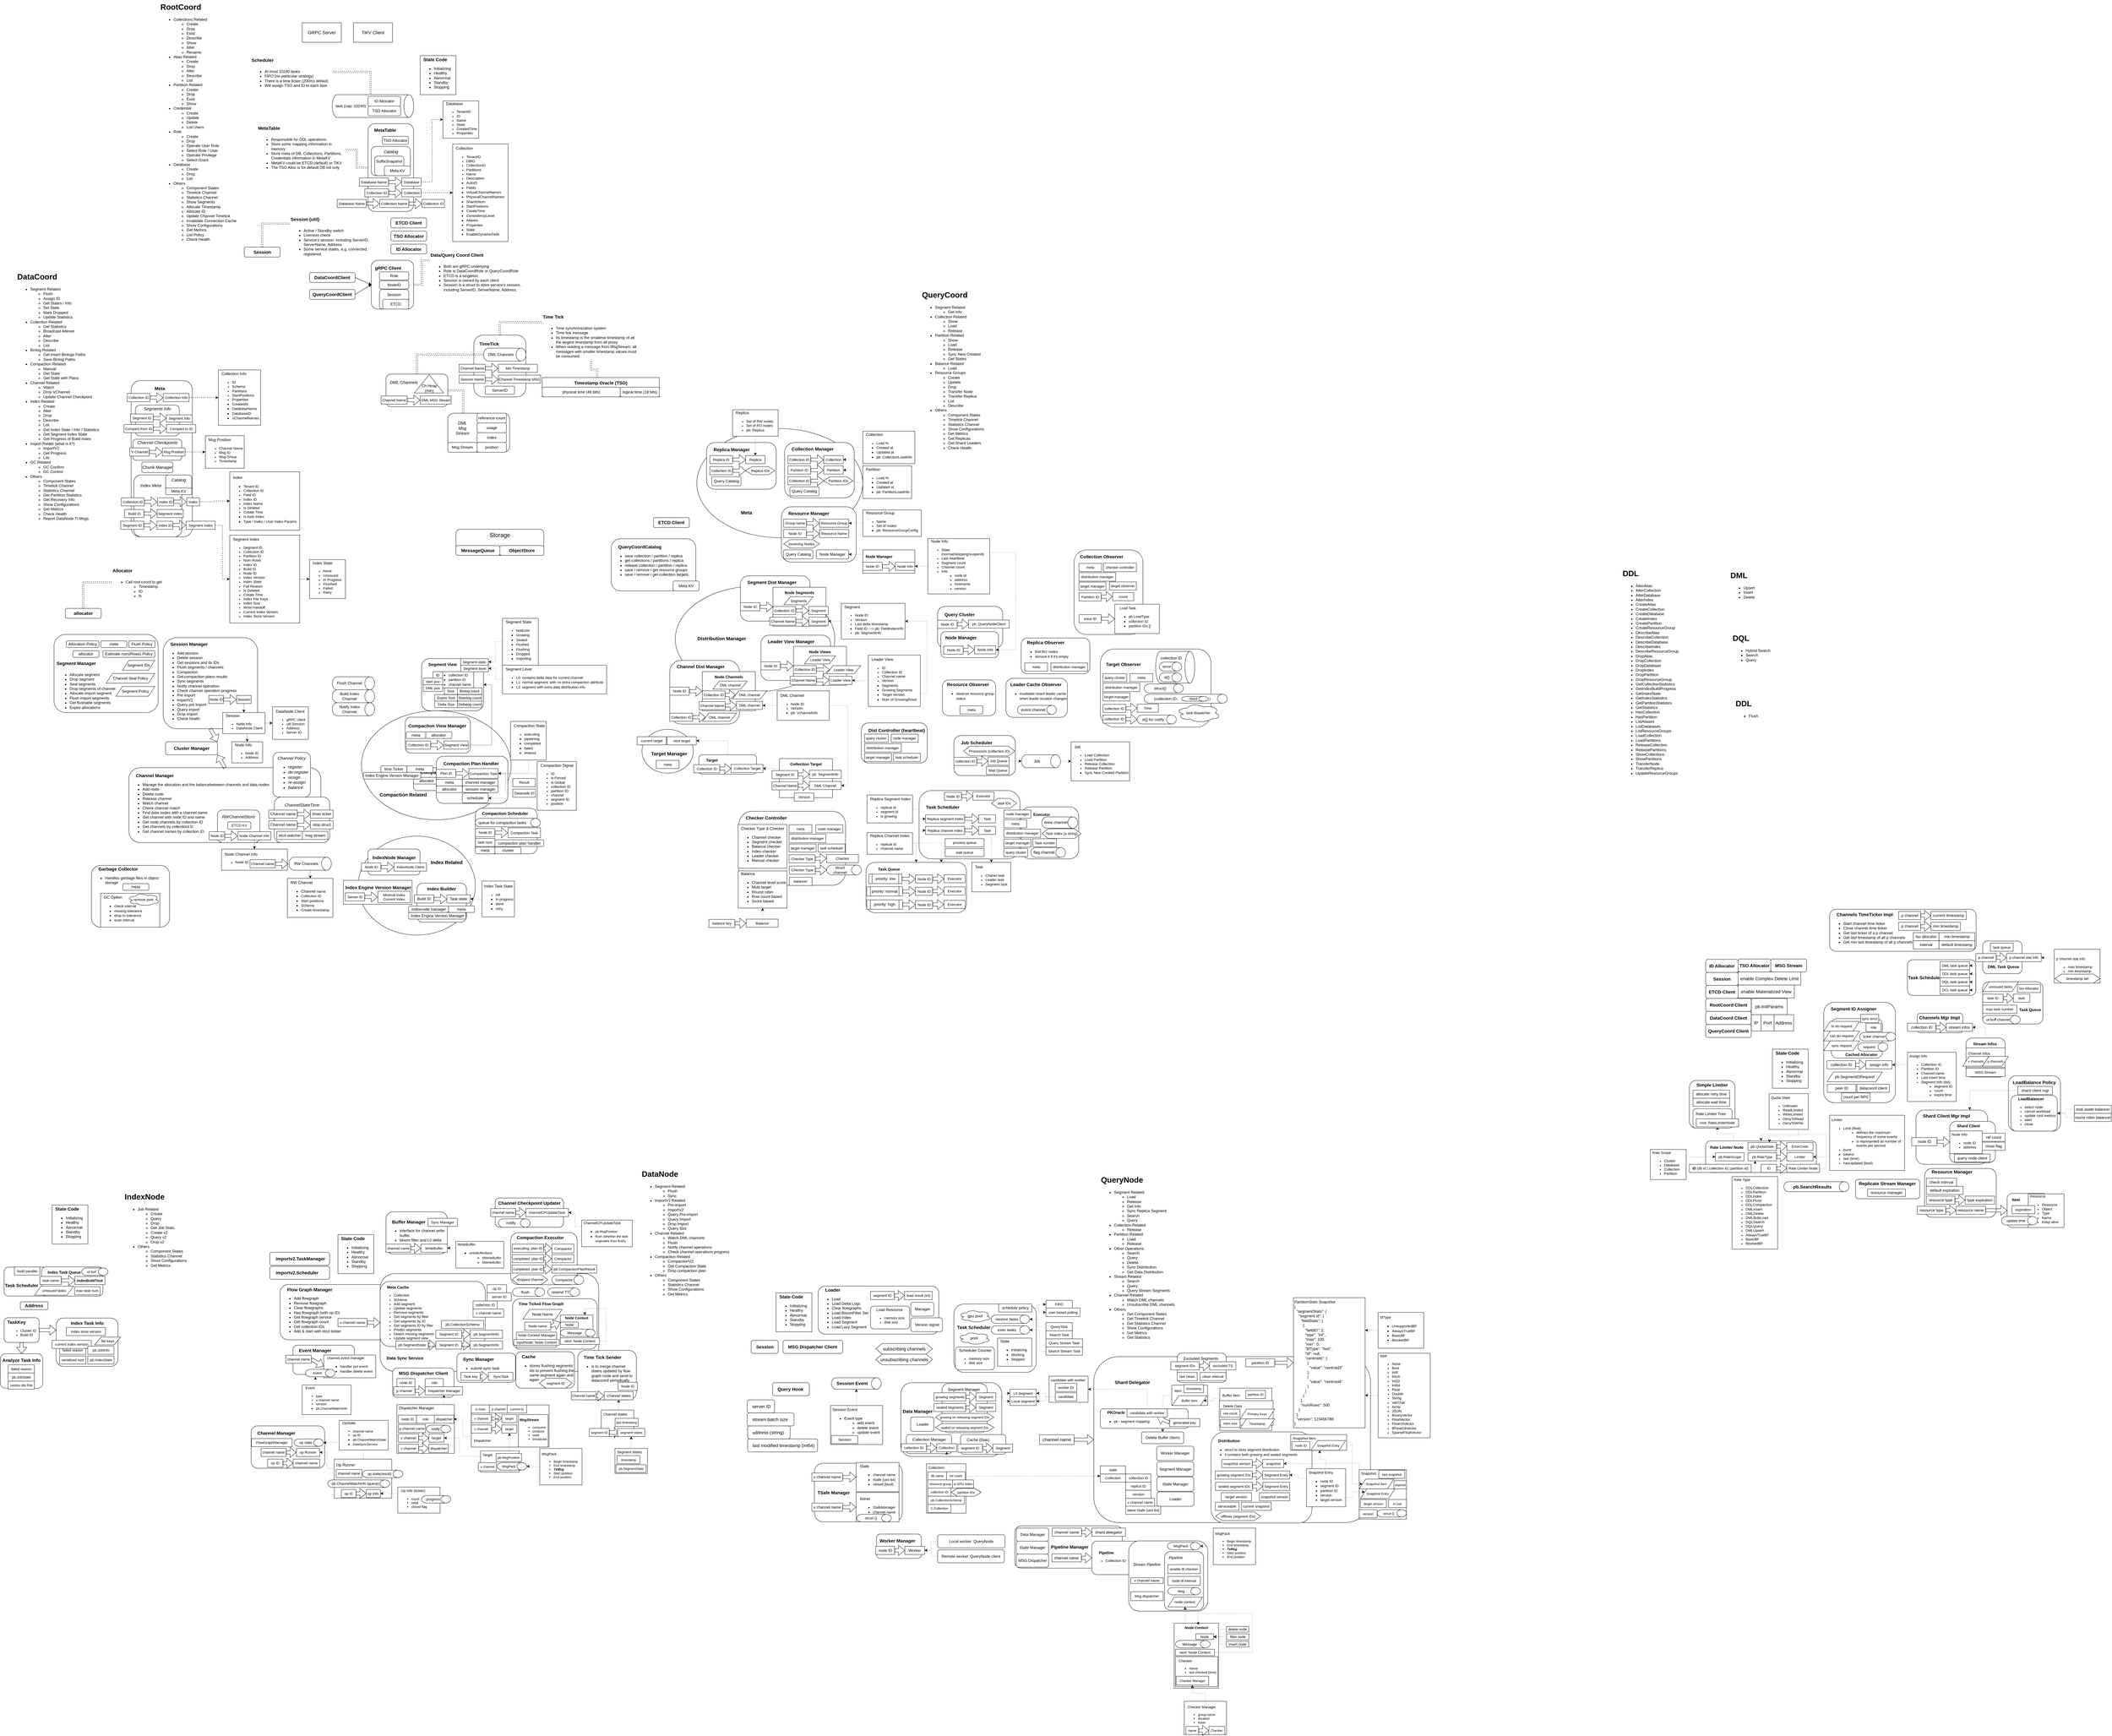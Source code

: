 <mxfile version="24.6.4" type="github">
  <diagram name="Page-1" id="iMUTDpLFSvKAjpd02B9K">
    <mxGraphModel dx="1306" dy="860" grid="1" gridSize="10" guides="1" tooltips="1" connect="1" arrows="1" fold="1" page="1" pageScale="1" pageWidth="850" pageHeight="1100" math="0" shadow="0">
      <root>
        <mxCell id="0" />
        <mxCell id="1" parent="0" />
        <mxCell id="mo4zgyfPb3btDu8Y9Pab-62" value="&lt;div style=&quot;text-align: center;&quot;&gt;&lt;b style=&quot;font-size: 14px; background-color: initial;&quot;&gt;&amp;nbsp; &amp;nbsp; &amp;nbsp;Shard Client Mgr Impl&lt;/b&gt;&lt;/div&gt;&lt;div&gt;&lt;br&gt;&lt;/div&gt;&lt;div&gt;&lt;br&gt;&lt;/div&gt;&lt;div&gt;&lt;font style=&quot;&quot;&gt;&lt;b style=&quot;&quot;&gt;&lt;font style=&quot;font-size: 14px;&quot;&gt;&lt;br&gt;&lt;/font&gt;&lt;/b&gt;&lt;/font&gt;&lt;/div&gt;&lt;div&gt;&lt;font style=&quot;&quot;&gt;&lt;b style=&quot;&quot;&gt;&lt;font style=&quot;font-size: 14px;&quot;&gt;&lt;br&gt;&lt;/font&gt;&lt;/b&gt;&lt;/font&gt;&lt;/div&gt;&lt;div&gt;&lt;font style=&quot;&quot;&gt;&lt;b style=&quot;&quot;&gt;&lt;font style=&quot;font-size: 14px;&quot;&gt;&lt;br&gt;&lt;/font&gt;&lt;/b&gt;&lt;/font&gt;&lt;/div&gt;&lt;div&gt;&lt;font style=&quot;&quot;&gt;&lt;b style=&quot;&quot;&gt;&lt;font style=&quot;font-size: 14px;&quot;&gt;&lt;br&gt;&lt;/font&gt;&lt;/b&gt;&lt;/font&gt;&lt;/div&gt;&lt;div&gt;&lt;font style=&quot;&quot;&gt;&lt;b style=&quot;&quot;&gt;&lt;font style=&quot;font-size: 14px;&quot;&gt;&lt;br&gt;&lt;/font&gt;&lt;/b&gt;&lt;/font&gt;&lt;/div&gt;&lt;div&gt;&lt;font style=&quot;&quot;&gt;&lt;b style=&quot;&quot;&gt;&lt;font style=&quot;font-size: 14px;&quot;&gt;&lt;br&gt;&lt;/font&gt;&lt;/b&gt;&lt;/font&gt;&lt;/div&gt;" style="rounded=1;whiteSpace=wrap;html=1;align=left;" parent="1" vertex="1">
          <mxGeometry x="5906.24" y="3452.1" width="220" height="166.64" as="geometry" />
        </mxCell>
        <mxCell id="mo4zgyfPb3btDu8Y9Pab-66" value="&lt;div style=&quot;text-align: center;&quot;&gt;&lt;span style=&quot;background-color: initial; font-weight: bold;&quot;&gt;&amp;nbsp; &amp;nbsp; &amp;nbsp; Shard&lt;/span&gt;&lt;font style=&quot;background-color: initial;&quot;&gt;&lt;b&gt;&amp;nbsp;Client&lt;/b&gt;&lt;/font&gt;&lt;/div&gt;&lt;div style=&quot;text-align: center;&quot;&gt;&lt;font style=&quot;background-color: initial;&quot;&gt;&lt;b&gt;&lt;br&gt;&lt;/b&gt;&lt;/font&gt;&lt;/div&gt;&lt;div style=&quot;text-align: center;&quot;&gt;&lt;font style=&quot;font-size: 12px;&quot;&gt;&lt;b style=&quot;&quot;&gt;&lt;font style=&quot;font-size: 14px;&quot;&gt;&lt;br&gt;&lt;/font&gt;&lt;/b&gt;&lt;/font&gt;&lt;/div&gt;&lt;div&gt;&lt;font style=&quot;&quot;&gt;&lt;b style=&quot;&quot;&gt;&lt;font style=&quot;font-size: 14px;&quot;&gt;&lt;br&gt;&lt;/font&gt;&lt;/b&gt;&lt;/font&gt;&lt;/div&gt;&lt;div&gt;&lt;font style=&quot;&quot;&gt;&lt;b style=&quot;&quot;&gt;&lt;font style=&quot;font-size: 14px;&quot;&gt;&lt;br&gt;&lt;/font&gt;&lt;/b&gt;&lt;/font&gt;&lt;/div&gt;&lt;div&gt;&lt;font style=&quot;&quot;&gt;&lt;b style=&quot;&quot;&gt;&lt;font style=&quot;font-size: 14px;&quot;&gt;&lt;br&gt;&lt;/font&gt;&lt;/b&gt;&lt;/font&gt;&lt;/div&gt;&lt;div&gt;&lt;font style=&quot;&quot;&gt;&lt;b style=&quot;&quot;&gt;&lt;font style=&quot;font-size: 14px;&quot;&gt;&lt;br&gt;&lt;/font&gt;&lt;/b&gt;&lt;/font&gt;&lt;/div&gt;" style="rounded=1;whiteSpace=wrap;html=1;align=left;" parent="1" vertex="1">
          <mxGeometry x="6010" y="3486.93" width="140" height="126.64" as="geometry" />
        </mxCell>
        <mxCell id="CCX4KRHQbxKpdOtOph2X-54" value="&lt;div style=&quot;text-align: center;&quot;&gt;&lt;b style=&quot;font-size: 14px; background-color: initial;&quot;&gt;&amp;nbsp;Channels Mgr Impl&lt;/b&gt;&lt;/div&gt;&lt;div&gt;&lt;font style=&quot;&quot;&gt;&lt;b style=&quot;&quot;&gt;&lt;font style=&quot;font-size: 14px;&quot;&gt;&lt;br&gt;&lt;/font&gt;&lt;/b&gt;&lt;/font&gt;&lt;/div&gt;&lt;div&gt;&lt;font style=&quot;&quot;&gt;&lt;b style=&quot;&quot;&gt;&lt;font style=&quot;font-size: 14px;&quot;&gt;&lt;br&gt;&lt;/font&gt;&lt;/b&gt;&lt;/font&gt;&lt;/div&gt;" style="rounded=1;whiteSpace=wrap;html=1;align=left;" parent="1" vertex="1">
          <mxGeometry x="5910" y="3154.56" width="140" height="60" as="geometry" />
        </mxCell>
        <mxCell id="CCX4KRHQbxKpdOtOph2X-56" style="edgeStyle=orthogonalEdgeStyle;rounded=0;orthogonalLoop=1;jettySize=auto;html=1;exitX=0.5;exitY=0;exitDx=0;exitDy=0;entryX=1;entryY=0.5;entryDx=0;entryDy=0;dashed=1;dashPattern=1 4;" parent="1" source="CCX4KRHQbxKpdOtOph2X-45" target="CCX4KRHQbxKpdOtOph2X-48" edge="1">
          <mxGeometry relative="1" as="geometry" />
        </mxCell>
        <mxCell id="CCX4KRHQbxKpdOtOph2X-45" value="&lt;div style=&quot;text-align: center;&quot;&gt;&lt;span style=&quot;background-color: initial; font-weight: bold;&quot;&gt;&amp;nbsp; &amp;nbsp; &amp;nbsp; S&lt;/span&gt;&lt;font style=&quot;background-color: initial;&quot;&gt;&lt;b&gt;tream Infos&lt;/b&gt;&lt;/font&gt;&lt;/div&gt;&lt;div style=&quot;text-align: center;&quot;&gt;&lt;font style=&quot;font-size: 12px;&quot;&gt;&lt;b style=&quot;&quot;&gt;&lt;font style=&quot;font-size: 14px;&quot;&gt;&lt;br&gt;&lt;/font&gt;&lt;/b&gt;&lt;/font&gt;&lt;/div&gt;&lt;div&gt;&lt;font style=&quot;&quot;&gt;&lt;b style=&quot;&quot;&gt;&lt;font style=&quot;font-size: 14px;&quot;&gt;&lt;br&gt;&lt;/font&gt;&lt;/b&gt;&lt;/font&gt;&lt;/div&gt;&lt;div&gt;&lt;font style=&quot;&quot;&gt;&lt;b style=&quot;&quot;&gt;&lt;font style=&quot;font-size: 14px;&quot;&gt;&lt;br&gt;&lt;/font&gt;&lt;/b&gt;&lt;/font&gt;&lt;/div&gt;&lt;div&gt;&lt;font style=&quot;&quot;&gt;&lt;b style=&quot;&quot;&gt;&lt;font style=&quot;font-size: 14px;&quot;&gt;&lt;br&gt;&lt;/font&gt;&lt;/b&gt;&lt;/font&gt;&lt;/div&gt;&lt;div&gt;&lt;font style=&quot;&quot;&gt;&lt;b style=&quot;&quot;&gt;&lt;font style=&quot;font-size: 14px;&quot;&gt;&lt;br&gt;&lt;/font&gt;&lt;/b&gt;&lt;/font&gt;&lt;/div&gt;" style="rounded=1;whiteSpace=wrap;html=1;align=left;" parent="1" vertex="1">
          <mxGeometry x="6060" y="3230.75" width="120" height="120" as="geometry" />
        </mxCell>
        <mxCell id="CCX4KRHQbxKpdOtOph2X-42" value="&lt;font style=&quot;font-size: 14px;&quot;&gt;&amp;nbsp;&lt;/font&gt;&lt;font style=&quot;font-size: 11px;&quot;&gt;Channel Infos&lt;/font&gt;&lt;div&gt;&lt;div&gt;&lt;font style=&quot;font-size: 11px;&quot;&gt;&lt;br&gt;&lt;/font&gt;&lt;/div&gt;&lt;div&gt;&lt;font style=&quot;font-size: 11px;&quot;&gt;&lt;br&gt;&lt;/font&gt;&lt;/div&gt;&lt;/div&gt;" style="rounded=0;whiteSpace=wrap;html=1;align=left;" parent="1" vertex="1">
          <mxGeometry x="6060" y="3260.75" width="120" height="60" as="geometry" />
        </mxCell>
        <mxCell id="CCX4KRHQbxKpdOtOph2X-33" value="&lt;font style=&quot;&quot;&gt;&lt;b style=&quot;&quot;&gt;&lt;span style=&quot;font-size: 14px;&quot;&gt;&amp;nbsp; &amp;nbsp; &amp;nbsp;&lt;/span&gt;&lt;font style=&quot;font-size: 14px;&quot;&gt;Simple Limiter&lt;/font&gt;&lt;/b&gt;&lt;/font&gt;&lt;div&gt;&lt;font style=&quot;&quot;&gt;&lt;b style=&quot;&quot;&gt;&lt;font style=&quot;font-size: 14px;&quot;&gt;&lt;br&gt;&lt;/font&gt;&lt;/b&gt;&lt;/font&gt;&lt;/div&gt;&lt;div&gt;&lt;font style=&quot;&quot;&gt;&lt;b style=&quot;&quot;&gt;&lt;font style=&quot;font-size: 14px;&quot;&gt;&lt;br&gt;&lt;/font&gt;&lt;/b&gt;&lt;/font&gt;&lt;/div&gt;&lt;div&gt;&lt;font style=&quot;&quot;&gt;&lt;b style=&quot;&quot;&gt;&lt;font style=&quot;font-size: 14px;&quot;&gt;&lt;br&gt;&lt;/font&gt;&lt;/b&gt;&lt;/font&gt;&lt;/div&gt;&lt;div&gt;&lt;font style=&quot;&quot;&gt;&lt;b style=&quot;&quot;&gt;&lt;font style=&quot;font-size: 14px;&quot;&gt;&lt;br&gt;&lt;/font&gt;&lt;/b&gt;&lt;/font&gt;&lt;/div&gt;&lt;div&gt;&lt;font style=&quot;&quot;&gt;&lt;b style=&quot;&quot;&gt;&lt;font style=&quot;font-size: 14px;&quot;&gt;&lt;br&gt;&lt;/font&gt;&lt;/b&gt;&lt;/font&gt;&lt;/div&gt;&lt;div&gt;&lt;font style=&quot;&quot;&gt;&lt;b style=&quot;&quot;&gt;&lt;font style=&quot;font-size: 14px;&quot;&gt;&lt;br&gt;&lt;/font&gt;&lt;/b&gt;&lt;/font&gt;&lt;/div&gt;&lt;div&gt;&lt;font style=&quot;&quot;&gt;&lt;b style=&quot;&quot;&gt;&lt;font style=&quot;font-size: 14px;&quot;&gt;&lt;br&gt;&lt;/font&gt;&lt;/b&gt;&lt;/font&gt;&lt;/div&gt;" style="rounded=1;whiteSpace=wrap;html=1;align=left;" parent="1" vertex="1">
          <mxGeometry x="5210" y="3360.99" width="140" height="146.69" as="geometry" />
        </mxCell>
        <mxCell id="CCX4KRHQbxKpdOtOph2X-35" style="edgeStyle=orthogonalEdgeStyle;rounded=0;orthogonalLoop=1;jettySize=auto;html=1;exitX=0.25;exitY=0;exitDx=0;exitDy=0;entryX=0.5;entryY=1;entryDx=0;entryDy=0;dashed=1;dashPattern=1 4;" parent="1" source="CCX4KRHQbxKpdOtOph2X-27" target="CCX4KRHQbxKpdOtOph2X-30" edge="1">
          <mxGeometry relative="1" as="geometry" />
        </mxCell>
        <mxCell id="CCX4KRHQbxKpdOtOph2X-27" value="&lt;font style=&quot;&quot;&gt;&lt;b style=&quot;&quot;&gt;&lt;span style=&quot;font-size: 14px;&quot;&gt;&amp;nbsp; &amp;nbsp;&lt;/span&gt;&lt;font style=&quot;font-size: 12px;&quot;&gt;Rate Limiter Node&lt;/font&gt;&lt;/b&gt;&lt;/font&gt;&lt;div&gt;&lt;font style=&quot;&quot;&gt;&lt;b style=&quot;&quot;&gt;&lt;font style=&quot;font-size: 12px;&quot;&gt;&lt;br&gt;&lt;/font&gt;&lt;/b&gt;&lt;/font&gt;&lt;/div&gt;&lt;div&gt;&lt;font style=&quot;&quot;&gt;&lt;b style=&quot;&quot;&gt;&lt;font style=&quot;font-size: 12px;&quot;&gt;&lt;br&gt;&lt;/font&gt;&lt;/b&gt;&lt;/font&gt;&lt;/div&gt;&lt;div&gt;&lt;font style=&quot;&quot;&gt;&lt;b style=&quot;&quot;&gt;&lt;font style=&quot;font-size: 12px;&quot;&gt;&lt;br&gt;&lt;/font&gt;&lt;/b&gt;&lt;/font&gt;&lt;/div&gt;&lt;div&gt;&lt;font style=&quot;&quot;&gt;&lt;b style=&quot;&quot;&gt;&lt;font style=&quot;font-size: 12px;&quot;&gt;&lt;br&gt;&lt;/font&gt;&lt;/b&gt;&lt;/font&gt;&lt;/div&gt;" style="rounded=1;whiteSpace=wrap;html=1;align=left;" parent="1" vertex="1">
          <mxGeometry x="5260" y="3546.92" width="340" height="97.07" as="geometry" />
        </mxCell>
        <mxCell id="VKJAs3IBWlHA1TIFTVtp-85" value="&lt;font style=&quot;font-size: 14px;&quot;&gt;&lt;b&gt;&amp;nbsp; &amp;nbsp; &amp;nbsp; &amp;nbsp; &amp;nbsp; &amp;nbsp; &amp;nbsp; &amp;nbsp; Shard Delegator&lt;/b&gt;&lt;/font&gt;&lt;div&gt;&lt;font style=&quot;font-size: 14px;&quot;&gt;&lt;b&gt;&lt;br&gt;&lt;/b&gt;&lt;/font&gt;&lt;/div&gt;&lt;div&gt;&lt;font style=&quot;font-size: 14px;&quot;&gt;&lt;b&gt;&lt;br&gt;&lt;/b&gt;&lt;/font&gt;&lt;/div&gt;&lt;div&gt;&lt;font style=&quot;font-size: 14px;&quot;&gt;&lt;b&gt;&lt;br&gt;&lt;/b&gt;&lt;/font&gt;&lt;/div&gt;&lt;div&gt;&lt;font style=&quot;font-size: 14px;&quot;&gt;&lt;b&gt;&lt;br&gt;&lt;/b&gt;&lt;/font&gt;&lt;/div&gt;&lt;div&gt;&lt;font style=&quot;font-size: 14px;&quot;&gt;&lt;b&gt;&lt;br&gt;&lt;/b&gt;&lt;/font&gt;&lt;/div&gt;&lt;div&gt;&lt;font style=&quot;font-size: 14px;&quot;&gt;&lt;b&gt;&lt;br&gt;&lt;/b&gt;&lt;/font&gt;&lt;/div&gt;&lt;div&gt;&lt;font style=&quot;font-size: 14px;&quot;&gt;&lt;b&gt;&lt;br&gt;&lt;/b&gt;&lt;/font&gt;&lt;/div&gt;&lt;div&gt;&lt;font style=&quot;font-size: 14px;&quot;&gt;&lt;b&gt;&lt;br&gt;&lt;/b&gt;&lt;/font&gt;&lt;/div&gt;&lt;div&gt;&lt;font style=&quot;font-size: 14px;&quot;&gt;&lt;b&gt;&lt;br&gt;&lt;/b&gt;&lt;/font&gt;&lt;/div&gt;&lt;div&gt;&lt;font style=&quot;font-size: 14px;&quot;&gt;&lt;b&gt;&lt;br&gt;&lt;/b&gt;&lt;/font&gt;&lt;/div&gt;&lt;div&gt;&lt;font style=&quot;font-size: 14px;&quot;&gt;&lt;b&gt;&lt;br&gt;&lt;/b&gt;&lt;/font&gt;&lt;/div&gt;&lt;div&gt;&lt;font style=&quot;font-size: 14px;&quot;&gt;&lt;b&gt;&lt;br&gt;&lt;/b&gt;&lt;/font&gt;&lt;/div&gt;&lt;div&gt;&lt;font style=&quot;font-size: 14px;&quot;&gt;&lt;b&gt;&lt;br&gt;&lt;/b&gt;&lt;/font&gt;&lt;/div&gt;&lt;div&gt;&lt;font style=&quot;font-size: 14px;&quot;&gt;&lt;b&gt;&lt;br&gt;&lt;/b&gt;&lt;/font&gt;&lt;/div&gt;&lt;div&gt;&lt;font style=&quot;font-size: 14px;&quot;&gt;&lt;b&gt;&lt;br&gt;&lt;/b&gt;&lt;/font&gt;&lt;/div&gt;&lt;div&gt;&lt;font style=&quot;font-size: 14px;&quot;&gt;&lt;b&gt;&lt;br&gt;&lt;/b&gt;&lt;/font&gt;&lt;/div&gt;&lt;div&gt;&lt;font style=&quot;font-size: 14px;&quot;&gt;&lt;b&gt;&lt;br&gt;&lt;/b&gt;&lt;/font&gt;&lt;/div&gt;&lt;div&gt;&lt;font style=&quot;font-size: 14px;&quot;&gt;&lt;b&gt;&lt;br&gt;&lt;/b&gt;&lt;/font&gt;&lt;/div&gt;&lt;div&gt;&lt;font style=&quot;font-size: 14px;&quot;&gt;&lt;b&gt;&lt;br&gt;&lt;/b&gt;&lt;/font&gt;&lt;/div&gt;&lt;div&gt;&lt;font style=&quot;font-size: 14px;&quot;&gt;&lt;b&gt;&lt;br&gt;&lt;/b&gt;&lt;/font&gt;&lt;/div&gt;&lt;div&gt;&lt;font style=&quot;font-size: 14px;&quot;&gt;&lt;b&gt;&lt;br&gt;&lt;/b&gt;&lt;/font&gt;&lt;/div&gt;" style="rounded=1;whiteSpace=wrap;html=1;align=left;" parent="1" vertex="1">
          <mxGeometry x="3380" y="4210" width="850" height="510" as="geometry" />
        </mxCell>
        <mxCell id="FKZ_gGZjMv6YTSmslvjm-18" value="&lt;font style=&quot;font-size: 11px;&quot;&gt;&amp;nbsp; Item&lt;/font&gt;&lt;div&gt;&lt;div&gt;&lt;font style=&quot;font-size: 11px;&quot;&gt;&lt;br&gt;&lt;/font&gt;&lt;/div&gt;&lt;div&gt;&lt;br&gt;&lt;/div&gt;&lt;/div&gt;" style="rounded=0;whiteSpace=wrap;html=1;align=left;" parent="1" vertex="1">
          <mxGeometry x="3619.54" y="4297.69" width="110" height="62.43" as="geometry" />
        </mxCell>
        <mxCell id="FKZ_gGZjMv6YTSmslvjm-29" style="edgeStyle=orthogonalEdgeStyle;rounded=0;orthogonalLoop=1;jettySize=auto;html=1;exitX=0;exitY=0.25;exitDx=0;exitDy=0;entryX=1;entryY=0.5;entryDx=0;entryDy=0;dashed=1;dashPattern=1 4;" parent="1" source="FKZ_gGZjMv6YTSmslvjm-24" target="FKZ_gGZjMv6YTSmslvjm-22" edge="1">
          <mxGeometry relative="1" as="geometry" />
        </mxCell>
        <mxCell id="FKZ_gGZjMv6YTSmslvjm-24" value="&lt;font style=&quot;font-size: 11px;&quot;&gt;&amp;nbsp; Buffer Item&lt;/font&gt;&lt;div&gt;&lt;div&gt;&lt;font style=&quot;font-size: 11px;&quot;&gt;&lt;br&gt;&lt;/font&gt;&lt;/div&gt;&lt;div&gt;&lt;font style=&quot;font-size: 11px;&quot;&gt;&lt;br&gt;&lt;/font&gt;&lt;/div&gt;&lt;div&gt;&lt;br&gt;&lt;/div&gt;&lt;div&gt;&lt;font style=&quot;font-size: 11px;&quot;&gt;&lt;br&gt;&lt;/font&gt;&lt;/div&gt;&lt;div&gt;&lt;font style=&quot;font-size: 11px;&quot;&gt;&lt;br&gt;&lt;/font&gt;&lt;/div&gt;&lt;div&gt;&lt;br&gt;&lt;/div&gt;&lt;/div&gt;" style="rounded=0;whiteSpace=wrap;html=1;align=left;" parent="1" vertex="1">
          <mxGeometry x="3766.87" y="4306.72" width="160" height="130" as="geometry" />
        </mxCell>
        <mxCell id="FKZ_gGZjMv6YTSmslvjm-25" value="&lt;font style=&quot;font-size: 11px;&quot;&gt;&amp;nbsp; &amp;nbsp;Delete Data&lt;/font&gt;&lt;div&gt;&lt;div&gt;&lt;font style=&quot;font-size: 11px;&quot;&gt;&lt;br&gt;&lt;/font&gt;&lt;/div&gt;&lt;div&gt;&lt;font style=&quot;font-size: 11px;&quot;&gt;&lt;br&gt;&lt;/font&gt;&lt;/div&gt;&lt;div&gt;&lt;br&gt;&lt;/div&gt;&lt;/div&gt;" style="rounded=0;whiteSpace=wrap;html=1;align=left;" parent="1" vertex="1">
          <mxGeometry x="3765.5" y="4345.33" width="165.47" height="75.39" as="geometry" />
        </mxCell>
        <mxCell id="VKJAs3IBWlHA1TIFTVtp-104" value="&lt;font style=&quot;font-size: 14px;&quot;&gt;&lt;b&gt;&amp;nbsp; Pipeline Manager&lt;/b&gt;&lt;/font&gt;" style="rounded=1;whiteSpace=wrap;html=1;align=center;" parent="1" vertex="1">
          <mxGeometry x="3137.25" y="4730" width="330" height="130" as="geometry" />
        </mxCell>
        <mxCell id="VKJAs3IBWlHA1TIFTVtp-117" value="&lt;font style=&quot;&quot;&gt;&lt;b style=&quot;&quot;&gt;&lt;span style=&quot;font-size: 14px;&quot;&gt;&amp;nbsp; &amp;nbsp; &amp;nbsp;&lt;/span&gt;&lt;font style=&quot;font-size: 12px;&quot;&gt;Pipeline&lt;/font&gt;&lt;/b&gt;&lt;/font&gt;&lt;div style=&quot;font-size: 11px;&quot;&gt;&lt;ul style=&quot;&quot;&gt;&lt;li style=&quot;&quot;&gt;&lt;span style=&quot;background-color: initial;&quot;&gt;Collection ID&lt;/span&gt;&lt;/li&gt;&lt;/ul&gt;&lt;/div&gt;" style="rounded=1;whiteSpace=wrap;html=1;align=left;" parent="1" vertex="1">
          <mxGeometry x="3373.88" y="4777" width="323" height="103" as="geometry" />
        </mxCell>
        <mxCell id="VKJAs3IBWlHA1TIFTVtp-130" value="&lt;font style=&quot;&quot;&gt;&lt;i&gt;&lt;span style=&quot;font-size: 14px;&quot;&gt;&amp;nbsp; &amp;nbsp;&lt;/span&gt;&lt;font style=&quot;font-size: 12px;&quot;&gt;Stream Pipeline&lt;/font&gt;&lt;/i&gt;&lt;/font&gt;&lt;div&gt;&lt;font style=&quot;&quot;&gt;&lt;i&gt;&lt;font style=&quot;font-size: 12px;&quot;&gt;&lt;br&gt;&lt;/font&gt;&lt;/i&gt;&lt;/font&gt;&lt;/div&gt;&lt;div&gt;&lt;font style=&quot;&quot;&gt;&lt;i&gt;&lt;font style=&quot;font-size: 12px;&quot;&gt;&lt;br&gt;&lt;/font&gt;&lt;/i&gt;&lt;/font&gt;&lt;/div&gt;&lt;div&gt;&lt;font style=&quot;&quot;&gt;&lt;i&gt;&lt;font style=&quot;font-size: 12px;&quot;&gt;&lt;br&gt;&lt;/font&gt;&lt;/i&gt;&lt;/font&gt;&lt;/div&gt;&lt;div&gt;&lt;font style=&quot;&quot;&gt;&lt;i&gt;&lt;font style=&quot;font-size: 12px;&quot;&gt;&lt;br&gt;&lt;/font&gt;&lt;/i&gt;&lt;/font&gt;&lt;/div&gt;&lt;div&gt;&lt;br&gt;&lt;/div&gt;" style="rounded=1;whiteSpace=wrap;html=1;align=left;" parent="1" vertex="1">
          <mxGeometry x="3487.25" y="4776.25" width="243" height="216" as="geometry" />
        </mxCell>
        <mxCell id="VKJAs3IBWlHA1TIFTVtp-135" value="&lt;font style=&quot;&quot;&gt;&lt;font style=&quot;font-size: 14px;&quot;&gt;&amp;nbsp; &amp;nbsp;&lt;/font&gt;&lt;font style=&quot;font-size: 12px;&quot;&gt;&lt;i&gt;Pipeline&lt;/i&gt;&lt;/font&gt;&lt;/font&gt;&lt;div&gt;&lt;font style=&quot;&quot;&gt;&lt;font style=&quot;font-size: 12px;&quot;&gt;&lt;br&gt;&lt;/font&gt;&lt;/font&gt;&lt;/div&gt;&lt;div&gt;&lt;font style=&quot;&quot;&gt;&lt;font style=&quot;font-size: 12px;&quot;&gt;&lt;br&gt;&lt;/font&gt;&lt;/font&gt;&lt;/div&gt;&lt;div&gt;&lt;font style=&quot;&quot;&gt;&lt;font style=&quot;font-size: 12px;&quot;&gt;&lt;br&gt;&lt;/font&gt;&lt;/font&gt;&lt;/div&gt;&lt;div&gt;&lt;font style=&quot;&quot;&gt;&lt;font style=&quot;font-size: 12px;&quot;&gt;&lt;br&gt;&lt;/font&gt;&lt;/font&gt;&lt;/div&gt;&lt;div&gt;&lt;font style=&quot;&quot;&gt;&lt;font style=&quot;font-size: 12px;&quot;&gt;&lt;br&gt;&lt;/font&gt;&lt;/font&gt;&lt;/div&gt;&lt;div&gt;&lt;font style=&quot;&quot;&gt;&lt;font style=&quot;font-size: 12px;&quot;&gt;&lt;br&gt;&lt;/font&gt;&lt;/font&gt;&lt;/div&gt;&lt;div&gt;&lt;font style=&quot;&quot;&gt;&lt;font style=&quot;font-size: 12px;&quot;&gt;&lt;br&gt;&lt;/font&gt;&lt;/font&gt;&lt;/div&gt;&lt;div&gt;&lt;font style=&quot;&quot;&gt;&lt;font style=&quot;font-size: 12px;&quot;&gt;&lt;br&gt;&lt;/font&gt;&lt;/font&gt;&lt;/div&gt;&lt;div&gt;&lt;font style=&quot;&quot;&gt;&lt;font style=&quot;font-size: 12px;&quot;&gt;&lt;br&gt;&lt;/font&gt;&lt;/font&gt;&lt;/div&gt;&lt;div&gt;&lt;font style=&quot;&quot;&gt;&lt;font style=&quot;font-size: 12px;&quot;&gt;&lt;br&gt;&lt;/font&gt;&lt;/font&gt;&lt;/div&gt;" style="rounded=1;whiteSpace=wrap;html=1;align=left;" parent="1" vertex="1">
          <mxGeometry x="3597.25" y="4809.25" width="120" height="180" as="geometry" />
        </mxCell>
        <mxCell id="VKJAs3IBWlHA1TIFTVtp-155" style="edgeStyle=orthogonalEdgeStyle;rounded=0;orthogonalLoop=1;jettySize=auto;html=1;exitX=0.25;exitY=0;exitDx=0;exitDy=0;entryX=0.5;entryY=1;entryDx=0;entryDy=0;dashed=1;dashPattern=1 4;" parent="1" source="VKJAs3IBWlHA1TIFTVtp-137" target="VKJAs3IBWlHA1TIFTVtp-136" edge="1">
          <mxGeometry relative="1" as="geometry" />
        </mxCell>
        <mxCell id="VKJAs3IBWlHA1TIFTVtp-137" value="&lt;font style=&quot;font-size: 11px;&quot;&gt;&lt;i&gt;&lt;b&gt;Node Context&lt;/b&gt;&lt;/i&gt;&lt;/font&gt;&lt;div&gt;&lt;font style=&quot;font-size: 11px;&quot;&gt;&lt;b&gt;&lt;br&gt;&lt;/b&gt;&lt;/font&gt;&lt;/div&gt;&lt;div&gt;&lt;font style=&quot;font-size: 11px;&quot;&gt;&lt;b&gt;&lt;br&gt;&lt;/b&gt;&lt;/font&gt;&lt;/div&gt;&lt;div&gt;&lt;font style=&quot;font-size: 11px;&quot;&gt;&lt;b&gt;&lt;br&gt;&lt;/b&gt;&lt;/font&gt;&lt;/div&gt;&lt;div&gt;&lt;font style=&quot;font-size: 11px;&quot;&gt;&lt;b&gt;&lt;br&gt;&lt;/b&gt;&lt;/font&gt;&lt;/div&gt;&lt;div&gt;&lt;font style=&quot;font-size: 11px;&quot;&gt;&lt;b&gt;&lt;br&gt;&lt;/b&gt;&lt;/font&gt;&lt;/div&gt;&lt;div&gt;&lt;font style=&quot;font-size: 11px;&quot;&gt;&lt;b&gt;&lt;br&gt;&lt;/b&gt;&lt;/font&gt;&lt;/div&gt;&lt;div&gt;&lt;b&gt;&lt;br&gt;&lt;/b&gt;&lt;/div&gt;&lt;div&gt;&lt;b&gt;&lt;br&gt;&lt;/b&gt;&lt;/div&gt;&lt;div&gt;&lt;font style=&quot;font-size: 11px;&quot;&gt;&lt;b&gt;&lt;br&gt;&lt;/b&gt;&lt;/font&gt;&lt;/div&gt;&lt;div&gt;&lt;b&gt;&lt;br&gt;&lt;/b&gt;&lt;/div&gt;&lt;div&gt;&lt;b&gt;&lt;br&gt;&lt;/b&gt;&lt;/div&gt;&lt;div&gt;&lt;br&gt;&lt;/div&gt;" style="rounded=0;whiteSpace=wrap;html=1;" parent="1" vertex="1">
          <mxGeometry x="3626.79" y="5029.25" width="136.46" height="200" as="geometry" />
        </mxCell>
        <mxCell id="ig3RcVEqPVHjOvv6Hzsz-2" value="&lt;font style=&quot;font-size: 14px;&quot;&gt;&lt;b&gt;&amp;nbsp; &amp;nbsp; &amp;nbsp;Flow Graph Manager&lt;/b&gt;&lt;/font&gt;&lt;div style=&quot;&quot;&gt;&lt;ul style=&quot;&quot;&gt;&lt;li style=&quot;&quot;&gt;&lt;span style=&quot;background-color: initial;&quot;&gt;Add flowgraph&lt;/span&gt;&lt;/li&gt;&lt;li style=&quot;&quot;&gt;&lt;span style=&quot;background-color: initial;&quot;&gt;Remove flowgraph&lt;/span&gt;&lt;/li&gt;&lt;li style=&quot;&quot;&gt;&lt;span style=&quot;background-color: initial;&quot;&gt;Clear flowgraphs&lt;/span&gt;&lt;/li&gt;&lt;li style=&quot;&quot;&gt;Has flowgraph (with op ID)&lt;/li&gt;&lt;li style=&quot;&quot;&gt;Get flowgraph service&lt;/li&gt;&lt;li style=&quot;&quot;&gt;Get flowgraph count&lt;/li&gt;&lt;li style=&quot;&quot;&gt;Get collection IDs&lt;/li&gt;&lt;li style=&quot;&quot;&gt;Add &amp;amp; start with etcd tickler&lt;/li&gt;&lt;/ul&gt;&lt;/div&gt;" style="rounded=1;whiteSpace=wrap;html=1;align=left;" parent="1" vertex="1">
          <mxGeometry x="879.64" y="3988.19" width="590" height="170" as="geometry" />
        </mxCell>
        <mxCell id="ig3RcVEqPVHjOvv6Hzsz-6" value="&lt;div&gt;&lt;font style=&quot;font-size: 13px;&quot;&gt;&lt;b style=&quot;&quot;&gt;&lt;br&gt;&lt;/b&gt;&lt;/font&gt;&lt;/div&gt;&lt;font style=&quot;font-size: 13px;&quot;&gt;&lt;b style=&quot;&quot;&gt;&lt;div&gt;&lt;font style=&quot;font-size: 13px;&quot;&gt;&lt;b style=&quot;&quot;&gt;&lt;br&gt;&lt;/b&gt;&lt;/font&gt;&lt;/div&gt;&lt;div&gt;&lt;font style=&quot;font-size: 13px;&quot;&gt;&lt;b style=&quot;&quot;&gt;&lt;br&gt;&lt;/b&gt;&lt;/font&gt;&lt;/div&gt;&lt;div&gt;&lt;font style=&quot;font-size: 13px;&quot;&gt;&lt;b style=&quot;&quot;&gt;&lt;br&gt;&lt;/b&gt;&lt;/font&gt;&lt;/div&gt;&lt;div&gt;&lt;font style=&quot;font-size: 13px;&quot;&gt;&lt;b style=&quot;&quot;&gt;&lt;br&gt;&lt;/b&gt;&lt;/font&gt;&lt;/div&gt;&lt;div&gt;&lt;font style=&quot;font-size: 13px;&quot;&gt;&lt;b style=&quot;&quot;&gt;&lt;br&gt;&lt;/b&gt;&lt;/font&gt;&lt;/div&gt;&lt;div&gt;&lt;font style=&quot;font-size: 13px;&quot;&gt;&lt;b style=&quot;&quot;&gt;&lt;br&gt;&lt;/b&gt;&lt;/font&gt;&lt;/div&gt;&lt;div&gt;&lt;font style=&quot;font-size: 13px;&quot;&gt;&lt;b style=&quot;&quot;&gt;&lt;br&gt;&lt;/b&gt;&lt;/font&gt;&lt;/div&gt;&lt;div&gt;&lt;font style=&quot;font-size: 13px;&quot;&gt;&lt;b style=&quot;&quot;&gt;&lt;br&gt;&lt;/b&gt;&lt;/font&gt;&lt;/div&gt;&lt;div&gt;&lt;font style=&quot;font-size: 13px;&quot;&gt;&lt;b style=&quot;&quot;&gt;&lt;br&gt;&lt;/b&gt;&lt;/font&gt;&lt;/div&gt;&lt;div&gt;&lt;font style=&quot;font-size: 13px;&quot;&gt;&lt;b style=&quot;&quot;&gt;&lt;br&gt;&lt;/b&gt;&lt;/font&gt;&lt;/div&gt;&lt;div&gt;&lt;font style=&quot;font-size: 13px;&quot;&gt;&lt;b style=&quot;&quot;&gt;&lt;br&gt;&lt;/b&gt;&lt;/font&gt;&lt;/div&gt;&lt;div&gt;&lt;font style=&quot;font-size: 13px;&quot;&gt;&lt;b style=&quot;&quot;&gt;&lt;br&gt;&lt;/b&gt;&lt;/font&gt;&lt;/div&gt;&lt;div&gt;&lt;font style=&quot;font-size: 13px;&quot;&gt;&lt;b style=&quot;&quot;&gt;&lt;br&gt;&lt;/b&gt;&lt;/font&gt;&lt;/div&gt;&lt;div&gt;&lt;font style=&quot;font-size: 13px;&quot;&gt;&lt;b style=&quot;&quot;&gt;&lt;br&gt;&lt;/b&gt;&lt;/font&gt;&lt;/div&gt;&lt;div&gt;&lt;font style=&quot;font-size: 13px;&quot;&gt;&lt;b style=&quot;&quot;&gt;&lt;br&gt;&lt;/b&gt;&lt;/font&gt;&lt;/div&gt;&lt;div&gt;&lt;font style=&quot;font-size: 13px;&quot;&gt;&lt;b style=&quot;&quot;&gt;&lt;br&gt;&lt;/b&gt;&lt;/font&gt;&lt;/div&gt;&lt;div&gt;&lt;font style=&quot;font-size: 13px;&quot;&gt;&lt;b style=&quot;&quot;&gt;&lt;br&gt;&lt;/b&gt;&lt;/font&gt;&lt;/div&gt;&lt;div&gt;&lt;font style=&quot;font-size: 13px;&quot;&gt;&lt;b style=&quot;&quot;&gt;&lt;br&gt;&lt;/b&gt;&lt;/font&gt;&lt;/div&gt;&lt;div&gt;&lt;br&gt;&lt;/div&gt;&lt;div&gt;&lt;font style=&quot;font-size: 13px;&quot;&gt;&lt;b style=&quot;&quot;&gt;&lt;br&gt;&lt;/b&gt;&lt;/font&gt;&lt;/div&gt;&amp;nbsp; &amp;nbsp; &amp;nbsp;Data Sync Service&lt;/b&gt;&lt;/font&gt;&lt;div style=&quot;font-size: 13px;&quot;&gt;&lt;div style=&quot;&quot;&gt;&lt;div&gt;&lt;br&gt;&lt;/div&gt;&lt;div&gt;&lt;br&gt;&lt;/div&gt;&lt;div&gt;&lt;br&gt;&lt;/div&gt;&lt;div&gt;&lt;br&gt;&lt;/div&gt;&lt;div&gt;&lt;br&gt;&lt;/div&gt;&lt;div&gt;&lt;br&gt;&lt;/div&gt;&lt;div&gt;&lt;br&gt;&lt;/div&gt;&lt;/div&gt;&lt;/div&gt;" style="rounded=1;whiteSpace=wrap;html=1;align=left;" parent="1" vertex="1">
          <mxGeometry x="1187.1" y="3954.69" width="671.5" height="300.75" as="geometry" />
        </mxCell>
        <mxCell id="ig3RcVEqPVHjOvv6Hzsz-59" value="&lt;font style=&quot;&quot;&gt;&lt;b style=&quot;&quot;&gt;&amp;nbsp; &amp;nbsp; &amp;nbsp;&lt;font style=&quot;font-size: 14px;&quot;&gt;Compaction Executor&lt;/font&gt;&lt;/b&gt;&lt;/font&gt;&lt;div&gt;&lt;font style=&quot;font-size: 12px;&quot;&gt;&lt;b style=&quot;&quot;&gt;&lt;br&gt;&lt;/b&gt;&lt;/font&gt;&lt;/div&gt;&lt;div&gt;&lt;font style=&quot;font-size: 12px;&quot;&gt;&lt;b style=&quot;&quot;&gt;&lt;br&gt;&lt;/b&gt;&lt;/font&gt;&lt;/div&gt;&lt;div&gt;&lt;font style=&quot;font-size: 12px;&quot;&gt;&lt;b style=&quot;&quot;&gt;&lt;br&gt;&lt;/b&gt;&lt;/font&gt;&lt;/div&gt;&lt;div&gt;&lt;font style=&quot;font-size: 12px;&quot;&gt;&lt;b style=&quot;&quot;&gt;&lt;br&gt;&lt;/b&gt;&lt;/font&gt;&lt;/div&gt;&lt;div&gt;&lt;font style=&quot;font-size: 12px;&quot;&gt;&lt;b style=&quot;&quot;&gt;&lt;br&gt;&lt;/b&gt;&lt;/font&gt;&lt;/div&gt;&lt;div&gt;&lt;font style=&quot;font-size: 12px;&quot;&gt;&lt;b style=&quot;&quot;&gt;&lt;br&gt;&lt;/b&gt;&lt;/font&gt;&lt;/div&gt;&lt;div&gt;&lt;font style=&quot;font-size: 12px;&quot;&gt;&lt;b style=&quot;&quot;&gt;&lt;br&gt;&lt;/b&gt;&lt;/font&gt;&lt;/div&gt;&lt;div&gt;&lt;font style=&quot;font-size: 12px;&quot;&gt;&lt;b style=&quot;&quot;&gt;&lt;br&gt;&lt;/b&gt;&lt;/font&gt;&lt;/div&gt;&lt;div&gt;&lt;font style=&quot;font-size: 12px;&quot;&gt;&lt;b style=&quot;&quot;&gt;&lt;br&gt;&lt;/b&gt;&lt;/font&gt;&lt;/div&gt;" style="rounded=1;whiteSpace=wrap;html=1;align=left;" parent="1" vertex="1">
          <mxGeometry x="1588.01" y="3828.69" width="204.49" height="160" as="geometry" />
        </mxCell>
        <mxCell id="aTU_umVAyM9fPCMkw7K4-67" value="&lt;div&gt;&lt;span style=&quot;background-color: initial;&quot;&gt;&lt;b style=&quot;&quot;&gt;&lt;span style=&quot;font-size: 14px;&quot;&gt;&amp;nbsp; &amp;nbsp; &amp;nbsp;&lt;/span&gt;&lt;font style=&quot;font-size: 14px;&quot;&gt;Task Scheduler&lt;/font&gt;&lt;/b&gt;&lt;/span&gt;&lt;/div&gt;&lt;div&gt;&lt;span style=&quot;background-color: initial;&quot;&gt;&lt;b style=&quot;&quot;&gt;&lt;font style=&quot;font-size: 14px;&quot;&gt;&lt;br&gt;&lt;/font&gt;&lt;/b&gt;&lt;/span&gt;&lt;/div&gt;&lt;div&gt;&lt;span style=&quot;background-color: initial;&quot;&gt;&lt;b style=&quot;&quot;&gt;&lt;font style=&quot;font-size: 14px;&quot;&gt;&lt;br&gt;&lt;/font&gt;&lt;/b&gt;&lt;/span&gt;&lt;/div&gt;&lt;div&gt;&lt;span style=&quot;background-color: initial;&quot;&gt;&lt;b style=&quot;&quot;&gt;&lt;font style=&quot;font-size: 14px;&quot;&gt;&lt;br&gt;&lt;/font&gt;&lt;/b&gt;&lt;/span&gt;&lt;/div&gt;&lt;div&gt;&lt;br&gt;&lt;/div&gt;&lt;div&gt;&lt;br&gt;&lt;/div&gt;&lt;div&gt;&lt;br&gt;&lt;/div&gt;&lt;div&gt;&lt;br&gt;&lt;/div&gt;" style="rounded=1;whiteSpace=wrap;html=1;arcSize=18;align=left;" parent="1" vertex="1">
          <mxGeometry x="2843" y="2470" width="310" height="210" as="geometry" />
        </mxCell>
        <mxCell id="aTU_umVAyM9fPCMkw7K4-60" value="&lt;div style=&quot;text-align: center;&quot;&gt;&lt;span style=&quot;background-color: initial;&quot;&gt;&lt;b style=&quot;&quot;&gt;&lt;font style=&quot;font-size: 14px;&quot;&gt;&amp;nbsp; &amp;nbsp; &amp;nbsp; &amp;nbsp; &amp;nbsp;&lt;/font&gt;&lt;font style=&quot;font-size: 12px;&quot;&gt;Task Queue&lt;/font&gt;&lt;/b&gt;&lt;/span&gt;&lt;/div&gt;&lt;div style=&quot;text-align: center;&quot;&gt;&lt;br&gt;&lt;/div&gt;&lt;div style=&quot;text-align: center;&quot;&gt;&lt;br&gt;&lt;/div&gt;&lt;div style=&quot;text-align: center;&quot;&gt;&lt;br&gt;&lt;/div&gt;&lt;div style=&quot;text-align: center;&quot;&gt;&lt;br&gt;&lt;/div&gt;&lt;div style=&quot;text-align: center;&quot;&gt;&lt;br&gt;&lt;/div&gt;&lt;div style=&quot;text-align: center;&quot;&gt;&lt;br&gt;&lt;/div&gt;&lt;div&gt;&lt;br&gt;&lt;/div&gt;&lt;div&gt;&lt;br&gt;&lt;/div&gt;" style="rounded=1;whiteSpace=wrap;html=1;arcSize=18;align=left;" parent="1" vertex="1">
          <mxGeometry x="2680" y="2690.62" width="308.5" height="155" as="geometry" />
        </mxCell>
        <mxCell id="aTU_umVAyM9fPCMkw7K4-28" value="&lt;div style=&quot;text-align: center;&quot;&gt;&lt;span style=&quot;background-color: initial;&quot;&gt;&lt;b style=&quot;&quot;&gt;&lt;font style=&quot;font-size: 14px;&quot;&gt;&amp;nbsp; &amp;nbsp; &amp;nbsp; &amp;nbsp; &amp;nbsp;&lt;/font&gt;&lt;font style=&quot;font-size: 12px;&quot;&gt;Executor&lt;/font&gt;&lt;/b&gt;&lt;/span&gt;&lt;/div&gt;&lt;div style=&quot;text-align: center;&quot;&gt;&lt;br&gt;&lt;/div&gt;&lt;div style=&quot;text-align: center;&quot;&gt;&lt;br&gt;&lt;/div&gt;&lt;div style=&quot;text-align: center;&quot;&gt;&lt;br&gt;&lt;/div&gt;&lt;div style=&quot;text-align: center;&quot;&gt;&lt;br&gt;&lt;/div&gt;&lt;div style=&quot;text-align: center;&quot;&gt;&lt;br&gt;&lt;/div&gt;&lt;div style=&quot;text-align: center;&quot;&gt;&lt;br&gt;&lt;/div&gt;&lt;div&gt;&lt;br&gt;&lt;/div&gt;&lt;div&gt;&lt;br&gt;&lt;/div&gt;" style="rounded=1;whiteSpace=wrap;html=1;arcSize=18;align=left;" parent="1" vertex="1">
          <mxGeometry x="3156.5" y="2520" width="177" height="160" as="geometry" />
        </mxCell>
        <mxCell id="aTU_umVAyM9fPCMkw7K4-12" value="&lt;div&gt;&lt;span style=&quot;background-color: initial;&quot;&gt;&lt;b style=&quot;&quot;&gt;&lt;span style=&quot;font-size: 14px;&quot;&gt;&amp;nbsp; &amp;nbsp; &amp;nbsp;&lt;/span&gt;&lt;font style=&quot;font-size: 14px;&quot;&gt;Job Scheduler&lt;/font&gt;&lt;/b&gt;&lt;/span&gt;&lt;/div&gt;&lt;div&gt;&lt;span style=&quot;background-color: initial;&quot;&gt;&lt;b style=&quot;&quot;&gt;&lt;font style=&quot;font-size: 14px;&quot;&gt;&lt;br&gt;&lt;/font&gt;&lt;/b&gt;&lt;/span&gt;&lt;/div&gt;&lt;div&gt;&lt;span style=&quot;background-color: initial;&quot;&gt;&lt;b style=&quot;&quot;&gt;&lt;font style=&quot;font-size: 14px;&quot;&gt;&lt;br&gt;&lt;/font&gt;&lt;/b&gt;&lt;/span&gt;&lt;/div&gt;&lt;div&gt;&lt;span style=&quot;background-color: initial;&quot;&gt;&lt;b style=&quot;&quot;&gt;&lt;font style=&quot;font-size: 14px;&quot;&gt;&lt;br&gt;&lt;/font&gt;&lt;/b&gt;&lt;/span&gt;&lt;/div&gt;&lt;div&gt;&lt;br&gt;&lt;/div&gt;&lt;div&gt;&lt;br&gt;&lt;/div&gt;" style="rounded=1;whiteSpace=wrap;html=1;arcSize=18;align=left;" parent="1" vertex="1">
          <mxGeometry x="2950" y="2300.88" width="188.75" height="123" as="geometry" />
        </mxCell>
        <mxCell id="WliRThpbdTYuTHoIISgf-133" value="&lt;div&gt;&lt;br&gt;&lt;/div&gt;&lt;font style=&quot;&quot;&gt;&lt;span style=&quot;font-size: 15px;&quot;&gt;&lt;b&gt;&amp;nbsp; &amp;nbsp; &amp;nbsp;Distribution Manager&amp;nbsp; &amp;nbsp; &amp;nbsp; &amp;nbsp; &amp;nbsp; &amp;nbsp; &amp;nbsp; &amp;nbsp; &amp;nbsp; &amp;nbsp; &amp;nbsp; &amp;nbsp; &amp;nbsp; &amp;nbsp; &amp;nbsp; &amp;nbsp; &amp;nbsp; &amp;nbsp; &amp;nbsp; &amp;nbsp; &amp;nbsp; &amp;nbsp; &amp;nbsp; &amp;nbsp; &amp;nbsp; &amp;nbsp; &amp;nbsp;&amp;nbsp;&lt;/b&gt;&lt;/span&gt;&lt;/font&gt;&lt;div&gt;&lt;b&gt;&lt;font style=&quot;font-size: 15px;&quot;&gt;&lt;br&gt;&lt;/font&gt;&lt;/b&gt;&lt;/div&gt;" style="ellipse;whiteSpace=wrap;html=1;" parent="1" vertex="1">
          <mxGeometry x="2094" y="1841.9" width="490" height="324.52" as="geometry" />
        </mxCell>
        <mxCell id="WliRThpbdTYuTHoIISgf-61" value="&lt;div&gt;&lt;b&gt;&lt;font style=&quot;font-size: 15px;&quot;&gt;&lt;br&gt;&lt;/font&gt;&lt;/b&gt;&lt;/div&gt;&lt;b&gt;&lt;font style=&quot;font-size: 15px;&quot;&gt;&lt;div&gt;&lt;b&gt;&lt;font style=&quot;font-size: 15px;&quot;&gt;&lt;br&gt;&lt;/font&gt;&lt;/b&gt;&lt;/div&gt;&lt;div&gt;&lt;b&gt;&lt;font style=&quot;font-size: 15px;&quot;&gt;&lt;br&gt;&lt;/font&gt;&lt;/b&gt;&lt;/div&gt;&lt;div&gt;&lt;b&gt;&lt;font style=&quot;font-size: 15px;&quot;&gt;&lt;br&gt;&lt;/font&gt;&lt;/b&gt;&lt;/div&gt;&lt;div&gt;&lt;b&gt;&lt;font style=&quot;font-size: 15px;&quot;&gt;&lt;br&gt;&lt;/font&gt;&lt;/b&gt;&lt;/div&gt;&lt;div&gt;&lt;b&gt;&lt;font style=&quot;font-size: 15px;&quot;&gt;&lt;br&gt;&lt;/font&gt;&lt;/b&gt;&lt;/div&gt;&lt;div&gt;&lt;b&gt;&lt;font style=&quot;font-size: 15px;&quot;&gt;&lt;br&gt;&lt;/font&gt;&lt;/b&gt;&lt;/div&gt;&lt;div&gt;&lt;b&gt;&lt;font style=&quot;font-size: 15px;&quot;&gt;&lt;br&gt;&lt;/font&gt;&lt;/b&gt;&lt;/div&gt;&lt;div&gt;&lt;b&gt;&lt;font style=&quot;font-size: 15px;&quot;&gt;&lt;br&gt;&lt;/font&gt;&lt;/b&gt;&lt;/div&gt;&lt;div&gt;&lt;br&gt;&lt;/div&gt;&lt;div&gt;&lt;b&gt;&lt;font style=&quot;font-size: 15px;&quot;&gt;&lt;br&gt;&lt;/font&gt;&lt;/b&gt;&lt;/div&gt;&amp;nbsp; &amp;nbsp; &amp;nbsp;Meta&amp;nbsp; &amp;nbsp; &amp;nbsp; &amp;nbsp; &amp;nbsp; &amp;nbsp; &amp;nbsp; &amp;nbsp; &amp;nbsp; &amp;nbsp; &amp;nbsp; &amp;nbsp; &amp;nbsp; &amp;nbsp; &amp;nbsp; &amp;nbsp; &amp;nbsp; &amp;nbsp; &amp;nbsp; &amp;nbsp; &amp;nbsp; &amp;nbsp; &amp;nbsp; &amp;nbsp; &amp;nbsp; &amp;nbsp; &amp;nbsp;&amp;nbsp;&lt;/font&gt;&lt;/b&gt;&lt;div&gt;&lt;b&gt;&lt;font style=&quot;font-size: 15px;&quot;&gt;&lt;br&gt;&lt;/font&gt;&lt;/b&gt;&lt;/div&gt;" style="ellipse;whiteSpace=wrap;html=1;" parent="1" vertex="1">
          <mxGeometry x="2160" y="1357.35" width="510" height="335.26" as="geometry" />
        </mxCell>
        <mxCell id="B-fe04iDNP2xahotL5YZ-32" value="&lt;div&gt;&lt;br&gt;&lt;/div&gt;&lt;b&gt;&lt;font style=&quot;font-size: 15px;&quot;&gt;&amp;nbsp; &amp;nbsp; &amp;nbsp; &amp;nbsp; &amp;nbsp; &amp;nbsp; &amp;nbsp; &amp;nbsp; &amp;nbsp; &amp;nbsp; &amp;nbsp; &amp;nbsp; &amp;nbsp; &amp;nbsp; &amp;nbsp; &amp;nbsp; &amp;nbsp; &amp;nbsp; &amp;nbsp; &amp;nbsp; &amp;nbsp; &amp;nbsp; &amp;nbsp; &amp;nbsp; &amp;nbsp; &amp;nbsp; &amp;nbsp;Index Related&amp;nbsp; &amp;nbsp; &amp;nbsp; &amp;nbsp; &amp;nbsp; &amp;nbsp; &amp;nbsp; &amp;nbsp; &amp;nbsp; &amp;nbsp; &amp;nbsp; &amp;nbsp; &amp;nbsp; &amp;nbsp; &amp;nbsp; &amp;nbsp; &amp;nbsp; &amp;nbsp; &amp;nbsp; &amp;nbsp; &amp;nbsp; &amp;nbsp; &amp;nbsp; &amp;nbsp; &amp;nbsp; &amp;nbsp; &amp;nbsp;&amp;nbsp;&lt;/font&gt;&lt;/b&gt;&lt;div&gt;&lt;b&gt;&lt;font style=&quot;font-size: 15px;&quot;&gt;&lt;br&gt;&lt;/font&gt;&lt;/b&gt;&lt;/div&gt;&lt;div&gt;&lt;b&gt;&lt;font style=&quot;font-size: 15px;&quot;&gt;&lt;br&gt;&lt;/font&gt;&lt;/b&gt;&lt;/div&gt;&lt;div&gt;&lt;b&gt;&lt;font style=&quot;font-size: 15px;&quot;&gt;&lt;br&gt;&lt;/font&gt;&lt;/b&gt;&lt;/div&gt;&lt;div&gt;&lt;b&gt;&lt;font style=&quot;font-size: 15px;&quot;&gt;&lt;br&gt;&lt;/font&gt;&lt;/b&gt;&lt;/div&gt;&lt;div&gt;&lt;br&gt;&lt;/div&gt;&lt;div&gt;&lt;b&gt;&lt;font style=&quot;font-size: 15px;&quot;&gt;&lt;br&gt;&lt;/font&gt;&lt;/b&gt;&lt;/div&gt;&lt;div&gt;&lt;b&gt;&lt;font style=&quot;font-size: 15px;&quot;&gt;&lt;br&gt;&lt;/font&gt;&lt;/b&gt;&lt;/div&gt;&lt;div&gt;&lt;b&gt;&lt;font style=&quot;font-size: 15px;&quot;&gt;&lt;br&gt;&lt;/font&gt;&lt;/b&gt;&lt;/div&gt;" style="ellipse;whiteSpace=wrap;html=1;" parent="1" vertex="1">
          <mxGeometry x="1119.58" y="2610.0" width="360" height="304.26" as="geometry" />
        </mxCell>
        <mxCell id="DcZDiT2Waz1m8cw29fCS-8" value="&lt;font style=&quot;font-size: 14px;&quot;&gt;&lt;b&gt;&amp;nbsp; &amp;nbsp; &amp;nbsp;Session Manager&lt;/b&gt;&lt;/font&gt;&lt;div style=&quot;&quot;&gt;&lt;ul style=&quot;&quot;&gt;&lt;li style=&quot;&quot;&gt;&lt;font style=&quot;font-size: 12px;&quot;&gt;Add session&lt;/font&gt;&lt;/li&gt;&lt;li style=&quot;&quot;&gt;&lt;font style=&quot;font-size: 12px;&quot;&gt;Delete session&lt;/font&gt;&lt;/li&gt;&lt;li style=&quot;&quot;&gt;Get sessions and its IDs&lt;/li&gt;&lt;li style=&quot;&quot;&gt;Flush segments / channels&lt;/li&gt;&lt;li style=&quot;&quot;&gt;Compaction&lt;/li&gt;&lt;li style=&quot;&quot;&gt;Get compaction plans results&lt;/li&gt;&lt;li style=&quot;&quot;&gt;Sync segments&lt;/li&gt;&lt;li style=&quot;&quot;&gt;Notify channel operation&lt;/li&gt;&lt;li style=&quot;&quot;&gt;Check channel operation progress&lt;/li&gt;&lt;li style=&quot;&quot;&gt;Pre import&lt;/li&gt;&lt;li style=&quot;&quot;&gt;ImportV2&lt;/li&gt;&lt;li style=&quot;&quot;&gt;Query pre import&lt;/li&gt;&lt;li style=&quot;&quot;&gt;Query import&lt;/li&gt;&lt;li style=&quot;&quot;&gt;Drop import&lt;/li&gt;&lt;li style=&quot;&quot;&gt;Check health&lt;/li&gt;&lt;/ul&gt;&lt;/div&gt;" style="rounded=1;whiteSpace=wrap;html=1;align=left;" parent="1" vertex="1">
          <mxGeometry x="520.5" y="2000" width="290" height="280" as="geometry" />
        </mxCell>
        <mxCell id="DcZDiT2Waz1m8cw29fCS-1" value="" style="rounded=1;whiteSpace=wrap;html=1;" parent="1" vertex="1">
          <mxGeometry x="185" y="1990" width="320" height="240" as="geometry" />
        </mxCell>
        <mxCell id="WJ2p51wfmog2oyL80Z8o-6" value="" style="rounded=1;whiteSpace=wrap;html=1;" parent="1" vertex="1">
          <mxGeometry x="1205" y="1189.85" width="190" height="100.15" as="geometry" />
        </mxCell>
        <mxCell id="4HTonezWQRZoFRtsZxHR-10" value="&lt;div&gt;&lt;span style=&quot;font-size: 14px;&quot;&gt;&lt;b&gt;TimeTick&amp;nbsp; &amp;nbsp; &amp;nbsp; &amp;nbsp; &amp;nbsp; &amp;nbsp; &amp;nbsp; &amp;nbsp; &amp;nbsp;&lt;/b&gt;&lt;/span&gt;&lt;/div&gt;&lt;div&gt;&lt;span style=&quot;font-size: 14px;&quot;&gt;&lt;b&gt;&lt;br&gt;&lt;/b&gt;&lt;/span&gt;&lt;/div&gt;&lt;div&gt;&lt;span style=&quot;font-size: 14px;&quot;&gt;&lt;b&gt;&lt;br&gt;&lt;/b&gt;&lt;/span&gt;&lt;/div&gt;&lt;div&gt;&lt;span style=&quot;font-size: 14px;&quot;&gt;&lt;b&gt;&lt;br&gt;&lt;/b&gt;&lt;/span&gt;&lt;/div&gt;&lt;div&gt;&lt;br&gt;&lt;/div&gt;&lt;div&gt;&lt;br&gt;&lt;/div&gt;&lt;div&gt;&lt;br&gt;&lt;/div&gt;&lt;div&gt;&lt;br&gt;&lt;/div&gt;&lt;div&gt;&lt;br&gt;&lt;/div&gt;&lt;div&gt;&lt;br&gt;&lt;/div&gt;" style="rounded=1;whiteSpace=wrap;html=1;arcSize=18;" parent="1" vertex="1">
          <mxGeometry x="1475" y="1070" width="160" height="190" as="geometry" />
        </mxCell>
        <mxCell id="4HTonezWQRZoFRtsZxHR-8" value="" style="rounded=0;whiteSpace=wrap;html=1;" parent="1" vertex="1">
          <mxGeometry x="1685" y="1200.5" width="360" height="59.5" as="geometry" />
        </mxCell>
        <mxCell id="pA7A3yzOYTiXgBPnv5iG-15" value="&lt;div&gt;&lt;b style=&quot;&quot;&gt;&lt;font style=&quot;font-size: 14px;&quot;&gt;MetaTable&amp;nbsp; &amp;nbsp; &amp;nbsp; &amp;nbsp; &amp;nbsp;&lt;/font&gt;&lt;/b&gt;&lt;/div&gt;&lt;div&gt;&lt;b&gt;&lt;br&gt;&lt;/b&gt;&lt;/div&gt;&lt;div&gt;&lt;br&gt;&lt;/div&gt;&lt;div&gt;&lt;br&gt;&lt;/div&gt;&lt;div&gt;&lt;br&gt;&lt;/div&gt;&lt;div&gt;&lt;br&gt;&lt;/div&gt;&lt;div&gt;&lt;br&gt;&lt;/div&gt;&lt;div&gt;&lt;br&gt;&lt;/div&gt;&lt;div&gt;&lt;br&gt;&lt;/div&gt;&lt;div&gt;&lt;br&gt;&lt;/div&gt;&lt;div&gt;&lt;br&gt;&lt;/div&gt;&lt;div&gt;&lt;br&gt;&lt;/div&gt;&lt;div&gt;&lt;br&gt;&lt;/div&gt;&lt;div&gt;&lt;br&gt;&lt;/div&gt;&lt;div&gt;&lt;br&gt;&lt;/div&gt;&lt;div&gt;&lt;br&gt;&lt;/div&gt;&lt;div&gt;&lt;br&gt;&lt;/div&gt;" style="rounded=1;whiteSpace=wrap;html=1;" parent="1" vertex="1">
          <mxGeometry x="1150" y="420" width="140" height="270" as="geometry" />
        </mxCell>
        <mxCell id="pA7A3yzOYTiXgBPnv5iG-13" value="&lt;font style=&quot;font-size: 13px;&quot;&gt;&lt;i&gt;Catalog&lt;/i&gt;&lt;/font&gt;&lt;div&gt;&lt;b&gt;&lt;br&gt;&lt;/b&gt;&lt;/div&gt;&lt;div&gt;&lt;b&gt;&lt;br&gt;&lt;/b&gt;&lt;/div&gt;&lt;div&gt;&lt;b&gt;&lt;br&gt;&lt;/b&gt;&lt;/div&gt;&lt;div&gt;&lt;br&gt;&lt;/div&gt;" style="rounded=1;whiteSpace=wrap;html=1;" parent="1" vertex="1">
          <mxGeometry x="1160" y="490" width="120" height="90" as="geometry" />
        </mxCell>
        <mxCell id="pA7A3yzOYTiXgBPnv5iG-10" value="&lt;font style=&quot;font-size: 12px;&quot;&gt;SuffixSnapshot&lt;/font&gt;&lt;div&gt;&lt;font style=&quot;font-size: 12px;&quot;&gt;&lt;br&gt;&lt;/font&gt;&lt;/div&gt;&lt;div&gt;&lt;font style=&quot;font-size: 12px;&quot;&gt;&lt;br&gt;&lt;/font&gt;&lt;/div&gt;" style="rounded=1;whiteSpace=wrap;html=1;" parent="1" vertex="1">
          <mxGeometry x="1170" y="520" width="90" height="60" as="geometry" />
        </mxCell>
        <mxCell id="1H8OlDMclBCg87n2fOxV-1" value="&lt;h1 style=&quot;margin-top: 0px;&quot;&gt;RootCoord&lt;/h1&gt;&lt;p&gt;&lt;/p&gt;&lt;ul&gt;&lt;li&gt;Collections Related&lt;/li&gt;&lt;ul&gt;&lt;li&gt;Create&lt;/li&gt;&lt;li&gt;Drop&lt;/li&gt;&lt;li&gt;Exist&lt;/li&gt;&lt;li&gt;Describe&lt;/li&gt;&lt;li&gt;Show&lt;/li&gt;&lt;li&gt;Alter&lt;/li&gt;&lt;li&gt;Rename&lt;/li&gt;&lt;/ul&gt;&lt;li&gt;Alias Related&lt;/li&gt;&lt;ul&gt;&lt;li&gt;Create&lt;/li&gt;&lt;li&gt;Drop&lt;/li&gt;&lt;li&gt;Alter&lt;/li&gt;&lt;li&gt;Describe&lt;/li&gt;&lt;li&gt;List&lt;/li&gt;&lt;/ul&gt;&lt;li&gt;Partition Related&lt;/li&gt;&lt;ul&gt;&lt;li&gt;Create&lt;/li&gt;&lt;li&gt;Drop&lt;/li&gt;&lt;li&gt;Exist&lt;/li&gt;&lt;li&gt;Show&lt;/li&gt;&lt;/ul&gt;&lt;li&gt;Credential&lt;/li&gt;&lt;ul&gt;&lt;li&gt;Create&lt;/li&gt;&lt;li&gt;Update&lt;/li&gt;&lt;li&gt;Delete&lt;/li&gt;&lt;li&gt;List Users&lt;/li&gt;&lt;/ul&gt;&lt;li&gt;Role&lt;/li&gt;&lt;ul&gt;&lt;li&gt;Create&lt;/li&gt;&lt;li&gt;Drop&lt;/li&gt;&lt;li&gt;Operate User Role&lt;/li&gt;&lt;li&gt;Select Role / User&lt;/li&gt;&lt;li&gt;Operate Privilege&lt;/li&gt;&lt;li&gt;Select Grant&lt;/li&gt;&lt;/ul&gt;&lt;li&gt;Database&lt;/li&gt;&lt;ul&gt;&lt;li&gt;Create&lt;/li&gt;&lt;li&gt;Drop&lt;/li&gt;&lt;li&gt;List&lt;/li&gt;&lt;/ul&gt;&lt;li&gt;Others&lt;/li&gt;&lt;ul&gt;&lt;li&gt;Component States&lt;/li&gt;&lt;li&gt;Timetick Channel&lt;/li&gt;&lt;li&gt;Statistics Channel&lt;/li&gt;&lt;li&gt;Show Segments&lt;/li&gt;&lt;li&gt;Allocate Timestamp&lt;/li&gt;&lt;li&gt;Allocate ID&lt;/li&gt;&lt;li&gt;Update Channel Timetick&lt;/li&gt;&lt;li&gt;Invalidate Connection Cache&lt;/li&gt;&lt;li&gt;Show Configurations&lt;/li&gt;&lt;li&gt;Get Metrics&lt;/li&gt;&lt;li&gt;List Policy&lt;/li&gt;&lt;li&gt;Check Health&lt;/li&gt;&lt;/ul&gt;&lt;/ul&gt;&lt;p&gt;&lt;/p&gt;" style="text;html=1;whiteSpace=wrap;overflow=hidden;rounded=0;" parent="1" vertex="1">
          <mxGeometry x="510.0" y="40.5" width="270" height="750" as="geometry" />
        </mxCell>
        <mxCell id="1H8OlDMclBCg87n2fOxV-5" value="&lt;font style=&quot;font-size: 14px;&quot;&gt;GRPC Server&lt;/font&gt;" style="rounded=0;whiteSpace=wrap;html=1;" parent="1" vertex="1">
          <mxGeometry x="947.69" y="110" width="120" height="60" as="geometry" />
        </mxCell>
        <mxCell id="1H8OlDMclBCg87n2fOxV-8" value="&lt;font style=&quot;font-size: 14px;&quot;&gt;TiKV Client&lt;/font&gt;" style="rounded=0;whiteSpace=wrap;html=1;" parent="1" vertex="1">
          <mxGeometry x="1105" y="110" width="120" height="60" as="geometry" />
        </mxCell>
        <mxCell id="1H8OlDMclBCg87n2fOxV-25" value="&lt;font style=&quot;font-size: 14px;&quot;&gt;&amp;nbsp; &lt;/font&gt;&lt;font style=&quot;font-size: 14px;&quot;&gt;&lt;b&gt;State Code&lt;/b&gt;&lt;/font&gt;&lt;div&gt;&lt;ul&gt;&lt;li&gt;&lt;font style=&quot;font-size: 12px;&quot;&gt;Initializing&lt;/font&gt;&lt;/li&gt;&lt;li&gt;&lt;font style=&quot;font-size: 12px;&quot;&gt;Healthy&lt;/font&gt;&lt;/li&gt;&lt;li&gt;&lt;font style=&quot;font-size: 12px;&quot;&gt;Abnormal&lt;/font&gt;&lt;/li&gt;&lt;li&gt;&lt;font style=&quot;font-size: 12px;&quot;&gt;Standby&lt;/font&gt;&lt;/li&gt;&lt;li&gt;&lt;font style=&quot;font-size: 12px;&quot;&gt;Stopping&lt;/font&gt;&lt;/li&gt;&lt;/ul&gt;&lt;/div&gt;" style="rounded=0;whiteSpace=wrap;html=1;align=left;" parent="1" vertex="1">
          <mxGeometry x="1310" y="211" width="110" height="120" as="geometry" />
        </mxCell>
        <mxCell id="1H8OlDMclBCg87n2fOxV-26" value="&lt;span style=&quot;font-size: 18px;&quot;&gt;&lt;font style=&quot;font-size: 18px;&quot;&gt;Storage&lt;/font&gt;&lt;/span&gt;&lt;div style=&quot;font-size: 18px;&quot;&gt;&lt;font style=&quot;font-size: 18px;&quot;&gt;&lt;br&gt;&lt;/font&gt;&lt;/div&gt;&lt;div style=&quot;font-size: 18px;&quot;&gt;&lt;b&gt;&lt;font style=&quot;font-size: 14px;&quot;&gt;&lt;br&gt;&lt;/font&gt;&lt;/b&gt;&lt;/div&gt;" style="rounded=1;whiteSpace=wrap;html=1;" parent="1" vertex="1">
          <mxGeometry x="1420" y="1667" width="270" height="80" as="geometry" />
        </mxCell>
        <mxCell id="pA7A3yzOYTiXgBPnv5iG-1" value="&amp;nbsp;task (cap: 10240)" style="shape=cylinder3;whiteSpace=wrap;html=1;boundedLbl=1;backgroundOutline=1;size=15;direction=south;align=left;" parent="1" vertex="1">
          <mxGeometry x="1040" y="331" width="250" height="70" as="geometry" />
        </mxCell>
        <mxCell id="pA7A3yzOYTiXgBPnv5iG-2" value="&lt;h1 style=&quot;margin-top: 0px;&quot;&gt;&lt;font style=&quot;font-size: 14px;&quot;&gt;Scheduler&lt;/font&gt;&lt;/h1&gt;&lt;p&gt;&lt;/p&gt;&lt;ul&gt;&lt;li&gt;At most 10240 tasks&lt;/li&gt;&lt;li&gt;FIFO (no particular strategy)&lt;/li&gt;&lt;li&gt;There is a time ticker (200ms defaut)&lt;/li&gt;&lt;li&gt;Will assign TSO and ID to each task&lt;/li&gt;&lt;/ul&gt;&lt;p&gt;&lt;/p&gt;" style="text;html=1;whiteSpace=wrap;overflow=hidden;rounded=0;" parent="1" vertex="1">
          <mxGeometry x="790" y="201" width="250" height="120" as="geometry" />
        </mxCell>
        <mxCell id="pA7A3yzOYTiXgBPnv5iG-3" value="&lt;font style=&quot;font-size: 14px;&quot;&gt;&lt;b&gt;ID Allocator&lt;/b&gt;&lt;/font&gt;" style="rounded=1;whiteSpace=wrap;html=1;" parent="1" vertex="1">
          <mxGeometry x="1220" y="790.5" width="110" height="30" as="geometry" />
        </mxCell>
        <mxCell id="S3bbYTHunRU67dtETxX3-8" value="" style="rounded=0;orthogonalLoop=1;jettySize=auto;html=1;entryX=0;entryY=0.5;entryDx=0;entryDy=0;exitX=1;exitY=0.5;exitDx=0;exitDy=0;" parent="1" source="pA7A3yzOYTiXgBPnv5iG-4" target="S3bbYTHunRU67dtETxX3-2" edge="1">
          <mxGeometry relative="1" as="geometry" />
        </mxCell>
        <mxCell id="pA7A3yzOYTiXgBPnv5iG-4" value="&lt;span style=&quot;font-size: 14px;&quot;&gt;&lt;b&gt;DataCoordClient&lt;/b&gt;&lt;/span&gt;" style="rounded=1;whiteSpace=wrap;html=1;" parent="1" vertex="1">
          <mxGeometry x="970" y="878" width="140" height="30" as="geometry" />
        </mxCell>
        <mxCell id="pA7A3yzOYTiXgBPnv5iG-5" style="rounded=0;orthogonalLoop=1;jettySize=auto;html=1;exitX=1;exitY=0.5;exitDx=0;exitDy=0;entryX=-0.037;entryY=0.529;entryDx=0;entryDy=0;entryPerimeter=0;shape=link;edgeStyle=orthogonalEdgeStyle;dashed=1;" parent="1" source="pA7A3yzOYTiXgBPnv5iG-2" target="pA7A3yzOYTiXgBPnv5iG-1" edge="1">
          <mxGeometry relative="1" as="geometry" />
        </mxCell>
        <mxCell id="pA7A3yzOYTiXgBPnv5iG-6" value="&lt;h1 style=&quot;margin-top: 0px;&quot;&gt;&lt;font style=&quot;font-size: 14px;&quot;&gt;MetaTable&lt;/font&gt;&lt;/h1&gt;&lt;p&gt;&lt;/p&gt;&lt;ul&gt;&lt;li&gt;&lt;span style=&quot;background-color: initial;&quot;&gt;Responsible for DDL operations&lt;/span&gt;&lt;/li&gt;&lt;li&gt;&lt;span style=&quot;background-color: initial;&quot;&gt;Store some mapping information in memory&lt;/span&gt;&lt;/li&gt;&lt;li&gt;&lt;span style=&quot;background-color: initial;&quot;&gt;Store meta of DB, Collections, Partitions, Credentials information in MetaKV&lt;/span&gt;&lt;/li&gt;&lt;li&gt;&lt;span style=&quot;background-color: initial;&quot;&gt;MetaKV could be ETCD (default) or TiKV&lt;/span&gt;&lt;/li&gt;&lt;li&gt;&lt;span style=&quot;background-color: initial;&quot;&gt;The TSO Alloc is for default DB init only&lt;/span&gt;&lt;/li&gt;&lt;/ul&gt;&lt;p&gt;&lt;/p&gt;" style="text;html=1;whiteSpace=wrap;overflow=hidden;rounded=0;" parent="1" vertex="1">
          <mxGeometry x="810" y="410" width="270" height="180" as="geometry" />
        </mxCell>
        <mxCell id="pA7A3yzOYTiXgBPnv5iG-7" value="&lt;font style=&quot;font-size: 12px;&quot;&gt;Meta KV&lt;/font&gt;" style="rounded=1;whiteSpace=wrap;html=1;" parent="1" vertex="1">
          <mxGeometry x="1200" y="550" width="80" height="30" as="geometry" />
        </mxCell>
        <mxCell id="pA7A3yzOYTiXgBPnv5iG-17" value="&lt;font style=&quot;font-size: 12px;&quot;&gt;TSO Allocator&lt;/font&gt;" style="rounded=1;whiteSpace=wrap;html=1;" parent="1" vertex="1">
          <mxGeometry x="1150" y="366" width="100" height="30" as="geometry" />
        </mxCell>
        <mxCell id="pA7A3yzOYTiXgBPnv5iG-18" value="&lt;font style=&quot;font-size: 12px;&quot;&gt;ID Allocator&lt;/font&gt;" style="rounded=1;whiteSpace=wrap;html=1;" parent="1" vertex="1">
          <mxGeometry x="1150" y="336" width="100" height="30" as="geometry" />
        </mxCell>
        <mxCell id="brf_WzkIbhwDBPpYxKt3-1" value="&lt;font style=&quot;font-size: 14px;&quot;&gt;&lt;b&gt;ETCD Client&lt;/b&gt;&lt;/font&gt;" style="rounded=1;whiteSpace=wrap;html=1;" parent="1" vertex="1">
          <mxGeometry x="1220" y="710" width="110" height="30.5" as="geometry" />
        </mxCell>
        <mxCell id="brf_WzkIbhwDBPpYxKt3-6" value="&lt;font style=&quot;font-size: 12px;&quot;&gt;TSO Allocator&lt;/font&gt;" style="rounded=1;whiteSpace=wrap;html=1;" parent="1" vertex="1">
          <mxGeometry x="1194" y="459" width="80" height="25" as="geometry" />
        </mxCell>
        <mxCell id="brf_WzkIbhwDBPpYxKt3-11" value="&lt;font style=&quot;font-size: 14px;&quot;&gt;&lt;b&gt;TSO Allocator&lt;/b&gt;&lt;/font&gt;" style="rounded=1;whiteSpace=wrap;html=1;" parent="1" vertex="1">
          <mxGeometry x="1220" y="750.5" width="110" height="30" as="geometry" />
        </mxCell>
        <mxCell id="brf_WzkIbhwDBPpYxKt3-12" value="&lt;span style=&quot;font-size: 14px;&quot;&gt;&lt;b&gt;QueryCoordClient&lt;/b&gt;&lt;/span&gt;" style="rounded=1;whiteSpace=wrap;html=1;" parent="1" vertex="1">
          <mxGeometry x="970" y="930" width="140" height="30" as="geometry" />
        </mxCell>
        <mxCell id="S3bbYTHunRU67dtETxX3-2" value="&lt;div&gt;&lt;span style=&quot;background-color: initial; font-size: 14px;&quot;&gt;&lt;b&gt;gRPC Client&lt;/b&gt;&lt;/span&gt;&lt;b style=&quot;&quot;&gt;&lt;font style=&quot;font-size: 14px;&quot;&gt;&amp;nbsp; &amp;nbsp; &amp;nbsp; &amp;nbsp;&lt;/font&gt;&lt;/b&gt;&lt;/div&gt;&lt;div&gt;&lt;b style=&quot;&quot;&gt;&lt;font style=&quot;font-size: 14px;&quot;&gt;&lt;br&gt;&lt;/font&gt;&lt;/b&gt;&lt;/div&gt;&lt;div&gt;&lt;br&gt;&lt;/div&gt;&lt;div&gt;&lt;br&gt;&lt;/div&gt;&lt;div&gt;&lt;br&gt;&lt;/div&gt;&lt;div&gt;&lt;br&gt;&lt;/div&gt;&lt;div&gt;&lt;br&gt;&lt;/div&gt;&lt;div&gt;&lt;br&gt;&lt;/div&gt;" style="rounded=1;whiteSpace=wrap;html=1;" parent="1" vertex="1">
          <mxGeometry x="1160" y="840" width="130" height="150" as="geometry" />
        </mxCell>
        <mxCell id="S3bbYTHunRU67dtETxX3-4" value="Session&lt;br&gt;&lt;div&gt;&lt;font style=&quot;font-size: 12px;&quot;&gt;&lt;br&gt;&lt;/font&gt;&lt;/div&gt;&lt;div&gt;&lt;font style=&quot;font-size: 12px;&quot;&gt;&lt;br&gt;&lt;/font&gt;&lt;/div&gt;" style="rounded=1;whiteSpace=wrap;html=1;" parent="1" vertex="1">
          <mxGeometry x="1185" y="930" width="90" height="60" as="geometry" />
        </mxCell>
        <mxCell id="S3bbYTHunRU67dtETxX3-5" value="&lt;font style=&quot;font-size: 12px;&quot;&gt;ETCD&lt;/font&gt;" style="rounded=1;whiteSpace=wrap;html=1;" parent="1" vertex="1">
          <mxGeometry x="1195" y="960" width="80" height="30" as="geometry" />
        </mxCell>
        <mxCell id="S3bbYTHunRU67dtETxX3-6" value="&lt;font style=&quot;font-size: 12px;&quot;&gt;NodeID&lt;/font&gt;" style="rounded=1;whiteSpace=wrap;html=1;" parent="1" vertex="1">
          <mxGeometry x="1185" y="903" width="90" height="25" as="geometry" />
        </mxCell>
        <mxCell id="S3bbYTHunRU67dtETxX3-7" value="&lt;font style=&quot;font-size: 12px;&quot;&gt;Role&lt;/font&gt;" style="rounded=1;whiteSpace=wrap;html=1;" parent="1" vertex="1">
          <mxGeometry x="1185" y="875.5" width="90" height="25" as="geometry" />
        </mxCell>
        <mxCell id="S3bbYTHunRU67dtETxX3-9" value="" style="rounded=0;orthogonalLoop=1;jettySize=auto;html=1;entryX=0;entryY=0.5;entryDx=0;entryDy=0;exitX=1;exitY=0.5;exitDx=0;exitDy=0;" parent="1" source="brf_WzkIbhwDBPpYxKt3-12" target="S3bbYTHunRU67dtETxX3-2" edge="1">
          <mxGeometry relative="1" as="geometry">
            <mxPoint x="1120" y="903" as="sourcePoint" />
            <mxPoint x="1170" y="888" as="targetPoint" />
          </mxGeometry>
        </mxCell>
        <mxCell id="S3bbYTHunRU67dtETxX3-10" value="&lt;h1 style=&quot;margin-top: 0px;&quot;&gt;&lt;font style=&quot;font-size: 14px;&quot;&gt;Data/Query Coord Client&lt;/font&gt;&lt;/h1&gt;&lt;p&gt;&lt;/p&gt;&lt;ul&gt;&lt;li&gt;&lt;span style=&quot;background-color: initial;&quot;&gt;Both are gRPC underlying&lt;/span&gt;&lt;/li&gt;&lt;li&gt;&lt;span style=&quot;background-color: initial;&quot;&gt;Role is DataCoordRole or QueryCoordRole&lt;br&gt;&lt;/span&gt;&lt;/li&gt;&lt;li&gt;ETCD is a singleton&lt;/li&gt;&lt;li&gt;Session is owned by each client&lt;/li&gt;&lt;li&gt;Session is a struct to store service&#39;s session, including ServerID, ServerName, Address.&lt;/li&gt;&lt;/ul&gt;&lt;p&gt;&lt;/p&gt;" style="text;html=1;whiteSpace=wrap;overflow=hidden;rounded=0;" parent="1" vertex="1">
          <mxGeometry x="1340" y="800" width="300" height="160" as="geometry" />
        </mxCell>
        <mxCell id="S3bbYTHunRU67dtETxX3-12" value="&lt;font style=&quot;font-size: 14px;&quot;&gt;&lt;b&gt;MessageQueue&lt;/b&gt;&lt;/font&gt;" style="rounded=1;whiteSpace=wrap;html=1;" parent="1" vertex="1">
          <mxGeometry x="1420" y="1717" width="135" height="30" as="geometry" />
        </mxCell>
        <mxCell id="S3bbYTHunRU67dtETxX3-13" value="&lt;font style=&quot;font-size: 14px;&quot;&gt;&lt;b&gt;ObjectStore&lt;/b&gt;&lt;/font&gt;" style="rounded=1;whiteSpace=wrap;html=1;" parent="1" vertex="1">
          <mxGeometry x="1555" y="1717" width="135" height="30" as="geometry" />
        </mxCell>
        <mxCell id="XAOSZmzWxWmOJZL5pZO_-1" style="rounded=0;orthogonalLoop=1;jettySize=auto;html=1;exitX=1;exitY=0.5;exitDx=0;exitDy=0;entryX=0;entryY=0.5;entryDx=0;entryDy=0;shape=link;edgeStyle=orthogonalEdgeStyle;dashed=1;" parent="1" source="pA7A3yzOYTiXgBPnv5iG-6" target="pA7A3yzOYTiXgBPnv5iG-15" edge="1">
          <mxGeometry relative="1" as="geometry">
            <mxPoint x="1050" y="300" as="sourcePoint" />
            <mxPoint x="1168" y="367" as="targetPoint" />
          </mxGeometry>
        </mxCell>
        <mxCell id="XAOSZmzWxWmOJZL5pZO_-2" style="rounded=0;orthogonalLoop=1;jettySize=auto;html=1;exitX=1;exitY=0.5;exitDx=0;exitDy=0;entryX=0;entryY=0.25;entryDx=0;entryDy=0;shape=link;edgeStyle=orthogonalEdgeStyle;dashed=1;" parent="1" source="S3bbYTHunRU67dtETxX3-2" target="S3bbYTHunRU67dtETxX3-10" edge="1">
          <mxGeometry relative="1" as="geometry">
            <mxPoint x="1310" y="760" as="sourcePoint" />
            <mxPoint x="1380" y="810" as="targetPoint" />
          </mxGeometry>
        </mxCell>
        <mxCell id="XAOSZmzWxWmOJZL5pZO_-3" value="&lt;font style=&quot;font-size: 14px;&quot;&gt;&lt;b&gt;Session&lt;/b&gt;&lt;/font&gt;" style="rounded=1;whiteSpace=wrap;html=1;" parent="1" vertex="1">
          <mxGeometry x="769.5" y="799.5" width="110" height="30.5" as="geometry" />
        </mxCell>
        <mxCell id="XAOSZmzWxWmOJZL5pZO_-4" value="&lt;h1 style=&quot;margin-top: 0px;&quot;&gt;&lt;font style=&quot;font-size: 14px;&quot;&gt;Session (util)&lt;/font&gt;&lt;/h1&gt;&lt;p&gt;&lt;/p&gt;&lt;ul&gt;&lt;li&gt;&lt;span style=&quot;background-color: initial;&quot;&gt;Active / Standby swtich&lt;/span&gt;&lt;/li&gt;&lt;li&gt;Liveness check&lt;/li&gt;&lt;li&gt;Service&#39;s session, including ServerID, ServerName, Address&lt;/li&gt;&lt;li&gt;Some service states, e.g. connected, registered&lt;/li&gt;&lt;/ul&gt;&lt;p&gt;&lt;/p&gt;" style="text;html=1;whiteSpace=wrap;overflow=hidden;rounded=0;" parent="1" vertex="1">
          <mxGeometry x="909.5" y="690" width="246" height="150" as="geometry" />
        </mxCell>
        <mxCell id="4HTonezWQRZoFRtsZxHR-1" style="rounded=0;orthogonalLoop=1;jettySize=auto;html=1;exitX=0.5;exitY=0;exitDx=0;exitDy=0;shape=link;edgeStyle=orthogonalEdgeStyle;dashed=1;entryX=0;entryY=0.25;entryDx=0;entryDy=0;" parent="1" source="XAOSZmzWxWmOJZL5pZO_-3" target="XAOSZmzWxWmOJZL5pZO_-4" edge="1">
          <mxGeometry relative="1" as="geometry">
            <mxPoint x="839" y="664.75" as="sourcePoint" />
            <mxPoint x="829.5" y="720" as="targetPoint" />
          </mxGeometry>
        </mxCell>
        <mxCell id="4HTonezWQRZoFRtsZxHR-3" value="&lt;h1 style=&quot;margin-top: 0px;&quot;&gt;&lt;font style=&quot;font-size: 14px;&quot;&gt;Time Tick&lt;/font&gt;&lt;/h1&gt;&lt;p&gt;&lt;/p&gt;&lt;ul&gt;&lt;li&gt;Time synchronization system&amp;nbsp;&lt;/li&gt;&lt;li&gt;Time tick message&lt;/li&gt;&lt;li&gt;&lt;span style=&quot;background-color: initial;&quot;&gt;Its timestamp is the smallese timestamp of all the largest timestamp from all proxy&lt;/span&gt;&lt;/li&gt;&lt;li&gt;When reading a message from MsgStream, all messages with smaller timestamp values must be consumed.&lt;br&gt;&lt;/li&gt;&lt;/ul&gt;&lt;p&gt;&lt;/p&gt;" style="text;html=1;whiteSpace=wrap;overflow=hidden;rounded=0;" parent="1" vertex="1">
          <mxGeometry x="1685" y="990" width="300" height="160" as="geometry" />
        </mxCell>
        <mxCell id="4HTonezWQRZoFRtsZxHR-4" value="&lt;font style=&quot;font-size: 12px;&quot;&gt;physical time (46 bits)&lt;/font&gt;" style="rounded=1;whiteSpace=wrap;html=1;" parent="1" vertex="1">
          <mxGeometry x="1685" y="1230" width="240" height="30" as="geometry" />
        </mxCell>
        <mxCell id="4HTonezWQRZoFRtsZxHR-5" value="&lt;font style=&quot;font-size: 12px;&quot;&gt;logical time (18 bits)&lt;/font&gt;" style="rounded=1;whiteSpace=wrap;html=1;" parent="1" vertex="1">
          <mxGeometry x="1925" y="1230" width="120" height="30" as="geometry" />
        </mxCell>
        <mxCell id="4HTonezWQRZoFRtsZxHR-9" value="&lt;font style=&quot;font-size: 14px;&quot;&gt;&lt;b&gt;Timestamp Oracle (TSO)&lt;/b&gt;&lt;/font&gt;" style="text;html=1;align=center;verticalAlign=middle;whiteSpace=wrap;rounded=0;" parent="1" vertex="1">
          <mxGeometry x="1775" y="1201.5" width="180" height="30" as="geometry" />
        </mxCell>
        <mxCell id="4HTonezWQRZoFRtsZxHR-14" value="&lt;font style=&quot;font-size: 12px;&quot;&gt;ServerID&lt;/font&gt;" style="rounded=1;whiteSpace=wrap;html=1;" parent="1" vertex="1">
          <mxGeometry x="1510" y="1227" width="90" height="25" as="geometry" />
        </mxCell>
        <mxCell id="4HTonezWQRZoFRtsZxHR-15" value="DML Channels" style="shape=cylinder3;whiteSpace=wrap;html=1;boundedLbl=1;backgroundOutline=1;size=15;direction=south;" parent="1" vertex="1">
          <mxGeometry x="1505" y="1110" width="130" height="40" as="geometry" />
        </mxCell>
        <mxCell id="4HTonezWQRZoFRtsZxHR-41" style="rounded=0;orthogonalLoop=1;jettySize=auto;html=1;exitX=0.5;exitY=0;exitDx=0;exitDy=0;shape=link;edgeStyle=orthogonalEdgeStyle;dashed=1;entryX=0;entryY=0.25;entryDx=0;entryDy=0;" parent="1" source="4HTonezWQRZoFRtsZxHR-10" target="4HTonezWQRZoFRtsZxHR-3" edge="1">
          <mxGeometry relative="1" as="geometry">
            <mxPoint x="1295" y="835" as="sourcePoint" />
            <mxPoint x="1635" y="1020" as="targetPoint" />
          </mxGeometry>
        </mxCell>
        <mxCell id="4HTonezWQRZoFRtsZxHR-42" style="rounded=0;orthogonalLoop=1;jettySize=auto;html=1;exitX=0.438;exitY=-0.029;exitDx=0;exitDy=0;shape=link;edgeStyle=orthogonalEdgeStyle;dashed=1;exitPerimeter=0;entryX=0.5;entryY=1;entryDx=0;entryDy=0;" parent="1" source="4HTonezWQRZoFRtsZxHR-9" target="4HTonezWQRZoFRtsZxHR-3" edge="1">
          <mxGeometry relative="1" as="geometry">
            <mxPoint x="1565" y="1080" as="sourcePoint" />
            <mxPoint x="1834" y="1130" as="targetPoint" />
          </mxGeometry>
        </mxCell>
        <mxCell id="WJ2p51wfmog2oyL80Z8o-3" value="" style="triangle;whiteSpace=wrap;html=1;rotation=-90;" parent="1" vertex="1">
          <mxGeometry x="1309.38" y="1175" width="56.25" height="89.69" as="geometry" />
        </mxCell>
        <mxCell id="WJ2p51wfmog2oyL80Z8o-4" value="&lt;font style=&quot;font-size: 13px;&quot;&gt;&lt;i&gt;DML Channels&lt;/i&gt;&lt;/font&gt;" style="text;html=1;align=center;verticalAlign=middle;whiteSpace=wrap;rounded=0;" parent="1" vertex="1">
          <mxGeometry x="1215" y="1199.85" width="90" height="30" as="geometry" />
        </mxCell>
        <mxCell id="WJ2p51wfmog2oyL80Z8o-5" value="Ch Heap&lt;div&gt;(min)&lt;/div&gt;" style="text;html=1;align=center;verticalAlign=middle;whiteSpace=wrap;rounded=0;" parent="1" vertex="1">
          <mxGeometry x="1307.5" y="1218.03" width="60" height="29.94" as="geometry" />
        </mxCell>
        <mxCell id="WJ2p51wfmog2oyL80Z8o-10" value="" style="rounded=1;whiteSpace=wrap;html=1;" parent="1" vertex="1">
          <mxGeometry x="1395" y="1310" width="190" height="120" as="geometry" />
        </mxCell>
        <mxCell id="WJ2p51wfmog2oyL80Z8o-11" value="&lt;font style=&quot;font-size: 13px;&quot;&gt;&lt;i&gt;DML&lt;/i&gt;&lt;/font&gt;&lt;div&gt;&lt;font style=&quot;font-size: 13px;&quot;&gt;&lt;i&gt;Msg&lt;/i&gt;&lt;/font&gt;&lt;/div&gt;&lt;div&gt;&lt;font style=&quot;font-size: 13px;&quot;&gt;&lt;i&gt;Stream&lt;/i&gt;&lt;/font&gt;&lt;/div&gt;" style="text;html=1;align=center;verticalAlign=middle;whiteSpace=wrap;rounded=0;" parent="1" vertex="1">
          <mxGeometry x="1395" y="1321" width="90" height="70" as="geometry" />
        </mxCell>
        <mxCell id="WJ2p51wfmog2oyL80Z8o-12" value="&lt;font style=&quot;font-size: 12px;&quot;&gt;reference count&lt;/font&gt;" style="rounded=1;whiteSpace=wrap;html=1;" parent="1" vertex="1">
          <mxGeometry x="1485" y="1310" width="90" height="30" as="geometry" />
        </mxCell>
        <mxCell id="WJ2p51wfmog2oyL80Z8o-13" value="&lt;font style=&quot;font-size: 12px;&quot;&gt;usage&lt;/font&gt;" style="rounded=1;whiteSpace=wrap;html=1;" parent="1" vertex="1">
          <mxGeometry x="1485" y="1340" width="90" height="30" as="geometry" />
        </mxCell>
        <mxCell id="WJ2p51wfmog2oyL80Z8o-14" value="index" style="rounded=1;whiteSpace=wrap;html=1;" parent="1" vertex="1">
          <mxGeometry x="1485" y="1370" width="90" height="30" as="geometry" />
        </mxCell>
        <mxCell id="WJ2p51wfmog2oyL80Z8o-15" value="position" style="rounded=1;whiteSpace=wrap;html=1;" parent="1" vertex="1">
          <mxGeometry x="1485" y="1400" width="90" height="30" as="geometry" />
        </mxCell>
        <mxCell id="WJ2p51wfmog2oyL80Z8o-16" style="rounded=0;orthogonalLoop=1;jettySize=auto;html=1;exitX=0.5;exitY=1;exitDx=0;exitDy=0;shape=link;edgeStyle=orthogonalEdgeStyle;dashed=1;entryX=0.5;entryY=0;entryDx=0;entryDy=0;exitPerimeter=0;" parent="1" source="4HTonezWQRZoFRtsZxHR-15" target="WJ2p51wfmog2oyL80Z8o-6" edge="1">
          <mxGeometry relative="1" as="geometry">
            <mxPoint x="1565" y="1080" as="sourcePoint" />
            <mxPoint x="1695" y="1040" as="targetPoint" />
          </mxGeometry>
        </mxCell>
        <mxCell id="WJ2p51wfmog2oyL80Z8o-17" style="rounded=0;orthogonalLoop=1;jettySize=auto;html=1;exitX=0.25;exitY=0;exitDx=0;exitDy=0;shape=link;edgeStyle=orthogonalEdgeStyle;dashed=1;entryX=1;entryY=0.5;entryDx=0;entryDy=0;" parent="1" source="WJ2p51wfmog2oyL80Z8o-10" target="WJ2p51wfmog2oyL80Z8o-6" edge="1">
          <mxGeometry relative="1" as="geometry">
            <mxPoint x="1515" y="1140" as="sourcePoint" />
            <mxPoint x="1310" y="1200" as="targetPoint" />
          </mxGeometry>
        </mxCell>
        <mxCell id="WJ2p51wfmog2oyL80Z8o-18" value="Msg Stream" style="rounded=1;whiteSpace=wrap;html=1;" parent="1" vertex="1">
          <mxGeometry x="1395" y="1400" width="90" height="30" as="geometry" />
        </mxCell>
        <mxCell id="_K8zZYC14tMH0tkGLDe7-1" value="&lt;h1 style=&quot;margin-top: 0px;&quot;&gt;DataCoord&lt;/h1&gt;&lt;p&gt;&lt;/p&gt;&lt;ul&gt;&lt;li&gt;Segment Related&lt;/li&gt;&lt;ul&gt;&lt;li&gt;Flush&lt;/li&gt;&lt;li&gt;Assign ID&lt;/li&gt;&lt;li&gt;Get States / Info&lt;/li&gt;&lt;li&gt;Set State&lt;/li&gt;&lt;li&gt;Mark Dropped&lt;/li&gt;&lt;li&gt;Update&amp;nbsp;Statistics&lt;/li&gt;&lt;/ul&gt;&lt;li&gt;Collection Related&lt;/li&gt;&lt;ul&gt;&lt;li&gt;Get Statistics&lt;/li&gt;&lt;li&gt;Broadcast Altered&lt;/li&gt;&lt;li&gt;Alter&lt;/li&gt;&lt;li&gt;Describe&lt;/li&gt;&lt;li&gt;List&lt;/li&gt;&lt;/ul&gt;&lt;li&gt;Binlog Related&lt;br&gt;&lt;/li&gt;&lt;ul&gt;&lt;li&gt;Get Insert Binlogs Paths&lt;/li&gt;&lt;li&gt;Save Binlog Paths&lt;/li&gt;&lt;/ul&gt;&lt;li&gt;Compaction Related&lt;br&gt;&lt;/li&gt;&lt;ul&gt;&lt;li&gt;Manual&lt;/li&gt;&lt;li&gt;Get State&lt;/li&gt;&lt;li&gt;Get State with Plans&lt;/li&gt;&lt;/ul&gt;&lt;li&gt;Channel Related&lt;/li&gt;&lt;ul&gt;&lt;li&gt;Watch&lt;/li&gt;&lt;li&gt;Drop VChannel&lt;/li&gt;&lt;li&gt;&lt;span style=&quot;background-color: initial;&quot;&gt;Update Channel Checkpoint&lt;/span&gt;&lt;/li&gt;&lt;/ul&gt;&lt;li&gt;Index Related&lt;/li&gt;&lt;ul&gt;&lt;li&gt;Create&lt;/li&gt;&lt;li&gt;Alter&lt;/li&gt;&lt;li&gt;Drop&lt;/li&gt;&lt;li&gt;Describe&lt;/li&gt;&lt;li&gt;List&lt;/li&gt;&lt;li&gt;Get Index State / Info /&amp;nbsp;Statistics&lt;/li&gt;&lt;li&gt;Get Segment Index State&lt;/li&gt;&lt;li&gt;Get Progress of Build Index&lt;/li&gt;&lt;/ul&gt;&lt;li&gt;Import Relate (what is it?)&lt;/li&gt;&lt;ul&gt;&lt;li&gt;ImportV2&lt;br&gt;&lt;/li&gt;&lt;li&gt;Get Progress&lt;br&gt;&lt;/li&gt;&lt;li&gt;List&lt;/li&gt;&lt;/ul&gt;&lt;li&gt;GC Related&lt;/li&gt;&lt;ul&gt;&lt;li&gt;GC Confirm&lt;/li&gt;&lt;li&gt;GC Control&lt;/li&gt;&lt;/ul&gt;&lt;li&gt;Others&lt;/li&gt;&lt;ul&gt;&lt;li&gt;Component States&lt;/li&gt;&lt;li&gt;Timetick Channel&lt;/li&gt;&lt;li&gt;Statistics Channel&lt;/li&gt;&lt;li&gt;Get Partition Statistics&lt;br&gt;&lt;/li&gt;&lt;li&gt;Get Recovery Info&lt;br&gt;&lt;/li&gt;&lt;li&gt;Show Configurations&lt;br&gt;&lt;/li&gt;&lt;li&gt;Get Metrics&lt;/li&gt;&lt;li&gt;Check Health&lt;br&gt;&lt;/li&gt;&lt;li&gt;Report DataNode Tt Msgs&lt;br&gt;&lt;/li&gt;&lt;/ul&gt;&lt;/ul&gt;&lt;p&gt;&lt;/p&gt;" style="text;html=1;whiteSpace=wrap;overflow=hidden;rounded=0;" parent="1" vertex="1">
          <mxGeometry x="70" y="870" width="270" height="824.5" as="geometry" />
        </mxCell>
        <mxCell id="_K8zZYC14tMH0tkGLDe7-3" value="" style="shape=flexArrow;endArrow=classic;html=1;rounded=0;" parent="1" edge="1">
          <mxGeometry width="50" height="50" relative="1" as="geometry">
            <mxPoint x="1270" y="1269.5" as="sourcePoint" />
            <mxPoint x="1310" y="1270" as="targetPoint" />
          </mxGeometry>
        </mxCell>
        <mxCell id="_K8zZYC14tMH0tkGLDe7-4" value="&lt;font style=&quot;font-size: 11px;&quot;&gt;Channel Name&lt;/font&gt;" style="rounded=0;whiteSpace=wrap;html=1;" parent="1" vertex="1">
          <mxGeometry x="1190" y="1257" width="80" height="25" as="geometry" />
        </mxCell>
        <mxCell id="_K8zZYC14tMH0tkGLDe7-6" value="&lt;font style=&quot;font-size: 11px;&quot;&gt;DML MSG Stream&lt;/font&gt;" style="rounded=0;whiteSpace=wrap;html=1;" parent="1" vertex="1">
          <mxGeometry x="1310.5" y="1257" width="94.5" height="25" as="geometry" />
        </mxCell>
        <mxCell id="_K8zZYC14tMH0tkGLDe7-8" value="" style="shape=flexArrow;endArrow=classic;html=1;rounded=0;" parent="1" edge="1">
          <mxGeometry width="50" height="50" relative="1" as="geometry">
            <mxPoint x="1509.75" y="1172.03" as="sourcePoint" />
            <mxPoint x="1549.75" y="1172.53" as="targetPoint" />
          </mxGeometry>
        </mxCell>
        <mxCell id="_K8zZYC14tMH0tkGLDe7-9" value="&lt;font style=&quot;font-size: 11px;&quot;&gt;Channel Name&lt;/font&gt;" style="rounded=0;whiteSpace=wrap;html=1;" parent="1" vertex="1">
          <mxGeometry x="1429.75" y="1159.53" width="80" height="25" as="geometry" />
        </mxCell>
        <mxCell id="_K8zZYC14tMH0tkGLDe7-10" value="&lt;font style=&quot;font-size: 11px;&quot;&gt;Min Timestamp&lt;/font&gt;" style="rounded=0;whiteSpace=wrap;html=1;" parent="1" vertex="1">
          <mxGeometry x="1550.25" y="1159.53" width="120" height="25" as="geometry" />
        </mxCell>
        <mxCell id="_K8zZYC14tMH0tkGLDe7-11" value="" style="shape=flexArrow;endArrow=classic;html=1;rounded=0;" parent="1" edge="1">
          <mxGeometry width="50" height="50" relative="1" as="geometry">
            <mxPoint x="1509.75" y="1205.53" as="sourcePoint" />
            <mxPoint x="1549.75" y="1206.03" as="targetPoint" />
          </mxGeometry>
        </mxCell>
        <mxCell id="_K8zZYC14tMH0tkGLDe7-12" value="&lt;font style=&quot;font-size: 11px;&quot;&gt;Session Name&lt;/font&gt;" style="rounded=0;whiteSpace=wrap;html=1;" parent="1" vertex="1">
          <mxGeometry x="1429.75" y="1193.03" width="80" height="25" as="geometry" />
        </mxCell>
        <mxCell id="_K8zZYC14tMH0tkGLDe7-13" value="&lt;font style=&quot;font-size: 11px;&quot;&gt;Channel Timestamp MSG&lt;/font&gt;" style="rounded=0;whiteSpace=wrap;html=1;" parent="1" vertex="1">
          <mxGeometry x="1550.25" y="1193.03" width="130" height="25" as="geometry" />
        </mxCell>
        <mxCell id="_K8zZYC14tMH0tkGLDe7-15" value="" style="shape=flexArrow;endArrow=classic;html=1;rounded=0;" parent="1" edge="1">
          <mxGeometry width="50" height="50" relative="1" as="geometry">
            <mxPoint x="1213" y="599.5" as="sourcePoint" />
            <mxPoint x="1253" y="600" as="targetPoint" />
          </mxGeometry>
        </mxCell>
        <mxCell id="_K8zZYC14tMH0tkGLDe7-16" value="&lt;font style=&quot;font-size: 11px;&quot;&gt;Database Name&lt;/font&gt;" style="rounded=0;whiteSpace=wrap;html=1;" parent="1" vertex="1">
          <mxGeometry x="1123" y="587" width="90" height="25" as="geometry" />
        </mxCell>
        <mxCell id="_K8zZYC14tMH0tkGLDe7-25" style="edgeStyle=orthogonalEdgeStyle;rounded=0;orthogonalLoop=1;jettySize=auto;html=1;exitX=1;exitY=0.5;exitDx=0;exitDy=0;entryX=0;entryY=0.5;entryDx=0;entryDy=0;dashed=1;" parent="1" source="_K8zZYC14tMH0tkGLDe7-17" target="_K8zZYC14tMH0tkGLDe7-18" edge="1">
          <mxGeometry relative="1" as="geometry" />
        </mxCell>
        <mxCell id="_K8zZYC14tMH0tkGLDe7-17" value="&lt;font style=&quot;font-size: 11px;&quot;&gt;Database&lt;/font&gt;" style="rounded=0;whiteSpace=wrap;html=1;" parent="1" vertex="1">
          <mxGeometry x="1253.5" y="587" width="59.5" height="25" as="geometry" />
        </mxCell>
        <mxCell id="_K8zZYC14tMH0tkGLDe7-18" value="&lt;font style=&quot;font-size: 14px;&quot;&gt;&amp;nbsp; &lt;/font&gt;&lt;font style=&quot;font-size: 12px;&quot;&gt;Database&lt;/font&gt;&lt;div style=&quot;font-size: 11px;&quot;&gt;&lt;ul&gt;&lt;li&gt;&lt;font style=&quot;font-size: 11px;&quot;&gt;TenantID&lt;/font&gt;&lt;/li&gt;&lt;li&gt;&lt;font style=&quot;font-size: 11px;&quot;&gt;ID&lt;/font&gt;&lt;/li&gt;&lt;li&gt;Name&lt;/li&gt;&lt;li&gt;&lt;font style=&quot;font-size: 11px;&quot;&gt;State&lt;/font&gt;&lt;/li&gt;&lt;li&gt;&lt;font style=&quot;font-size: 11px;&quot;&gt;CreatedTime&lt;/font&gt;&lt;/li&gt;&lt;li&gt;&lt;font style=&quot;font-size: 11px;&quot;&gt;Properties&lt;/font&gt;&lt;/li&gt;&lt;/ul&gt;&lt;/div&gt;" style="rounded=0;whiteSpace=wrap;html=1;align=left;" parent="1" vertex="1">
          <mxGeometry x="1380" y="350" width="110" height="115" as="geometry" />
        </mxCell>
        <mxCell id="_K8zZYC14tMH0tkGLDe7-20" value="" style="shape=flexArrow;endArrow=classic;html=1;rounded=0;" parent="1" edge="1">
          <mxGeometry width="50" height="50" relative="1" as="geometry">
            <mxPoint x="1213" y="632.5" as="sourcePoint" />
            <mxPoint x="1253" y="633" as="targetPoint" />
          </mxGeometry>
        </mxCell>
        <mxCell id="_K8zZYC14tMH0tkGLDe7-21" value="&lt;font style=&quot;font-size: 11px;&quot;&gt;Collection ID&lt;/font&gt;" style="rounded=0;whiteSpace=wrap;html=1;" parent="1" vertex="1">
          <mxGeometry x="1140" y="620" width="73" height="25" as="geometry" />
        </mxCell>
        <mxCell id="_K8zZYC14tMH0tkGLDe7-26" style="edgeStyle=orthogonalEdgeStyle;rounded=0;orthogonalLoop=1;jettySize=auto;html=1;exitX=1;exitY=0.5;exitDx=0;exitDy=0;entryX=0;entryY=0.5;entryDx=0;entryDy=0;dashed=1;" parent="1" source="_K8zZYC14tMH0tkGLDe7-22" target="_K8zZYC14tMH0tkGLDe7-23" edge="1">
          <mxGeometry relative="1" as="geometry" />
        </mxCell>
        <mxCell id="_K8zZYC14tMH0tkGLDe7-22" value="&lt;font style=&quot;font-size: 11px;&quot;&gt;Collection&lt;/font&gt;" style="rounded=0;whiteSpace=wrap;html=1;" parent="1" vertex="1">
          <mxGeometry x="1253.5" y="620" width="59.5" height="25" as="geometry" />
        </mxCell>
        <mxCell id="_K8zZYC14tMH0tkGLDe7-23" value="&lt;font style=&quot;font-size: 14px;&quot;&gt;&amp;nbsp; &lt;/font&gt;&lt;font style=&quot;font-size: 12px;&quot;&gt;Collection&lt;/font&gt;&lt;div style=&quot;&quot;&gt;&lt;ul style=&quot;&quot;&gt;&lt;li style=&quot;font-size: 11px;&quot;&gt;&lt;font style=&quot;font-size: 11px;&quot;&gt;TenantID&lt;/font&gt;&lt;/li&gt;&lt;li style=&quot;font-size: 11px;&quot;&gt;&lt;font style=&quot;font-size: 11px;&quot;&gt;DBID&lt;/font&gt;&lt;/li&gt;&lt;li style=&quot;font-size: 11px;&quot;&gt;CollectionID&lt;/li&gt;&lt;li style=&quot;font-size: 11px;&quot;&gt;&lt;font style=&quot;font-size: 11px;&quot;&gt;Partitions&lt;/font&gt;&lt;/li&gt;&lt;li style=&quot;font-size: 11px;&quot;&gt;&lt;font style=&quot;font-size: 11px;&quot;&gt;Name&lt;/font&gt;&lt;/li&gt;&lt;li style=&quot;font-size: 11px;&quot;&gt;&lt;font style=&quot;font-size: 11px;&quot;&gt;Description&lt;/font&gt;&lt;/li&gt;&lt;li style=&quot;&quot;&gt;&lt;font style=&quot;&quot;&gt;&lt;span style=&quot;font-size: 11px;&quot;&gt;AutoID&lt;/span&gt;&lt;br&gt;&lt;/font&gt;&lt;/li&gt;&lt;li style=&quot;&quot;&gt;&lt;font style=&quot;&quot;&gt;&lt;span style=&quot;font-size: 11px;&quot;&gt;Fields&lt;/span&gt;&lt;br&gt;&lt;/font&gt;&lt;/li&gt;&lt;li style=&quot;&quot;&gt;&lt;font style=&quot;&quot;&gt;&lt;span style=&quot;font-size: 11px;&quot;&gt;VirtualChannelNames&lt;/span&gt;&lt;br&gt;&lt;/font&gt;&lt;/li&gt;&lt;li style=&quot;&quot;&gt;&lt;font style=&quot;&quot;&gt;&lt;span style=&quot;font-size: 11px;&quot;&gt;PhysicalChannelNames&lt;/span&gt;&lt;br&gt;&lt;/font&gt;&lt;/li&gt;&lt;li style=&quot;&quot;&gt;&lt;font style=&quot;&quot;&gt;&lt;span style=&quot;font-size: 11px;&quot;&gt;ShardsNum&lt;/span&gt;&lt;br&gt;&lt;/font&gt;&lt;/li&gt;&lt;li style=&quot;&quot;&gt;&lt;font style=&quot;&quot;&gt;&lt;span style=&quot;font-size: 11px;&quot;&gt;StartPositions&lt;/span&gt;&lt;br&gt;&lt;/font&gt;&lt;/li&gt;&lt;li style=&quot;&quot;&gt;&lt;font style=&quot;&quot;&gt;&lt;span style=&quot;font-size: 11px;&quot;&gt;CreateTime&lt;/span&gt;&lt;br&gt;&lt;/font&gt;&lt;/li&gt;&lt;li style=&quot;&quot;&gt;&lt;font style=&quot;&quot;&gt;&lt;span style=&quot;font-size: 11px;&quot;&gt;ConsistencyLevel&lt;/span&gt;&lt;br&gt;&lt;/font&gt;&lt;/li&gt;&lt;li style=&quot;&quot;&gt;&lt;font style=&quot;&quot;&gt;&lt;span style=&quot;font-size: 11px;&quot;&gt;Aliases&lt;/span&gt;&lt;br&gt;&lt;/font&gt;&lt;/li&gt;&lt;li style=&quot;&quot;&gt;&lt;font style=&quot;&quot;&gt;&lt;span style=&quot;font-size: 11px;&quot;&gt;Properties&lt;/span&gt;&lt;br&gt;&lt;/font&gt;&lt;/li&gt;&lt;li style=&quot;&quot;&gt;&lt;font style=&quot;&quot;&gt;&lt;span style=&quot;font-size: 11px;&quot;&gt;State&lt;/span&gt;&lt;br&gt;&lt;/font&gt;&lt;/li&gt;&lt;li style=&quot;&quot;&gt;&lt;font style=&quot;&quot;&gt;&lt;span style=&quot;font-size: 11px;&quot;&gt;EnableDynamicField&lt;/span&gt;&lt;br&gt;&lt;/font&gt;&lt;/li&gt;&lt;/ul&gt;&lt;/div&gt;" style="rounded=0;whiteSpace=wrap;html=1;align=left;" parent="1" vertex="1">
          <mxGeometry x="1410" y="482.5" width="170" height="300" as="geometry" />
        </mxCell>
        <mxCell id="_K8zZYC14tMH0tkGLDe7-28" value="" style="shape=flexArrow;endArrow=classic;html=1;rounded=0;" parent="1" edge="1">
          <mxGeometry width="50" height="50" relative="1" as="geometry">
            <mxPoint x="1145" y="665.5" as="sourcePoint" />
            <mxPoint x="1185" y="666" as="targetPoint" />
          </mxGeometry>
        </mxCell>
        <mxCell id="_K8zZYC14tMH0tkGLDe7-29" value="&lt;font style=&quot;font-size: 11px;&quot;&gt;Database Name&lt;/font&gt;" style="rounded=0;whiteSpace=wrap;html=1;" parent="1" vertex="1">
          <mxGeometry x="1055" y="653" width="90" height="25" as="geometry" />
        </mxCell>
        <mxCell id="_K8zZYC14tMH0tkGLDe7-30" value="&lt;font style=&quot;font-size: 11px;&quot;&gt;Collection Name&lt;/font&gt;" style="rounded=0;whiteSpace=wrap;html=1;" parent="1" vertex="1">
          <mxGeometry x="1186" y="653" width="89" height="25" as="geometry" />
        </mxCell>
        <mxCell id="_K8zZYC14tMH0tkGLDe7-33" value="" style="shape=flexArrow;endArrow=classic;html=1;rounded=0;" parent="1" edge="1">
          <mxGeometry width="50" height="50" relative="1" as="geometry">
            <mxPoint x="1275" y="666" as="sourcePoint" />
            <mxPoint x="1315" y="666.5" as="targetPoint" />
          </mxGeometry>
        </mxCell>
        <mxCell id="_K8zZYC14tMH0tkGLDe7-34" value="&lt;font style=&quot;font-size: 11px;&quot;&gt;Collection ID&lt;/font&gt;" style="rounded=0;whiteSpace=wrap;html=1;" parent="1" vertex="1">
          <mxGeometry x="1315.5" y="653" width="69" height="25" as="geometry" />
        </mxCell>
        <mxCell id="BdXWjpxFNhZkbUTwlvHz-1" value="&lt;div&gt;&lt;b style=&quot;&quot;&gt;&lt;font style=&quot;font-size: 14px;&quot;&gt;Meta&amp;nbsp; &amp;nbsp;&lt;/font&gt;&lt;/b&gt;&lt;/div&gt;&lt;div&gt;&lt;b&gt;&lt;br&gt;&lt;/b&gt;&lt;/div&gt;&lt;div&gt;&lt;b&gt;&lt;br&gt;&lt;/b&gt;&lt;/div&gt;&lt;div&gt;&lt;b&gt;&lt;br&gt;&lt;/b&gt;&lt;/div&gt;&lt;div&gt;&lt;br&gt;&lt;/div&gt;&lt;div&gt;&lt;br&gt;&lt;/div&gt;&lt;div&gt;&lt;br&gt;&lt;/div&gt;&lt;div&gt;&lt;br&gt;&lt;/div&gt;&lt;div&gt;&lt;br&gt;&lt;/div&gt;&lt;div&gt;&lt;br&gt;&lt;/div&gt;&lt;div&gt;&lt;br&gt;&lt;/div&gt;&lt;div&gt;&lt;br&gt;&lt;/div&gt;&lt;div&gt;&lt;br&gt;&lt;/div&gt;&lt;div&gt;&lt;br&gt;&lt;/div&gt;&lt;div&gt;&lt;br&gt;&lt;/div&gt;&lt;div&gt;&lt;br&gt;&lt;/div&gt;&lt;div&gt;&lt;br&gt;&lt;/div&gt;&lt;div&gt;&lt;br&gt;&lt;/div&gt;&lt;div&gt;&lt;br&gt;&lt;/div&gt;&lt;div&gt;&lt;br&gt;&lt;/div&gt;&lt;div&gt;&lt;br&gt;&lt;/div&gt;&lt;div&gt;&lt;br&gt;&lt;/div&gt;&lt;div&gt;&lt;br&gt;&lt;/div&gt;&lt;div&gt;&lt;br&gt;&lt;/div&gt;&lt;div&gt;&lt;br&gt;&lt;/div&gt;&lt;div&gt;&lt;br&gt;&lt;/div&gt;&lt;div&gt;&lt;br&gt;&lt;/div&gt;&lt;div&gt;&lt;br&gt;&lt;/div&gt;&lt;div&gt;&lt;br&gt;&lt;/div&gt;&lt;div&gt;&lt;br&gt;&lt;/div&gt;&lt;div&gt;&lt;br&gt;&lt;/div&gt;" style="rounded=1;whiteSpace=wrap;html=1;" parent="1" vertex="1">
          <mxGeometry x="422" y="1210" width="188" height="480" as="geometry" />
        </mxCell>
        <mxCell id="BdXWjpxFNhZkbUTwlvHz-2" value="" style="shape=flexArrow;endArrow=classic;html=1;rounded=0;" parent="1" edge="1">
          <mxGeometry width="50" height="50" relative="1" as="geometry">
            <mxPoint x="480" y="1262.03" as="sourcePoint" />
            <mxPoint x="520" y="1262.53" as="targetPoint" />
          </mxGeometry>
        </mxCell>
        <mxCell id="BdXWjpxFNhZkbUTwlvHz-3" value="&lt;font style=&quot;font-size: 11px;&quot;&gt;Collection ID&lt;/font&gt;" style="rounded=0;whiteSpace=wrap;html=1;" parent="1" vertex="1">
          <mxGeometry x="410" y="1249.53" width="70" height="25" as="geometry" />
        </mxCell>
        <mxCell id="BdXWjpxFNhZkbUTwlvHz-8" style="edgeStyle=orthogonalEdgeStyle;rounded=0;orthogonalLoop=1;jettySize=auto;html=1;exitX=1;exitY=0.5;exitDx=0;exitDy=0;entryX=0;entryY=0.5;entryDx=0;entryDy=0;dashed=1;" parent="1" source="BdXWjpxFNhZkbUTwlvHz-4" target="BdXWjpxFNhZkbUTwlvHz-5" edge="1">
          <mxGeometry relative="1" as="geometry" />
        </mxCell>
        <mxCell id="BdXWjpxFNhZkbUTwlvHz-4" value="&lt;font style=&quot;font-size: 11px;&quot;&gt;Collection Info&lt;/font&gt;" style="rounded=0;whiteSpace=wrap;html=1;" parent="1" vertex="1">
          <mxGeometry x="520.5" y="1249.53" width="79.5" height="25" as="geometry" />
        </mxCell>
        <mxCell id="BdXWjpxFNhZkbUTwlvHz-5" value="&lt;font style=&quot;font-size: 14px;&quot;&gt;&amp;nbsp;&amp;nbsp;&lt;/font&gt;&lt;font style=&quot;font-size: 12px;&quot;&gt;Collection Info&lt;/font&gt;&lt;div style=&quot;&quot;&gt;&lt;ul style=&quot;&quot;&gt;&lt;li style=&quot;font-size: 11px;&quot;&gt;&lt;span style=&quot;background-color: initial;&quot;&gt;ID&lt;/span&gt;&lt;br&gt;&lt;/li&gt;&lt;li style=&quot;font-size: 11px;&quot;&gt;Schema&lt;/li&gt;&lt;li style=&quot;font-size: 11px;&quot;&gt;&lt;font style=&quot;font-size: 11px;&quot;&gt;Partitions&lt;/font&gt;&lt;/li&gt;&lt;li style=&quot;font-size: 11px;&quot;&gt;&lt;font style=&quot;font-size: 11px;&quot;&gt;StartPositions&lt;/font&gt;&lt;/li&gt;&lt;li style=&quot;font-size: 11px;&quot;&gt;&lt;font style=&quot;font-size: 11px;&quot;&gt;Properties&lt;/font&gt;&lt;/li&gt;&lt;li style=&quot;&quot;&gt;&lt;font style=&quot;&quot;&gt;&lt;span style=&quot;font-size: 11px;&quot;&gt;CreatedAt&lt;/span&gt;&lt;br&gt;&lt;/font&gt;&lt;/li&gt;&lt;li style=&quot;&quot;&gt;&lt;font style=&quot;&quot;&gt;&lt;span style=&quot;font-size: 11px;&quot;&gt;DatabaseName&lt;/span&gt;&lt;br&gt;&lt;/font&gt;&lt;/li&gt;&lt;li style=&quot;&quot;&gt;&lt;font style=&quot;&quot;&gt;&lt;span style=&quot;font-size: 11px;&quot;&gt;DatabaseID&lt;/span&gt;&lt;br&gt;&lt;/font&gt;&lt;/li&gt;&lt;li style=&quot;&quot;&gt;&lt;font style=&quot;&quot;&gt;&lt;span style=&quot;font-size: 11px;&quot;&gt;VChannelNames&lt;/span&gt;&lt;br&gt;&lt;/font&gt;&lt;/li&gt;&lt;/ul&gt;&lt;/div&gt;" style="rounded=0;whiteSpace=wrap;html=1;align=left;" parent="1" vertex="1">
          <mxGeometry x="690" y="1177" width="130" height="170" as="geometry" />
        </mxCell>
        <mxCell id="BdXWjpxFNhZkbUTwlvHz-26" value="&lt;div style=&quot;font-size: 13px;&quot;&gt;&lt;font style=&quot;font-size: 13px;&quot;&gt;&lt;i&gt;Index Meta&lt;/i&gt;&amp;nbsp; &amp;nbsp; &amp;nbsp; &amp;nbsp; &amp;nbsp; &amp;nbsp;&amp;nbsp;&lt;/font&gt;&lt;/div&gt;&lt;div style=&quot;font-size: 13px;&quot;&gt;&lt;font style=&quot;font-size: 13px;&quot;&gt;&lt;br&gt;&lt;/font&gt;&lt;/div&gt;&lt;div style=&quot;font-size: 13px;&quot;&gt;&lt;font style=&quot;font-size: 13px;&quot;&gt;&lt;br&gt;&lt;/font&gt;&lt;/div&gt;&lt;div style=&quot;font-size: 13px;&quot;&gt;&lt;font style=&quot;font-size: 13px;&quot;&gt;&lt;br&gt;&lt;/font&gt;&lt;/div&gt;&lt;div style=&quot;font-size: 13px;&quot;&gt;&lt;font style=&quot;font-size: 13px;&quot;&gt;&lt;br&gt;&lt;/font&gt;&lt;/div&gt;&lt;div style=&quot;font-size: 13px;&quot;&gt;&lt;font style=&quot;font-size: 13px;&quot;&gt;&lt;br&gt;&lt;/font&gt;&lt;/div&gt;&lt;div style=&quot;font-size: 13px;&quot;&gt;&lt;font style=&quot;font-size: 13px;&quot;&gt;&lt;br&gt;&lt;/font&gt;&lt;/div&gt;&lt;div style=&quot;font-size: 13px;&quot;&gt;&lt;br&gt;&lt;/div&gt;&lt;div style=&quot;font-size: 13px;&quot;&gt;&lt;font style=&quot;font-size: 13px;&quot;&gt;&lt;br&gt;&lt;/font&gt;&lt;/div&gt;" style="rounded=1;whiteSpace=wrap;html=1;" parent="1" vertex="1">
          <mxGeometry x="430" y="1500" width="147.5" height="190" as="geometry" />
        </mxCell>
        <mxCell id="BdXWjpxFNhZkbUTwlvHz-9" value="&lt;font style=&quot;font-size: 13px;&quot;&gt;&lt;i&gt;Catalog&lt;/i&gt;&lt;/font&gt;&lt;div&gt;&lt;b&gt;&lt;br&gt;&lt;/b&gt;&lt;/div&gt;&lt;div&gt;&lt;br&gt;&lt;/div&gt;" style="rounded=1;whiteSpace=wrap;html=1;" parent="1" vertex="1">
          <mxGeometry x="528" y="1500" width="80" height="60.5" as="geometry" />
        </mxCell>
        <mxCell id="BdXWjpxFNhZkbUTwlvHz-10" value="&lt;font style=&quot;font-size: 12px;&quot;&gt;Meta KV&lt;/font&gt;" style="rounded=1;whiteSpace=wrap;html=1;" parent="1" vertex="1">
          <mxGeometry x="528" y="1540" width="80" height="20.5" as="geometry" />
        </mxCell>
        <mxCell id="BdXWjpxFNhZkbUTwlvHz-11" value="&lt;font style=&quot;font-size: 13px;&quot;&gt;&lt;i&gt;Segments Info&lt;/i&gt;&lt;/font&gt;&lt;div style=&quot;font-size: 13px;&quot;&gt;&lt;font style=&quot;font-size: 13px;&quot;&gt;&lt;br&gt;&lt;/font&gt;&lt;/div&gt;&lt;div&gt;&lt;font style=&quot;font-size: 12px;&quot;&gt;&lt;br&gt;&lt;/font&gt;&lt;/div&gt;&lt;div&gt;&lt;font style=&quot;font-size: 12px;&quot;&gt;&lt;br&gt;&lt;/font&gt;&lt;/div&gt;&lt;div&gt;&lt;font style=&quot;font-size: 12px;&quot;&gt;&lt;br&gt;&lt;/font&gt;&lt;/div&gt;&lt;div&gt;&lt;font style=&quot;font-size: 12px;&quot;&gt;&lt;br&gt;&lt;/font&gt;&lt;/div&gt;" style="rounded=1;whiteSpace=wrap;html=1;" parent="1" vertex="1">
          <mxGeometry x="435" y="1285.25" width="135" height="94.75" as="geometry" />
        </mxCell>
        <mxCell id="BdXWjpxFNhZkbUTwlvHz-12" value="" style="shape=flexArrow;endArrow=classic;html=1;rounded=0;" parent="1" edge="1">
          <mxGeometry width="50" height="50" relative="1" as="geometry">
            <mxPoint x="490" y="1325" as="sourcePoint" />
            <mxPoint x="530" y="1325.5" as="targetPoint" />
          </mxGeometry>
        </mxCell>
        <mxCell id="BdXWjpxFNhZkbUTwlvHz-13" value="&lt;font style=&quot;font-size: 11px;&quot;&gt;Segment ID&lt;/font&gt;" style="rounded=0;whiteSpace=wrap;html=1;" parent="1" vertex="1">
          <mxGeometry x="420" y="1312.5" width="70" height="25" as="geometry" />
        </mxCell>
        <mxCell id="BdXWjpxFNhZkbUTwlvHz-14" value="&lt;font style=&quot;font-size: 11px;&quot;&gt;Segment Info&lt;/font&gt;" style="rounded=0;whiteSpace=wrap;html=1;" parent="1" vertex="1">
          <mxGeometry x="530" y="1315.25" width="80" height="22.25" as="geometry" />
        </mxCell>
        <mxCell id="BdXWjpxFNhZkbUTwlvHz-15" value="" style="shape=flexArrow;endArrow=classic;html=1;rounded=0;" parent="1" edge="1">
          <mxGeometry width="50" height="50" relative="1" as="geometry">
            <mxPoint x="490" y="1357.5" as="sourcePoint" />
            <mxPoint x="530" y="1358" as="targetPoint" />
          </mxGeometry>
        </mxCell>
        <mxCell id="BdXWjpxFNhZkbUTwlvHz-16" value="&lt;font style=&quot;font-size: 11px;&quot;&gt;Compact from ID&lt;/font&gt;" style="rounded=0;whiteSpace=wrap;html=1;" parent="1" vertex="1">
          <mxGeometry x="400" y="1345" width="90" height="25" as="geometry" />
        </mxCell>
        <mxCell id="BdXWjpxFNhZkbUTwlvHz-18" value="&lt;font style=&quot;font-size: 11px;&quot;&gt;Compact to ID&lt;/font&gt;" style="rounded=0;whiteSpace=wrap;html=1;" parent="1" vertex="1">
          <mxGeometry x="530.5" y="1345" width="90" height="25" as="geometry" />
        </mxCell>
        <mxCell id="BdXWjpxFNhZkbUTwlvHz-24" value="&lt;font style=&quot;font-size: 13px;&quot;&gt;&lt;i&gt;Channel Checkpoints&lt;/i&gt;&lt;/font&gt;&lt;div style=&quot;font-size: 13px;&quot;&gt;&lt;font style=&quot;font-size: 13px;&quot;&gt;&lt;br&gt;&lt;/font&gt;&lt;/div&gt;&lt;div&gt;&lt;br&gt;&lt;/div&gt;&lt;div&gt;&lt;br&gt;&lt;/div&gt;" style="rounded=1;whiteSpace=wrap;html=1;" parent="1" vertex="1">
          <mxGeometry x="427.5" y="1390" width="150" height="64.75" as="geometry" />
        </mxCell>
        <mxCell id="BdXWjpxFNhZkbUTwlvHz-19" value="" style="shape=flexArrow;endArrow=classic;html=1;rounded=0;" parent="1" edge="1">
          <mxGeometry width="50" height="50" relative="1" as="geometry">
            <mxPoint x="477.5" y="1429.25" as="sourcePoint" />
            <mxPoint x="517.5" y="1429.75" as="targetPoint" />
          </mxGeometry>
        </mxCell>
        <mxCell id="BdXWjpxFNhZkbUTwlvHz-20" value="&lt;span style=&quot;font-size: 11px;&quot;&gt;V Channel&lt;/span&gt;" style="rounded=0;whiteSpace=wrap;html=1;" parent="1" vertex="1">
          <mxGeometry x="417.5" y="1416.75" width="60" height="25" as="geometry" />
        </mxCell>
        <mxCell id="BdXWjpxFNhZkbUTwlvHz-23" style="edgeStyle=orthogonalEdgeStyle;rounded=0;orthogonalLoop=1;jettySize=auto;html=1;exitX=1;exitY=0.5;exitDx=0;exitDy=0;entryX=0;entryY=0.5;entryDx=0;entryDy=0;dashed=1;" parent="1" source="BdXWjpxFNhZkbUTwlvHz-21" target="BdXWjpxFNhZkbUTwlvHz-22" edge="1">
          <mxGeometry relative="1" as="geometry" />
        </mxCell>
        <mxCell id="BdXWjpxFNhZkbUTwlvHz-21" value="&lt;font style=&quot;font-size: 11px;&quot;&gt;Msg Position&lt;/font&gt;" style="rounded=0;whiteSpace=wrap;html=1;" parent="1" vertex="1">
          <mxGeometry x="518" y="1416.75" width="69.5" height="25" as="geometry" />
        </mxCell>
        <mxCell id="BdXWjpxFNhZkbUTwlvHz-22" value="&lt;font style=&quot;font-size: 14px;&quot;&gt;&amp;nbsp;&amp;nbsp;&lt;/font&gt;&lt;font style=&quot;font-size: 12px;&quot;&gt;Msg Position&lt;/font&gt;&lt;div style=&quot;&quot;&gt;&lt;ul style=&quot;&quot;&gt;&lt;li style=&quot;font-size: 11px;&quot;&gt;Channel Name&lt;/li&gt;&lt;li style=&quot;font-size: 11px;&quot;&gt;Msg ID&lt;/li&gt;&lt;li style=&quot;font-size: 11px;&quot;&gt;&lt;font style=&quot;font-size: 11px;&quot;&gt;Msg Group&lt;/font&gt;&lt;/li&gt;&lt;li style=&quot;font-size: 11px;&quot;&gt;&lt;font style=&quot;font-size: 11px;&quot;&gt;Timestamp&lt;/font&gt;&lt;/li&gt;&lt;/ul&gt;&lt;/div&gt;" style="rounded=0;whiteSpace=wrap;html=1;align=left;" parent="1" vertex="1">
          <mxGeometry x="650" y="1379.25" width="119.5" height="100" as="geometry" />
        </mxCell>
        <mxCell id="BdXWjpxFNhZkbUTwlvHz-25" value="&lt;div style=&quot;font-size: 13px;&quot;&gt;&lt;font style=&quot;font-size: 13px;&quot;&gt;Chunk Manager&lt;/font&gt;&lt;/div&gt;" style="rounded=1;whiteSpace=wrap;html=1;" parent="1" vertex="1">
          <mxGeometry x="454.75" y="1460" width="95.5" height="32.37" as="geometry" />
        </mxCell>
        <mxCell id="BdXWjpxFNhZkbUTwlvHz-27" value="" style="shape=flexArrow;endArrow=classic;html=1;rounded=0;" parent="1" edge="1">
          <mxGeometry width="50" height="50" relative="1" as="geometry">
            <mxPoint x="462.5" y="1582.5" as="sourcePoint" />
            <mxPoint x="502.5" y="1583" as="targetPoint" />
          </mxGeometry>
        </mxCell>
        <mxCell id="BdXWjpxFNhZkbUTwlvHz-28" value="&lt;font style=&quot;font-size: 11px;&quot;&gt;Collection ID&lt;/font&gt;" style="rounded=0;whiteSpace=wrap;html=1;" parent="1" vertex="1">
          <mxGeometry x="392" y="1570" width="70.5" height="25" as="geometry" />
        </mxCell>
        <mxCell id="BdXWjpxFNhZkbUTwlvHz-29" value="&lt;font style=&quot;font-size: 11px;&quot;&gt;Index ID&lt;/font&gt;" style="rounded=0;whiteSpace=wrap;html=1;" parent="1" vertex="1">
          <mxGeometry x="503.5" y="1570" width="48.5" height="25" as="geometry" />
        </mxCell>
        <mxCell id="BdXWjpxFNhZkbUTwlvHz-30" value="" style="shape=flexArrow;endArrow=classic;html=1;rounded=0;" parent="1" edge="1">
          <mxGeometry width="50" height="50" relative="1" as="geometry">
            <mxPoint x="552" y="1582" as="sourcePoint" />
            <mxPoint x="592" y="1582.5" as="targetPoint" />
          </mxGeometry>
        </mxCell>
        <mxCell id="BdXWjpxFNhZkbUTwlvHz-44" style="edgeStyle=orthogonalEdgeStyle;rounded=0;orthogonalLoop=1;jettySize=auto;html=1;exitX=1;exitY=0.5;exitDx=0;exitDy=0;entryX=0;entryY=0.5;entryDx=0;entryDy=0;dashed=1;" parent="1" source="BdXWjpxFNhZkbUTwlvHz-31" target="BdXWjpxFNhZkbUTwlvHz-33" edge="1">
          <mxGeometry relative="1" as="geometry" />
        </mxCell>
        <mxCell id="BdXWjpxFNhZkbUTwlvHz-31" value="&lt;font style=&quot;font-size: 11px;&quot;&gt;Index&lt;/font&gt;" style="rounded=0;whiteSpace=wrap;html=1;" parent="1" vertex="1">
          <mxGeometry x="593" y="1570" width="39" height="25" as="geometry" />
        </mxCell>
        <mxCell id="BdXWjpxFNhZkbUTwlvHz-33" value="&lt;font style=&quot;font-size: 14px;&quot;&gt;&amp;nbsp;&amp;nbsp;&lt;/font&gt;&lt;font style=&quot;font-size: 12px;&quot;&gt;Index&lt;/font&gt;&lt;div style=&quot;&quot;&gt;&lt;ul style=&quot;&quot;&gt;&lt;li style=&quot;&quot;&gt;&lt;span style=&quot;font-size: 11px;&quot;&gt;Tenant ID&lt;/span&gt;&lt;br&gt;&lt;/li&gt;&lt;li style=&quot;font-size: 11px;&quot;&gt;Collection ID&lt;/li&gt;&lt;li style=&quot;font-size: 11px;&quot;&gt;Field ID&lt;/li&gt;&lt;li style=&quot;font-size: 11px;&quot;&gt;&lt;font style=&quot;font-size: 11px;&quot;&gt;Index ID&lt;/font&gt;&lt;/li&gt;&lt;li style=&quot;font-size: 11px;&quot;&gt;Index Name&lt;/li&gt;&lt;li style=&quot;font-size: 11px;&quot;&gt;Is Deleted&lt;/li&gt;&lt;li style=&quot;font-size: 11px;&quot;&gt;Create Time&lt;/li&gt;&lt;li style=&quot;&quot;&gt;&lt;span style=&quot;font-size: 11px;&quot;&gt;Is Auto Index&lt;/span&gt;&lt;br&gt;&lt;/li&gt;&lt;li style=&quot;&quot;&gt;&lt;span style=&quot;font-size: 11px;&quot;&gt;Type / Index / User Index Params&lt;/span&gt;&lt;/li&gt;&lt;/ul&gt;&lt;/div&gt;" style="rounded=0;whiteSpace=wrap;html=1;align=left;" parent="1" vertex="1">
          <mxGeometry x="725" y="1490" width="215" height="180" as="geometry" />
        </mxCell>
        <mxCell id="BdXWjpxFNhZkbUTwlvHz-34" value="" style="shape=flexArrow;endArrow=classic;html=1;rounded=0;" parent="1" edge="1">
          <mxGeometry width="50" height="50" relative="1" as="geometry">
            <mxPoint x="461.5" y="1618.5" as="sourcePoint" />
            <mxPoint x="501.5" y="1619" as="targetPoint" />
          </mxGeometry>
        </mxCell>
        <mxCell id="BdXWjpxFNhZkbUTwlvHz-35" value="&lt;span style=&quot;font-size: 11px;&quot;&gt;Build ID&lt;/span&gt;" style="rounded=0;whiteSpace=wrap;html=1;" parent="1" vertex="1">
          <mxGeometry x="401.5" y="1606" width="60" height="25" as="geometry" />
        </mxCell>
        <mxCell id="BdXWjpxFNhZkbUTwlvHz-36" value="&lt;font style=&quot;font-size: 11px;&quot;&gt;Segment Index&lt;/font&gt;" style="rounded=0;whiteSpace=wrap;html=1;" parent="1" vertex="1">
          <mxGeometry x="502" y="1606" width="80" height="25" as="geometry" />
        </mxCell>
        <mxCell id="BdXWjpxFNhZkbUTwlvHz-37" value="&lt;font style=&quot;font-size: 14px;&quot;&gt;&amp;nbsp; &lt;/font&gt;&lt;font style=&quot;font-size: 12px;&quot;&gt;Segment Index&lt;/font&gt;&lt;div style=&quot;font-size: 11px;&quot;&gt;&lt;ul style=&quot;&quot;&gt;&lt;li style=&quot;&quot;&gt;&lt;span style=&quot;font-size: 11px; background-color: initial;&quot;&gt;Segment ID&lt;/span&gt;&lt;br&gt;&lt;/li&gt;&lt;li&gt;Collection ID&lt;/li&gt;&lt;li&gt;Partition ID&lt;/li&gt;&lt;li&gt;Num Rows&lt;/li&gt;&lt;li&gt;Index ID&lt;/li&gt;&lt;li&gt;Build ID&lt;/li&gt;&lt;li&gt;Node ID&lt;/li&gt;&lt;li&gt;Index Version&lt;/li&gt;&lt;li&gt;Index State&lt;/li&gt;&lt;li&gt;Fail Reason&lt;/li&gt;&lt;li&gt;Is Deleted&lt;/li&gt;&lt;li&gt;Create Time&lt;/li&gt;&lt;li&gt;Index File Keys&lt;/li&gt;&lt;li&gt;Index Size&lt;/li&gt;&lt;li&gt;Write Handoff&lt;/li&gt;&lt;li&gt;Current Index Version&lt;/li&gt;&lt;li&gt;Index Store Version&lt;/li&gt;&lt;/ul&gt;&lt;/div&gt;" style="rounded=0;whiteSpace=wrap;html=1;align=left;" parent="1" vertex="1">
          <mxGeometry x="725" y="1685" width="215" height="270" as="geometry" />
        </mxCell>
        <mxCell id="BdXWjpxFNhZkbUTwlvHz-38" value="&lt;font style=&quot;font-size: 14px;&quot;&gt;&amp;nbsp;&amp;nbsp;&lt;/font&gt;&lt;font style=&quot;font-size: 12px;&quot;&gt;Index State&lt;/font&gt;&lt;div style=&quot;font-size: 11px;&quot;&gt;&lt;ul style=&quot;&quot;&gt;&lt;li style=&quot;&quot;&gt;None&lt;/li&gt;&lt;li&gt;Unissued&lt;/li&gt;&lt;li&gt;&lt;span style=&quot;background-color: initial;&quot;&gt;In Progress&lt;/span&gt;&lt;/li&gt;&lt;li&gt;&lt;span style=&quot;background-color: initial;&quot;&gt;Finished&lt;/span&gt;&lt;/li&gt;&lt;li&gt;&lt;span style=&quot;background-color: initial;&quot;&gt;Failed&lt;/span&gt;&lt;/li&gt;&lt;li&gt;&lt;span style=&quot;background-color: initial;&quot;&gt;Retry&lt;br&gt;&lt;/span&gt;&lt;/li&gt;&lt;/ul&gt;&lt;/div&gt;" style="rounded=0;whiteSpace=wrap;html=1;align=left;" parent="1" vertex="1">
          <mxGeometry x="970.0" y="1760" width="110.25" height="120" as="geometry" />
        </mxCell>
        <mxCell id="BdXWjpxFNhZkbUTwlvHz-39" value="" style="shape=flexArrow;endArrow=classic;html=1;rounded=0;" parent="1" edge="1">
          <mxGeometry width="50" height="50" relative="1" as="geometry">
            <mxPoint x="460.5" y="1654.5" as="sourcePoint" />
            <mxPoint x="500.5" y="1655" as="targetPoint" />
          </mxGeometry>
        </mxCell>
        <mxCell id="BdXWjpxFNhZkbUTwlvHz-40" value="&lt;font style=&quot;font-size: 11px;&quot;&gt;Segment ID&lt;/font&gt;" style="rounded=0;whiteSpace=wrap;html=1;" parent="1" vertex="1">
          <mxGeometry x="390" y="1642" width="70.5" height="25" as="geometry" />
        </mxCell>
        <mxCell id="BdXWjpxFNhZkbUTwlvHz-41" value="&lt;font style=&quot;font-size: 11px;&quot;&gt;Index ID&lt;/font&gt;" style="rounded=0;whiteSpace=wrap;html=1;" parent="1" vertex="1">
          <mxGeometry x="501.5" y="1642" width="48.5" height="25" as="geometry" />
        </mxCell>
        <mxCell id="BdXWjpxFNhZkbUTwlvHz-42" value="" style="shape=flexArrow;endArrow=classic;html=1;rounded=0;" parent="1" edge="1">
          <mxGeometry width="50" height="50" relative="1" as="geometry">
            <mxPoint x="550" y="1654" as="sourcePoint" />
            <mxPoint x="590" y="1654.5" as="targetPoint" />
          </mxGeometry>
        </mxCell>
        <mxCell id="BdXWjpxFNhZkbUTwlvHz-45" style="edgeStyle=orthogonalEdgeStyle;rounded=0;orthogonalLoop=1;jettySize=auto;html=1;exitX=1;exitY=0.5;exitDx=0;exitDy=0;entryX=0;entryY=0.5;entryDx=0;entryDy=0;dashed=1;" parent="1" source="BdXWjpxFNhZkbUTwlvHz-43" target="BdXWjpxFNhZkbUTwlvHz-37" edge="1">
          <mxGeometry relative="1" as="geometry" />
        </mxCell>
        <mxCell id="BdXWjpxFNhZkbUTwlvHz-43" value="&lt;font style=&quot;font-size: 11px;&quot;&gt;Segment Index&lt;/font&gt;" style="rounded=0;whiteSpace=wrap;html=1;" parent="1" vertex="1">
          <mxGeometry x="591" y="1642" width="89" height="25" as="geometry" />
        </mxCell>
        <mxCell id="BdXWjpxFNhZkbUTwlvHz-46" style="edgeStyle=orthogonalEdgeStyle;rounded=0;orthogonalLoop=1;jettySize=auto;html=1;exitX=1;exitY=0.5;exitDx=0;exitDy=0;entryX=0;entryY=0.5;entryDx=0;entryDy=0;dashed=1;" parent="1" source="BdXWjpxFNhZkbUTwlvHz-37" target="BdXWjpxFNhZkbUTwlvHz-38" edge="1">
          <mxGeometry relative="1" as="geometry" />
        </mxCell>
        <mxCell id="Scxb7y1IfJKcUuCGw04q-1" value="&lt;font style=&quot;font-size: 14px;&quot;&gt;&lt;b&gt;allocator&lt;/b&gt;&lt;/font&gt;" style="rounded=1;whiteSpace=wrap;html=1;" parent="1" vertex="1">
          <mxGeometry x="220" y="1910" width="110" height="30.5" as="geometry" />
        </mxCell>
        <mxCell id="Scxb7y1IfJKcUuCGw04q-2" value="&lt;h1 style=&quot;margin-top: 0px;&quot;&gt;&lt;font style=&quot;font-size: 14px;&quot;&gt;Allocator&lt;/font&gt;&lt;/h1&gt;&lt;p&gt;&lt;/p&gt;&lt;ul&gt;&lt;li&gt;Call root coord to get&lt;/li&gt;&lt;ul&gt;&lt;li&gt;Timestamp&lt;/li&gt;&lt;li&gt;ID&lt;/li&gt;&lt;li&gt;N&lt;/li&gt;&lt;/ul&gt;&lt;/ul&gt;&lt;p&gt;&lt;/p&gt;" style="text;html=1;whiteSpace=wrap;overflow=hidden;rounded=0;" parent="1" vertex="1">
          <mxGeometry x="362.75" y="1770" width="157.75" height="120" as="geometry" />
        </mxCell>
        <mxCell id="Scxb7y1IfJKcUuCGw04q-3" style="rounded=0;orthogonalLoop=1;jettySize=auto;html=1;exitX=0.5;exitY=0;exitDx=0;exitDy=0;shape=link;edgeStyle=orthogonalEdgeStyle;dashed=1;entryX=0;entryY=0.5;entryDx=0;entryDy=0;" parent="1" source="Scxb7y1IfJKcUuCGw04q-1" target="Scxb7y1IfJKcUuCGw04q-2" edge="1">
          <mxGeometry relative="1" as="geometry">
            <mxPoint x="232.25" y="1832" as="sourcePoint" />
            <mxPoint x="317.25" y="1760" as="targetPoint" />
          </mxGeometry>
        </mxCell>
        <mxCell id="Scxb7y1IfJKcUuCGw04q-4" value="&lt;h1 style=&quot;margin-top: 0px;&quot;&gt;&lt;font style=&quot;font-size: 14px;&quot;&gt;Segment Manager&lt;/font&gt;&lt;/h1&gt;&lt;p&gt;&lt;/p&gt;&lt;ul&gt;&lt;li&gt;Allocate segment&lt;/li&gt;&lt;li&gt;Drop segment&lt;/li&gt;&lt;li&gt;Seal segments&lt;/li&gt;&lt;li&gt;Drop segments of channel&lt;/li&gt;&lt;li&gt;Allocate import segment&lt;/li&gt;&lt;li&gt;Flush import segments&lt;/li&gt;&lt;li&gt;Get flushable segments&lt;/li&gt;&lt;li&gt;Expire allocations&lt;/li&gt;&lt;/ul&gt;&lt;p&gt;&lt;/p&gt;" style="text;html=1;whiteSpace=wrap;overflow=hidden;rounded=0;" parent="1" vertex="1">
          <mxGeometry x="191.38" y="2055" width="227.25" height="175" as="geometry" />
        </mxCell>
        <mxCell id="Scxb7y1IfJKcUuCGw04q-5" value="Segment IDs" style="shape=parallelogram;perimeter=parallelogramPerimeter;whiteSpace=wrap;html=1;fixedSize=1;" parent="1" vertex="1">
          <mxGeometry x="395" y="2070" width="100" height="30" as="geometry" />
        </mxCell>
        <mxCell id="Scxb7y1IfJKcUuCGw04q-6" value="&lt;font style=&quot;font-size: 12px;&quot;&gt;allocator&lt;/font&gt;" style="rounded=1;whiteSpace=wrap;html=1;" parent="1" vertex="1">
          <mxGeometry x="243" y="2040" width="80" height="20.5" as="geometry" />
        </mxCell>
        <mxCell id="Scxb7y1IfJKcUuCGw04q-7" value="&lt;font style=&quot;font-size: 12px;&quot;&gt;meta&lt;/font&gt;" style="rounded=1;whiteSpace=wrap;html=1;" parent="1" vertex="1">
          <mxGeometry x="329" y="2010" width="80" height="20.5" as="geometry" />
        </mxCell>
        <mxCell id="Scxb7y1IfJKcUuCGw04q-8" value="Segment Policy" style="shape=parallelogram;perimeter=parallelogramPerimeter;whiteSpace=wrap;html=1;fixedSize=1;" parent="1" vertex="1">
          <mxGeometry x="375" y="2150" width="120" height="30" as="geometry" />
        </mxCell>
        <mxCell id="Scxb7y1IfJKcUuCGw04q-9" value="Channel Seal Policy" style="shape=parallelogram;perimeter=parallelogramPerimeter;whiteSpace=wrap;html=1;fixedSize=1;" parent="1" vertex="1">
          <mxGeometry x="345" y="2110" width="150" height="30" as="geometry" />
        </mxCell>
        <mxCell id="Scxb7y1IfJKcUuCGw04q-10" value="Flush Policy" style="rounded=1;whiteSpace=wrap;html=1;" parent="1" vertex="1">
          <mxGeometry x="415" y="2010" width="80" height="20.5" as="geometry" />
        </mxCell>
        <mxCell id="Scxb7y1IfJKcUuCGw04q-11" value="Estimate num(Rows) Policy" style="rounded=1;whiteSpace=wrap;html=1;" parent="1" vertex="1">
          <mxGeometry x="335" y="2040" width="160" height="20.5" as="geometry" />
        </mxCell>
        <mxCell id="Scxb7y1IfJKcUuCGw04q-12" value="Allocation Policy" style="rounded=1;whiteSpace=wrap;html=1;" parent="1" vertex="1">
          <mxGeometry x="223" y="2010" width="100" height="20.5" as="geometry" />
        </mxCell>
        <mxCell id="DcZDiT2Waz1m8cw29fCS-2" value="" style="shape=flexArrow;endArrow=classic;html=1;rounded=0;" parent="1" edge="1">
          <mxGeometry width="50" height="50" relative="1" as="geometry">
            <mxPoint x="705.51" y="2190" as="sourcePoint" />
            <mxPoint x="745.51" y="2190.5" as="targetPoint" />
          </mxGeometry>
        </mxCell>
        <mxCell id="DcZDiT2Waz1m8cw29fCS-3" value="&lt;span style=&quot;font-size: 11px;&quot;&gt;Node ID&lt;/span&gt;" style="rounded=0;whiteSpace=wrap;html=1;" parent="1" vertex="1">
          <mxGeometry x="660.63" y="2177.5" width="44.88" height="25" as="geometry" />
        </mxCell>
        <mxCell id="DcZDiT2Waz1m8cw29fCS-13" style="edgeStyle=orthogonalEdgeStyle;rounded=0;orthogonalLoop=1;jettySize=auto;html=1;exitX=0.5;exitY=1;exitDx=0;exitDy=0;entryX=0.5;entryY=0;entryDx=0;entryDy=0;dashed=1;" parent="1" source="DcZDiT2Waz1m8cw29fCS-4" target="DcZDiT2Waz1m8cw29fCS-11" edge="1">
          <mxGeometry relative="1" as="geometry" />
        </mxCell>
        <mxCell id="DcZDiT2Waz1m8cw29fCS-4" value="&lt;font style=&quot;font-size: 11px;&quot;&gt;Session&lt;/font&gt;" style="rounded=0;whiteSpace=wrap;html=1;" parent="1" vertex="1">
          <mxGeometry x="746.01" y="2177.5" width="44.62" height="25" as="geometry" />
        </mxCell>
        <mxCell id="DcZDiT2Waz1m8cw29fCS-10" value="&lt;font style=&quot;font-size: 14px;&quot;&gt;&amp;nbsp;&amp;nbsp;&lt;/font&gt;&lt;font style=&quot;font-size: 12px;&quot;&gt;DataNode Client&lt;/font&gt;&lt;div style=&quot;font-size: 11px;&quot;&gt;&lt;ul style=&quot;&quot;&gt;&lt;li style=&quot;&quot;&gt;gRPC client&lt;/li&gt;&lt;li&gt;util.Session&lt;/li&gt;&lt;li&gt;Address&lt;/li&gt;&lt;li&gt;&lt;span style=&quot;background-color: initial;&quot;&gt;Server ID&lt;/span&gt;&lt;/li&gt;&lt;/ul&gt;&lt;/div&gt;" style="rounded=0;whiteSpace=wrap;html=1;align=left;" parent="1" vertex="1">
          <mxGeometry x="856.5" y="2212.5" width="110" height="100" as="geometry" />
        </mxCell>
        <mxCell id="DcZDiT2Waz1m8cw29fCS-14" style="edgeStyle=orthogonalEdgeStyle;rounded=0;orthogonalLoop=1;jettySize=auto;html=1;exitX=0.5;exitY=1;exitDx=0;exitDy=0;entryX=0.5;entryY=0;entryDx=0;entryDy=0;dashed=1;" parent="1" source="DcZDiT2Waz1m8cw29fCS-11" target="DcZDiT2Waz1m8cw29fCS-12" edge="1">
          <mxGeometry relative="1" as="geometry" />
        </mxCell>
        <mxCell id="DcZDiT2Waz1m8cw29fCS-15" style="edgeStyle=orthogonalEdgeStyle;rounded=0;orthogonalLoop=1;jettySize=auto;html=1;exitX=1;exitY=0.5;exitDx=0;exitDy=0;entryX=0;entryY=0.5;entryDx=0;entryDy=0;dashed=1;" parent="1" source="DcZDiT2Waz1m8cw29fCS-11" target="DcZDiT2Waz1m8cw29fCS-10" edge="1">
          <mxGeometry relative="1" as="geometry" />
        </mxCell>
        <mxCell id="DcZDiT2Waz1m8cw29fCS-11" value="&lt;font style=&quot;font-size: 14px;&quot;&gt;&amp;nbsp;&amp;nbsp;&lt;/font&gt;&lt;font style=&quot;font-size: 12px;&quot;&gt;Session&lt;/font&gt;&lt;div style=&quot;font-size: 11px;&quot;&gt;&lt;ul style=&quot;&quot;&gt;&lt;li style=&quot;&quot;&gt;&lt;span style=&quot;background-color: initial;&quot;&gt;Node Info&lt;/span&gt;&lt;/li&gt;&lt;li style=&quot;&quot;&gt;&lt;span style=&quot;background-color: initial;&quot;&gt;DataNode Client&lt;/span&gt;&lt;/li&gt;&lt;/ul&gt;&lt;/div&gt;" style="rounded=0;whiteSpace=wrap;html=1;align=left;" parent="1" vertex="1">
          <mxGeometry x="703.32" y="2230" width="130" height="65" as="geometry" />
        </mxCell>
        <mxCell id="DcZDiT2Waz1m8cw29fCS-12" value="&lt;font style=&quot;font-size: 14px;&quot;&gt;&amp;nbsp;&amp;nbsp;&lt;/font&gt;&lt;font style=&quot;font-size: 12px;&quot;&gt;Node Info&lt;/font&gt;&lt;div style=&quot;font-size: 11px;&quot;&gt;&lt;ul style=&quot;&quot;&gt;&lt;li style=&quot;&quot;&gt;&lt;span style=&quot;background-color: initial;&quot;&gt;Node ID&lt;/span&gt;&lt;/li&gt;&lt;li style=&quot;&quot;&gt;&lt;span style=&quot;background-color: initial;&quot;&gt;Address&lt;/span&gt;&lt;br&gt;&lt;/li&gt;&lt;/ul&gt;&lt;/div&gt;" style="rounded=0;whiteSpace=wrap;html=1;align=left;" parent="1" vertex="1">
          <mxGeometry x="731" y="2320" width="95" height="65" as="geometry" />
        </mxCell>
        <mxCell id="LjR-wXqv3HHOrpow1Cvk-1" value="&lt;font style=&quot;font-size: 14px;&quot;&gt;&lt;b&gt;&amp;nbsp; &amp;nbsp; &amp;nbsp;Channel Manager&lt;/b&gt;&lt;/font&gt;&lt;div style=&quot;&quot;&gt;&lt;ul style=&quot;&quot;&gt;&lt;li style=&quot;&quot;&gt;&lt;span style=&quot;background-color: initial;&quot;&gt;Manage the allocation and the balance&lt;/span&gt;between channels and data nodes&lt;/li&gt;&lt;li style=&quot;&quot;&gt;&lt;span style=&quot;background-color: initial;&quot;&gt;Add node&lt;/span&gt;&lt;/li&gt;&lt;li style=&quot;&quot;&gt;&lt;span style=&quot;background-color: initial;&quot;&gt;Delete node&lt;/span&gt;&lt;/li&gt;&lt;li style=&quot;&quot;&gt;Release channel&lt;/li&gt;&lt;li style=&quot;&quot;&gt;Watch channel&lt;/li&gt;&lt;li style=&quot;&quot;&gt;Check channel match&lt;/li&gt;&lt;li style=&quot;&quot;&gt;Find data nodes with a channel name&lt;/li&gt;&lt;li style=&quot;&quot;&gt;Get channel with node ID and name&lt;br&gt;&lt;/li&gt;&lt;li style=&quot;&quot;&gt;Get node channels by collection ID&lt;br&gt;&lt;/li&gt;&lt;li style=&quot;&quot;&gt;Get channels by&amp;nbsp;collectionI D&lt;br&gt;&lt;/li&gt;&lt;li style=&quot;&quot;&gt;Get channel names by collection ID&lt;/li&gt;&lt;/ul&gt;&lt;/div&gt;" style="rounded=1;whiteSpace=wrap;html=1;align=left;" parent="1" vertex="1">
          <mxGeometry x="415" y="2399.88" width="590" height="230" as="geometry" />
        </mxCell>
        <mxCell id="LjR-wXqv3HHOrpow1Cvk-2" value="&lt;font style=&quot;&quot;&gt;&lt;i style=&quot;&quot;&gt;&lt;span style=&quot;font-size: 13px;&quot;&gt;RWChannelStore&lt;/span&gt;&lt;/i&gt;&lt;/font&gt;&lt;div style=&quot;font-size: 13px;&quot;&gt;&lt;br&gt;&lt;/div&gt;&lt;div&gt;&lt;font style=&quot;font-size: 12px;&quot;&gt;&lt;br&gt;&lt;/font&gt;&lt;/div&gt;&lt;div&gt;&lt;font style=&quot;font-size: 12px;&quot;&gt;&lt;br&gt;&lt;/font&gt;&lt;/div&gt;&lt;div&gt;&lt;font style=&quot;font-size: 12px;&quot;&gt;&lt;br&gt;&lt;/font&gt;&lt;/div&gt;" style="rounded=1;whiteSpace=wrap;html=1;" parent="1" vertex="1">
          <mxGeometry x="687.14" y="2529.88" width="130" height="100" as="geometry" />
        </mxCell>
        <mxCell id="LjR-wXqv3HHOrpow1Cvk-3" value="&lt;font style=&quot;font-size: 11px;&quot;&gt;ETCD KV&lt;/font&gt;" style="rounded=1;whiteSpace=wrap;html=1;" parent="1" vertex="1">
          <mxGeometry x="718.77" y="2566.07" width="70.87" height="22.38" as="geometry" />
        </mxCell>
        <mxCell id="LjR-wXqv3HHOrpow1Cvk-4" value="" style="shape=flexArrow;endArrow=classic;html=1;rounded=0;" parent="1" edge="1">
          <mxGeometry width="50" height="50" relative="1" as="geometry">
            <mxPoint x="709.21" y="2608.94" as="sourcePoint" />
            <mxPoint x="749.21" y="2609.44" as="targetPoint" />
          </mxGeometry>
        </mxCell>
        <mxCell id="LjR-wXqv3HHOrpow1Cvk-5" value="&lt;font style=&quot;font-size: 11px;&quot;&gt;Node ID&lt;/font&gt;" style="rounded=0;whiteSpace=wrap;html=1;" parent="1" vertex="1">
          <mxGeometry x="661.64" y="2596.44" width="47.57" height="25" as="geometry" />
        </mxCell>
        <mxCell id="LjR-wXqv3HHOrpow1Cvk-9" style="edgeStyle=orthogonalEdgeStyle;rounded=0;orthogonalLoop=1;jettySize=auto;html=1;exitX=0.5;exitY=1;exitDx=0;exitDy=0;dashed=1;" parent="1" source="LjR-wXqv3HHOrpow1Cvk-6" target="LjR-wXqv3HHOrpow1Cvk-7" edge="1">
          <mxGeometry relative="1" as="geometry" />
        </mxCell>
        <mxCell id="LjR-wXqv3HHOrpow1Cvk-6" value="&lt;font style=&quot;font-size: 11px;&quot;&gt;Node Channel Info&lt;/font&gt;" style="rounded=0;whiteSpace=wrap;html=1;" parent="1" vertex="1">
          <mxGeometry x="750.21" y="2596.44" width="101.43" height="25" as="geometry" />
        </mxCell>
        <mxCell id="LjR-wXqv3HHOrpow1Cvk-12" style="edgeStyle=orthogonalEdgeStyle;rounded=0;orthogonalLoop=1;jettySize=auto;html=1;exitX=1;exitY=0.5;exitDx=0;exitDy=0;dashed=1;exitPerimeter=0;" parent="1" source="LjR-wXqv3HHOrpow1Cvk-14" target="LjR-wXqv3HHOrpow1Cvk-11" edge="1">
          <mxGeometry relative="1" as="geometry" />
        </mxCell>
        <mxCell id="LjR-wXqv3HHOrpow1Cvk-7" value="&lt;font style=&quot;font-size: 14px;&quot;&gt;&amp;nbsp;&amp;nbsp;&lt;/font&gt;&lt;font style=&quot;font-size: 12px;&quot;&gt;Node Channel Info&lt;/font&gt;&lt;div style=&quot;font-size: 11px;&quot;&gt;&lt;ul style=&quot;&quot;&gt;&lt;li style=&quot;&quot;&gt;&lt;span style=&quot;background-color: initial;&quot;&gt;Node ID&lt;/span&gt;&lt;/li&gt;&lt;/ul&gt;&lt;/div&gt;" style="rounded=0;whiteSpace=wrap;html=1;align=left;" parent="1" vertex="1">
          <mxGeometry x="699.87" y="2649.88" width="202.12" height="65" as="geometry" />
        </mxCell>
        <mxCell id="LjR-wXqv3HHOrpow1Cvk-11" value="&lt;font style=&quot;font-size: 14px;&quot;&gt;&amp;nbsp;&amp;nbsp;&lt;/font&gt;&lt;font style=&quot;font-size: 12px;&quot;&gt;RW Channel&lt;/font&gt;&lt;div style=&quot;&quot;&gt;&lt;ul style=&quot;&quot;&gt;&lt;li style=&quot;&quot;&gt;&lt;span style=&quot;background-color: initial;&quot;&gt;Channel n&lt;/span&gt;&lt;span style=&quot;font-size: 11px; background-color: initial;&quot;&gt;ame&lt;/span&gt;&lt;br&gt;&lt;/li&gt;&lt;li style=&quot;&quot;&gt;&lt;span style=&quot;font-size: 11px; white-space: normal;&quot;&gt;Collection ID&lt;/span&gt;&lt;/li&gt;&lt;li style=&quot;&quot;&gt;&lt;span style=&quot;font-size: 11px; white-space: normal;&quot;&gt;Start positions&lt;/span&gt;&lt;/li&gt;&lt;li style=&quot;&quot;&gt;&lt;span style=&quot;font-size: 11px; white-space: normal;&quot;&gt;Schema&lt;/span&gt;&lt;/li&gt;&lt;li style=&quot;&quot;&gt;&lt;span style=&quot;font-size: 11px; white-space: normal;&quot;&gt;Create timestamp&lt;/span&gt;&lt;/li&gt;&lt;/ul&gt;&lt;/div&gt;" style="rounded=0;whiteSpace=wrap;html=1;align=left;" parent="1" vertex="1">
          <mxGeometry x="901.99" y="2739.88" width="140" height="120" as="geometry" />
        </mxCell>
        <mxCell id="LjR-wXqv3HHOrpow1Cvk-13" value="&lt;span style=&quot;font-size: 13px;&quot;&gt;&lt;i&gt;Channel Polic&lt;/i&gt;&lt;/span&gt;&lt;i style=&quot;font-size: 13px; background-color: initial;&quot;&gt;y&lt;/i&gt;&lt;div&gt;&lt;ul&gt;&lt;li style=&quot;text-align: left;&quot;&gt;&lt;span style=&quot;font-size: 13px;&quot;&gt;&lt;i&gt;register&lt;/i&gt;&lt;/span&gt;&lt;/li&gt;&lt;li style=&quot;text-align: left;&quot;&gt;&lt;span style=&quot;font-size: 13px;&quot;&gt;&lt;i&gt;de-register&lt;/i&gt;&lt;/span&gt;&lt;/li&gt;&lt;li style=&quot;text-align: left;&quot;&gt;&lt;span style=&quot;font-size: 13px;&quot;&gt;&lt;i&gt;assign&lt;/i&gt;&lt;/span&gt;&lt;/li&gt;&lt;li style=&quot;text-align: left;&quot;&gt;&lt;span style=&quot;font-size: 13px;&quot;&gt;&lt;i&gt;re-assign&lt;/i&gt;&lt;/span&gt;&lt;/li&gt;&lt;li style=&quot;text-align: left;&quot;&gt;&lt;span style=&quot;font-size: 13px;&quot;&gt;&lt;i&gt;balance&lt;/i&gt;&lt;/span&gt;&lt;/li&gt;&lt;/ul&gt;&lt;/div&gt;" style="rounded=1;whiteSpace=wrap;html=1;" parent="1" vertex="1">
          <mxGeometry x="857.88" y="2352.5" width="115" height="137.38" as="geometry" />
        </mxCell>
        <mxCell id="LjR-wXqv3HHOrpow1Cvk-14" value="RW Channels" style="shape=cylinder3;whiteSpace=wrap;html=1;boundedLbl=1;backgroundOutline=1;size=15;direction=south;" parent="1" vertex="1">
          <mxGeometry x="907.14" y="2674.88" width="130" height="40" as="geometry" />
        </mxCell>
        <mxCell id="LjR-wXqv3HHOrpow1Cvk-15" value="" style="shape=flexArrow;endArrow=classic;html=1;rounded=0;" parent="1" edge="1">
          <mxGeometry width="50" height="50" relative="1" as="geometry">
            <mxPoint x="864.84" y="2694.88" as="sourcePoint" />
            <mxPoint x="904.84" y="2695.38" as="targetPoint" />
          </mxGeometry>
        </mxCell>
        <mxCell id="LjR-wXqv3HHOrpow1Cvk-16" value="&lt;span style=&quot;font-size: 11px;&quot;&gt;Channel name&lt;/span&gt;" style="rounded=0;whiteSpace=wrap;html=1;" parent="1" vertex="1">
          <mxGeometry x="787.14" y="2682.38" width="77.7" height="25" as="geometry" />
        </mxCell>
        <mxCell id="LjR-wXqv3HHOrpow1Cvk-18" value="&lt;span style=&quot;font-size: 13px;&quot;&gt;&lt;i&gt;ChannelStateTime&lt;/i&gt;&lt;/span&gt;&lt;div&gt;&lt;span style=&quot;font-size: 13px;&quot;&gt;&lt;i&gt;&lt;br&gt;&lt;/i&gt;&lt;/span&gt;&lt;/div&gt;&lt;div&gt;&lt;span style=&quot;font-size: 13px;&quot;&gt;&lt;i&gt;&lt;br&gt;&lt;/i&gt;&lt;/span&gt;&lt;/div&gt;&lt;div&gt;&lt;span style=&quot;font-size: 13px;&quot;&gt;&lt;i&gt;&lt;br&gt;&lt;/i&gt;&lt;/span&gt;&lt;/div&gt;&lt;div&gt;&lt;span style=&quot;font-size: 13px;&quot;&gt;&lt;i&gt;&lt;br&gt;&lt;/i&gt;&lt;/span&gt;&lt;/div&gt;&lt;div&gt;&lt;span style=&quot;font-size: 13px;&quot;&gt;&lt;i&gt;&lt;br&gt;&lt;/i&gt;&lt;/span&gt;&lt;/div&gt;&lt;div&gt;&lt;br&gt;&lt;/div&gt;" style="rounded=1;whiteSpace=wrap;html=1;" parent="1" vertex="1">
          <mxGeometry x="862" y="2489.88" width="170" height="140" as="geometry" />
        </mxCell>
        <mxCell id="LjR-wXqv3HHOrpow1Cvk-19" value="" style="shape=flexArrow;endArrow=classic;html=1;rounded=0;" parent="1" edge="1">
          <mxGeometry width="50" height="50" relative="1" as="geometry">
            <mxPoint x="932.38" y="2542.38" as="sourcePoint" />
            <mxPoint x="972.38" y="2542.88" as="targetPoint" />
          </mxGeometry>
        </mxCell>
        <mxCell id="LjR-wXqv3HHOrpow1Cvk-20" value="&lt;font style=&quot;font-size: 12px;&quot;&gt;Channel name&lt;/font&gt;" style="rounded=0;whiteSpace=wrap;html=1;" parent="1" vertex="1">
          <mxGeometry x="845" y="2529.88" width="87.38" height="25" as="geometry" />
        </mxCell>
        <mxCell id="LjR-wXqv3HHOrpow1Cvk-21" value="&lt;font style=&quot;font-size: 12px;&quot;&gt;timer ticker&lt;/font&gt;" style="rounded=0;whiteSpace=wrap;html=1;" parent="1" vertex="1">
          <mxGeometry x="972.88" y="2529.88" width="69.62" height="25" as="geometry" />
        </mxCell>
        <mxCell id="LjR-wXqv3HHOrpow1Cvk-22" value="" style="shape=flexArrow;endArrow=classic;html=1;rounded=0;" parent="1" edge="1">
          <mxGeometry width="50" height="50" relative="1" as="geometry">
            <mxPoint x="932.38" y="2575.38" as="sourcePoint" />
            <mxPoint x="972.38" y="2575.88" as="targetPoint" />
          </mxGeometry>
        </mxCell>
        <mxCell id="LjR-wXqv3HHOrpow1Cvk-23" value="&lt;font style=&quot;font-size: 12px;&quot;&gt;Channel name&lt;/font&gt;" style="rounded=0;whiteSpace=wrap;html=1;" parent="1" vertex="1">
          <mxGeometry x="845" y="2562.88" width="87.38" height="25" as="geometry" />
        </mxCell>
        <mxCell id="LjR-wXqv3HHOrpow1Cvk-24" value="&lt;font style=&quot;font-size: 12px;&quot;&gt;stop struct&lt;/font&gt;" style="rounded=0;whiteSpace=wrap;html=1;" parent="1" vertex="1">
          <mxGeometry x="972.88" y="2562.88" width="69.62" height="25" as="geometry" />
        </mxCell>
        <mxCell id="LjR-wXqv3HHOrpow1Cvk-25" value="&lt;font style=&quot;font-size: 12px;&quot;&gt;etcd watcher&lt;/font&gt;" style="rounded=0;whiteSpace=wrap;html=1;" parent="1" vertex="1">
          <mxGeometry x="869.5" y="2595.26" width="78.51" height="25" as="geometry" />
        </mxCell>
        <mxCell id="LjR-wXqv3HHOrpow1Cvk-27" value="&lt;font style=&quot;font-size: 12px;&quot;&gt;msg stream&lt;/font&gt;" style="rounded=0;whiteSpace=wrap;html=1;" parent="1" vertex="1">
          <mxGeometry x="948.01" y="2595.26" width="78.51" height="25" as="geometry" />
        </mxCell>
        <mxCell id="LjR-wXqv3HHOrpow1Cvk-29" value="&lt;font style=&quot;font-size: 14px;&quot;&gt;&lt;b&gt;Cluster Manager&lt;/b&gt;&lt;/font&gt;" style="rounded=1;whiteSpace=wrap;html=1;" parent="1" vertex="1">
          <mxGeometry x="527.64" y="2320" width="159.5" height="40" as="geometry" />
        </mxCell>
        <mxCell id="LjR-wXqv3HHOrpow1Cvk-30" value="" style="shape=flexArrow;endArrow=classic;html=1;rounded=0;entryX=1;entryY=1;entryDx=0;entryDy=0;exitX=0.5;exitY=0;exitDx=0;exitDy=0;" parent="1" source="LjR-wXqv3HHOrpow1Cvk-1" target="LjR-wXqv3HHOrpow1Cvk-29" edge="1">
          <mxGeometry width="50" height="50" relative="1" as="geometry">
            <mxPoint x="790" y="2440" as="sourcePoint" />
            <mxPoint x="770" y="2380" as="targetPoint" />
          </mxGeometry>
        </mxCell>
        <mxCell id="LjR-wXqv3HHOrpow1Cvk-31" value="" style="shape=flexArrow;endArrow=classic;html=1;rounded=0;exitX=0.5;exitY=1;exitDx=0;exitDy=0;entryX=1;entryY=0;entryDx=0;entryDy=0;" parent="1" source="DcZDiT2Waz1m8cw29fCS-8" target="LjR-wXqv3HHOrpow1Cvk-29" edge="1">
          <mxGeometry width="50" height="50" relative="1" as="geometry">
            <mxPoint x="727" y="2477" as="sourcePoint" />
            <mxPoint x="610" y="2410" as="targetPoint" />
          </mxGeometry>
        </mxCell>
        <mxCell id="eLjce08Y6WTnmrYIA2m--2" value="&lt;font style=&quot;font-size: 14px;&quot;&gt;&lt;b&gt;&amp;nbsp; &amp;nbsp; &amp;nbsp;Garbage Collector&lt;/b&gt;&lt;/font&gt;&lt;div style=&quot;&quot;&gt;&lt;ul style=&quot;&quot;&gt;&lt;li style=&quot;&quot;&gt;Handles garbage files in object storage&lt;/li&gt;&lt;/ul&gt;&lt;div&gt;&lt;br&gt;&lt;/div&gt;&lt;div&gt;&lt;br&gt;&lt;/div&gt;&lt;div&gt;&lt;br&gt;&lt;/div&gt;&lt;div&gt;&lt;br&gt;&lt;/div&gt;&lt;div&gt;&lt;br&gt;&lt;/div&gt;&lt;div&gt;&lt;br&gt;&lt;/div&gt;&lt;div&gt;&lt;br&gt;&lt;/div&gt;&lt;div&gt;&lt;br&gt;&lt;/div&gt;&lt;/div&gt;" style="rounded=1;whiteSpace=wrap;html=1;align=left;" parent="1" vertex="1">
          <mxGeometry x="300" y="2700" width="240" height="190" as="geometry" />
        </mxCell>
        <mxCell id="eLjce08Y6WTnmrYIA2m--3" value="&lt;font style=&quot;font-size: 12px;&quot;&gt;meta&lt;/font&gt;" style="rounded=1;whiteSpace=wrap;html=1;" parent="1" vertex="1">
          <mxGeometry x="396.25" y="2756" width="80" height="20.5" as="geometry" />
        </mxCell>
        <mxCell id="eLjce08Y6WTnmrYIA2m--4" value="&lt;font style=&quot;font-size: 14px;&quot;&gt;&amp;nbsp;&amp;nbsp;&lt;/font&gt;&lt;font style=&quot;font-size: 12px;&quot;&gt;GC Option&lt;/font&gt;&lt;div style=&quot;&quot;&gt;&lt;ul style=&quot;&quot;&gt;&lt;li style=&quot;&quot;&gt;&lt;span style=&quot;font-size: 11px;&quot;&gt;check interval&lt;/span&gt;&lt;br&gt;&lt;/li&gt;&lt;li style=&quot;&quot;&gt;&lt;span style=&quot;font-size: 11px;&quot;&gt;missing tolerance&lt;/span&gt;&lt;br&gt;&lt;/li&gt;&lt;li style=&quot;&quot;&gt;&lt;span style=&quot;font-size: 11px;&quot;&gt;drop to tolerance&lt;/span&gt;&lt;br&gt;&lt;/li&gt;&lt;li style=&quot;&quot;&gt;&lt;span style=&quot;font-size: 11px;&quot;&gt;scan interval&lt;/span&gt;&lt;/li&gt;&lt;/ul&gt;&lt;/div&gt;" style="rounded=0;whiteSpace=wrap;html=1;align=left;" parent="1" vertex="1">
          <mxGeometry x="328" y="2786" width="182" height="104" as="geometry" />
        </mxCell>
        <mxCell id="eLjce08Y6WTnmrYIA2m--5" value="&lt;font style=&quot;font-size: 11px;&quot;&gt;remove pool&lt;/font&gt;" style="ellipse;shape=cloud;whiteSpace=wrap;html=1;" parent="1" vertex="1">
          <mxGeometry x="410" y="2784.88" width="100" height="40" as="geometry" />
        </mxCell>
        <mxCell id="eLjce08Y6WTnmrYIA2m--6" value="&lt;div&gt;&lt;b&gt;&lt;font style=&quot;font-size: 15px;&quot;&gt;&lt;br&gt;&lt;/font&gt;&lt;/b&gt;&lt;/div&gt;&lt;b&gt;&lt;font style=&quot;font-size: 15px;&quot;&gt;&lt;div&gt;&lt;b&gt;&lt;font style=&quot;font-size: 15px;&quot;&gt;&lt;br&gt;&lt;/font&gt;&lt;/b&gt;&lt;/div&gt;&lt;div&gt;&lt;b&gt;&lt;font style=&quot;font-size: 15px;&quot;&gt;&lt;br&gt;&lt;/font&gt;&lt;/b&gt;&lt;/div&gt;&lt;div&gt;&lt;b&gt;&lt;font style=&quot;font-size: 15px;&quot;&gt;&lt;br&gt;&lt;/font&gt;&lt;/b&gt;&lt;/div&gt;&lt;div&gt;&lt;b&gt;&lt;font style=&quot;font-size: 15px;&quot;&gt;&lt;br&gt;&lt;/font&gt;&lt;/b&gt;&lt;/div&gt;&lt;div&gt;&lt;b&gt;&lt;font style=&quot;font-size: 15px;&quot;&gt;&lt;br&gt;&lt;/font&gt;&lt;/b&gt;&lt;/div&gt;&lt;div&gt;&lt;b&gt;&lt;font style=&quot;font-size: 15px;&quot;&gt;&lt;br&gt;&lt;/font&gt;&lt;/b&gt;&lt;/div&gt;&lt;div&gt;&lt;b&gt;&lt;font style=&quot;font-size: 15px;&quot;&gt;&lt;br&gt;&lt;/font&gt;&lt;/b&gt;&lt;/div&gt;&lt;div&gt;&lt;b&gt;&lt;font style=&quot;font-size: 15px;&quot;&gt;&lt;br&gt;&lt;/font&gt;&lt;/b&gt;&lt;/div&gt;&lt;div&gt;&lt;br&gt;&lt;/div&gt;&lt;div&gt;&lt;b&gt;&lt;font style=&quot;font-size: 15px;&quot;&gt;&lt;br&gt;&lt;/font&gt;&lt;/b&gt;&lt;/div&gt;&amp;nbsp; &amp;nbsp; &amp;nbsp;Compaction Related&amp;nbsp; &amp;nbsp; &amp;nbsp; &amp;nbsp; &amp;nbsp; &amp;nbsp; &amp;nbsp; &amp;nbsp; &amp;nbsp; &amp;nbsp; &amp;nbsp; &amp;nbsp; &amp;nbsp; &amp;nbsp; &amp;nbsp; &amp;nbsp; &amp;nbsp; &amp;nbsp; &amp;nbsp; &amp;nbsp; &amp;nbsp; &amp;nbsp; &amp;nbsp; &amp;nbsp; &amp;nbsp; &amp;nbsp; &amp;nbsp;&amp;nbsp;&lt;/font&gt;&lt;/b&gt;&lt;div&gt;&lt;b&gt;&lt;font style=&quot;font-size: 15px;&quot;&gt;&lt;br&gt;&lt;/font&gt;&lt;/b&gt;&lt;/div&gt;" style="ellipse;whiteSpace=wrap;html=1;" parent="1" vertex="1">
          <mxGeometry x="1129.58" y="2224.5" width="460" height="335.26" as="geometry" />
        </mxCell>
        <mxCell id="eLjce08Y6WTnmrYIA2m--7" value="&lt;font style=&quot;font-size: 14px;&quot;&gt;&lt;b&gt;&amp;nbsp; &amp;nbsp; &amp;nbsp;Compaction Trigger&lt;/b&gt;&lt;/font&gt;&lt;div&gt;&lt;div&gt;&lt;div style=&quot;&quot;&gt;&lt;div&gt;&lt;br&gt;&lt;/div&gt;&lt;div&gt;&lt;br&gt;&lt;/div&gt;&lt;div&gt;&lt;br&gt;&lt;/div&gt;&lt;/div&gt;&lt;/div&gt;&lt;/div&gt;" style="rounded=1;whiteSpace=wrap;html=1;align=left;" parent="1" vertex="1">
          <mxGeometry x="1289.62" y="2400" width="240" height="70" as="geometry" />
        </mxCell>
        <mxCell id="eLjce08Y6WTnmrYIA2m--8" value="&lt;font style=&quot;font-size: 12px;&quot;&gt;meta&lt;/font&gt;" style="rounded=1;whiteSpace=wrap;html=1;" parent="1" vertex="1">
          <mxGeometry x="1269.2" y="2393.87" width="80" height="20.5" as="geometry" />
        </mxCell>
        <mxCell id="eLjce08Y6WTnmrYIA2m--9" value="&lt;font style=&quot;font-size: 12px;&quot;&gt;allocator&lt;/font&gt;" style="rounded=1;whiteSpace=wrap;html=1;" parent="1" vertex="1">
          <mxGeometry x="1289.62" y="2429.37" width="80" height="20.5" as="geometry" />
        </mxCell>
        <mxCell id="eLjce08Y6WTnmrYIA2m--10" value="&lt;font style=&quot;font-size: 12px;&quot;&gt;time.Ticker&lt;/font&gt;" style="rounded=1;whiteSpace=wrap;html=1;" parent="1" vertex="1">
          <mxGeometry x="1189.2" y="2393.87" width="80" height="20.5" as="geometry" />
        </mxCell>
        <mxCell id="eLjce08Y6WTnmrYIA2m--15" value="&lt;font style=&quot;font-size: 14px;&quot;&gt;&lt;b&gt;&amp;nbsp; &amp;nbsp; &amp;nbsp;Compaction Plan Handler&lt;/b&gt;&lt;/font&gt;&lt;div style=&quot;&quot;&gt;&lt;div&gt;&lt;br&gt;&lt;/div&gt;&lt;div&gt;&lt;br&gt;&lt;/div&gt;&lt;div&gt;&lt;br&gt;&lt;/div&gt;&lt;div&gt;&lt;br&gt;&lt;/div&gt;&lt;div&gt;&lt;br&gt;&lt;/div&gt;&lt;div&gt;&lt;br&gt;&lt;/div&gt;&lt;div&gt;&lt;br&gt;&lt;/div&gt;&lt;/div&gt;" style="rounded=1;whiteSpace=wrap;html=1;align=left;" parent="1" vertex="1">
          <mxGeometry x="1359.58" y="2364.5" width="220" height="144.88" as="geometry" />
        </mxCell>
        <mxCell id="eLjce08Y6WTnmrYIA2m--16" value="" style="shape=flexArrow;endArrow=classic;html=1;rounded=0;" parent="1" edge="1">
          <mxGeometry width="50" height="50" relative="1" as="geometry">
            <mxPoint x="1419.46" y="2417.25" as="sourcePoint" />
            <mxPoint x="1459.46" y="2417.75" as="targetPoint" />
          </mxGeometry>
        </mxCell>
        <mxCell id="eLjce08Y6WTnmrYIA2m--17" value="&lt;font style=&quot;font-size: 11px;&quot;&gt;Plan ID&lt;/font&gt;" style="rounded=0;whiteSpace=wrap;html=1;" parent="1" vertex="1">
          <mxGeometry x="1359.58" y="2404.75" width="59.88" height="25" as="geometry" />
        </mxCell>
        <mxCell id="eLjce08Y6WTnmrYIA2m--18" value="&lt;span style=&quot;font-size: 11px;&quot;&gt;Compaction Task&lt;/span&gt;" style="rounded=0;whiteSpace=wrap;html=1;" parent="1" vertex="1">
          <mxGeometry x="1459.96" y="2402.5" width="89.62" height="30" as="geometry" />
        </mxCell>
        <mxCell id="eLjce08Y6WTnmrYIA2m--19" value="&lt;font style=&quot;font-size: 12px;&quot;&gt;meta&lt;/font&gt;" style="rounded=1;whiteSpace=wrap;html=1;" parent="1" vertex="1">
          <mxGeometry x="1359.58" y="2435.13" width="80" height="20.5" as="geometry" />
        </mxCell>
        <mxCell id="eLjce08Y6WTnmrYIA2m--20" value="&lt;font style=&quot;font-size: 12px;&quot;&gt;allocator&lt;/font&gt;" style="rounded=1;whiteSpace=wrap;html=1;" parent="1" vertex="1">
          <mxGeometry x="1359.58" y="2455.63" width="80" height="20.5" as="geometry" />
        </mxCell>
        <mxCell id="eLjce08Y6WTnmrYIA2m--21" value="channel manager" style="rounded=1;whiteSpace=wrap;html=1;" parent="1" vertex="1">
          <mxGeometry x="1439.83" y="2435.13" width="109.75" height="20.5" as="geometry" />
        </mxCell>
        <mxCell id="eLjce08Y6WTnmrYIA2m--22" value="session manager" style="rounded=1;whiteSpace=wrap;html=1;" parent="1" vertex="1">
          <mxGeometry x="1439.83" y="2455.63" width="109.75" height="20.5" as="geometry" />
        </mxCell>
        <mxCell id="eLjce08Y6WTnmrYIA2m--36" style="edgeStyle=orthogonalEdgeStyle;rounded=0;orthogonalLoop=1;jettySize=auto;html=1;exitX=0;exitY=0.25;exitDx=0;exitDy=0;entryX=1;entryY=0.5;entryDx=0;entryDy=0;dashed=1;dashPattern=1 4;" parent="1" source="eLjce08Y6WTnmrYIA2m--23" target="eLjce08Y6WTnmrYIA2m--18" edge="1">
          <mxGeometry relative="1" as="geometry" />
        </mxCell>
        <mxCell id="eLjce08Y6WTnmrYIA2m--23" value="&lt;font style=&quot;font-size: 14px;&quot;&gt;&amp;nbsp;&amp;nbsp;&lt;/font&gt;&lt;font style=&quot;font-size: 12px;&quot;&gt;Compaction Signal&lt;/font&gt;&lt;div style=&quot;font-size: 11px;&quot;&gt;&lt;ul style=&quot;&quot;&gt;&lt;li style=&quot;&quot;&gt;ID&lt;/li&gt;&lt;li&gt;is Forced&lt;/li&gt;&lt;li&gt;is Global&lt;/li&gt;&lt;li&gt;&lt;span style=&quot;background-color: initial;&quot;&gt;collection ID&lt;/span&gt;&lt;/li&gt;&lt;li&gt;&lt;span style=&quot;background-color: initial;&quot;&gt;partition ID&lt;/span&gt;&lt;/li&gt;&lt;li&gt;&lt;span style=&quot;background-color: initial;&quot;&gt;channel&lt;br&gt;&lt;/span&gt;&lt;/li&gt;&lt;li&gt;&lt;span style=&quot;background-color: initial;&quot;&gt;segment ID&lt;/span&gt;&lt;/li&gt;&lt;li&gt;&lt;span style=&quot;background-color: initial;&quot;&gt;position&lt;/span&gt;&lt;/li&gt;&lt;/ul&gt;&lt;/div&gt;" style="rounded=0;whiteSpace=wrap;html=1;align=left;" parent="1" vertex="1">
          <mxGeometry x="1669.58" y="2380.57" width="120.25" height="150" as="geometry" />
        </mxCell>
        <mxCell id="eLjce08Y6WTnmrYIA2m--35" style="edgeStyle=orthogonalEdgeStyle;rounded=0;orthogonalLoop=1;jettySize=auto;html=1;exitX=0.5;exitY=1;exitDx=0;exitDy=0;entryX=1;entryY=0.5;entryDx=0;entryDy=0;dashed=1;dashPattern=1 4;" parent="1" source="eLjce08Y6WTnmrYIA2m--24" target="eLjce08Y6WTnmrYIA2m--18" edge="1">
          <mxGeometry relative="1" as="geometry" />
        </mxCell>
        <mxCell id="eLjce08Y6WTnmrYIA2m--24" value="&lt;font style=&quot;font-size: 14px;&quot;&gt;&amp;nbsp;&amp;nbsp;&lt;/font&gt;&lt;font style=&quot;font-size: 12px;&quot;&gt;Compaction State&lt;/font&gt;&lt;div style=&quot;&quot;&gt;&lt;ul style=&quot;&quot;&gt;&lt;li style=&quot;font-size: 11px;&quot;&gt;executing&lt;/li&gt;&lt;li style=&quot;&quot;&gt;&lt;span style=&quot;background-color: initial;&quot;&gt;&lt;span style=&quot;font-size: 11px;&quot;&gt;pipelining&lt;/span&gt;&lt;/span&gt;&lt;br&gt;&lt;/li&gt;&lt;li style=&quot;&quot;&gt;&lt;span style=&quot;background-color: initial;&quot;&gt;&lt;span style=&quot;font-size: 11px;&quot;&gt;completed&lt;/span&gt;&lt;/span&gt;&lt;br&gt;&lt;/li&gt;&lt;li style=&quot;&quot;&gt;&lt;span style=&quot;background-color: initial;&quot;&gt;&lt;span style=&quot;font-size: 11px;&quot;&gt;failed&lt;/span&gt;&lt;br&gt;&lt;/span&gt;&lt;/li&gt;&lt;li style=&quot;&quot;&gt;&lt;span style=&quot;background-color: initial;&quot;&gt;&lt;span style=&quot;font-size: 11px;&quot;&gt;timeout&lt;/span&gt;&lt;/span&gt;&lt;/li&gt;&lt;/ul&gt;&lt;/div&gt;" style="rounded=0;whiteSpace=wrap;html=1;align=left;" parent="1" vertex="1">
          <mxGeometry x="1587.58" y="2257.5" width="110" height="118.75" as="geometry" />
        </mxCell>
        <mxCell id="eLjce08Y6WTnmrYIA2m--33" style="edgeStyle=orthogonalEdgeStyle;rounded=0;orthogonalLoop=1;jettySize=auto;html=1;exitX=0;exitY=0.5;exitDx=0;exitDy=0;entryX=1;entryY=0.5;entryDx=0;entryDy=0;dashed=1;dashPattern=1 4;" parent="1" source="eLjce08Y6WTnmrYIA2m--25" target="eLjce08Y6WTnmrYIA2m--18" edge="1">
          <mxGeometry relative="1" as="geometry" />
        </mxCell>
        <mxCell id="eLjce08Y6WTnmrYIA2m--25" value="&lt;font style=&quot;font-size: 11px;&quot;&gt;Datanode ID&lt;/font&gt;" style="rounded=0;whiteSpace=wrap;html=1;" parent="1" vertex="1">
          <mxGeometry x="1594.58" y="2465.63" width="70" height="25" as="geometry" />
        </mxCell>
        <mxCell id="eLjce08Y6WTnmrYIA2m--30" style="edgeStyle=orthogonalEdgeStyle;rounded=0;orthogonalLoop=1;jettySize=auto;html=1;exitX=0;exitY=0.5;exitDx=0;exitDy=0;entryX=1;entryY=0.5;entryDx=0;entryDy=0;dashed=1;dashPattern=1 4;" parent="1" source="eLjce08Y6WTnmrYIA2m--26" target="eLjce08Y6WTnmrYIA2m--18" edge="1">
          <mxGeometry relative="1" as="geometry" />
        </mxCell>
        <mxCell id="eLjce08Y6WTnmrYIA2m--26" value="&lt;font style=&quot;font-size: 11px;&quot;&gt;Result&lt;/font&gt;" style="rounded=0;whiteSpace=wrap;html=1;" parent="1" vertex="1">
          <mxGeometry x="1594.58" y="2432.88" width="70" height="25" as="geometry" />
        </mxCell>
        <mxCell id="eLjce08Y6WTnmrYIA2m--50" style="edgeStyle=orthogonalEdgeStyle;rounded=0;orthogonalLoop=1;jettySize=auto;html=1;exitX=0.5;exitY=0;exitDx=0;exitDy=0;entryX=1;entryY=0.5;entryDx=0;entryDy=0;dashed=1;dashPattern=1 4;" parent="1" source="eLjce08Y6WTnmrYIA2m--37" target="eLjce08Y6WTnmrYIA2m--49" edge="1">
          <mxGeometry relative="1" as="geometry">
            <mxPoint x="1527.46" y="2486.59" as="targetPoint" />
          </mxGeometry>
        </mxCell>
        <mxCell id="eLjce08Y6WTnmrYIA2m--37" value="&lt;font style=&quot;font-size: 13px;&quot;&gt;&lt;b style=&quot;&quot;&gt;&amp;nbsp; &amp;nbsp; &amp;nbsp;Compaction Scheduler&lt;/b&gt;&lt;/font&gt;&lt;div style=&quot;font-size: 13px;&quot;&gt;&lt;div style=&quot;&quot;&gt;&lt;div&gt;&lt;br&gt;&lt;/div&gt;&lt;div&gt;&lt;br&gt;&lt;/div&gt;&lt;div&gt;&lt;br&gt;&lt;/div&gt;&lt;div&gt;&lt;br&gt;&lt;/div&gt;&lt;div&gt;&lt;br&gt;&lt;/div&gt;&lt;div&gt;&lt;br&gt;&lt;/div&gt;&lt;div&gt;&lt;br&gt;&lt;/div&gt;&lt;/div&gt;&lt;/div&gt;" style="rounded=1;whiteSpace=wrap;html=1;align=left;" parent="1" vertex="1">
          <mxGeometry x="1479.7" y="2524.5" width="190" height="140" as="geometry" />
        </mxCell>
        <mxCell id="eLjce08Y6WTnmrYIA2m--39" value="&amp;nbsp;queue for compaction tasks" style="shape=cylinder3;whiteSpace=wrap;html=1;boundedLbl=1;backgroundOutline=1;size=15;direction=south;align=left;" parent="1" vertex="1">
          <mxGeometry x="1479.58" y="2555.5" width="200" height="26" as="geometry" />
        </mxCell>
        <mxCell id="eLjce08Y6WTnmrYIA2m--40" value="" style="shape=flexArrow;endArrow=classic;html=1;rounded=0;" parent="1" edge="1">
          <mxGeometry width="50" height="50" relative="1" as="geometry">
            <mxPoint x="1539.58" y="2599.25" as="sourcePoint" />
            <mxPoint x="1579.58" y="2599.75" as="targetPoint" />
          </mxGeometry>
        </mxCell>
        <mxCell id="eLjce08Y6WTnmrYIA2m--41" value="&lt;font style=&quot;font-size: 11px;&quot;&gt;Node ID&lt;/font&gt;" style="rounded=0;whiteSpace=wrap;html=1;" parent="1" vertex="1">
          <mxGeometry x="1479.7" y="2586.75" width="59.88" height="25" as="geometry" />
        </mxCell>
        <mxCell id="eLjce08Y6WTnmrYIA2m--42" value="&lt;span style=&quot;font-size: 11px;&quot;&gt;Compaction Task&lt;/span&gt;" style="rounded=0;whiteSpace=wrap;html=1;" parent="1" vertex="1">
          <mxGeometry x="1580.08" y="2584.5" width="99.62" height="30" as="geometry" />
        </mxCell>
        <mxCell id="eLjce08Y6WTnmrYIA2m--43" value="&lt;font style=&quot;font-size: 12px;&quot;&gt;meta&lt;/font&gt;" style="rounded=1;whiteSpace=wrap;html=1;" parent="1" vertex="1">
          <mxGeometry x="1479.7" y="2644" width="60" height="20.5" as="geometry" />
        </mxCell>
        <mxCell id="eLjce08Y6WTnmrYIA2m--44" value="&lt;font style=&quot;font-size: 12px;&quot;&gt;cluster&lt;/font&gt;" style="rounded=1;whiteSpace=wrap;html=1;" parent="1" vertex="1">
          <mxGeometry x="1539.58" y="2644" width="80" height="20.5" as="geometry" />
        </mxCell>
        <mxCell id="eLjce08Y6WTnmrYIA2m--45" value="&lt;font style=&quot;font-size: 12px;&quot;&gt;compaction plan handler&lt;/font&gt;" style="rounded=1;whiteSpace=wrap;html=1;" parent="1" vertex="1">
          <mxGeometry x="1539.7" y="2621.38" width="150" height="20.5" as="geometry" />
        </mxCell>
        <mxCell id="eLjce08Y6WTnmrYIA2m--46" value="&lt;font style=&quot;font-size: 11px;&quot;&gt;task num&lt;/font&gt;" style="rounded=0;whiteSpace=wrap;html=1;" parent="1" vertex="1">
          <mxGeometry x="1479.82" y="2616.88" width="59.88" height="25" as="geometry" />
        </mxCell>
        <mxCell id="eLjce08Y6WTnmrYIA2m--49" value="&lt;font style=&quot;font-size: 12px;&quot;&gt;scheduler&lt;/font&gt;" style="rounded=1;whiteSpace=wrap;html=1;" parent="1" vertex="1">
          <mxGeometry x="1439.58" y="2477.88" width="80" height="30.5" as="geometry" />
        </mxCell>
        <mxCell id="eLjce08Y6WTnmrYIA2m--51" value="&lt;font style=&quot;font-size: 14px;&quot;&gt;&lt;b&gt;&amp;nbsp; Compaction View Manager&lt;/b&gt;&lt;/font&gt;&lt;div style=&quot;&quot;&gt;&lt;div&gt;&lt;br&gt;&lt;/div&gt;&lt;div&gt;&lt;br&gt;&lt;/div&gt;&lt;div&gt;&lt;br&gt;&lt;/div&gt;&lt;div&gt;&lt;br&gt;&lt;/div&gt;&lt;/div&gt;" style="rounded=1;whiteSpace=wrap;html=1;align=left;" parent="1" vertex="1">
          <mxGeometry x="1264.26" y="2244.5" width="200" height="110.12" as="geometry" />
        </mxCell>
        <mxCell id="eLjce08Y6WTnmrYIA2m--52" value="&lt;font style=&quot;font-size: 12px;&quot;&gt;meta&lt;/font&gt;" style="rounded=1;whiteSpace=wrap;html=1;" parent="1" vertex="1">
          <mxGeometry x="1267.26" y="2289.37" width="60" height="20.5" as="geometry" />
        </mxCell>
        <mxCell id="eLjce08Y6WTnmrYIA2m--53" value="&lt;font style=&quot;font-size: 12px;&quot;&gt;allocator&lt;/font&gt;" style="rounded=1;whiteSpace=wrap;html=1;" parent="1" vertex="1">
          <mxGeometry x="1327.26" y="2289.37" width="80" height="20.5" as="geometry" />
        </mxCell>
        <mxCell id="eLjce08Y6WTnmrYIA2m--54" value="" style="shape=flexArrow;endArrow=classic;html=1;rounded=0;" parent="1" edge="1">
          <mxGeometry width="50" height="50" relative="1" as="geometry">
            <mxPoint x="1342.14" y="2330.12" as="sourcePoint" />
            <mxPoint x="1382.14" y="2330.62" as="targetPoint" />
          </mxGeometry>
        </mxCell>
        <mxCell id="eLjce08Y6WTnmrYIA2m--55" value="&lt;font style=&quot;font-size: 11px;&quot;&gt;Collection ID&lt;/font&gt;" style="rounded=0;whiteSpace=wrap;html=1;" parent="1" vertex="1">
          <mxGeometry x="1267.26" y="2317.62" width="74.88" height="25" as="geometry" />
        </mxCell>
        <mxCell id="B-fe04iDNP2xahotL5YZ-22" style="edgeStyle=orthogonalEdgeStyle;rounded=0;orthogonalLoop=1;jettySize=auto;html=1;exitX=1;exitY=0.5;exitDx=0;exitDy=0;entryX=1;entryY=0.5;entryDx=0;entryDy=0;dashed=1;dashPattern=1 1;" parent="1" source="eLjce08Y6WTnmrYIA2m--57" target="eLjce08Y6WTnmrYIA2m--59" edge="1">
          <mxGeometry relative="1" as="geometry">
            <Array as="points">
              <mxPoint x="1529.58" y="2330.5" />
              <mxPoint x="1529.58" y="2144.5" />
            </Array>
          </mxGeometry>
        </mxCell>
        <mxCell id="eLjce08Y6WTnmrYIA2m--57" value="&lt;font style=&quot;font-size: 11px;&quot;&gt;Segment View&lt;/font&gt;" style="rounded=0;whiteSpace=wrap;html=1;" parent="1" vertex="1">
          <mxGeometry x="1382.76" y="2317.62" width="74.88" height="25" as="geometry" />
        </mxCell>
        <mxCell id="eLjce08Y6WTnmrYIA2m--59" value="&lt;font style=&quot;font-size: 13px;&quot;&gt;&lt;b style=&quot;&quot;&gt;&amp;nbsp; &amp;nbsp; &amp;nbsp;Segment View&lt;/b&gt;&lt;/font&gt;&lt;div style=&quot;font-size: 13px;&quot;&gt;&lt;div style=&quot;&quot;&gt;&lt;div&gt;&lt;br&gt;&lt;/div&gt;&lt;div&gt;&lt;br&gt;&lt;/div&gt;&lt;div&gt;&lt;br&gt;&lt;/div&gt;&lt;div&gt;&lt;br&gt;&lt;/div&gt;&lt;div&gt;&lt;br&gt;&lt;/div&gt;&lt;div&gt;&lt;br&gt;&lt;/div&gt;&lt;div&gt;&lt;br&gt;&lt;/div&gt;&lt;div&gt;&lt;br&gt;&lt;/div&gt;&lt;/div&gt;&lt;/div&gt;" style="rounded=1;whiteSpace=wrap;html=1;align=left;" parent="1" vertex="1">
          <mxGeometry x="1314.58" y="2064.5" width="190" height="160" as="geometry" />
        </mxCell>
        <mxCell id="eLjce08Y6WTnmrYIA2m--69" value="&lt;ul&gt;&lt;li&gt;&lt;span style=&quot;font-size: 11px; background-color: initial;&quot;&gt;collection ID&lt;/span&gt;&lt;/li&gt;&lt;li&gt;&lt;span style=&quot;font-size: 11px; background-color: initial;&quot;&gt;partition ID&lt;/span&gt;&lt;/li&gt;&lt;li&gt;&lt;span style=&quot;font-size: 11px; background-color: initial;&quot;&gt;channel name&lt;/span&gt;&lt;/li&gt;&lt;/ul&gt;" style="rounded=0;whiteSpace=wrap;html=1;align=left;" parent="1" vertex="1">
          <mxGeometry x="1354.58" y="2104.5" width="120" height="49.88" as="geometry" />
        </mxCell>
        <mxCell id="eLjce08Y6WTnmrYIA2m--68" value="&lt;font style=&quot;font-size: 11px;&quot;&gt;ID&lt;/font&gt;" style="rounded=0;whiteSpace=wrap;html=1;" parent="1" vertex="1">
          <mxGeometry x="1349.2" y="2104.5" width="30.13" height="20.12" as="geometry" />
        </mxCell>
        <mxCell id="eLjce08Y6WTnmrYIA2m--70" value="&lt;font style=&quot;font-size: 11px;&quot;&gt;Segment state&lt;/font&gt;" style="rounded=0;whiteSpace=wrap;html=1;" parent="1" vertex="1">
          <mxGeometry x="1434.45" y="2064.5" width="85.13" height="20.12" as="geometry" />
        </mxCell>
        <mxCell id="eLjce08Y6WTnmrYIA2m--71" value="&lt;font style=&quot;font-size: 11px;&quot;&gt;Segment level&lt;/font&gt;" style="rounded=0;whiteSpace=wrap;html=1;" parent="1" vertex="1">
          <mxGeometry x="1434.83" y="2084.62" width="85.13" height="20.12" as="geometry" />
        </mxCell>
        <mxCell id="eLjce08Y6WTnmrYIA2m--72" value="&lt;font style=&quot;font-size: 11px;&quot;&gt;start pos&lt;/font&gt;" style="rounded=0;whiteSpace=wrap;html=1;" parent="1" vertex="1">
          <mxGeometry x="1319.33" y="2124.5" width="60" height="20.24" as="geometry" />
        </mxCell>
        <mxCell id="eLjce08Y6WTnmrYIA2m--73" value="&lt;font style=&quot;font-size: 11px;&quot;&gt;DML pos&lt;/font&gt;" style="rounded=0;whiteSpace=wrap;html=1;" parent="1" vertex="1">
          <mxGeometry x="1319.33" y="2144.74" width="60" height="20.24" as="geometry" />
        </mxCell>
        <mxCell id="eLjce08Y6WTnmrYIA2m--74" value="&lt;font style=&quot;font-size: 11px;&quot;&gt;Size&lt;/font&gt;" style="rounded=0;whiteSpace=wrap;html=1;" parent="1" vertex="1">
          <mxGeometry x="1384.45" y="2154.38" width="40.13" height="20.12" as="geometry" />
        </mxCell>
        <mxCell id="eLjce08Y6WTnmrYIA2m--75" value="&lt;font style=&quot;font-size: 11px;&quot;&gt;Expire Size&lt;/font&gt;" style="rounded=0;whiteSpace=wrap;html=1;" parent="1" vertex="1">
          <mxGeometry x="1354.58" y="2174.88" width="70" height="20.12" as="geometry" />
        </mxCell>
        <mxCell id="eLjce08Y6WTnmrYIA2m--76" value="&lt;font style=&quot;font-size: 11px;&quot;&gt;Delta Size&lt;/font&gt;" style="rounded=0;whiteSpace=wrap;html=1;" parent="1" vertex="1">
          <mxGeometry x="1354.58" y="2195" width="70" height="20.12" as="geometry" />
        </mxCell>
        <mxCell id="eLjce08Y6WTnmrYIA2m--77" value="&lt;font style=&quot;font-size: 11px;&quot;&gt;Binlog count&lt;/font&gt;" style="rounded=0;whiteSpace=wrap;html=1;" parent="1" vertex="1">
          <mxGeometry x="1424.45" y="2154.38" width="75.13" height="20.12" as="geometry" />
        </mxCell>
        <mxCell id="eLjce08Y6WTnmrYIA2m--78" value="&lt;font style=&quot;font-size: 11px;&quot;&gt;Statslog count&lt;/font&gt;" style="rounded=0;whiteSpace=wrap;html=1;" parent="1" vertex="1">
          <mxGeometry x="1424.7" y="2174.88" width="74.88" height="20.12" as="geometry" />
        </mxCell>
        <mxCell id="eLjce08Y6WTnmrYIA2m--79" value="&lt;font style=&quot;font-size: 11px;&quot;&gt;Deltalog count&lt;/font&gt;" style="rounded=0;whiteSpace=wrap;html=1;" parent="1" vertex="1">
          <mxGeometry x="1424.7" y="2195" width="74.88" height="20.12" as="geometry" />
        </mxCell>
        <mxCell id="eLjce08Y6WTnmrYIA2m--84" style="edgeStyle=orthogonalEdgeStyle;rounded=0;orthogonalLoop=1;jettySize=auto;html=1;exitX=0;exitY=0.5;exitDx=0;exitDy=0;entryX=1;entryY=0.5;entryDx=0;entryDy=0;dashed=1;dashPattern=1 4;" parent="1" source="eLjce08Y6WTnmrYIA2m--82" target="eLjce08Y6WTnmrYIA2m--70" edge="1">
          <mxGeometry relative="1" as="geometry" />
        </mxCell>
        <mxCell id="eLjce08Y6WTnmrYIA2m--82" value="&lt;font style=&quot;font-size: 14px;&quot;&gt;&amp;nbsp;&amp;nbsp;&lt;/font&gt;&lt;font style=&quot;font-size: 12px;&quot;&gt;Segment State&lt;/font&gt;&lt;div style=&quot;&quot;&gt;&lt;ul style=&quot;&quot;&gt;&lt;li style=&quot;font-size: 11px;&quot;&gt;NotExist&lt;/li&gt;&lt;li style=&quot;&quot;&gt;&lt;span style=&quot;font-size: 11px;&quot;&gt;Growing&lt;/span&gt;&lt;br&gt;&lt;/li&gt;&lt;li style=&quot;&quot;&gt;&lt;span style=&quot;font-size: 11px;&quot;&gt;Sealed&lt;/span&gt;&lt;br&gt;&lt;/li&gt;&lt;li style=&quot;&quot;&gt;&lt;span style=&quot;background-color: initial;&quot;&gt;&lt;span style=&quot;font-size: 11px;&quot;&gt;Flushed&lt;/span&gt;&lt;br&gt;&lt;/span&gt;&lt;/li&gt;&lt;li style=&quot;&quot;&gt;&lt;span style=&quot;font-size: 11px;&quot;&gt;Flushing&lt;/span&gt;&lt;br&gt;&lt;/li&gt;&lt;li style=&quot;&quot;&gt;&lt;span style=&quot;font-size: 11px;&quot;&gt;Dropped&lt;/span&gt;&lt;br&gt;&lt;/li&gt;&lt;li style=&quot;&quot;&gt;&lt;span style=&quot;font-size: 11px;&quot;&gt;Importing&lt;/span&gt;&lt;br&gt;&lt;/li&gt;&lt;/ul&gt;&lt;/div&gt;" style="rounded=0;whiteSpace=wrap;html=1;align=left;" parent="1" vertex="1">
          <mxGeometry x="1562.96" y="1940.5" width="110" height="144.12" as="geometry" />
        </mxCell>
        <mxCell id="eLjce08Y6WTnmrYIA2m--85" style="edgeStyle=orthogonalEdgeStyle;rounded=0;orthogonalLoop=1;jettySize=auto;html=1;exitX=0;exitY=0.5;exitDx=0;exitDy=0;entryX=1;entryY=0.5;entryDx=0;entryDy=0;dashed=1;dashPattern=1 4;" parent="1" source="eLjce08Y6WTnmrYIA2m--83" target="eLjce08Y6WTnmrYIA2m--71" edge="1">
          <mxGeometry relative="1" as="geometry" />
        </mxCell>
        <mxCell id="eLjce08Y6WTnmrYIA2m--83" value="&lt;font style=&quot;font-size: 14px;&quot;&gt;&amp;nbsp;&amp;nbsp;&lt;/font&gt;&lt;font style=&quot;font-size: 12px;&quot;&gt;Segment Level&lt;/font&gt;&lt;div style=&quot;&quot;&gt;&lt;ul style=&quot;&quot;&gt;&lt;li style=&quot;font-size: 11px;&quot;&gt;L0:&amp;nbsp;contains delta data for current channel&lt;/li&gt;&lt;li style=&quot;&quot;&gt;&lt;span style=&quot;background-color: initial;&quot;&gt;&lt;span style=&quot;font-size: 11px;&quot;&gt;L1:&amp;nbsp;&lt;/span&gt;&lt;/span&gt;&lt;span style=&quot;font-size: 11px;&quot;&gt;normal segment, with no extra compaction attribute&lt;/span&gt;&lt;br&gt;&lt;/li&gt;&lt;li style=&quot;&quot;&gt;&lt;span style=&quot;background-color: initial;&quot;&gt;&lt;span style=&quot;font-size: 11px;&quot;&gt;L2:&amp;nbsp;&lt;/span&gt;&lt;/span&gt;&lt;span style=&quot;font-size: 11px;&quot;&gt;segment with extra data distribution info&lt;/span&gt;&lt;/li&gt;&lt;/ul&gt;&lt;/div&gt;" style="rounded=0;whiteSpace=wrap;html=1;align=left;" parent="1" vertex="1">
          <mxGeometry x="1562.96" y="2084.62" width="320" height="88.38" as="geometry" />
        </mxCell>
        <mxCell id="B-fe04iDNP2xahotL5YZ-2" value="Flush Channel" style="shape=cylinder3;whiteSpace=wrap;html=1;boundedLbl=1;backgroundOutline=1;size=15;direction=south;" parent="1" vertex="1">
          <mxGeometry x="1040" y="2120.12" width="130" height="40" as="geometry" />
        </mxCell>
        <mxCell id="B-fe04iDNP2xahotL5YZ-3" value="Build Index Channel" style="shape=cylinder3;whiteSpace=wrap;html=1;boundedLbl=1;backgroundOutline=1;size=15;direction=south;" parent="1" vertex="1">
          <mxGeometry x="1040" y="2160" width="130" height="40" as="geometry" />
        </mxCell>
        <mxCell id="B-fe04iDNP2xahotL5YZ-4" value="Notify Index Channel" style="shape=cylinder3;whiteSpace=wrap;html=1;boundedLbl=1;backgroundOutline=1;size=15;direction=south;" parent="1" vertex="1">
          <mxGeometry x="1040" y="2200" width="130" height="40" as="geometry" />
        </mxCell>
        <mxCell id="B-fe04iDNP2xahotL5YZ-5" value="&lt;span style=&quot;font-size: 14px;&quot;&gt;&lt;b&gt;IndexNode Manager&lt;/b&gt;&lt;/span&gt;&lt;div&gt;&lt;br&gt;&lt;/div&gt;&lt;div&gt;&lt;br&gt;&lt;/div&gt;" style="rounded=1;whiteSpace=wrap;html=1;" parent="1" vertex="1">
          <mxGeometry x="1149.58" y="2649.62" width="160" height="80" as="geometry" />
        </mxCell>
        <mxCell id="B-fe04iDNP2xahotL5YZ-6" value="" style="shape=flexArrow;endArrow=classic;html=1;rounded=0;exitX=1;exitY=0.5;exitDx=0;exitDy=0;" parent="1" source="B-fe04iDNP2xahotL5YZ-7" edge="1">
          <mxGeometry width="50" height="50" relative="1" as="geometry">
            <mxPoint x="1216.96" y="2705.12" as="sourcePoint" />
            <mxPoint x="1229.58" y="2705.62" as="targetPoint" />
          </mxGeometry>
        </mxCell>
        <mxCell id="B-fe04iDNP2xahotL5YZ-7" value="&lt;font style=&quot;font-size: 11px;&quot;&gt;Node ID&lt;/font&gt;" style="rounded=0;whiteSpace=wrap;html=1;" parent="1" vertex="1">
          <mxGeometry x="1129.58" y="2692.62" width="60" height="25" as="geometry" />
        </mxCell>
        <mxCell id="B-fe04iDNP2xahotL5YZ-8" value="&lt;font style=&quot;font-size: 11px;&quot;&gt;IndexNode Client&lt;/font&gt;" style="rounded=0;whiteSpace=wrap;html=1;" parent="1" vertex="1">
          <mxGeometry x="1229.58" y="2692.62" width="100" height="25" as="geometry" />
        </mxCell>
        <mxCell id="B-fe04iDNP2xahotL5YZ-16" value="&lt;b style=&quot;background-color: initial; font-size: 14px;&quot;&gt;&amp;nbsp;Index Engine Version&amp;nbsp;&lt;/b&gt;&lt;b style=&quot;background-color: initial; font-size: 14px;&quot;&gt;Manager&lt;/b&gt;&lt;div&gt;&lt;div&gt;&lt;div style=&quot;font-size: 14px;&quot;&gt;&lt;font style=&quot;font-size: 14px;&quot;&gt;&lt;br&gt;&lt;/font&gt;&lt;/div&gt;&lt;div&gt;&lt;font style=&quot;font-size: 12px;&quot;&gt;&lt;br&gt;&lt;/font&gt;&lt;/div&gt;&lt;/div&gt;&lt;/div&gt;" style="rounded=0;whiteSpace=wrap;html=1;align=left;" parent="1" vertex="1">
          <mxGeometry x="1073.95" y="2745.86" width="211.25" height="73.5" as="geometry" />
        </mxCell>
        <mxCell id="B-fe04iDNP2xahotL5YZ-17" value="" style="shape=flexArrow;endArrow=classic;html=1;rounded=0;" parent="1" edge="1">
          <mxGeometry width="50" height="50" relative="1" as="geometry">
            <mxPoint x="1139.58" y="2796.86" as="sourcePoint" />
            <mxPoint x="1179.58" y="2797.36" as="targetPoint" />
          </mxGeometry>
        </mxCell>
        <mxCell id="B-fe04iDNP2xahotL5YZ-18" value="&lt;font style=&quot;font-size: 11px;&quot;&gt;Server ID&lt;/font&gt;" style="rounded=0;whiteSpace=wrap;html=1;" parent="1" vertex="1">
          <mxGeometry x="1079.7" y="2784.36" width="59.88" height="25" as="geometry" />
        </mxCell>
        <mxCell id="B-fe04iDNP2xahotL5YZ-19" value="&lt;font style=&quot;font-size: 11px;&quot;&gt;Minimal Index&lt;/font&gt;&lt;div style=&quot;font-size: 11px;&quot;&gt;&lt;font style=&quot;font-size: 11px;&quot;&gt;Current Index&lt;/font&gt;&lt;/div&gt;" style="rounded=0;whiteSpace=wrap;html=1;" parent="1" vertex="1">
          <mxGeometry x="1180.08" y="2779.36" width="99.62" height="35" as="geometry" />
        </mxCell>
        <mxCell id="B-fe04iDNP2xahotL5YZ-20" value="&lt;font style=&quot;font-size: 12px;&quot;&gt;Index Engine Version Manager&lt;/font&gt;" style="rounded=1;whiteSpace=wrap;html=1;" parent="1" vertex="1">
          <mxGeometry x="1135.33" y="2414" width="176.5" height="20.5" as="geometry" />
        </mxCell>
        <mxCell id="B-fe04iDNP2xahotL5YZ-23" value="&lt;span style=&quot;font-size: 14px;&quot;&gt;&lt;b&gt;Index Builder&lt;/b&gt;&lt;/span&gt;&lt;div&gt;&lt;br&gt;&lt;/div&gt;&lt;div&gt;&lt;br&gt;&lt;/div&gt;&lt;div&gt;&lt;br&gt;&lt;/div&gt;&lt;div&gt;&lt;br&gt;&lt;/div&gt;&lt;div&gt;&lt;br&gt;&lt;/div&gt;&lt;div&gt;&lt;br&gt;&lt;/div&gt;" style="rounded=1;whiteSpace=wrap;html=1;" parent="1" vertex="1">
          <mxGeometry x="1300.26" y="2754.62" width="151.94" height="120" as="geometry" />
        </mxCell>
        <mxCell id="B-fe04iDNP2xahotL5YZ-24" value="" style="shape=flexArrow;endArrow=classic;html=1;rounded=0;exitX=1;exitY=0.5;exitDx=0;exitDy=0;" parent="1" source="B-fe04iDNP2xahotL5YZ-25" edge="1">
          <mxGeometry width="50" height="50" relative="1" as="geometry">
            <mxPoint x="1379.58" y="2803.12" as="sourcePoint" />
            <mxPoint x="1392.2" y="2803.62" as="targetPoint" />
          </mxGeometry>
        </mxCell>
        <mxCell id="B-fe04iDNP2xahotL5YZ-25" value="&lt;font style=&quot;font-size: 12px;&quot;&gt;Build ID&lt;/font&gt;" style="rounded=0;whiteSpace=wrap;html=1;" parent="1" vertex="1">
          <mxGeometry x="1292.2" y="2790.62" width="60" height="25" as="geometry" />
        </mxCell>
        <mxCell id="B-fe04iDNP2xahotL5YZ-26" value="&lt;font style=&quot;font-size: 12px;&quot;&gt;Task state&lt;/font&gt;" style="rounded=0;whiteSpace=wrap;html=1;" parent="1" vertex="1">
          <mxGeometry x="1392.2" y="2790.62" width="71.94" height="25" as="geometry" />
        </mxCell>
        <mxCell id="B-fe04iDNP2xahotL5YZ-28" style="edgeStyle=orthogonalEdgeStyle;rounded=0;orthogonalLoop=1;jettySize=auto;html=1;exitX=0;exitY=0.5;exitDx=0;exitDy=0;entryX=1;entryY=0.5;entryDx=0;entryDy=0;dashed=1;dashPattern=1 4;" parent="1" source="B-fe04iDNP2xahotL5YZ-27" target="B-fe04iDNP2xahotL5YZ-26" edge="1">
          <mxGeometry relative="1" as="geometry" />
        </mxCell>
        <mxCell id="B-fe04iDNP2xahotL5YZ-27" value="&lt;font style=&quot;font-size: 14px;&quot;&gt;&amp;nbsp;&lt;/font&gt;&lt;font style=&quot;font-size: 12px;&quot;&gt;Index Task State&lt;/font&gt;&lt;div style=&quot;&quot;&gt;&lt;ul style=&quot;&quot;&gt;&lt;li style=&quot;font-size: 11px;&quot;&gt;init&lt;/li&gt;&lt;li style=&quot;&quot;&gt;&lt;span style=&quot;background-color: initial;&quot;&gt;&lt;span style=&quot;font-size: 11px;&quot;&gt;in progress&lt;/span&gt;&lt;/span&gt;&lt;br&gt;&lt;/li&gt;&lt;li style=&quot;&quot;&gt;&lt;span style=&quot;background-color: initial;&quot;&gt;&lt;span style=&quot;font-size: 11px;&quot;&gt;done&lt;/span&gt;&lt;/span&gt;&lt;br&gt;&lt;/li&gt;&lt;li style=&quot;&quot;&gt;&lt;span style=&quot;background-color: initial; font-size: 11px;&quot;&gt;retry&lt;/span&gt;&lt;/li&gt;&lt;/ul&gt;&lt;/div&gt;" style="rounded=0;whiteSpace=wrap;html=1;align=left;" parent="1" vertex="1">
          <mxGeometry x="1499.88" y="2748.12" width="100" height="110" as="geometry" />
        </mxCell>
        <mxCell id="B-fe04iDNP2xahotL5YZ-29" value="&lt;font style=&quot;font-size: 12px;&quot;&gt;meta&lt;/font&gt;" style="rounded=1;whiteSpace=wrap;html=1;" parent="1" vertex="1">
          <mxGeometry x="1397.08" y="2824.62" width="80" height="20" as="geometry" />
        </mxCell>
        <mxCell id="B-fe04iDNP2xahotL5YZ-30" value="&lt;font style=&quot;font-size: 12px;&quot;&gt;indexnode manager&lt;/font&gt;" style="rounded=1;whiteSpace=wrap;html=1;" parent="1" vertex="1">
          <mxGeometry x="1274.58" y="2825.12" width="122.5" height="19.5" as="geometry" />
        </mxCell>
        <mxCell id="B-fe04iDNP2xahotL5YZ-31" value="&lt;font style=&quot;font-size: 12px;&quot;&gt;Index Engine Version Manager&lt;/font&gt;" style="rounded=1;whiteSpace=wrap;html=1;" parent="1" vertex="1">
          <mxGeometry x="1274.58" y="2844.62" width="176.5" height="20.5" as="geometry" />
        </mxCell>
        <mxCell id="B-fe04iDNP2xahotL5YZ-34" value="&lt;h1 style=&quot;margin-top: 0px;&quot;&gt;QueryCoord&lt;/h1&gt;&lt;p&gt;&lt;/p&gt;&lt;ul&gt;&lt;li&gt;Segment Related&lt;/li&gt;&lt;ul&gt;&lt;li&gt;Get Info&lt;/li&gt;&lt;/ul&gt;&lt;li&gt;Collection Related&lt;/li&gt;&lt;ul&gt;&lt;li&gt;Show&lt;/li&gt;&lt;li&gt;&lt;span style=&quot;background-color: initial;&quot;&gt;Load&lt;/span&gt;&lt;/li&gt;&lt;li&gt;&lt;span style=&quot;background-color: initial;&quot;&gt;Release&lt;/span&gt;&lt;/li&gt;&lt;/ul&gt;&lt;li&gt;Partition Related&lt;/li&gt;&lt;ul&gt;&lt;li&gt;Show&lt;/li&gt;&lt;li&gt;Load&lt;/li&gt;&lt;li&gt;Release&lt;/li&gt;&lt;li&gt;Sync New Created&lt;br&gt;&lt;/li&gt;&lt;li&gt;Get States&lt;/li&gt;&lt;/ul&gt;&lt;li&gt;Balance Related&lt;br&gt;&lt;/li&gt;&lt;ul&gt;&lt;li&gt;Load&lt;/li&gt;&lt;/ul&gt;&lt;li&gt;Resource Groups&lt;/li&gt;&lt;ul&gt;&lt;li&gt;Create&lt;/li&gt;&lt;li&gt;Update&lt;/li&gt;&lt;li&gt;Drop&lt;/li&gt;&lt;li&gt;Transfer Node&lt;/li&gt;&lt;li&gt;Transfer Replica&lt;/li&gt;&lt;li&gt;List&lt;/li&gt;&lt;li&gt;Describe&lt;/li&gt;&lt;/ul&gt;&lt;li&gt;Others&lt;/li&gt;&lt;ul&gt;&lt;li&gt;Component States&lt;/li&gt;&lt;li&gt;Timetick Channel&lt;/li&gt;&lt;li&gt;Statistics Channel&lt;/li&gt;&lt;li&gt;Show Configurations&lt;br&gt;&lt;/li&gt;&lt;li&gt;Get Metrics&lt;/li&gt;&lt;li&gt;Get Replicas&lt;br&gt;&lt;/li&gt;&lt;li&gt;Get Shard Leaders&lt;br&gt;&lt;/li&gt;&lt;li&gt;Check Health&lt;/li&gt;&lt;/ul&gt;&lt;/ul&gt;&lt;p&gt;&lt;/p&gt;" style="text;html=1;whiteSpace=wrap;overflow=hidden;rounded=0;" parent="1" vertex="1">
          <mxGeometry x="2850" y="926" width="270" height="534" as="geometry" />
        </mxCell>
        <mxCell id="WliRThpbdTYuTHoIISgf-1" value="&lt;font style=&quot;font-size: 14px;&quot;&gt;&lt;b&gt;ETCD Client&lt;/b&gt;&lt;/font&gt;" style="rounded=1;whiteSpace=wrap;html=1;" parent="1" vertex="1">
          <mxGeometry x="2027" y="1631" width="110" height="30.5" as="geometry" />
        </mxCell>
        <mxCell id="WliRThpbdTYuTHoIISgf-3" value="&lt;div&gt;&lt;span style=&quot;background-color: initial; font-size: 14px;&quot;&gt;&lt;b&gt;&amp;nbsp; &amp;nbsp; &amp;nbsp;QueryCoordCatalog&lt;/b&gt;&lt;/span&gt;&lt;/div&gt;&lt;div&gt;&lt;ul&gt;&lt;li style=&quot;&quot;&gt;&lt;font style=&quot;font-size: 12px;&quot;&gt;&lt;span style=&quot;background-color: initial;&quot;&gt;&lt;font style=&quot;font-size: 12px;&quot;&gt;save collection / partition / replica&lt;/font&gt;&lt;/span&gt;&lt;/font&gt;&lt;/li&gt;&lt;li style=&quot;&quot;&gt;&lt;font style=&quot;font-size: 12px;&quot;&gt;&lt;span style=&quot;background-color: initial;&quot;&gt;get collections / partitions / replica&lt;/span&gt;&lt;/font&gt;&lt;/li&gt;&lt;li style=&quot;&quot;&gt;&lt;span style=&quot;background-color: initial;&quot;&gt;release collection / partition / replica&lt;/span&gt;&lt;b style=&quot;background-color: initial;&quot;&gt;&amp;nbsp;&lt;/b&gt;&lt;/li&gt;&lt;li style=&quot;&quot;&gt;&lt;span style=&quot;background-color: initial;&quot;&gt;save / remove / get resource groups&lt;/span&gt;&lt;/li&gt;&lt;li style=&quot;&quot;&gt;&lt;span style=&quot;background-color: initial;&quot;&gt;save / remove / get collection targets&lt;/span&gt;&lt;/li&gt;&lt;/ul&gt;&lt;/div&gt;&lt;div&gt;&lt;br&gt;&lt;/div&gt;" style="rounded=1;whiteSpace=wrap;html=1;arcSize=18;align=left;" parent="1" vertex="1">
          <mxGeometry x="1897" y="1696" width="260" height="160" as="geometry" />
        </mxCell>
        <mxCell id="WliRThpbdTYuTHoIISgf-2" value="&lt;font style=&quot;font-size: 12px;&quot;&gt;Meta KV&lt;/font&gt;" style="rounded=1;whiteSpace=wrap;html=1;" parent="1" vertex="1">
          <mxGeometry x="2087" y="1826" width="80" height="30" as="geometry" />
        </mxCell>
        <mxCell id="WliRThpbdTYuTHoIISgf-6" value="&lt;div&gt;&lt;span style=&quot;background-color: initial; font-size: 14px;&quot;&gt;&lt;b&gt;&amp;nbsp; &amp;nbsp; &amp;nbsp;Collection Manager&lt;/b&gt;&lt;/span&gt;&lt;/div&gt;&lt;div&gt;&lt;br&gt;&lt;/div&gt;&lt;div&gt;&lt;br&gt;&lt;/div&gt;&lt;div&gt;&lt;br&gt;&lt;/div&gt;&lt;div&gt;&lt;br&gt;&lt;/div&gt;&lt;div&gt;&lt;br&gt;&lt;/div&gt;&lt;div&gt;&lt;br&gt;&lt;/div&gt;&lt;div&gt;&lt;br&gt;&lt;/div&gt;&lt;div&gt;&lt;br&gt;&lt;/div&gt;&lt;div&gt;&lt;br&gt;&lt;/div&gt;" style="rounded=1;whiteSpace=wrap;html=1;arcSize=18;align=left;" parent="1" vertex="1">
          <mxGeometry x="2430" y="1400.19" width="214" height="170" as="geometry" />
        </mxCell>
        <mxCell id="WliRThpbdTYuTHoIISgf-7" value="" style="shape=flexArrow;endArrow=classic;html=1;rounded=0;exitX=1;exitY=0.5;exitDx=0;exitDy=0;" parent="1" source="WliRThpbdTYuTHoIISgf-8" edge="1">
          <mxGeometry width="50" height="50" relative="1" as="geometry">
            <mxPoint x="2537.38" y="1452.69" as="sourcePoint" />
            <mxPoint x="2550" y="1453.19" as="targetPoint" />
          </mxGeometry>
        </mxCell>
        <mxCell id="WliRThpbdTYuTHoIISgf-8" value="&lt;font style=&quot;font-size: 11px;&quot;&gt;Collection ID&lt;/font&gt;" style="rounded=0;whiteSpace=wrap;html=1;" parent="1" vertex="1">
          <mxGeometry x="2440" y="1440.19" width="70" height="25" as="geometry" />
        </mxCell>
        <mxCell id="WliRThpbdTYuTHoIISgf-9" value="&lt;font style=&quot;font-size: 11px;&quot;&gt;Collection&lt;/font&gt;" style="rounded=0;whiteSpace=wrap;html=1;" parent="1" vertex="1">
          <mxGeometry x="2550" y="1440.19" width="60" height="25" as="geometry" />
        </mxCell>
        <mxCell id="WliRThpbdTYuTHoIISgf-10" value="" style="shape=flexArrow;endArrow=classic;html=1;rounded=0;exitX=1;exitY=0.5;exitDx=0;exitDy=0;" parent="1" source="WliRThpbdTYuTHoIISgf-11" edge="1">
          <mxGeometry width="50" height="50" relative="1" as="geometry">
            <mxPoint x="2537.38" y="1484.69" as="sourcePoint" />
            <mxPoint x="2550" y="1485.19" as="targetPoint" />
          </mxGeometry>
        </mxCell>
        <mxCell id="WliRThpbdTYuTHoIISgf-11" value="&lt;font style=&quot;font-size: 11px;&quot;&gt;Partition ID&lt;/font&gt;" style="rounded=0;whiteSpace=wrap;html=1;" parent="1" vertex="1">
          <mxGeometry x="2440" y="1472.19" width="70" height="25" as="geometry" />
        </mxCell>
        <mxCell id="WliRThpbdTYuTHoIISgf-12" value="&lt;font style=&quot;font-size: 11px;&quot;&gt;Partition&lt;/font&gt;" style="rounded=0;whiteSpace=wrap;html=1;" parent="1" vertex="1">
          <mxGeometry x="2550" y="1472.19" width="60" height="25" as="geometry" />
        </mxCell>
        <mxCell id="WliRThpbdTYuTHoIISgf-13" value="" style="shape=flexArrow;endArrow=classic;html=1;rounded=0;exitX=1;exitY=0.5;exitDx=0;exitDy=0;" parent="1" source="WliRThpbdTYuTHoIISgf-14" edge="1">
          <mxGeometry width="50" height="50" relative="1" as="geometry">
            <mxPoint x="2537.38" y="1517.69" as="sourcePoint" />
            <mxPoint x="2550" y="1518.19" as="targetPoint" />
          </mxGeometry>
        </mxCell>
        <mxCell id="WliRThpbdTYuTHoIISgf-14" value="&lt;font style=&quot;font-size: 11px;&quot;&gt;Collection&amp;nbsp;ID&lt;/font&gt;" style="rounded=0;whiteSpace=wrap;html=1;" parent="1" vertex="1">
          <mxGeometry x="2440" y="1505.19" width="70" height="25" as="geometry" />
        </mxCell>
        <mxCell id="WliRThpbdTYuTHoIISgf-19" style="edgeStyle=orthogonalEdgeStyle;rounded=0;orthogonalLoop=1;jettySize=auto;html=1;exitX=0;exitY=0.5;exitDx=0;exitDy=0;entryX=1;entryY=0.5;entryDx=0;entryDy=0;dashed=1;dashPattern=1 4;" parent="1" source="WliRThpbdTYuTHoIISgf-17" target="WliRThpbdTYuTHoIISgf-9" edge="1">
          <mxGeometry relative="1" as="geometry" />
        </mxCell>
        <mxCell id="WliRThpbdTYuTHoIISgf-17" value="&lt;font style=&quot;font-size: 14px;&quot;&gt;&amp;nbsp;&amp;nbsp;&lt;/font&gt;&lt;font style=&quot;font-size: 12px;&quot;&gt;Collection&lt;/font&gt;&lt;div style=&quot;&quot;&gt;&lt;ul style=&quot;&quot;&gt;&lt;li style=&quot;font-size: 11px;&quot;&gt;Load %&lt;/li&gt;&lt;li style=&quot;&quot;&gt;&lt;span style=&quot;font-size: 11px;&quot;&gt;Created at&lt;/span&gt;&lt;br&gt;&lt;/li&gt;&lt;li style=&quot;&quot;&gt;&lt;span style=&quot;font-size: 11px;&quot;&gt;Updated at&lt;/span&gt;&lt;/li&gt;&lt;li style=&quot;&quot;&gt;&lt;font style=&quot;font-size: 11px;&quot;&gt;pb: CollectionLoadInfo&lt;/font&gt;&lt;/li&gt;&lt;/ul&gt;&lt;/div&gt;" style="rounded=0;whiteSpace=wrap;html=1;align=left;" parent="1" vertex="1">
          <mxGeometry x="2670" y="1365.19" width="160" height="100" as="geometry" />
        </mxCell>
        <mxCell id="WliRThpbdTYuTHoIISgf-20" style="edgeStyle=orthogonalEdgeStyle;rounded=0;orthogonalLoop=1;jettySize=auto;html=1;exitX=0;exitY=0.5;exitDx=0;exitDy=0;entryX=1;entryY=0.5;entryDx=0;entryDy=0;dashed=1;dashPattern=1 4;" parent="1" source="WliRThpbdTYuTHoIISgf-18" target="WliRThpbdTYuTHoIISgf-12" edge="1">
          <mxGeometry relative="1" as="geometry" />
        </mxCell>
        <mxCell id="WliRThpbdTYuTHoIISgf-18" value="&lt;font style=&quot;font-size: 14px;&quot;&gt;&amp;nbsp;&amp;nbsp;&lt;/font&gt;&lt;font style=&quot;font-size: 12px;&quot;&gt;Partition&lt;/font&gt;&lt;div style=&quot;&quot;&gt;&lt;ul style=&quot;&quot;&gt;&lt;li style=&quot;font-size: 11px;&quot;&gt;Load %&lt;/li&gt;&lt;li style=&quot;&quot;&gt;&lt;span style=&quot;font-size: 11px;&quot;&gt;Created at&lt;/span&gt;&lt;br&gt;&lt;/li&gt;&lt;li style=&quot;&quot;&gt;&lt;span style=&quot;font-size: 11px;&quot;&gt;Updated at&lt;/span&gt;&lt;/li&gt;&lt;li style=&quot;&quot;&gt;&lt;font style=&quot;font-size: 11px;&quot;&gt;pb: PartitionLoadInfo&lt;/font&gt;&lt;/li&gt;&lt;/ul&gt;&lt;/div&gt;" style="rounded=0;whiteSpace=wrap;html=1;align=left;" parent="1" vertex="1">
          <mxGeometry x="2670" y="1472.19" width="150" height="100" as="geometry" />
        </mxCell>
        <mxCell id="WliRThpbdTYuTHoIISgf-16" value="&lt;font style=&quot;font-size: 11px;&quot;&gt;Partition IDs&lt;/font&gt;" style="shape=hexagon;perimeter=hexagonPerimeter2;whiteSpace=wrap;html=1;fixedSize=1;" parent="1" vertex="1">
          <mxGeometry x="2550" y="1505.19" width="90" height="25" as="geometry" />
        </mxCell>
        <mxCell id="WliRThpbdTYuTHoIISgf-21" value="&lt;font style=&quot;font-size: 12px;&quot;&gt;Query Catalog&lt;/font&gt;" style="rounded=1;whiteSpace=wrap;html=1;" parent="1" vertex="1">
          <mxGeometry x="2446" y="1536.19" width="90" height="28" as="geometry" />
        </mxCell>
        <mxCell id="WliRThpbdTYuTHoIISgf-23" value="&lt;div&gt;&lt;span style=&quot;background-color: initial; font-size: 14px;&quot;&gt;&lt;b&gt;&amp;nbsp; &amp;nbsp; &amp;nbsp;Replica Manager&lt;/b&gt;&lt;/span&gt;&lt;/div&gt;&lt;div&gt;&lt;br&gt;&lt;/div&gt;&lt;div&gt;&lt;br&gt;&lt;/div&gt;&lt;div&gt;&lt;br&gt;&lt;/div&gt;&lt;div&gt;&lt;br&gt;&lt;/div&gt;&lt;div&gt;&lt;br&gt;&lt;/div&gt;&lt;div&gt;&lt;br&gt;&lt;/div&gt;&lt;div&gt;&lt;br&gt;&lt;/div&gt;" style="rounded=1;whiteSpace=wrap;html=1;arcSize=18;align=left;" parent="1" vertex="1">
          <mxGeometry x="2190" y="1400.19" width="214" height="143.5" as="geometry" />
        </mxCell>
        <mxCell id="WliRThpbdTYuTHoIISgf-24" value="" style="shape=flexArrow;endArrow=classic;html=1;rounded=0;exitX=1;exitY=0.5;exitDx=0;exitDy=0;" parent="1" source="WliRThpbdTYuTHoIISgf-25" edge="1">
          <mxGeometry width="50" height="50" relative="1" as="geometry">
            <mxPoint x="2297.38" y="1452.69" as="sourcePoint" />
            <mxPoint x="2310" y="1453.19" as="targetPoint" />
          </mxGeometry>
        </mxCell>
        <mxCell id="WliRThpbdTYuTHoIISgf-25" value="&lt;font style=&quot;font-size: 11px;&quot;&gt;Replica ID&lt;/font&gt;" style="rounded=0;whiteSpace=wrap;html=1;" parent="1" vertex="1">
          <mxGeometry x="2200" y="1440.19" width="70" height="25" as="geometry" />
        </mxCell>
        <mxCell id="WliRThpbdTYuTHoIISgf-26" value="&lt;font style=&quot;font-size: 11px;&quot;&gt;Replica&lt;/font&gt;" style="rounded=0;whiteSpace=wrap;html=1;" parent="1" vertex="1">
          <mxGeometry x="2310" y="1440.19" width="60" height="25" as="geometry" />
        </mxCell>
        <mxCell id="WliRThpbdTYuTHoIISgf-30" value="" style="shape=flexArrow;endArrow=classic;html=1;rounded=0;exitX=1;exitY=0.5;exitDx=0;exitDy=0;" parent="1" source="WliRThpbdTYuTHoIISgf-31" edge="1">
          <mxGeometry width="50" height="50" relative="1" as="geometry">
            <mxPoint x="2297.38" y="1486.63" as="sourcePoint" />
            <mxPoint x="2310" y="1487.13" as="targetPoint" />
          </mxGeometry>
        </mxCell>
        <mxCell id="WliRThpbdTYuTHoIISgf-31" value="&lt;font style=&quot;font-size: 11px;&quot;&gt;Collection&amp;nbsp;ID&lt;/font&gt;" style="rounded=0;whiteSpace=wrap;html=1;" parent="1" vertex="1">
          <mxGeometry x="2200" y="1474.13" width="70" height="25" as="geometry" />
        </mxCell>
        <mxCell id="WliRThpbdTYuTHoIISgf-60" style="edgeStyle=orthogonalEdgeStyle;rounded=0;orthogonalLoop=1;jettySize=auto;html=1;exitX=0.5;exitY=1;exitDx=0;exitDy=0;entryX=0.5;entryY=0;entryDx=0;entryDy=0;dashed=1;dashPattern=1 4;" parent="1" source="WliRThpbdTYuTHoIISgf-33" target="WliRThpbdTYuTHoIISgf-26" edge="1">
          <mxGeometry relative="1" as="geometry" />
        </mxCell>
        <mxCell id="WliRThpbdTYuTHoIISgf-33" value="&lt;font style=&quot;font-size: 14px;&quot;&gt;&amp;nbsp;&amp;nbsp;&lt;/font&gt;&lt;font style=&quot;font-size: 12px;&quot;&gt;Replica&lt;/font&gt;&lt;div style=&quot;&quot;&gt;&lt;ul style=&quot;&quot;&gt;&lt;li style=&quot;font-size: 11px;&quot;&gt;&lt;span style=&quot;background-color: initial;&quot;&gt;Set of RW nodes&lt;/span&gt;&lt;/li&gt;&lt;li style=&quot;font-size: 11px;&quot;&gt;&lt;span style=&quot;background-color: initial;&quot;&gt;Set of RO nodes&lt;/span&gt;&lt;/li&gt;&lt;li style=&quot;font-size: 11px;&quot;&gt;&lt;span style=&quot;background-color: initial;&quot;&gt;pb: Replica&lt;/span&gt;&lt;br&gt;&lt;/li&gt;&lt;/ul&gt;&lt;/div&gt;" style="rounded=0;whiteSpace=wrap;html=1;align=left;" parent="1" vertex="1">
          <mxGeometry x="2270" y="1299.44" width="140" height="81.5" as="geometry" />
        </mxCell>
        <mxCell id="WliRThpbdTYuTHoIISgf-36" value="&lt;font style=&quot;font-size: 11px;&quot;&gt;Replica IDs&lt;/font&gt;" style="shape=hexagon;perimeter=hexagonPerimeter2;whiteSpace=wrap;html=1;fixedSize=1;" parent="1" vertex="1">
          <mxGeometry x="2310" y="1474.13" width="90" height="25" as="geometry" />
        </mxCell>
        <mxCell id="WliRThpbdTYuTHoIISgf-37" value="&lt;font style=&quot;font-size: 12px;&quot;&gt;Query Catalog&lt;/font&gt;" style="rounded=1;whiteSpace=wrap;html=1;" parent="1" vertex="1">
          <mxGeometry x="2206" y="1505.13" width="90" height="28" as="geometry" />
        </mxCell>
        <mxCell id="WliRThpbdTYuTHoIISgf-39" value="&lt;div&gt;&lt;span style=&quot;background-color: initial; font-size: 14px;&quot;&gt;&lt;b&gt;&amp;nbsp; &amp;nbsp; &amp;nbsp;Resource Manager&lt;/b&gt;&lt;/span&gt;&lt;/div&gt;&lt;div&gt;&lt;br&gt;&lt;/div&gt;&lt;div&gt;&lt;br&gt;&lt;/div&gt;&lt;div&gt;&lt;br&gt;&lt;/div&gt;&lt;div&gt;&lt;br&gt;&lt;/div&gt;&lt;div&gt;&lt;br&gt;&lt;/div&gt;&lt;div&gt;&lt;br&gt;&lt;/div&gt;&lt;div&gt;&lt;br&gt;&lt;/div&gt;&lt;div&gt;&lt;br&gt;&lt;/div&gt;&lt;div&gt;&lt;br&gt;&lt;/div&gt;" style="rounded=1;whiteSpace=wrap;html=1;arcSize=18;align=left;" parent="1" vertex="1">
          <mxGeometry x="2420" y="1597.74" width="230" height="170" as="geometry" />
        </mxCell>
        <mxCell id="WliRThpbdTYuTHoIISgf-40" value="&lt;font style=&quot;font-size: 11px;&quot;&gt;Incoming Nodes&lt;/font&gt;" style="shape=hexagon;perimeter=hexagonPerimeter2;whiteSpace=wrap;html=1;fixedSize=1;" parent="1" vertex="1">
          <mxGeometry x="2427" y="1698.74" width="110" height="26" as="geometry" />
        </mxCell>
        <mxCell id="WliRThpbdTYuTHoIISgf-41" value="" style="shape=flexArrow;endArrow=classic;html=1;rounded=0;exitX=1;exitY=0.5;exitDx=0;exitDy=0;" parent="1" source="WliRThpbdTYuTHoIISgf-42" edge="1">
          <mxGeometry width="50" height="50" relative="1" as="geometry">
            <mxPoint x="2524.38" y="1648.24" as="sourcePoint" />
            <mxPoint x="2537" y="1648.74" as="targetPoint" />
          </mxGeometry>
        </mxCell>
        <mxCell id="WliRThpbdTYuTHoIISgf-42" value="&lt;font style=&quot;font-size: 11px;&quot;&gt;Group name&lt;/font&gt;" style="rounded=0;whiteSpace=wrap;html=1;" parent="1" vertex="1">
          <mxGeometry x="2427" y="1635.74" width="70" height="25" as="geometry" />
        </mxCell>
        <mxCell id="WliRThpbdTYuTHoIISgf-43" value="&lt;font style=&quot;font-size: 11px;&quot;&gt;Resource Group&lt;/font&gt;" style="rounded=0;whiteSpace=wrap;html=1;" parent="1" vertex="1">
          <mxGeometry x="2537" y="1635.74" width="90" height="25" as="geometry" />
        </mxCell>
        <mxCell id="WliRThpbdTYuTHoIISgf-44" value="" style="shape=flexArrow;endArrow=classic;html=1;rounded=0;exitX=1;exitY=0.5;exitDx=0;exitDy=0;" parent="1" source="WliRThpbdTYuTHoIISgf-45" edge="1">
          <mxGeometry width="50" height="50" relative="1" as="geometry">
            <mxPoint x="2524.38" y="1680.11" as="sourcePoint" />
            <mxPoint x="2537" y="1680.61" as="targetPoint" />
          </mxGeometry>
        </mxCell>
        <mxCell id="WliRThpbdTYuTHoIISgf-45" value="&lt;font style=&quot;font-size: 11px;&quot;&gt;Node ID&lt;/font&gt;" style="rounded=0;whiteSpace=wrap;html=1;" parent="1" vertex="1">
          <mxGeometry x="2427" y="1667.61" width="70" height="25" as="geometry" />
        </mxCell>
        <mxCell id="WliRThpbdTYuTHoIISgf-47" value="&lt;font style=&quot;font-size: 11px;&quot;&gt;Resource Name&lt;/font&gt;" style="rounded=0;whiteSpace=wrap;html=1;" parent="1" vertex="1">
          <mxGeometry x="2537" y="1667.61" width="90" height="25" as="geometry" />
        </mxCell>
        <mxCell id="WliRThpbdTYuTHoIISgf-49" style="edgeStyle=orthogonalEdgeStyle;rounded=0;orthogonalLoop=1;jettySize=auto;html=1;exitX=0;exitY=0.5;exitDx=0;exitDy=0;entryX=1;entryY=0.5;entryDx=0;entryDy=0;dashed=1;dashPattern=1 4;" parent="1" source="WliRThpbdTYuTHoIISgf-48" target="WliRThpbdTYuTHoIISgf-43" edge="1">
          <mxGeometry relative="1" as="geometry" />
        </mxCell>
        <mxCell id="WliRThpbdTYuTHoIISgf-48" value="&lt;font style=&quot;font-size: 14px;&quot;&gt;&amp;nbsp;&amp;nbsp;&lt;/font&gt;&lt;font style=&quot;font-size: 12px;&quot;&gt;Resource Group&lt;/font&gt;&lt;div style=&quot;&quot;&gt;&lt;ul style=&quot;&quot;&gt;&lt;li style=&quot;font-size: 11px;&quot;&gt;&lt;span style=&quot;background-color: initial;&quot;&gt;Name&lt;/span&gt;&lt;/li&gt;&lt;li style=&quot;font-size: 11px;&quot;&gt;&lt;span style=&quot;background-color: initial;&quot;&gt;Set of nodes&lt;/span&gt;&lt;br&gt;&lt;/li&gt;&lt;li style=&quot;&quot;&gt;&lt;span style=&quot;font-size: 11px;&quot;&gt;pb: ResourceGroupConfig&lt;/span&gt;&lt;br&gt;&lt;/li&gt;&lt;/ul&gt;&lt;/div&gt;" style="rounded=0;whiteSpace=wrap;html=1;align=left;" parent="1" vertex="1">
          <mxGeometry x="2670" y="1607.49" width="180" height="81.5" as="geometry" />
        </mxCell>
        <mxCell id="WliRThpbdTYuTHoIISgf-50" value="&lt;font style=&quot;font-size: 12px;&quot;&gt;Query Catalog&lt;/font&gt;" style="rounded=1;whiteSpace=wrap;html=1;" parent="1" vertex="1">
          <mxGeometry x="2427" y="1729.86" width="90" height="28" as="geometry" />
        </mxCell>
        <mxCell id="WliRThpbdTYuTHoIISgf-51" value="&lt;font style=&quot;font-size: 12px;&quot;&gt;Node Manager&lt;/font&gt;" style="rounded=1;whiteSpace=wrap;html=1;" parent="1" vertex="1">
          <mxGeometry x="2527" y="1729.86" width="100" height="28" as="geometry" />
        </mxCell>
        <mxCell id="WliRThpbdTYuTHoIISgf-52" value="&lt;b style=&quot;&quot;&gt;&lt;font style=&quot;font-size: 12px;&quot;&gt;&lt;font style=&quot;font-size: 12px;&quot;&gt;&amp;nbsp;&amp;nbsp;&lt;/font&gt;&lt;font style=&quot;font-size: 12px;&quot;&gt;Node Manager&lt;/font&gt;&lt;/font&gt;&lt;/b&gt;&lt;div&gt;&lt;b style=&quot;&quot;&gt;&lt;font style=&quot;font-size: 13px;&quot;&gt;&lt;font style=&quot;font-size: 13px;&quot;&gt;&lt;br&gt;&lt;/font&gt;&lt;/font&gt;&lt;/b&gt;&lt;/div&gt;&lt;div&gt;&lt;b style=&quot;font-size: 13px;&quot;&gt;&lt;font style=&quot;font-size: 13px;&quot;&gt;&lt;font style=&quot;font-size: 13px;&quot;&gt;&lt;br&gt;&lt;/font&gt;&lt;/font&gt;&lt;/b&gt;&lt;/div&gt;" style="rounded=0;whiteSpace=wrap;html=1;align=left;" parent="1" vertex="1">
          <mxGeometry x="2670" y="1730.19" width="160" height="71.8" as="geometry" />
        </mxCell>
        <mxCell id="WliRThpbdTYuTHoIISgf-53" value="" style="shape=flexArrow;endArrow=classic;html=1;rounded=0;exitX=1;exitY=0.5;exitDx=0;exitDy=0;" parent="1" source="WliRThpbdTYuTHoIISgf-54" edge="1">
          <mxGeometry width="50" height="50" relative="1" as="geometry">
            <mxPoint x="2757.38" y="1780.62" as="sourcePoint" />
            <mxPoint x="2770" y="1781.12" as="targetPoint" />
          </mxGeometry>
        </mxCell>
        <mxCell id="WliRThpbdTYuTHoIISgf-57" style="edgeStyle=orthogonalEdgeStyle;rounded=0;orthogonalLoop=1;jettySize=auto;html=1;exitX=0;exitY=0;exitDx=0;exitDy=0;entryX=1;entryY=0.5;entryDx=0;entryDy=0;dashed=1;dashPattern=1 4;" parent="1" source="WliRThpbdTYuTHoIISgf-54" target="WliRThpbdTYuTHoIISgf-51" edge="1">
          <mxGeometry relative="1" as="geometry" />
        </mxCell>
        <mxCell id="WliRThpbdTYuTHoIISgf-54" value="&lt;font style=&quot;font-size: 11px;&quot;&gt;Node ID&lt;/font&gt;" style="rounded=0;whiteSpace=wrap;html=1;" parent="1" vertex="1">
          <mxGeometry x="2670" y="1768.12" width="60" height="25" as="geometry" />
        </mxCell>
        <mxCell id="WliRThpbdTYuTHoIISgf-55" value="&lt;font style=&quot;font-size: 11px;&quot;&gt;Node Info&lt;/font&gt;" style="rounded=0;whiteSpace=wrap;html=1;" parent="1" vertex="1">
          <mxGeometry x="2770" y="1768.12" width="60" height="25" as="geometry" />
        </mxCell>
        <mxCell id="WliRThpbdTYuTHoIISgf-59" style="edgeStyle=orthogonalEdgeStyle;rounded=0;orthogonalLoop=1;jettySize=auto;html=1;exitX=0;exitY=0.5;exitDx=0;exitDy=0;entryX=1;entryY=0.5;entryDx=0;entryDy=0;dashed=1;dashPattern=1 4;" parent="1" source="WliRThpbdTYuTHoIISgf-56" target="WliRThpbdTYuTHoIISgf-55" edge="1">
          <mxGeometry relative="1" as="geometry" />
        </mxCell>
        <mxCell id="WliRThpbdTYuTHoIISgf-56" value="&lt;font style=&quot;font-size: 14px;&quot;&gt;&amp;nbsp;&amp;nbsp;&lt;/font&gt;&lt;font style=&quot;font-size: 12px;&quot;&gt;Node Info&lt;/font&gt;&lt;div style=&quot;&quot;&gt;&lt;ul style=&quot;&quot;&gt;&lt;li style=&quot;font-size: 11px;&quot;&gt;&lt;span style=&quot;background-color: initial;&quot;&gt;State (normal/stopping/suspend)&lt;/span&gt;&lt;/li&gt;&lt;li style=&quot;font-size: 11px;&quot;&gt;&lt;span style=&quot;background-color: initial;&quot;&gt;Last heartbeat&lt;/span&gt;&lt;/li&gt;&lt;li style=&quot;font-size: 11px;&quot;&gt;&lt;span style=&quot;background-color: initial;&quot;&gt;Segment count&lt;/span&gt;&lt;/li&gt;&lt;li style=&quot;font-size: 11px;&quot;&gt;&lt;span style=&quot;background-color: initial;&quot;&gt;Channel count&lt;/span&gt;&lt;/li&gt;&lt;li style=&quot;font-size: 11px;&quot;&gt;&lt;span style=&quot;background-color: initial;&quot;&gt;Info&lt;/span&gt;&lt;br&gt;&lt;/li&gt;&lt;ul&gt;&lt;li style=&quot;font-size: 11px;&quot;&gt;&lt;span style=&quot;background-color: initial;&quot;&gt;node id&lt;/span&gt;&lt;/li&gt;&lt;li style=&quot;font-size: 11px;&quot;&gt;&lt;span style=&quot;background-color: initial;&quot;&gt;address&lt;/span&gt;&lt;/li&gt;&lt;li style=&quot;font-size: 11px;&quot;&gt;hostname&lt;/li&gt;&lt;li style=&quot;font-size: 11px;&quot;&gt;version&lt;/li&gt;&lt;/ul&gt;&lt;/ul&gt;&lt;/div&gt;" style="rounded=0;whiteSpace=wrap;html=1;align=left;" parent="1" vertex="1">
          <mxGeometry x="2870" y="1695.68" width="190" height="169.88" as="geometry" />
        </mxCell>
        <mxCell id="WliRThpbdTYuTHoIISgf-62" value="&lt;div&gt;&lt;span style=&quot;background-color: initial; font-size: 14px;&quot;&gt;&lt;b&gt;&amp;nbsp; &amp;nbsp; &amp;nbsp;&lt;/b&gt;&lt;/span&gt;&lt;span style=&quot;background-color: initial; font-size: 14px;&quot;&gt;&lt;b&gt;Segment Dist Manager&lt;/b&gt;&lt;/span&gt;&lt;/div&gt;&lt;div&gt;&lt;br&gt;&lt;/div&gt;&lt;div&gt;&lt;br&gt;&lt;/div&gt;&lt;div&gt;&lt;br&gt;&lt;/div&gt;&lt;div&gt;&lt;br&gt;&lt;/div&gt;&lt;div&gt;&lt;br&gt;&lt;/div&gt;&lt;div&gt;&lt;br&gt;&lt;/div&gt;&lt;div&gt;&lt;br&gt;&lt;/div&gt;" style="rounded=1;whiteSpace=wrap;html=1;arcSize=18;align=left;" parent="1" vertex="1">
          <mxGeometry x="2294" y="1810" width="214" height="139.06" as="geometry" />
        </mxCell>
        <mxCell id="WliRThpbdTYuTHoIISgf-63" value="" style="shape=flexArrow;endArrow=classic;html=1;rounded=0;exitX=1;exitY=0.5;exitDx=0;exitDy=0;" parent="1" source="WliRThpbdTYuTHoIISgf-64" edge="1">
          <mxGeometry width="50" height="50" relative="1" as="geometry">
            <mxPoint x="2381.38" y="1905.06" as="sourcePoint" />
            <mxPoint x="2394" y="1905.56" as="targetPoint" />
          </mxGeometry>
        </mxCell>
        <mxCell id="WliRThpbdTYuTHoIISgf-64" value="&lt;font style=&quot;font-size: 11px;&quot;&gt;Node ID&lt;/font&gt;" style="rounded=0;whiteSpace=wrap;html=1;" parent="1" vertex="1">
          <mxGeometry x="2294" y="1892.56" width="60" height="25" as="geometry" />
        </mxCell>
        <mxCell id="WliRThpbdTYuTHoIISgf-65" value="&lt;font style=&quot;font-size: 12px;&quot;&gt;&lt;b style=&quot;&quot;&gt;Node Segments&lt;/b&gt;&lt;/font&gt;&lt;div&gt;&lt;font style=&quot;font-size: 12px;&quot;&gt;&lt;br&gt;&lt;/font&gt;&lt;/div&gt;&lt;div&gt;&lt;br&gt;&lt;/div&gt;&lt;div&gt;&lt;font style=&quot;font-size: 11px;&quot;&gt;&lt;br&gt;&lt;/font&gt;&lt;/div&gt;&lt;div&gt;&lt;font style=&quot;font-size: 11px;&quot;&gt;&lt;br&gt;&lt;/font&gt;&lt;/div&gt;&lt;div&gt;&lt;font style=&quot;font-size: 11px;&quot;&gt;&lt;br&gt;&lt;/font&gt;&lt;/div&gt;&lt;div&gt;&lt;font style=&quot;font-size: 11px;&quot;&gt;&lt;br&gt;&lt;/font&gt;&lt;/div&gt;" style="rounded=0;whiteSpace=wrap;html=1;" parent="1" vertex="1">
          <mxGeometry x="2394" y="1845.06" width="163" height="120" as="geometry" />
        </mxCell>
        <mxCell id="WliRThpbdTYuTHoIISgf-66" value="&lt;font style=&quot;font-size: 11px;&quot;&gt;Segments&lt;/font&gt;" style="shape=parallelogram;perimeter=parallelogramPerimeter;whiteSpace=wrap;html=1;fixedSize=1;" parent="1" vertex="1">
          <mxGeometry x="2427.5" y="1874.06" width="90" height="25" as="geometry" />
        </mxCell>
        <mxCell id="WliRThpbdTYuTHoIISgf-67" value="" style="shape=flexArrow;endArrow=classic;html=1;rounded=0;exitX=1;exitY=0.5;exitDx=0;exitDy=0;" parent="1" source="WliRThpbdTYuTHoIISgf-68" edge="1">
          <mxGeometry width="50" height="50" relative="1" as="geometry">
            <mxPoint x="2491.38" y="1916.56" as="sourcePoint" />
            <mxPoint x="2504" y="1917.06" as="targetPoint" />
          </mxGeometry>
        </mxCell>
        <mxCell id="WliRThpbdTYuTHoIISgf-68" value="&lt;font style=&quot;font-size: 11px;&quot;&gt;Collection ID&lt;/font&gt;" style="rounded=0;whiteSpace=wrap;html=1;" parent="1" vertex="1">
          <mxGeometry x="2394" y="1904.06" width="70" height="25" as="geometry" />
        </mxCell>
        <mxCell id="WliRThpbdTYuTHoIISgf-69" value="&lt;font style=&quot;font-size: 11px;&quot;&gt;Segment&lt;/font&gt;" style="rounded=0;whiteSpace=wrap;html=1;" parent="1" vertex="1">
          <mxGeometry x="2504" y="1904.06" width="60" height="25" as="geometry" />
        </mxCell>
        <mxCell id="WliRThpbdTYuTHoIISgf-71" value="&lt;font style=&quot;font-size: 11px;&quot;&gt;Channel Name&lt;/font&gt;" style="rounded=0;whiteSpace=wrap;html=1;" parent="1" vertex="1">
          <mxGeometry x="2384" y="1937.06" width="80" height="25" as="geometry" />
        </mxCell>
        <mxCell id="WliRThpbdTYuTHoIISgf-72" value="&lt;font style=&quot;font-size: 11px;&quot;&gt;Segment&lt;/font&gt;" style="rounded=0;whiteSpace=wrap;html=1;" parent="1" vertex="1">
          <mxGeometry x="2504" y="1937.06" width="60" height="25" as="geometry" />
        </mxCell>
        <mxCell id="WliRThpbdTYuTHoIISgf-75" value="" style="shape=flexArrow;endArrow=classic;html=1;rounded=0;exitX=1;exitY=0.5;exitDx=0;exitDy=0;" parent="1" edge="1">
          <mxGeometry width="50" height="50" relative="1" as="geometry">
            <mxPoint x="2464" y="1949.06" as="sourcePoint" />
            <mxPoint x="2504" y="1949.06" as="targetPoint" />
          </mxGeometry>
        </mxCell>
        <mxCell id="WliRThpbdTYuTHoIISgf-78" style="edgeStyle=orthogonalEdgeStyle;rounded=0;orthogonalLoop=1;jettySize=auto;html=1;exitX=0;exitY=0.5;exitDx=0;exitDy=0;entryX=1;entryY=0.5;entryDx=0;entryDy=0;dashed=1;dashPattern=1 4;" parent="1" source="WliRThpbdTYuTHoIISgf-77" target="WliRThpbdTYuTHoIISgf-72" edge="1">
          <mxGeometry relative="1" as="geometry" />
        </mxCell>
        <mxCell id="WliRThpbdTYuTHoIISgf-77" value="&lt;font style=&quot;font-size: 14px;&quot;&gt;&amp;nbsp;&amp;nbsp;&lt;/font&gt;&lt;font style=&quot;font-size: 12px;&quot;&gt;Segment&lt;/font&gt;&lt;div style=&quot;&quot;&gt;&lt;ul style=&quot;&quot;&gt;&lt;li style=&quot;font-size: 11px;&quot;&gt;&lt;span style=&quot;background-color: initial;&quot;&gt;Node ID&lt;/span&gt;&lt;/li&gt;&lt;li style=&quot;font-size: 11px;&quot;&gt;&lt;span style=&quot;background-color: initial;&quot;&gt;Version&lt;/span&gt;&lt;/li&gt;&lt;li style=&quot;font-size: 11px;&quot;&gt;&lt;span style=&quot;background-color: initial;&quot;&gt;Last delta timestamp&lt;/span&gt;&lt;/li&gt;&lt;li style=&quot;&quot;&gt;&lt;span style=&quot;font-size: 11px; background-color: initial;&quot;&gt;Field ID ---&amp;gt; pb:&amp;nbsp;&lt;/span&gt;&lt;span style=&quot;font-size: 11px;&quot;&gt;FieldIndexInfo&lt;/span&gt;&lt;/li&gt;&lt;li style=&quot;font-size: 11px;&quot;&gt;&lt;span style=&quot;background-color: initial;&quot;&gt;pb: SegmentInfo&lt;/span&gt;&lt;br&gt;&lt;/li&gt;&lt;/ul&gt;&lt;/div&gt;" style="rounded=0;whiteSpace=wrap;html=1;align=left;" parent="1" vertex="1">
          <mxGeometry x="2604" y="1894.56" width="196" height="110" as="geometry" />
        </mxCell>
        <mxCell id="WliRThpbdTYuTHoIISgf-79" value="&lt;div&gt;&lt;span style=&quot;background-color: initial; font-size: 14px;&quot;&gt;&lt;b&gt;&amp;nbsp; &amp;nbsp; &amp;nbsp;&lt;/b&gt;&lt;/span&gt;&lt;span style=&quot;background-color: initial; font-size: 14px;&quot;&gt;&lt;b&gt;Channel Dist Manager&lt;/b&gt;&lt;/span&gt;&lt;/div&gt;&lt;div&gt;&lt;br&gt;&lt;/div&gt;&lt;div&gt;&lt;br&gt;&lt;/div&gt;&lt;div&gt;&lt;br&gt;&lt;/div&gt;&lt;div&gt;&lt;br&gt;&lt;/div&gt;&lt;div&gt;&lt;br&gt;&lt;/div&gt;&lt;div&gt;&lt;br&gt;&lt;/div&gt;&lt;div&gt;&lt;br&gt;&lt;/div&gt;&lt;div&gt;&lt;br&gt;&lt;/div&gt;&lt;div&gt;&lt;br&gt;&lt;/div&gt;&lt;div&gt;&lt;br&gt;&lt;/div&gt;&lt;div&gt;&lt;br&gt;&lt;/div&gt;" style="rounded=1;whiteSpace=wrap;html=1;arcSize=18;align=left;" parent="1" vertex="1">
          <mxGeometry x="2077" y="2070.04" width="214" height="195.47" as="geometry" />
        </mxCell>
        <mxCell id="WliRThpbdTYuTHoIISgf-82" value="" style="shape=flexArrow;endArrow=classic;html=1;rounded=0;exitX=1;exitY=0.5;exitDx=0;exitDy=0;" parent="1" source="WliRThpbdTYuTHoIISgf-83" edge="1">
          <mxGeometry width="50" height="50" relative="1" as="geometry">
            <mxPoint x="2164.38" y="2164.44" as="sourcePoint" />
            <mxPoint x="2177" y="2164.94" as="targetPoint" />
          </mxGeometry>
        </mxCell>
        <mxCell id="WliRThpbdTYuTHoIISgf-83" value="&lt;font style=&quot;font-size: 11px;&quot;&gt;Node ID&lt;/font&gt;" style="rounded=0;whiteSpace=wrap;html=1;" parent="1" vertex="1">
          <mxGeometry x="2077" y="2151.94" width="60" height="25" as="geometry" />
        </mxCell>
        <mxCell id="WliRThpbdTYuTHoIISgf-84" value="&lt;font style=&quot;font-size: 12px;&quot;&gt;&lt;b style=&quot;&quot;&gt;Node Channels&lt;/b&gt;&lt;/font&gt;&lt;div&gt;&lt;font style=&quot;font-size: 12px;&quot;&gt;&lt;br&gt;&lt;/font&gt;&lt;/div&gt;&lt;div&gt;&lt;br&gt;&lt;/div&gt;&lt;div&gt;&lt;font style=&quot;font-size: 11px;&quot;&gt;&lt;br&gt;&lt;/font&gt;&lt;/div&gt;&lt;div&gt;&lt;font style=&quot;font-size: 11px;&quot;&gt;&lt;br&gt;&lt;/font&gt;&lt;/div&gt;&lt;div&gt;&lt;font style=&quot;font-size: 11px;&quot;&gt;&lt;br&gt;&lt;/font&gt;&lt;/div&gt;&lt;div&gt;&lt;font style=&quot;font-size: 11px;&quot;&gt;&lt;br&gt;&lt;/font&gt;&lt;/div&gt;" style="rounded=0;whiteSpace=wrap;html=1;" parent="1" vertex="1">
          <mxGeometry x="2177" y="2104.44" width="163" height="120" as="geometry" />
        </mxCell>
        <mxCell id="WliRThpbdTYuTHoIISgf-85" value="&lt;font style=&quot;font-size: 11px;&quot;&gt;DML channel&lt;/font&gt;" style="shape=parallelogram;perimeter=parallelogramPerimeter;whiteSpace=wrap;html=1;fixedSize=1;" parent="1" vertex="1">
          <mxGeometry x="2209.5" y="2133.44" width="105.5" height="25" as="geometry" />
        </mxCell>
        <mxCell id="WliRThpbdTYuTHoIISgf-86" value="" style="shape=flexArrow;endArrow=classic;html=1;rounded=0;exitX=1;exitY=0.5;exitDx=0;exitDy=0;entryX=0;entryY=0.5;entryDx=0;entryDy=0;" parent="1" source="WliRThpbdTYuTHoIISgf-87" target="WliRThpbdTYuTHoIISgf-97" edge="1">
          <mxGeometry width="50" height="50" relative="1" as="geometry">
            <mxPoint x="2274.38" y="2175.94" as="sourcePoint" />
            <mxPoint x="2287" y="2176.44" as="targetPoint" />
          </mxGeometry>
        </mxCell>
        <mxCell id="WliRThpbdTYuTHoIISgf-87" value="&lt;font style=&quot;font-size: 11px;&quot;&gt;Collection ID&lt;/font&gt;" style="rounded=0;whiteSpace=wrap;html=1;" parent="1" vertex="1">
          <mxGeometry x="2177" y="2163.44" width="70" height="25" as="geometry" />
        </mxCell>
        <mxCell id="WliRThpbdTYuTHoIISgf-89" value="&lt;font style=&quot;font-size: 11px;&quot;&gt;Channel Name&lt;/font&gt;" style="rounded=0;whiteSpace=wrap;html=1;" parent="1" vertex="1">
          <mxGeometry x="2167" y="2196.44" width="80" height="25" as="geometry" />
        </mxCell>
        <mxCell id="WliRThpbdTYuTHoIISgf-91" value="" style="shape=flexArrow;endArrow=classic;html=1;rounded=0;exitX=1;exitY=0.5;exitDx=0;exitDy=0;entryX=0;entryY=0.5;entryDx=0;entryDy=0;" parent="1" target="WliRThpbdTYuTHoIISgf-103" edge="1">
          <mxGeometry width="50" height="50" relative="1" as="geometry">
            <mxPoint x="2247" y="2208.44" as="sourcePoint" />
            <mxPoint x="2279.25" y="2208.94" as="targetPoint" />
          </mxGeometry>
        </mxCell>
        <mxCell id="WliRThpbdTYuTHoIISgf-92" style="edgeStyle=orthogonalEdgeStyle;rounded=0;orthogonalLoop=1;jettySize=auto;html=1;exitX=0;exitY=0.5;exitDx=0;exitDy=0;dashed=1;dashPattern=1 4;entryX=1;entryY=0.5;entryDx=0;entryDy=0;" parent="1" source="WliRThpbdTYuTHoIISgf-93" target="WliRThpbdTYuTHoIISgf-103" edge="1">
          <mxGeometry relative="1" as="geometry">
            <mxPoint x="2364.75" y="2208.94" as="targetPoint" />
          </mxGeometry>
        </mxCell>
        <mxCell id="-ZMk1kSSWiDoigCUkOr--20" style="edgeStyle=orthogonalEdgeStyle;rounded=0;orthogonalLoop=1;jettySize=auto;html=1;exitX=1;exitY=0.5;exitDx=0;exitDy=0;entryX=1;entryY=0.5;entryDx=0;entryDy=0;dashed=1;dashPattern=1 4;" parent="1" source="WliRThpbdTYuTHoIISgf-93" target="-ZMk1kSSWiDoigCUkOr--16" edge="1">
          <mxGeometry relative="1" as="geometry" />
        </mxCell>
        <mxCell id="WliRThpbdTYuTHoIISgf-93" value="&lt;font style=&quot;font-size: 14px;&quot;&gt;&amp;nbsp;&amp;nbsp;&lt;/font&gt;&lt;font style=&quot;font-size: 12px;&quot;&gt;DML Channel&lt;/font&gt;&lt;div style=&quot;&quot;&gt;&lt;ul style=&quot;&quot;&gt;&lt;li style=&quot;font-size: 11px;&quot;&gt;&lt;span style=&quot;background-color: initial;&quot;&gt;Node ID&lt;/span&gt;&lt;/li&gt;&lt;li style=&quot;font-size: 11px;&quot;&gt;&lt;span style=&quot;background-color: initial;&quot;&gt;Version&lt;/span&gt;&lt;/li&gt;&lt;li style=&quot;&quot;&gt;&lt;span style=&quot;font-size: 11px;&quot;&gt;pb: VchannelInfo&lt;/span&gt;&lt;br&gt;&lt;/li&gt;&lt;/ul&gt;&lt;/div&gt;" style="rounded=0;whiteSpace=wrap;html=1;align=left;" parent="1" vertex="1">
          <mxGeometry x="2407" y="2163.44" width="160" height="90.63" as="geometry" />
        </mxCell>
        <mxCell id="WliRThpbdTYuTHoIISgf-94" value="" style="shape=flexArrow;endArrow=classic;html=1;rounded=0;exitX=1;exitY=0.5;exitDx=0;exitDy=0;entryX=0;entryY=0.5;entryDx=0;entryDy=0;" parent="1" source="WliRThpbdTYuTHoIISgf-95" target="WliRThpbdTYuTHoIISgf-102" edge="1">
          <mxGeometry width="50" height="50" relative="1" as="geometry">
            <mxPoint x="2174.38" y="2244.51" as="sourcePoint" />
            <mxPoint x="2187" y="2245.01" as="targetPoint" />
          </mxGeometry>
        </mxCell>
        <mxCell id="WliRThpbdTYuTHoIISgf-95" value="&lt;font style=&quot;font-size: 11px;&quot;&gt;Collection ID&lt;/font&gt;" style="rounded=0;whiteSpace=wrap;html=1;" parent="1" vertex="1">
          <mxGeometry x="2077" y="2232.01" width="70" height="25" as="geometry" />
        </mxCell>
        <mxCell id="WliRThpbdTYuTHoIISgf-97" value="&lt;font style=&quot;font-size: 11px;&quot;&gt;DML channel&lt;/font&gt;" style="shape=parallelogram;perimeter=parallelogramPerimeter;whiteSpace=wrap;html=1;fixedSize=1;" parent="1" vertex="1">
          <mxGeometry x="2269.25" y="2163.51" width="105.5" height="25" as="geometry" />
        </mxCell>
        <mxCell id="WliRThpbdTYuTHoIISgf-102" value="&lt;font style=&quot;font-size: 11px;&quot;&gt;DML channel&lt;/font&gt;" style="shape=parallelogram;perimeter=parallelogramPerimeter;whiteSpace=wrap;html=1;fixedSize=1;" parent="1" vertex="1">
          <mxGeometry x="2177" y="2232.01" width="105.5" height="25" as="geometry" />
        </mxCell>
        <mxCell id="WliRThpbdTYuTHoIISgf-103" value="&lt;font style=&quot;font-size: 11px;&quot;&gt;DML channel&lt;/font&gt;" style="rounded=0;whiteSpace=wrap;html=1;" parent="1" vertex="1">
          <mxGeometry x="2282" y="2195.63" width="80" height="25" as="geometry" />
        </mxCell>
        <mxCell id="WliRThpbdTYuTHoIISgf-104" value="&lt;div&gt;&lt;span style=&quot;background-color: initial; font-size: 14px;&quot;&gt;&lt;b&gt;&amp;nbsp; &amp;nbsp; &amp;nbsp;&lt;/b&gt;&lt;/span&gt;&lt;span style=&quot;background-color: initial; font-size: 14px;&quot;&gt;&lt;b&gt;Leader View Manager&lt;/b&gt;&lt;/span&gt;&lt;/div&gt;&lt;div&gt;&lt;br&gt;&lt;/div&gt;&lt;div&gt;&lt;br&gt;&lt;/div&gt;&lt;div&gt;&lt;br&gt;&lt;/div&gt;&lt;div&gt;&lt;br&gt;&lt;/div&gt;&lt;div&gt;&lt;br&gt;&lt;/div&gt;&lt;div&gt;&lt;br&gt;&lt;/div&gt;&lt;div&gt;&lt;br&gt;&lt;/div&gt;" style="rounded=1;whiteSpace=wrap;html=1;arcSize=18;align=left;" parent="1" vertex="1">
          <mxGeometry x="2357" y="1992.42" width="214" height="139.06" as="geometry" />
        </mxCell>
        <mxCell id="WliRThpbdTYuTHoIISgf-119" value="" style="shape=flexArrow;endArrow=classic;html=1;rounded=0;exitX=1;exitY=0.5;exitDx=0;exitDy=0;" parent="1" source="WliRThpbdTYuTHoIISgf-120" edge="1">
          <mxGeometry width="50" height="50" relative="1" as="geometry">
            <mxPoint x="2444.38" y="2086.73" as="sourcePoint" />
            <mxPoint x="2457" y="2087.23" as="targetPoint" />
          </mxGeometry>
        </mxCell>
        <mxCell id="WliRThpbdTYuTHoIISgf-120" value="&lt;font style=&quot;font-size: 11px;&quot;&gt;Node ID&lt;/font&gt;" style="rounded=0;whiteSpace=wrap;html=1;" parent="1" vertex="1">
          <mxGeometry x="2357" y="2074.23" width="60" height="25" as="geometry" />
        </mxCell>
        <mxCell id="WliRThpbdTYuTHoIISgf-121" value="&lt;font style=&quot;font-size: 12px;&quot;&gt;&lt;b style=&quot;&quot;&gt;Node Views&lt;/b&gt;&lt;/font&gt;&lt;div&gt;&lt;font style=&quot;font-size: 12px;&quot;&gt;&lt;br&gt;&lt;/font&gt;&lt;/div&gt;&lt;div&gt;&lt;br&gt;&lt;/div&gt;&lt;div&gt;&lt;font style=&quot;font-size: 11px;&quot;&gt;&lt;br&gt;&lt;/font&gt;&lt;/div&gt;&lt;div&gt;&lt;font style=&quot;font-size: 11px;&quot;&gt;&lt;br&gt;&lt;/font&gt;&lt;/div&gt;&lt;div&gt;&lt;font style=&quot;font-size: 11px;&quot;&gt;&lt;br&gt;&lt;/font&gt;&lt;/div&gt;&lt;div&gt;&lt;font style=&quot;font-size: 11px;&quot;&gt;&lt;br&gt;&lt;/font&gt;&lt;/div&gt;" style="rounded=0;whiteSpace=wrap;html=1;" parent="1" vertex="1">
          <mxGeometry x="2457" y="2026.73" width="163" height="120" as="geometry" />
        </mxCell>
        <mxCell id="WliRThpbdTYuTHoIISgf-122" value="&lt;font style=&quot;font-size: 11px;&quot;&gt;Leader View&lt;/font&gt;" style="shape=parallelogram;perimeter=parallelogramPerimeter;whiteSpace=wrap;html=1;fixedSize=1;" parent="1" vertex="1">
          <mxGeometry x="2490.5" y="2055.73" width="96.5" height="25" as="geometry" />
        </mxCell>
        <mxCell id="WliRThpbdTYuTHoIISgf-123" value="" style="shape=flexArrow;endArrow=classic;html=1;rounded=0;exitX=1;exitY=0.5;exitDx=0;exitDy=0;entryX=0;entryY=0.5;entryDx=0;entryDy=0;" parent="1" source="WliRThpbdTYuTHoIISgf-124" target="WliRThpbdTYuTHoIISgf-131" edge="1">
          <mxGeometry width="50" height="50" relative="1" as="geometry">
            <mxPoint x="2554.38" y="2098.23" as="sourcePoint" />
            <mxPoint x="2567" y="2098.73" as="targetPoint" />
          </mxGeometry>
        </mxCell>
        <mxCell id="WliRThpbdTYuTHoIISgf-124" value="&lt;font style=&quot;font-size: 11px;&quot;&gt;Collection ID&lt;/font&gt;" style="rounded=0;whiteSpace=wrap;html=1;" parent="1" vertex="1">
          <mxGeometry x="2457" y="2085.73" width="70" height="25" as="geometry" />
        </mxCell>
        <mxCell id="WliRThpbdTYuTHoIISgf-126" value="&lt;font style=&quot;font-size: 11px;&quot;&gt;Channel Name&lt;/font&gt;" style="rounded=0;whiteSpace=wrap;html=1;" parent="1" vertex="1">
          <mxGeometry x="2447" y="2118.73" width="80" height="25" as="geometry" />
        </mxCell>
        <mxCell id="WliRThpbdTYuTHoIISgf-127" value="&lt;span style=&quot;font-size: 11px;&quot;&gt;Leader View&lt;/span&gt;" style="rounded=0;whiteSpace=wrap;html=1;" parent="1" vertex="1">
          <mxGeometry x="2567" y="2118.73" width="70" height="25" as="geometry" />
        </mxCell>
        <mxCell id="WliRThpbdTYuTHoIISgf-128" value="" style="shape=flexArrow;endArrow=classic;html=1;rounded=0;exitX=1;exitY=0.5;exitDx=0;exitDy=0;" parent="1" edge="1">
          <mxGeometry width="50" height="50" relative="1" as="geometry">
            <mxPoint x="2527" y="2130.73" as="sourcePoint" />
            <mxPoint x="2567" y="2130.73" as="targetPoint" />
          </mxGeometry>
        </mxCell>
        <mxCell id="WliRThpbdTYuTHoIISgf-129" style="edgeStyle=orthogonalEdgeStyle;rounded=0;orthogonalLoop=1;jettySize=auto;html=1;exitX=0;exitY=0.5;exitDx=0;exitDy=0;entryX=1;entryY=0.5;entryDx=0;entryDy=0;dashed=1;dashPattern=1 4;" parent="1" source="WliRThpbdTYuTHoIISgf-130" target="WliRThpbdTYuTHoIISgf-127" edge="1">
          <mxGeometry relative="1" as="geometry" />
        </mxCell>
        <mxCell id="WliRThpbdTYuTHoIISgf-132" style="edgeStyle=orthogonalEdgeStyle;rounded=0;orthogonalLoop=1;jettySize=auto;html=1;exitX=1;exitY=0.75;exitDx=0;exitDy=0;entryX=1;entryY=0.5;entryDx=0;entryDy=0;dashed=1;dashPattern=1 4;" parent="1" source="WliRThpbdTYuTHoIISgf-130" target="WliRThpbdTYuTHoIISgf-77" edge="1">
          <mxGeometry relative="1" as="geometry" />
        </mxCell>
        <mxCell id="WliRThpbdTYuTHoIISgf-130" value="&lt;font style=&quot;font-size: 14px;&quot;&gt;&amp;nbsp;&amp;nbsp;&lt;/font&gt;&lt;font style=&quot;font-size: 12px;&quot;&gt;Leader View&lt;/font&gt;&lt;div style=&quot;&quot;&gt;&lt;ul style=&quot;&quot;&gt;&lt;li style=&quot;font-size: 11px;&quot;&gt;&lt;span style=&quot;background-color: initial;&quot;&gt;ID&lt;/span&gt;&lt;/li&gt;&lt;li style=&quot;font-size: 11px;&quot;&gt;&lt;span style=&quot;background-color: initial;&quot;&gt;Collection ID&lt;/span&gt;&lt;/li&gt;&lt;li style=&quot;font-size: 11px;&quot;&gt;&lt;span style=&quot;background-color: initial;&quot;&gt;Channel name&lt;/span&gt;&lt;/li&gt;&lt;li style=&quot;font-size: 11px;&quot;&gt;&lt;span style=&quot;background-color: initial;&quot;&gt;Version&lt;/span&gt;&lt;/li&gt;&lt;li style=&quot;&quot;&gt;&lt;span style=&quot;font-size: 11px;&quot;&gt;Segments&lt;/span&gt;&lt;br&gt;&lt;/li&gt;&lt;li style=&quot;&quot;&gt;&lt;span style=&quot;font-size: 11px;&quot;&gt;Growing Segments&lt;/span&gt;&lt;br&gt;&lt;/li&gt;&lt;li style=&quot;&quot;&gt;&lt;span style=&quot;font-size: 11px;&quot;&gt;Target Version&lt;/span&gt;&lt;br&gt;&lt;/li&gt;&lt;li style=&quot;&quot;&gt;&lt;span style=&quot;font-size: 11px;&quot;&gt;Num of GrowingRows&lt;/span&gt;&lt;br&gt;&lt;/li&gt;&lt;/ul&gt;&lt;/div&gt;" style="rounded=0;whiteSpace=wrap;html=1;align=left;" parent="1" vertex="1">
          <mxGeometry x="2687" y="2053.61" width="160" height="157.87" as="geometry" />
        </mxCell>
        <mxCell id="WliRThpbdTYuTHoIISgf-131" value="&lt;font style=&quot;font-size: 11px;&quot;&gt;Leader View&lt;/font&gt;" style="shape=parallelogram;perimeter=parallelogramPerimeter;whiteSpace=wrap;html=1;fixedSize=1;" parent="1" vertex="1">
          <mxGeometry x="2558.25" y="2086.01" width="105.5" height="25" as="geometry" />
        </mxCell>
        <mxCell id="-ZMk1kSSWiDoigCUkOr--1" value="&lt;div&gt;&lt;br&gt;&lt;/div&gt;&lt;font style=&quot;&quot;&gt;&lt;span style=&quot;font-size: 15px;&quot;&gt;&lt;b&gt;&amp;nbsp; &amp;nbsp; &amp;nbsp;Target Manager&amp;nbsp; &amp;nbsp;&lt;/b&gt;&lt;/span&gt;&lt;/font&gt;" style="ellipse;whiteSpace=wrap;html=1;" parent="1" vertex="1">
          <mxGeometry x="1991.5" y="2281.81" width="158" height="134.75" as="geometry" />
        </mxCell>
        <mxCell id="-ZMk1kSSWiDoigCUkOr--22" style="edgeStyle=orthogonalEdgeStyle;rounded=0;orthogonalLoop=1;jettySize=auto;html=1;exitX=0.5;exitY=0;exitDx=0;exitDy=0;entryX=1;entryY=0.5;entryDx=0;entryDy=0;dashed=1;dashPattern=1 4;" parent="1" source="-ZMk1kSSWiDoigCUkOr--3" target="-ZMk1kSSWiDoigCUkOr--5" edge="1">
          <mxGeometry relative="1" as="geometry" />
        </mxCell>
        <mxCell id="-ZMk1kSSWiDoigCUkOr--3" value="&lt;div&gt;&lt;span style=&quot;background-color: initial;&quot;&gt;&lt;b style=&quot;&quot;&gt;&lt;span style=&quot;font-size: 14px;&quot;&gt;&amp;nbsp; &amp;nbsp; &amp;nbsp;&lt;/span&gt;&lt;font style=&quot;font-size: 12px;&quot;&gt;Target&lt;/font&gt;&lt;/b&gt;&lt;/span&gt;&lt;/div&gt;&lt;div&gt;&lt;br&gt;&lt;/div&gt;&lt;div&gt;&lt;br&gt;&lt;/div&gt;" style="rounded=1;whiteSpace=wrap;html=1;arcSize=18;align=left;" parent="1" vertex="1">
          <mxGeometry x="2166.5" y="2359.69" width="177" height="60" as="geometry" />
        </mxCell>
        <mxCell id="-ZMk1kSSWiDoigCUkOr--4" value="&lt;font style=&quot;font-size: 11px;&quot;&gt;current target&lt;/font&gt;" style="rounded=0;whiteSpace=wrap;html=1;" parent="1" vertex="1">
          <mxGeometry x="1976.5" y="2304.43" width="90" height="25" as="geometry" />
        </mxCell>
        <mxCell id="-ZMk1kSSWiDoigCUkOr--5" value="&lt;font style=&quot;font-size: 11px;&quot;&gt;next target&lt;/font&gt;" style="rounded=0;whiteSpace=wrap;html=1;" parent="1" vertex="1">
          <mxGeometry x="2068.5" y="2304.43" width="90" height="25" as="geometry" />
        </mxCell>
        <mxCell id="-ZMk1kSSWiDoigCUkOr--6" value="&lt;font style=&quot;font-size: 11px;&quot;&gt;Collection ID&lt;/font&gt;" style="rounded=0;whiteSpace=wrap;html=1;" parent="1" vertex="1">
          <mxGeometry x="2150.5" y="2390.5" width="80" height="25" as="geometry" />
        </mxCell>
        <mxCell id="-ZMk1kSSWiDoigCUkOr--7" value="" style="shape=flexArrow;endArrow=classic;html=1;rounded=0;exitX=1;exitY=0.5;exitDx=0;exitDy=0;entryX=0;entryY=0.5;entryDx=0;entryDy=0;" parent="1" target="-ZMk1kSSWiDoigCUkOr--8" edge="1">
          <mxGeometry width="50" height="50" relative="1" as="geometry">
            <mxPoint x="2230.5" y="2402.5" as="sourcePoint" />
            <mxPoint x="2262.75" y="2403" as="targetPoint" />
          </mxGeometry>
        </mxCell>
        <mxCell id="-ZMk1kSSWiDoigCUkOr--8" value="&lt;font style=&quot;font-size: 11px;&quot;&gt;Collection Target&lt;/font&gt;" style="rounded=0;whiteSpace=wrap;html=1;" parent="1" vertex="1">
          <mxGeometry x="2265.5" y="2389.69" width="98" height="25" as="geometry" />
        </mxCell>
        <mxCell id="-ZMk1kSSWiDoigCUkOr--19" style="edgeStyle=orthogonalEdgeStyle;rounded=0;orthogonalLoop=1;jettySize=auto;html=1;exitX=0;exitY=0.25;exitDx=0;exitDy=0;entryX=1;entryY=0.5;entryDx=0;entryDy=0;dashed=1;dashPattern=1 4;" parent="1" source="-ZMk1kSSWiDoigCUkOr--10" target="-ZMk1kSSWiDoigCUkOr--8" edge="1">
          <mxGeometry relative="1" as="geometry" />
        </mxCell>
        <mxCell id="-ZMk1kSSWiDoigCUkOr--10" value="&lt;b&gt;&lt;font style=&quot;font-size: 12px;&quot;&gt;Collection Target&lt;/font&gt;&lt;/b&gt;&lt;div&gt;&lt;font style=&quot;font-size: 12px;&quot;&gt;&lt;br&gt;&lt;/font&gt;&lt;/div&gt;&lt;div&gt;&lt;br&gt;&lt;/div&gt;&lt;div&gt;&lt;font style=&quot;font-size: 11px;&quot;&gt;&lt;br&gt;&lt;/font&gt;&lt;/div&gt;&lt;div&gt;&lt;font style=&quot;font-size: 11px;&quot;&gt;&lt;br&gt;&lt;/font&gt;&lt;/div&gt;&lt;div&gt;&lt;font style=&quot;font-size: 11px;&quot;&gt;&lt;br&gt;&lt;/font&gt;&lt;/div&gt;&lt;div&gt;&lt;font style=&quot;font-size: 11px;&quot;&gt;&lt;br&gt;&lt;/font&gt;&lt;/div&gt;" style="rounded=0;whiteSpace=wrap;html=1;" parent="1" vertex="1">
          <mxGeometry x="2414" y="2371.81" width="163" height="120" as="geometry" />
        </mxCell>
        <mxCell id="-ZMk1kSSWiDoigCUkOr--11" value="&lt;font style=&quot;font-size: 11px;&quot;&gt;Segment ID&lt;/font&gt;" style="rounded=0;whiteSpace=wrap;html=1;" parent="1" vertex="1">
          <mxGeometry x="2391" y="2408.5" width="80" height="25" as="geometry" />
        </mxCell>
        <mxCell id="-ZMk1kSSWiDoigCUkOr--12" value="" style="shape=flexArrow;endArrow=classic;html=1;rounded=0;exitX=1;exitY=0.5;exitDx=0;exitDy=0;entryX=0;entryY=0.5;entryDx=0;entryDy=0;" parent="1" target="-ZMk1kSSWiDoigCUkOr--13" edge="1">
          <mxGeometry width="50" height="50" relative="1" as="geometry">
            <mxPoint x="2471" y="2420.5" as="sourcePoint" />
            <mxPoint x="2503.25" y="2421" as="targetPoint" />
          </mxGeometry>
        </mxCell>
        <mxCell id="-ZMk1kSSWiDoigCUkOr--13" value="&lt;font style=&quot;font-size: 11px;&quot;&gt;pb: SegmentInfo&lt;/font&gt;" style="rounded=0;whiteSpace=wrap;html=1;" parent="1" vertex="1">
          <mxGeometry x="2506" y="2407.69" width="98" height="25" as="geometry" />
        </mxCell>
        <mxCell id="-ZMk1kSSWiDoigCUkOr--14" value="&lt;font style=&quot;font-size: 11px;&quot;&gt;Channel Name&lt;/font&gt;" style="rounded=0;whiteSpace=wrap;html=1;" parent="1" vertex="1">
          <mxGeometry x="2391" y="2442.82" width="80" height="25" as="geometry" />
        </mxCell>
        <mxCell id="-ZMk1kSSWiDoigCUkOr--15" value="" style="shape=flexArrow;endArrow=classic;html=1;rounded=0;exitX=1;exitY=0.5;exitDx=0;exitDy=0;entryX=0;entryY=0.5;entryDx=0;entryDy=0;" parent="1" target="-ZMk1kSSWiDoigCUkOr--16" edge="1">
          <mxGeometry width="50" height="50" relative="1" as="geometry">
            <mxPoint x="2471" y="2454.82" as="sourcePoint" />
            <mxPoint x="2503.25" y="2455.32" as="targetPoint" />
          </mxGeometry>
        </mxCell>
        <mxCell id="-ZMk1kSSWiDoigCUkOr--16" value="&lt;font style=&quot;font-size: 11px;&quot;&gt;DML Channel&lt;/font&gt;" style="rounded=0;whiteSpace=wrap;html=1;" parent="1" vertex="1">
          <mxGeometry x="2506" y="2442.01" width="98" height="25" as="geometry" />
        </mxCell>
        <mxCell id="-ZMk1kSSWiDoigCUkOr--17" value="&lt;font style=&quot;font-size: 11px;&quot;&gt;Version&lt;/font&gt;" style="rounded=0;whiteSpace=wrap;html=1;" parent="1" vertex="1">
          <mxGeometry x="2459.5" y="2477.44" width="60" height="25" as="geometry" />
        </mxCell>
        <mxCell id="-ZMk1kSSWiDoigCUkOr--21" value="&lt;font style=&quot;font-size: 11px;&quot;&gt;meta&lt;/font&gt;" style="rounded=0;whiteSpace=wrap;html=1;" parent="1" vertex="1">
          <mxGeometry x="2035.5" y="2377.19" width="70" height="25" as="geometry" />
        </mxCell>
        <mxCell id="-ZMk1kSSWiDoigCUkOr--23" value="&lt;div&gt;&lt;span style=&quot;background-color: initial;&quot;&gt;&lt;b style=&quot;&quot;&gt;&lt;span style=&quot;font-size: 14px;&quot;&gt;&amp;nbsp; &amp;nbsp; &amp;nbsp;&lt;/span&gt;&lt;font style=&quot;font-size: 14px;&quot;&gt;Query Cluster&lt;/font&gt;&lt;/b&gt;&lt;/span&gt;&lt;/div&gt;&lt;div&gt;&lt;span style=&quot;background-color: initial;&quot;&gt;&lt;b style=&quot;&quot;&gt;&lt;font style=&quot;font-size: 14px;&quot;&gt;&lt;br&gt;&lt;/font&gt;&lt;/b&gt;&lt;/span&gt;&lt;/div&gt;&lt;div&gt;&lt;span style=&quot;background-color: initial;&quot;&gt;&lt;b style=&quot;&quot;&gt;&lt;font style=&quot;font-size: 14px;&quot;&gt;&lt;br&gt;&lt;/font&gt;&lt;/b&gt;&lt;/span&gt;&lt;/div&gt;&lt;div&gt;&lt;span style=&quot;background-color: initial;&quot;&gt;&lt;b style=&quot;&quot;&gt;&lt;font style=&quot;font-size: 14px;&quot;&gt;&lt;br&gt;&lt;/font&gt;&lt;/b&gt;&lt;/span&gt;&lt;/div&gt;&lt;div&gt;&lt;br&gt;&lt;/div&gt;&lt;div&gt;&lt;br&gt;&lt;/div&gt;" style="rounded=1;whiteSpace=wrap;html=1;arcSize=18;align=left;" parent="1" vertex="1">
          <mxGeometry x="2900" y="1904.06" width="200" height="127.5" as="geometry" />
        </mxCell>
        <mxCell id="-ZMk1kSSWiDoigCUkOr--24" value="&lt;font style=&quot;font-size: 11px;&quot;&gt;Node ID&lt;/font&gt;" style="rounded=0;whiteSpace=wrap;html=1;" parent="1" vertex="1">
          <mxGeometry x="2900" y="1946.56" width="60" height="25" as="geometry" />
        </mxCell>
        <mxCell id="-ZMk1kSSWiDoigCUkOr--25" value="" style="shape=flexArrow;endArrow=classic;html=1;rounded=0;exitX=1;exitY=0.5;exitDx=0;exitDy=0;entryX=0;entryY=0.5;entryDx=0;entryDy=0;" parent="1" target="-ZMk1kSSWiDoigCUkOr--26" edge="1">
          <mxGeometry width="50" height="50" relative="1" as="geometry">
            <mxPoint x="2960" y="1958.56" as="sourcePoint" />
            <mxPoint x="2992.25" y="1959.06" as="targetPoint" />
          </mxGeometry>
        </mxCell>
        <mxCell id="-ZMk1kSSWiDoigCUkOr--26" value="&lt;font style=&quot;font-size: 11px;&quot;&gt;pb: QueryNodeClient&lt;/font&gt;" style="rounded=0;whiteSpace=wrap;html=1;" parent="1" vertex="1">
          <mxGeometry x="2995" y="1945.75" width="125" height="25" as="geometry" />
        </mxCell>
        <mxCell id="-ZMk1kSSWiDoigCUkOr--31" value="&lt;div style=&quot;text-align: center;&quot;&gt;&lt;span style=&quot;background-color: initial;&quot;&gt;&lt;b style=&quot;&quot;&gt;&lt;font style=&quot;font-size: 14px;&quot;&gt;&amp;nbsp; &amp;nbsp;Node Manager&lt;/font&gt;&lt;/b&gt;&lt;/span&gt;&lt;/div&gt;&lt;div style=&quot;text-align: center;&quot;&gt;&lt;br&gt;&lt;/div&gt;&lt;div&gt;&lt;br&gt;&lt;/div&gt;&lt;div&gt;&lt;br&gt;&lt;/div&gt;" style="rounded=1;whiteSpace=wrap;html=1;arcSize=18;align=left;" parent="1" vertex="1">
          <mxGeometry x="2910" y="1981.43" width="177" height="80" as="geometry" />
        </mxCell>
        <mxCell id="-ZMk1kSSWiDoigCUkOr--28" value="&lt;font style=&quot;font-size: 11px;&quot;&gt;Node ID&lt;/font&gt;" style="rounded=0;whiteSpace=wrap;html=1;" parent="1" vertex="1">
          <mxGeometry x="2918.5" y="2025.72" width="60" height="25" as="geometry" />
        </mxCell>
        <mxCell id="-ZMk1kSSWiDoigCUkOr--29" value="" style="shape=flexArrow;endArrow=classic;html=1;rounded=0;exitX=1;exitY=0.5;exitDx=0;exitDy=0;entryX=0;entryY=0.5;entryDx=0;entryDy=0;" parent="1" target="-ZMk1kSSWiDoigCUkOr--30" edge="1">
          <mxGeometry width="50" height="50" relative="1" as="geometry">
            <mxPoint x="2978.5" y="2037.72" as="sourcePoint" />
            <mxPoint x="3010.75" y="2038.22" as="targetPoint" />
          </mxGeometry>
        </mxCell>
        <mxCell id="-ZMk1kSSWiDoigCUkOr--30" value="&lt;font style=&quot;font-size: 11px;&quot;&gt;Node Info&lt;/font&gt;" style="rounded=0;whiteSpace=wrap;html=1;" parent="1" vertex="1">
          <mxGeometry x="3013.5" y="2024.91" width="65" height="25" as="geometry" />
        </mxCell>
        <mxCell id="-ZMk1kSSWiDoigCUkOr--32" style="edgeStyle=orthogonalEdgeStyle;rounded=0;orthogonalLoop=1;jettySize=auto;html=1;exitX=1;exitY=0.25;exitDx=0;exitDy=0;entryX=1;entryY=0.5;entryDx=0;entryDy=0;dashed=1;dashPattern=1 4;" parent="1" source="WliRThpbdTYuTHoIISgf-56" target="-ZMk1kSSWiDoigCUkOr--30" edge="1">
          <mxGeometry relative="1" as="geometry">
            <Array as="points">
              <mxPoint x="3140" y="1738" />
              <mxPoint x="3140" y="2037" />
            </Array>
          </mxGeometry>
        </mxCell>
        <mxCell id="aTU_umVAyM9fPCMkw7K4-1" value="&lt;font style=&quot;font-size: 11px;&quot;&gt;Processors (collection ID)&lt;/font&gt;" style="shape=hexagon;perimeter=hexagonPerimeter2;whiteSpace=wrap;html=1;fixedSize=1;" parent="1" vertex="1">
          <mxGeometry x="2979.75" y="2333.5" width="157.5" height="30" as="geometry" />
        </mxCell>
        <mxCell id="aTU_umVAyM9fPCMkw7K4-2" value="&lt;font style=&quot;font-size: 11px;&quot;&gt;collection ID&lt;/font&gt;" style="rounded=0;whiteSpace=wrap;html=1;" parent="1" vertex="1">
          <mxGeometry x="2950" y="2367.78" width="70" height="25" as="geometry" />
        </mxCell>
        <mxCell id="aTU_umVAyM9fPCMkw7K4-3" value="" style="shape=flexArrow;endArrow=classic;html=1;rounded=0;exitX=1;exitY=0.5;exitDx=0;exitDy=0;entryX=0;entryY=0.5;entryDx=0;entryDy=0;" parent="1" target="aTU_umVAyM9fPCMkw7K4-4" edge="1">
          <mxGeometry width="50" height="50" relative="1" as="geometry">
            <mxPoint x="3020" y="2379.78" as="sourcePoint" />
            <mxPoint x="3052.25" y="2380.28" as="targetPoint" />
          </mxGeometry>
        </mxCell>
        <mxCell id="aTU_umVAyM9fPCMkw7K4-4" value="&lt;span style=&quot;font-size: 11px;&quot;&gt;Job Queue&lt;/span&gt;" style="rounded=0;whiteSpace=wrap;html=1;" parent="1" vertex="1">
          <mxGeometry x="3055" y="2366.97" width="65" height="25" as="geometry" />
        </mxCell>
        <mxCell id="aTU_umVAyM9fPCMkw7K4-5" value="&lt;span style=&quot;font-size: 11px;&quot;&gt;Wait Queue&lt;/span&gt;" style="rounded=0;whiteSpace=wrap;html=1;" parent="1" vertex="1">
          <mxGeometry x="3050" y="2395.69" width="70" height="25" as="geometry" />
        </mxCell>
        <mxCell id="aTU_umVAyM9fPCMkw7K4-17" style="edgeStyle=orthogonalEdgeStyle;rounded=0;orthogonalLoop=1;jettySize=auto;html=1;exitX=0.5;exitY=0;exitDx=0;exitDy=0;exitPerimeter=0;entryX=0;entryY=0.5;entryDx=0;entryDy=0;dashed=1;dashPattern=1 4;" parent="1" source="aTU_umVAyM9fPCMkw7K4-6" target="aTU_umVAyM9fPCMkw7K4-7" edge="1">
          <mxGeometry relative="1" as="geometry" />
        </mxCell>
        <mxCell id="aTU_umVAyM9fPCMkw7K4-6" value="Job" style="shape=cylinder3;whiteSpace=wrap;html=1;boundedLbl=1;backgroundOutline=1;size=15;direction=south;" parent="1" vertex="1">
          <mxGeometry x="3157.5" y="2359.88" width="120" height="40" as="geometry" />
        </mxCell>
        <mxCell id="aTU_umVAyM9fPCMkw7K4-7" value="&lt;font style=&quot;font-size: 14px;&quot;&gt;&amp;nbsp;&amp;nbsp;&lt;/font&gt;&lt;font style=&quot;font-size: 12px;&quot;&gt;Job&lt;/font&gt;&lt;div style=&quot;&quot;&gt;&lt;ul&gt;&lt;li style=&quot;font-size: 11px;&quot;&gt;&lt;span style=&quot;background-color: initial;&quot;&gt;Load Collection&amp;nbsp;&lt;/span&gt;&lt;/li&gt;&lt;li style=&quot;font-size: 11px;&quot;&gt;&lt;span style=&quot;background-color: initial;&quot;&gt;Load Partition&lt;/span&gt;&lt;/li&gt;&lt;li style=&quot;font-size: 11px;&quot;&gt;&lt;span style=&quot;background-color: initial;&quot;&gt;Release Collection&lt;/span&gt;&lt;/li&gt;&lt;li style=&quot;font-size: 11px;&quot;&gt;&lt;span style=&quot;background-color: initial;&quot;&gt;Release Partition&lt;/span&gt;&lt;br&gt;&lt;/li&gt;&lt;li style=&quot;&quot;&gt;&lt;span style=&quot;font-size: 11px;&quot;&gt;Sync New Created Partition&lt;/span&gt;&lt;/li&gt;&lt;/ul&gt;&lt;/div&gt;" style="rounded=0;whiteSpace=wrap;html=1;align=left;" parent="1" vertex="1">
          <mxGeometry x="3310" y="2320.2" width="180" height="119.8" as="geometry" />
        </mxCell>
        <mxCell id="aTU_umVAyM9fPCMkw7K4-11" style="edgeStyle=orthogonalEdgeStyle;rounded=0;orthogonalLoop=1;jettySize=auto;html=1;exitX=0.5;exitY=1;exitDx=0;exitDy=0;" parent="1" source="aTU_umVAyM9fPCMkw7K4-5" target="aTU_umVAyM9fPCMkw7K4-5" edge="1">
          <mxGeometry relative="1" as="geometry" />
        </mxCell>
        <mxCell id="aTU_umVAyM9fPCMkw7K4-13" value="&lt;font style=&quot;font-size: 11px;&quot;&gt;Node ID&lt;/font&gt;" style="rounded=0;whiteSpace=wrap;html=1;" parent="1" vertex="1">
          <mxGeometry x="2920.88" y="2475.26" width="52.5" height="25" as="geometry" />
        </mxCell>
        <mxCell id="aTU_umVAyM9fPCMkw7K4-14" value="" style="shape=flexArrow;endArrow=classic;html=1;rounded=0;exitX=1;exitY=0.5;exitDx=0;exitDy=0;entryX=0;entryY=0.5;entryDx=0;entryDy=0;" parent="1" target="aTU_umVAyM9fPCMkw7K4-15" edge="1">
          <mxGeometry width="50" height="50" relative="1" as="geometry">
            <mxPoint x="2973.38" y="2487.26" as="sourcePoint" />
            <mxPoint x="3005.63" y="2487.76" as="targetPoint" />
          </mxGeometry>
        </mxCell>
        <mxCell id="aTU_umVAyM9fPCMkw7K4-15" value="&lt;span style=&quot;font-size: 11px;&quot;&gt;Executor&lt;/span&gt;" style="rounded=0;whiteSpace=wrap;html=1;" parent="1" vertex="1">
          <mxGeometry x="3008.38" y="2474.45" width="65" height="25" as="geometry" />
        </mxCell>
        <mxCell id="aTU_umVAyM9fPCMkw7K4-16" style="edgeStyle=orthogonalEdgeStyle;rounded=0;orthogonalLoop=1;jettySize=auto;html=1;exitX=1;exitY=0.5;exitDx=0;exitDy=0;entryX=0.5;entryY=1;entryDx=0;entryDy=0;entryPerimeter=0;dashed=1;dashPattern=1 4;" parent="1" source="aTU_umVAyM9fPCMkw7K4-4" target="aTU_umVAyM9fPCMkw7K4-6" edge="1">
          <mxGeometry relative="1" as="geometry" />
        </mxCell>
        <mxCell id="aTU_umVAyM9fPCMkw7K4-18" value="&lt;font style=&quot;font-size: 11px;&quot;&gt;Task number&lt;/font&gt;" style="rounded=0;whiteSpace=wrap;html=1;" parent="1" vertex="1">
          <mxGeometry x="3192.75" y="2618.07" width="72.5" height="25" as="geometry" />
        </mxCell>
        <mxCell id="aTU_umVAyM9fPCMkw7K4-20" value="&lt;font style=&quot;font-size: 11px;&quot;&gt;Task index (a string)&lt;/font&gt;" style="shape=hexagon;perimeter=hexagonPerimeter2;whiteSpace=wrap;html=1;fixedSize=1;" parent="1" vertex="1">
          <mxGeometry x="3220.5" y="2587.38" width="120" height="30" as="geometry" />
        </mxCell>
        <mxCell id="aTU_umVAyM9fPCMkw7K4-21" value="&lt;font style=&quot;font-size: 11px;&quot;&gt;meta&lt;/font&gt;" style="rounded=0;whiteSpace=wrap;html=1;" parent="1" vertex="1">
          <mxGeometry x="3103.5" y="2559.63" width="70" height="25" as="geometry" />
        </mxCell>
        <mxCell id="aTU_umVAyM9fPCMkw7K4-22" value="&lt;font style=&quot;font-size: 11px;&quot;&gt;distribution manager&lt;/font&gt;" style="rounded=0;whiteSpace=wrap;html=1;" parent="1" vertex="1">
          <mxGeometry x="3103.5" y="2588.88" width="113" height="25" as="geometry" />
        </mxCell>
        <mxCell id="aTU_umVAyM9fPCMkw7K4-23" value="&lt;font style=&quot;font-size: 11px;&quot;&gt;target manager&lt;/font&gt;" style="rounded=0;whiteSpace=wrap;html=1;" parent="1" vertex="1">
          <mxGeometry x="3103.5" y="2618.88" width="83" height="25" as="geometry" />
        </mxCell>
        <mxCell id="aTU_umVAyM9fPCMkw7K4-24" value="&lt;font style=&quot;font-size: 11px;&quot;&gt;query cluster&lt;/font&gt;" style="rounded=0;whiteSpace=wrap;html=1;" parent="1" vertex="1">
          <mxGeometry x="3103.5" y="2647.88" width="73" height="25" as="geometry" />
        </mxCell>
        <mxCell id="aTU_umVAyM9fPCMkw7K4-25" value="&lt;font style=&quot;font-size: 11px;&quot;&gt;node manager&lt;/font&gt;" style="rounded=0;whiteSpace=wrap;html=1;" parent="1" vertex="1">
          <mxGeometry x="3103.5" y="2529.88" width="83" height="25" as="geometry" />
        </mxCell>
        <mxCell id="aTU_umVAyM9fPCMkw7K4-26" value="done channel" style="shape=cylinder3;whiteSpace=wrap;html=1;boundedLbl=1;backgroundOutline=1;size=15;direction=south;" parent="1" vertex="1">
          <mxGeometry x="3220.5" y="2550.88" width="110" height="34.88" as="geometry" />
        </mxCell>
        <mxCell id="aTU_umVAyM9fPCMkw7K4-27" value="flag channel" style="shape=cylinder3;whiteSpace=wrap;html=1;boundedLbl=1;backgroundOutline=1;size=15;direction=south;" parent="1" vertex="1">
          <mxGeometry x="3186.5" y="2645.25" width="106.5" height="30.26" as="geometry" />
        </mxCell>
        <mxCell id="aTU_umVAyM9fPCMkw7K4-30" value="&lt;font style=&quot;font-size: 11px;&quot;&gt;task IDs&lt;/font&gt;" style="shape=hexagon;perimeter=hexagonPerimeter2;whiteSpace=wrap;html=1;fixedSize=1;" parent="1" vertex="1">
          <mxGeometry x="3065.5" y="2494" width="77.5" height="30" as="geometry" />
        </mxCell>
        <mxCell id="aTU_umVAyM9fPCMkw7K4-34" value="&lt;font style=&quot;font-size: 11px;&quot;&gt;Replica segment index&lt;/font&gt;" style="rounded=0;whiteSpace=wrap;html=1;" parent="1" vertex="1">
          <mxGeometry x="2863" y="2544.5" width="120" height="25" as="geometry" />
        </mxCell>
        <mxCell id="aTU_umVAyM9fPCMkw7K4-35" value="&lt;font style=&quot;font-size: 11px;&quot;&gt;Task&lt;/font&gt;" style="rounded=0;whiteSpace=wrap;html=1;" parent="1" vertex="1">
          <mxGeometry x="3025.5" y="2544.5" width="52.5" height="25" as="geometry" />
        </mxCell>
        <mxCell id="aTU_umVAyM9fPCMkw7K4-36" value="&lt;font style=&quot;font-size: 11px;&quot;&gt;Replica channel index&lt;/font&gt;" style="rounded=0;whiteSpace=wrap;html=1;" parent="1" vertex="1">
          <mxGeometry x="2863" y="2580" width="120" height="25" as="geometry" />
        </mxCell>
        <mxCell id="aTU_umVAyM9fPCMkw7K4-40" value="" style="shape=flexArrow;endArrow=classic;html=1;rounded=0;exitX=1;exitY=0.5;exitDx=0;exitDy=0;entryX=0;entryY=0.5;entryDx=0;entryDy=0;" parent="1" target="aTU_umVAyM9fPCMkw7K4-35" edge="1">
          <mxGeometry width="50" height="50" relative="1" as="geometry">
            <mxPoint x="2983" y="2556.56" as="sourcePoint" />
            <mxPoint x="3018" y="2556.5" as="targetPoint" />
          </mxGeometry>
        </mxCell>
        <mxCell id="aTU_umVAyM9fPCMkw7K4-41" value="" style="shape=flexArrow;endArrow=classic;html=1;rounded=0;exitX=1;exitY=0.5;exitDx=0;exitDy=0;entryX=0;entryY=0.5;entryDx=0;entryDy=0;" parent="1" target="aTU_umVAyM9fPCMkw7K4-42" edge="1">
          <mxGeometry width="50" height="50" relative="1" as="geometry">
            <mxPoint x="2983" y="2592" as="sourcePoint" />
            <mxPoint x="3026" y="2592.44" as="targetPoint" />
          </mxGeometry>
        </mxCell>
        <mxCell id="aTU_umVAyM9fPCMkw7K4-42" value="&lt;font style=&quot;font-size: 11px;&quot;&gt;Task&lt;/font&gt;" style="rounded=0;whiteSpace=wrap;html=1;" parent="1" vertex="1">
          <mxGeometry x="3025.5" y="2580" width="52.5" height="25" as="geometry" />
        </mxCell>
        <mxCell id="aTU_umVAyM9fPCMkw7K4-44" value="&lt;font style=&quot;font-size: 11px;&quot;&gt;Node ID&lt;/font&gt;" style="rounded=0;whiteSpace=wrap;html=1;" parent="1" vertex="1">
          <mxGeometry x="2832" y="2729.28" width="52.5" height="25" as="geometry" />
        </mxCell>
        <mxCell id="aTU_umVAyM9fPCMkw7K4-45" value="" style="shape=flexArrow;endArrow=classic;html=1;rounded=0;exitX=1;exitY=0.5;exitDx=0;exitDy=0;entryX=0;entryY=0.5;entryDx=0;entryDy=0;" parent="1" target="aTU_umVAyM9fPCMkw7K4-46" edge="1">
          <mxGeometry width="50" height="50" relative="1" as="geometry">
            <mxPoint x="2884.5" y="2741.28" as="sourcePoint" />
            <mxPoint x="2916.75" y="2741.78" as="targetPoint" />
          </mxGeometry>
        </mxCell>
        <mxCell id="aTU_umVAyM9fPCMkw7K4-46" value="&lt;span style=&quot;font-size: 11px;&quot;&gt;Executor&lt;/span&gt;" style="rounded=0;whiteSpace=wrap;html=1;" parent="1" vertex="1">
          <mxGeometry x="2919.5" y="2728.47" width="65" height="25" as="geometry" />
        </mxCell>
        <mxCell id="aTU_umVAyM9fPCMkw7K4-48" value="priority: low" style="shape=process;whiteSpace=wrap;html=1;backgroundOutline=1;" parent="1" vertex="1">
          <mxGeometry x="2688.5" y="2726.88" width="102" height="29" as="geometry" />
        </mxCell>
        <mxCell id="aTU_umVAyM9fPCMkw7K4-49" value="priority: normal" style="shape=process;whiteSpace=wrap;html=1;backgroundOutline=1;" parent="1" vertex="1">
          <mxGeometry x="2682.25" y="2765.24" width="110" height="29" as="geometry" />
        </mxCell>
        <mxCell id="aTU_umVAyM9fPCMkw7K4-50" value="priority: high" style="shape=process;whiteSpace=wrap;html=1;backgroundOutline=1;" parent="1" vertex="1">
          <mxGeometry x="2682.25" y="2805.88" width="110" height="29" as="geometry" />
        </mxCell>
        <mxCell id="aTU_umVAyM9fPCMkw7K4-51" value="&lt;font style=&quot;font-size: 11px;&quot;&gt;Node ID&lt;/font&gt;" style="rounded=0;whiteSpace=wrap;html=1;" parent="1" vertex="1">
          <mxGeometry x="2832" y="2767.05" width="52.5" height="25" as="geometry" />
        </mxCell>
        <mxCell id="aTU_umVAyM9fPCMkw7K4-52" value="" style="shape=flexArrow;endArrow=classic;html=1;rounded=0;exitX=1;exitY=0.5;exitDx=0;exitDy=0;entryX=0;entryY=0.5;entryDx=0;entryDy=0;" parent="1" target="aTU_umVAyM9fPCMkw7K4-53" edge="1">
          <mxGeometry width="50" height="50" relative="1" as="geometry">
            <mxPoint x="2884.5" y="2779.05" as="sourcePoint" />
            <mxPoint x="2916.75" y="2779.55" as="targetPoint" />
          </mxGeometry>
        </mxCell>
        <mxCell id="aTU_umVAyM9fPCMkw7K4-53" value="&lt;span style=&quot;font-size: 11px;&quot;&gt;Executor&lt;/span&gt;" style="rounded=0;whiteSpace=wrap;html=1;" parent="1" vertex="1">
          <mxGeometry x="2919.5" y="2766.24" width="65" height="25" as="geometry" />
        </mxCell>
        <mxCell id="aTU_umVAyM9fPCMkw7K4-54" value="&lt;font style=&quot;font-size: 11px;&quot;&gt;Node ID&lt;/font&gt;" style="rounded=0;whiteSpace=wrap;html=1;" parent="1" vertex="1">
          <mxGeometry x="2832" y="2808.28" width="52.5" height="25" as="geometry" />
        </mxCell>
        <mxCell id="aTU_umVAyM9fPCMkw7K4-55" value="" style="shape=flexArrow;endArrow=classic;html=1;rounded=0;exitX=1;exitY=0.5;exitDx=0;exitDy=0;entryX=0;entryY=0.5;entryDx=0;entryDy=0;" parent="1" target="aTU_umVAyM9fPCMkw7K4-56" edge="1">
          <mxGeometry width="50" height="50" relative="1" as="geometry">
            <mxPoint x="2884.5" y="2820.28" as="sourcePoint" />
            <mxPoint x="2916.75" y="2820.78" as="targetPoint" />
          </mxGeometry>
        </mxCell>
        <mxCell id="aTU_umVAyM9fPCMkw7K4-56" value="&lt;span style=&quot;font-size: 11px;&quot;&gt;Executor&lt;/span&gt;" style="rounded=0;whiteSpace=wrap;html=1;" parent="1" vertex="1">
          <mxGeometry x="2919.5" y="2807.47" width="65" height="25" as="geometry" />
        </mxCell>
        <mxCell id="aTU_umVAyM9fPCMkw7K4-57" value="" style="shape=flexArrow;endArrow=classic;html=1;rounded=0;exitX=1;exitY=0.5;exitDx=0;exitDy=0;entryX=0;entryY=0.5;entryDx=0;entryDy=0;" parent="1" source="aTU_umVAyM9fPCMkw7K4-48" target="aTU_umVAyM9fPCMkw7K4-44" edge="1">
          <mxGeometry width="50" height="50" relative="1" as="geometry">
            <mxPoint x="2799.25" y="2711.88" as="sourcePoint" />
            <mxPoint x="2842.25" y="2712.32" as="targetPoint" />
          </mxGeometry>
        </mxCell>
        <mxCell id="aTU_umVAyM9fPCMkw7K4-58" value="" style="shape=flexArrow;endArrow=classic;html=1;rounded=0;exitX=1;exitY=0.5;exitDx=0;exitDy=0;entryX=0;entryY=0.5;entryDx=0;entryDy=0;" parent="1" source="aTU_umVAyM9fPCMkw7K4-49" target="aTU_umVAyM9fPCMkw7K4-51" edge="1">
          <mxGeometry width="50" height="50" relative="1" as="geometry">
            <mxPoint x="2800.25" y="2751.88" as="sourcePoint" />
            <mxPoint x="2842.25" y="2751.88" as="targetPoint" />
          </mxGeometry>
        </mxCell>
        <mxCell id="aTU_umVAyM9fPCMkw7K4-59" value="" style="shape=flexArrow;endArrow=classic;html=1;rounded=0;exitX=1;exitY=0.5;exitDx=0;exitDy=0;entryX=0;entryY=0.5;entryDx=0;entryDy=0;" parent="1" source="aTU_umVAyM9fPCMkw7K4-50" target="aTU_umVAyM9fPCMkw7K4-54" edge="1">
          <mxGeometry width="50" height="50" relative="1" as="geometry">
            <mxPoint x="2802.25" y="2789.88" as="sourcePoint" />
            <mxPoint x="2842.25" y="2793.88" as="targetPoint" />
          </mxGeometry>
        </mxCell>
        <mxCell id="aTU_umVAyM9fPCMkw7K4-61" value="&lt;font style=&quot;font-size: 11px;&quot;&gt;process queue&lt;/font&gt;" style="rounded=0;whiteSpace=wrap;html=1;" parent="1" vertex="1">
          <mxGeometry x="2923" y="2617.88" width="120" height="25" as="geometry" />
        </mxCell>
        <mxCell id="aTU_umVAyM9fPCMkw7K4-71" style="edgeStyle=orthogonalEdgeStyle;rounded=0;orthogonalLoop=1;jettySize=auto;html=1;exitX=0;exitY=0.5;exitDx=0;exitDy=0;entryX=0.75;entryY=0;entryDx=0;entryDy=0;dashed=1;dashPattern=1 4;" parent="1" source="aTU_umVAyM9fPCMkw7K4-62" target="aTU_umVAyM9fPCMkw7K4-60" edge="1">
          <mxGeometry relative="1" as="geometry" />
        </mxCell>
        <mxCell id="aTU_umVAyM9fPCMkw7K4-62" value="&lt;font style=&quot;font-size: 11px;&quot;&gt;wait queue&lt;/font&gt;" style="rounded=0;whiteSpace=wrap;html=1;" parent="1" vertex="1">
          <mxGeometry x="2923" y="2647.88" width="120" height="25" as="geometry" />
        </mxCell>
        <mxCell id="aTU_umVAyM9fPCMkw7K4-63" value="&lt;font style=&quot;font-size: 14px;&quot;&gt;&amp;nbsp;&amp;nbsp;&lt;/font&gt;&lt;font style=&quot;font-size: 12px;&quot;&gt;Task&lt;/font&gt;&lt;div style=&quot;&quot;&gt;&lt;ul&gt;&lt;li style=&quot;font-size: 11px;&quot;&gt;&lt;span style=&quot;background-color: initial;&quot;&gt;Chanel task&lt;/span&gt;&lt;/li&gt;&lt;li style=&quot;font-size: 11px;&quot;&gt;&lt;span style=&quot;background-color: initial;&quot;&gt;Leader task&lt;/span&gt;&lt;br&gt;&lt;/li&gt;&lt;li style=&quot;font-size: 11px;&quot;&gt;&lt;span style=&quot;background-color: initial;&quot;&gt;Segment task&lt;/span&gt;&lt;/li&gt;&lt;/ul&gt;&lt;/div&gt;" style="rounded=0;whiteSpace=wrap;html=1;align=left;" parent="1" vertex="1">
          <mxGeometry x="3005" y="2690.62" width="120" height="90.64" as="geometry" />
        </mxCell>
        <mxCell id="aTU_umVAyM9fPCMkw7K4-64" style="edgeStyle=orthogonalEdgeStyle;rounded=0;orthogonalLoop=1;jettySize=auto;html=1;exitX=0.75;exitY=1;exitDx=0;exitDy=0;entryX=0.5;entryY=0;entryDx=0;entryDy=0;dashed=1;dashPattern=1 4;" parent="1" source="aTU_umVAyM9fPCMkw7K4-42" target="aTU_umVAyM9fPCMkw7K4-63" edge="1">
          <mxGeometry relative="1" as="geometry" />
        </mxCell>
        <mxCell id="aTU_umVAyM9fPCMkw7K4-68" style="edgeStyle=orthogonalEdgeStyle;rounded=0;orthogonalLoop=1;jettySize=auto;html=1;exitX=1;exitY=0.5;exitDx=0;exitDy=0;entryX=0;entryY=0.5;entryDx=0;entryDy=0;dashed=1;dashPattern=1 4;" parent="1" source="aTU_umVAyM9fPCMkw7K4-65" target="aTU_umVAyM9fPCMkw7K4-34" edge="1">
          <mxGeometry relative="1" as="geometry" />
        </mxCell>
        <mxCell id="aTU_umVAyM9fPCMkw7K4-65" value="&lt;font style=&quot;font-size: 14px;&quot;&gt;&amp;nbsp;&amp;nbsp;&lt;/font&gt;&lt;font style=&quot;font-size: 12px;&quot;&gt;Replica Segment Index&lt;/font&gt;&lt;div style=&quot;&quot;&gt;&lt;ul&gt;&lt;li style=&quot;font-size: 11px;&quot;&gt;&lt;span style=&quot;background-color: initial;&quot;&gt;replicat id&lt;/span&gt;&lt;/li&gt;&lt;li style=&quot;font-size: 11px;&quot;&gt;&lt;span style=&quot;background-color: initial;&quot;&gt;segment id&lt;/span&gt;&lt;/li&gt;&lt;li style=&quot;font-size: 11px;&quot;&gt;&lt;span style=&quot;background-color: initial;&quot;&gt;is growing&lt;/span&gt;&lt;/li&gt;&lt;/ul&gt;&lt;/div&gt;" style="rounded=0;whiteSpace=wrap;html=1;align=left;" parent="1" vertex="1">
          <mxGeometry x="2683" y="2483.74" width="140" height="85.76" as="geometry" />
        </mxCell>
        <mxCell id="aTU_umVAyM9fPCMkw7K4-69" style="edgeStyle=orthogonalEdgeStyle;rounded=0;orthogonalLoop=1;jettySize=auto;html=1;exitX=1;exitY=0.5;exitDx=0;exitDy=0;entryX=0;entryY=0.5;entryDx=0;entryDy=0;dashed=1;dashPattern=1 4;" parent="1" source="aTU_umVAyM9fPCMkw7K4-66" target="aTU_umVAyM9fPCMkw7K4-36" edge="1">
          <mxGeometry relative="1" as="geometry" />
        </mxCell>
        <mxCell id="aTU_umVAyM9fPCMkw7K4-66" value="&lt;font style=&quot;font-size: 14px;&quot;&gt;&amp;nbsp;&amp;nbsp;&lt;/font&gt;&lt;font style=&quot;font-size: 12px;&quot;&gt;Replica Channel Index&lt;/font&gt;&lt;div style=&quot;&quot;&gt;&lt;ul&gt;&lt;li style=&quot;font-size: 11px;&quot;&gt;&lt;span style=&quot;background-color: initial;&quot;&gt;replicat id&lt;/span&gt;&lt;/li&gt;&lt;li style=&quot;font-size: 11px;&quot;&gt;&lt;span style=&quot;background-color: initial;&quot;&gt;channel name&lt;/span&gt;&lt;br&gt;&lt;/li&gt;&lt;/ul&gt;&lt;/div&gt;" style="rounded=0;whiteSpace=wrap;html=1;align=left;" parent="1" vertex="1">
          <mxGeometry x="2683" y="2599.37" width="140" height="66.63" as="geometry" />
        </mxCell>
        <mxCell id="aTU_umVAyM9fPCMkw7K4-70" style="edgeStyle=orthogonalEdgeStyle;rounded=0;orthogonalLoop=1;jettySize=auto;html=1;exitX=0;exitY=0.5;exitDx=0;exitDy=0;dashed=1;dashPattern=1 4;entryX=0.5;entryY=0;entryDx=0;entryDy=0;" parent="1" source="aTU_umVAyM9fPCMkw7K4-61" target="aTU_umVAyM9fPCMkw7K4-60" edge="1">
          <mxGeometry relative="1" as="geometry">
            <mxPoint x="2832" y="2670" as="targetPoint" />
          </mxGeometry>
        </mxCell>
        <mxCell id="aTU_umVAyM9fPCMkw7K4-72" value="&lt;div&gt;&lt;span style=&quot;background-color: initial;&quot;&gt;&lt;b style=&quot;&quot;&gt;&lt;span style=&quot;font-size: 14px;&quot;&gt;&amp;nbsp; &amp;nbsp; &amp;nbsp;&lt;/span&gt;&lt;font style=&quot;font-size: 14px;&quot;&gt;Dist Controller (heartbeat)&lt;/font&gt;&lt;/b&gt;&lt;/span&gt;&lt;/div&gt;&lt;div&gt;&lt;span style=&quot;background-color: initial;&quot;&gt;&lt;b style=&quot;&quot;&gt;&lt;font style=&quot;font-size: 14px;&quot;&gt;&lt;br&gt;&lt;/font&gt;&lt;/b&gt;&lt;/span&gt;&lt;/div&gt;&lt;div&gt;&lt;span style=&quot;background-color: initial;&quot;&gt;&lt;b style=&quot;&quot;&gt;&lt;font style=&quot;font-size: 14px;&quot;&gt;&lt;br&gt;&lt;/font&gt;&lt;/b&gt;&lt;/span&gt;&lt;/div&gt;&lt;div&gt;&lt;span style=&quot;background-color: initial;&quot;&gt;&lt;b style=&quot;&quot;&gt;&lt;font style=&quot;font-size: 14px;&quot;&gt;&lt;br&gt;&lt;/font&gt;&lt;/b&gt;&lt;/span&gt;&lt;/div&gt;&lt;div&gt;&lt;br&gt;&lt;/div&gt;&lt;div&gt;&lt;br&gt;&lt;/div&gt;" style="rounded=1;whiteSpace=wrap;html=1;arcSize=18;align=left;" parent="1" vertex="1">
          <mxGeometry x="2665.63" y="2262" width="202.75" height="123" as="geometry" />
        </mxCell>
        <mxCell id="aTU_umVAyM9fPCMkw7K4-73" value="&lt;font style=&quot;font-size: 11px;&quot;&gt;query cluster&lt;/font&gt;" style="rounded=0;whiteSpace=wrap;html=1;" parent="1" vertex="1">
          <mxGeometry x="2675.38" y="2296.37" width="73" height="25" as="geometry" />
        </mxCell>
        <mxCell id="aTU_umVAyM9fPCMkw7K4-74" value="&lt;font style=&quot;font-size: 11px;&quot;&gt;node manager&lt;/font&gt;" style="rounded=0;whiteSpace=wrap;html=1;" parent="1" vertex="1">
          <mxGeometry x="2757.38" y="2296.5" width="83" height="25" as="geometry" />
        </mxCell>
        <mxCell id="aTU_umVAyM9fPCMkw7K4-75" value="&lt;font style=&quot;font-size: 11px;&quot;&gt;distribution manager&lt;/font&gt;" style="rounded=0;whiteSpace=wrap;html=1;" parent="1" vertex="1">
          <mxGeometry x="2675.38" y="2325.62" width="113" height="26.12" as="geometry" />
        </mxCell>
        <mxCell id="aTU_umVAyM9fPCMkw7K4-76" value="&lt;font style=&quot;font-size: 11px;&quot;&gt;target manager&lt;/font&gt;" style="rounded=0;whiteSpace=wrap;html=1;" parent="1" vertex="1">
          <mxGeometry x="2675.38" y="2355.62" width="83" height="25" as="geometry" />
        </mxCell>
        <mxCell id="aTU_umVAyM9fPCMkw7K4-77" value="&lt;font style=&quot;font-size: 11px;&quot;&gt;task scheduler&lt;/font&gt;" style="rounded=0;whiteSpace=wrap;html=1;" parent="1" vertex="1">
          <mxGeometry x="2764.38" y="2355.62" width="83" height="25" as="geometry" />
        </mxCell>
        <mxCell id="aTU_umVAyM9fPCMkw7K4-78" value="&lt;div&gt;&lt;span style=&quot;background-color: initial;&quot;&gt;&lt;b style=&quot;&quot;&gt;&lt;span style=&quot;font-size: 14px;&quot;&gt;&amp;nbsp; &amp;nbsp; &amp;nbsp;&lt;/span&gt;&lt;font style=&quot;font-size: 14px;&quot;&gt;Checker Controller&lt;/font&gt;&lt;/b&gt;&lt;/span&gt;&lt;/div&gt;&lt;div&gt;&lt;span style=&quot;background-color: initial;&quot;&gt;&lt;b style=&quot;&quot;&gt;&lt;font style=&quot;font-size: 14px;&quot;&gt;&lt;br&gt;&lt;/font&gt;&lt;/b&gt;&lt;/span&gt;&lt;/div&gt;&lt;div&gt;&lt;span style=&quot;background-color: initial;&quot;&gt;&lt;b style=&quot;&quot;&gt;&lt;font style=&quot;font-size: 14px;&quot;&gt;&lt;br&gt;&lt;/font&gt;&lt;/b&gt;&lt;/span&gt;&lt;/div&gt;&lt;div&gt;&lt;span style=&quot;background-color: initial;&quot;&gt;&lt;b style=&quot;&quot;&gt;&lt;font style=&quot;font-size: 14px;&quot;&gt;&lt;br&gt;&lt;/font&gt;&lt;/b&gt;&lt;/span&gt;&lt;/div&gt;&lt;div&gt;&lt;span style=&quot;background-color: initial;&quot;&gt;&lt;b style=&quot;&quot;&gt;&lt;font style=&quot;font-size: 14px;&quot;&gt;&lt;br&gt;&lt;/font&gt;&lt;/b&gt;&lt;/span&gt;&lt;/div&gt;&lt;div&gt;&lt;br&gt;&lt;/div&gt;&lt;div&gt;&lt;br&gt;&lt;/div&gt;&lt;div&gt;&lt;br&gt;&lt;/div&gt;&lt;div&gt;&lt;br&gt;&lt;/div&gt;&lt;div&gt;&lt;span style=&quot;background-color: initial;&quot;&gt;&lt;b style=&quot;&quot;&gt;&lt;font style=&quot;font-size: 14px;&quot;&gt;&lt;br&gt;&lt;/font&gt;&lt;/b&gt;&lt;/span&gt;&lt;/div&gt;&lt;div&gt;&lt;span style=&quot;background-color: initial;&quot;&gt;&lt;b style=&quot;&quot;&gt;&lt;font style=&quot;font-size: 14px;&quot;&gt;&lt;br&gt;&lt;/font&gt;&lt;/b&gt;&lt;/span&gt;&lt;/div&gt;&lt;div&gt;&lt;br&gt;&lt;/div&gt;&lt;div&gt;&lt;br&gt;&lt;/div&gt;" style="rounded=1;whiteSpace=wrap;html=1;arcSize=18;align=left;" parent="1" vertex="1">
          <mxGeometry x="2289.25" y="2533.64" width="327.88" height="227.49" as="geometry" />
        </mxCell>
        <mxCell id="aTU_umVAyM9fPCMkw7K4-79" value="&lt;font style=&quot;font-size: 12px;&quot;&gt;&lt;font style=&quot;font-size: 12px;&quot;&gt;&lt;b&gt;&amp;nbsp; &lt;/b&gt;Checker Type &amp;amp; Checker&lt;/font&gt;&lt;/font&gt;&lt;div&gt;&lt;ul&gt;&lt;li&gt;&lt;font style=&quot;font-size: 12px;&quot;&gt;Channel checker&lt;/font&gt;&lt;/li&gt;&lt;li&gt;&lt;font style=&quot;font-size: 12px;&quot;&gt;Segment checker&lt;/font&gt;&lt;/li&gt;&lt;li&gt;&lt;font style=&quot;font-size: 12px;&quot;&gt;Balance checker&lt;/font&gt;&lt;/li&gt;&lt;li&gt;&lt;font style=&quot;font-size: 12px;&quot;&gt;Index checker&lt;/font&gt;&lt;/li&gt;&lt;li&gt;&lt;font style=&quot;font-size: 12px;&quot;&gt;Leader checker&lt;/font&gt;&lt;/li&gt;&lt;li&gt;&lt;font style=&quot;font-size: 12px;&quot;&gt;Manual checker&lt;/font&gt;&lt;/li&gt;&lt;/ul&gt;&lt;/div&gt;" style="rounded=0;whiteSpace=wrap;html=1;align=left;" parent="1" vertex="1">
          <mxGeometry x="2287.13" y="2574.2" width="150" height="134.62" as="geometry" />
        </mxCell>
        <mxCell id="aTU_umVAyM9fPCMkw7K4-80" value="&lt;font style=&quot;font-size: 11px;&quot;&gt;meta&lt;/font&gt;" style="rounded=0;whiteSpace=wrap;html=1;" parent="1" vertex="1">
          <mxGeometry x="2443.63" y="2575.01" width="70" height="25" as="geometry" />
        </mxCell>
        <mxCell id="aTU_umVAyM9fPCMkw7K4-81" value="&lt;font style=&quot;font-size: 11px;&quot;&gt;node manager&lt;/font&gt;" style="rounded=0;whiteSpace=wrap;html=1;" parent="1" vertex="1">
          <mxGeometry x="2525.63" y="2575.01" width="83" height="25" as="geometry" />
        </mxCell>
        <mxCell id="aTU_umVAyM9fPCMkw7K4-82" value="&lt;font style=&quot;font-size: 11px;&quot;&gt;distribution manager&lt;/font&gt;" style="rounded=0;whiteSpace=wrap;html=1;" parent="1" vertex="1">
          <mxGeometry x="2443.63" y="2604.13" width="113" height="26.12" as="geometry" />
        </mxCell>
        <mxCell id="aTU_umVAyM9fPCMkw7K4-83" value="&lt;font style=&quot;font-size: 11px;&quot;&gt;target manager&lt;/font&gt;" style="rounded=0;whiteSpace=wrap;html=1;" parent="1" vertex="1">
          <mxGeometry x="2443.63" y="2634.13" width="83" height="25" as="geometry" />
        </mxCell>
        <mxCell id="aTU_umVAyM9fPCMkw7K4-84" value="&lt;font style=&quot;font-size: 11px;&quot;&gt;task scheduler&lt;/font&gt;" style="rounded=0;whiteSpace=wrap;html=1;" parent="1" vertex="1">
          <mxGeometry x="2532.63" y="2634.13" width="83" height="25" as="geometry" />
        </mxCell>
        <mxCell id="aTU_umVAyM9fPCMkw7K4-85" value="&lt;font style=&quot;font-size: 11px;&quot;&gt;Checker Type&lt;/font&gt;" style="rounded=0;whiteSpace=wrap;html=1;" parent="1" vertex="1">
          <mxGeometry x="2443.63" y="2667.32" width="80" height="25" as="geometry" />
        </mxCell>
        <mxCell id="aTU_umVAyM9fPCMkw7K4-86" value="" style="shape=flexArrow;endArrow=classic;html=1;rounded=0;exitX=1;exitY=0.5;exitDx=0;exitDy=0;entryX=0;entryY=0.5;entryDx=0;entryDy=0;" parent="1" target="aTU_umVAyM9fPCMkw7K4-87" edge="1">
          <mxGeometry width="50" height="50" relative="1" as="geometry">
            <mxPoint x="2523.63" y="2679.32" as="sourcePoint" />
            <mxPoint x="2555.88" y="2679.82" as="targetPoint" />
          </mxGeometry>
        </mxCell>
        <mxCell id="aTU_umVAyM9fPCMkw7K4-87" value="&lt;font style=&quot;font-size: 11px;&quot;&gt;Checker&lt;/font&gt;" style="rounded=0;whiteSpace=wrap;html=1;" parent="1" vertex="1">
          <mxGeometry x="2558.63" y="2666.51" width="98" height="25" as="geometry" />
        </mxCell>
        <mxCell id="aTU_umVAyM9fPCMkw7K4-88" value="&lt;font style=&quot;font-size: 11px;&quot;&gt;Checker Type&lt;/font&gt;" style="rounded=0;whiteSpace=wrap;html=1;" parent="1" vertex="1">
          <mxGeometry x="2444.13" y="2701.99" width="80" height="25" as="geometry" />
        </mxCell>
        <mxCell id="aTU_umVAyM9fPCMkw7K4-89" value="" style="shape=flexArrow;endArrow=classic;html=1;rounded=0;exitX=1;exitY=0.5;exitDx=0;exitDy=0;entryX=0.5;entryY=1;entryDx=0;entryDy=0;entryPerimeter=0;" parent="1" target="aTU_umVAyM9fPCMkw7K4-91" edge="1">
          <mxGeometry width="50" height="50" relative="1" as="geometry">
            <mxPoint x="2524.13" y="2713.99" as="sourcePoint" />
            <mxPoint x="2557.13" y="2714.13" as="targetPoint" />
          </mxGeometry>
        </mxCell>
        <mxCell id="aTU_umVAyM9fPCMkw7K4-91" value="struct channel" style="shape=cylinder3;whiteSpace=wrap;html=1;boundedLbl=1;backgroundOutline=1;size=15;direction=south;" parent="1" vertex="1">
          <mxGeometry x="2559.13" y="2698.99" width="106.5" height="30.26" as="geometry" />
        </mxCell>
        <mxCell id="aTU_umVAyM9fPCMkw7K4-92" value="&lt;span style=&quot;font-size: 11px;&quot;&gt;balancer&lt;/span&gt;" style="rounded=0;whiteSpace=wrap;html=1;" parent="1" vertex="1">
          <mxGeometry x="2444.13" y="2736.75" width="70" height="25" as="geometry" />
        </mxCell>
        <mxCell id="aTU_umVAyM9fPCMkw7K4-93" value="&lt;font style=&quot;font-size: 12px;&quot;&gt;&lt;font style=&quot;font-size: 12px;&quot;&gt;&lt;b&gt;&amp;nbsp; &lt;/b&gt;Balance&lt;/font&gt;&lt;/font&gt;&lt;div&gt;&lt;ul&gt;&lt;li&gt;&lt;font style=&quot;font-size: 12px;&quot;&gt;Channel level score&lt;/font&gt;&lt;/li&gt;&lt;li&gt;Multi target&lt;/li&gt;&lt;li&gt;&lt;span style=&quot;background-color: initial;&quot;&gt;Round robin&lt;/span&gt;&lt;/li&gt;&lt;li&gt;&lt;span style=&quot;background-color: initial;&quot;&gt;Row count based&lt;/span&gt;&lt;/li&gt;&lt;li&gt;&lt;span style=&quot;background-color: initial;&quot;&gt;Score based&lt;/span&gt;&lt;br&gt;&lt;/li&gt;&lt;/ul&gt;&lt;/div&gt;" style="rounded=0;whiteSpace=wrap;html=1;align=left;" parent="1" vertex="1">
          <mxGeometry x="2287.13" y="2716.94" width="150" height="114.19" as="geometry" />
        </mxCell>
        <mxCell id="aTU_umVAyM9fPCMkw7K4-94" value="&lt;font style=&quot;font-size: 11px;&quot;&gt;balance key&lt;/font&gt;" style="rounded=0;whiteSpace=wrap;html=1;" parent="1" vertex="1">
          <mxGeometry x="2197" y="2865.93" width="80" height="25" as="geometry" />
        </mxCell>
        <mxCell id="aTU_umVAyM9fPCMkw7K4-95" value="" style="shape=flexArrow;endArrow=classic;html=1;rounded=0;exitX=1;exitY=0.5;exitDx=0;exitDy=0;entryX=0;entryY=0.5;entryDx=0;entryDy=0;" parent="1" target="aTU_umVAyM9fPCMkw7K4-96" edge="1">
          <mxGeometry width="50" height="50" relative="1" as="geometry">
            <mxPoint x="2277" y="2877.93" as="sourcePoint" />
            <mxPoint x="2309.25" y="2878.43" as="targetPoint" />
          </mxGeometry>
        </mxCell>
        <mxCell id="aTU_umVAyM9fPCMkw7K4-97" style="edgeStyle=orthogonalEdgeStyle;rounded=0;orthogonalLoop=1;jettySize=auto;html=1;exitX=0.5;exitY=0;exitDx=0;exitDy=0;entryX=0.5;entryY=1;entryDx=0;entryDy=0;dashed=1;dashPattern=1 4;" parent="1" source="aTU_umVAyM9fPCMkw7K4-96" target="aTU_umVAyM9fPCMkw7K4-93" edge="1">
          <mxGeometry relative="1" as="geometry" />
        </mxCell>
        <mxCell id="aTU_umVAyM9fPCMkw7K4-96" value="&lt;font style=&quot;font-size: 11px;&quot;&gt;Balance&lt;/font&gt;" style="rounded=0;whiteSpace=wrap;html=1;" parent="1" vertex="1">
          <mxGeometry x="2312" y="2865.12" width="98" height="25" as="geometry" />
        </mxCell>
        <mxCell id="aTU_umVAyM9fPCMkw7K4-98" value="&lt;div&gt;&lt;span style=&quot;background-color: initial;&quot;&gt;&lt;b style=&quot;&quot;&gt;&lt;span style=&quot;font-size: 14px;&quot;&gt;&amp;nbsp; &amp;nbsp;&lt;/span&gt;&lt;font style=&quot;font-size: 14px;&quot;&gt;Leader Cache Observer&lt;/font&gt;&lt;/b&gt;&lt;/span&gt;&lt;/div&gt;&lt;div&gt;&lt;ul&gt;&lt;li&gt;&lt;span style=&quot;background-color: initial;&quot;&gt;&lt;font style=&quot;font-size: 11px;&quot;&gt;invalidate shard leader cache when leader location changes&lt;/font&gt;&lt;/span&gt;&lt;/li&gt;&lt;/ul&gt;&lt;/div&gt;&lt;div&gt;&lt;br&gt;&lt;/div&gt;&lt;div&gt;&lt;br&gt;&lt;/div&gt;" style="rounded=1;whiteSpace=wrap;html=1;arcSize=18;align=left;" parent="1" vertex="1">
          <mxGeometry x="3110" y="2125" width="188.75" height="120" as="geometry" />
        </mxCell>
        <mxCell id="aTU_umVAyM9fPCMkw7K4-99" value="event channel" style="shape=cylinder3;whiteSpace=wrap;html=1;boundedLbl=1;backgroundOutline=1;size=15;direction=south;" parent="1" vertex="1">
          <mxGeometry x="3145.25" y="2208.13" width="120" height="27.5" as="geometry" />
        </mxCell>
        <mxCell id="aTU_umVAyM9fPCMkw7K4-102" value="&lt;div&gt;&lt;span style=&quot;background-color: initial;&quot;&gt;&lt;b style=&quot;&quot;&gt;&lt;span style=&quot;font-size: 14px;&quot;&gt;&amp;nbsp; &amp;nbsp;Resource&lt;/span&gt;&lt;font style=&quot;font-size: 14px;&quot;&gt;&amp;nbsp;Observer&lt;/font&gt;&lt;/b&gt;&lt;/span&gt;&lt;/div&gt;&lt;div&gt;&lt;ul&gt;&lt;li&gt;&lt;span style=&quot;background-color: initial;&quot;&gt;&lt;font style=&quot;font-size: 11px;&quot;&gt;observe resource group status&lt;/font&gt;&lt;/span&gt;&lt;/li&gt;&lt;/ul&gt;&lt;/div&gt;&lt;div&gt;&lt;br&gt;&lt;/div&gt;&lt;div&gt;&lt;br&gt;&lt;/div&gt;" style="rounded=1;whiteSpace=wrap;html=1;arcSize=18;align=left;" parent="1" vertex="1">
          <mxGeometry x="2914.63" y="2130" width="163.87" height="110" as="geometry" />
        </mxCell>
        <mxCell id="aTU_umVAyM9fPCMkw7K4-103" value="&lt;font style=&quot;font-size: 11px;&quot;&gt;meta&lt;/font&gt;" style="rounded=0;whiteSpace=wrap;html=1;" parent="1" vertex="1">
          <mxGeometry x="2968.5" y="2209.62" width="70" height="25" as="geometry" />
        </mxCell>
        <mxCell id="aTU_umVAyM9fPCMkw7K4-104" value="&lt;div&gt;&lt;span style=&quot;background-color: initial;&quot;&gt;&lt;b style=&quot;&quot;&gt;&lt;span style=&quot;font-size: 14px;&quot;&gt;&amp;nbsp; &amp;nbsp; Replica&lt;/span&gt;&lt;font style=&quot;font-size: 14px;&quot;&gt;&amp;nbsp;Observer&lt;/font&gt;&lt;/b&gt;&lt;/span&gt;&lt;/div&gt;&lt;div&gt;&lt;ul&gt;&lt;li&gt;&lt;span style=&quot;background-color: initial;&quot;&gt;&lt;font style=&quot;font-size: 11px;&quot;&gt;find RO nodes&lt;/font&gt;&lt;/span&gt;&lt;/li&gt;&lt;li&gt;&lt;span style=&quot;background-color: initial;&quot;&gt;&lt;font style=&quot;font-size: 11px;&quot;&gt;remove it if it&#39;s empty&lt;/font&gt;&lt;/span&gt;&lt;/li&gt;&lt;/ul&gt;&lt;/div&gt;&lt;div&gt;&lt;br&gt;&lt;/div&gt;&lt;div&gt;&lt;br&gt;&lt;/div&gt;" style="rounded=1;whiteSpace=wrap;html=1;arcSize=18;align=left;" parent="1" vertex="1">
          <mxGeometry x="3156.5" y="2001.01" width="211.25" height="110" as="geometry" />
        </mxCell>
        <mxCell id="aTU_umVAyM9fPCMkw7K4-105" value="&lt;font style=&quot;font-size: 11px;&quot;&gt;meta&lt;/font&gt;" style="rounded=0;whiteSpace=wrap;html=1;" parent="1" vertex="1">
          <mxGeometry x="3167.75" y="2077.78" width="70" height="25" as="geometry" />
        </mxCell>
        <mxCell id="aTU_umVAyM9fPCMkw7K4-106" value="&lt;font style=&quot;font-size: 11px;&quot;&gt;distribution manager&lt;/font&gt;" style="rounded=0;whiteSpace=wrap;html=1;" parent="1" vertex="1">
          <mxGeometry x="3247.75" y="2077.78" width="113" height="25" as="geometry" />
        </mxCell>
        <mxCell id="aTU_umVAyM9fPCMkw7K4-107" value="&lt;div&gt;&lt;span style=&quot;background-color: initial;&quot;&gt;&lt;b style=&quot;&quot;&gt;&lt;span style=&quot;font-size: 14px;&quot;&gt;&amp;nbsp; &amp;nbsp; Target&lt;/span&gt;&lt;font style=&quot;font-size: 14px;&quot;&gt;&amp;nbsp;Observer&lt;/font&gt;&lt;/b&gt;&lt;/span&gt;&lt;/div&gt;&lt;div&gt;&lt;span style=&quot;background-color: initial;&quot;&gt;&lt;b style=&quot;&quot;&gt;&lt;font style=&quot;font-size: 14px;&quot;&gt;&lt;br&gt;&lt;/font&gt;&lt;/b&gt;&lt;/span&gt;&lt;/div&gt;&lt;div&gt;&lt;br&gt;&lt;/div&gt;&lt;div&gt;&lt;br&gt;&lt;/div&gt;&lt;div&gt;&lt;br&gt;&lt;/div&gt;&lt;div&gt;&lt;br&gt;&lt;/div&gt;&lt;div&gt;&lt;br&gt;&lt;/div&gt;&lt;div&gt;&lt;br&gt;&lt;/div&gt;&lt;div&gt;&lt;br&gt;&lt;/div&gt;&lt;div&gt;&lt;br&gt;&lt;/div&gt;&lt;div&gt;&lt;br&gt;&lt;/div&gt;" style="rounded=1;whiteSpace=wrap;html=1;arcSize=18;align=left;" parent="1" vertex="1">
          <mxGeometry x="3400" y="2034.86" width="340" height="240" as="geometry" />
        </mxCell>
        <mxCell id="aTU_umVAyM9fPCMkw7K4-108" value="&lt;font style=&quot;font-size: 11px;&quot;&gt;query cluster&lt;/font&gt;" style="rounded=0;whiteSpace=wrap;html=1;" parent="1" vertex="1">
          <mxGeometry x="3408.25" y="2110.48" width="73" height="25" as="geometry" />
        </mxCell>
        <mxCell id="aTU_umVAyM9fPCMkw7K4-109" value="&lt;font style=&quot;font-size: 11px;&quot;&gt;distribution manager&lt;/font&gt;" style="rounded=0;whiteSpace=wrap;html=1;" parent="1" vertex="1">
          <mxGeometry x="3408.25" y="2139.73" width="113" height="26.12" as="geometry" />
        </mxCell>
        <mxCell id="aTU_umVAyM9fPCMkw7K4-110" value="&lt;font style=&quot;font-size: 11px;&quot;&gt;target manager&lt;/font&gt;" style="rounded=0;whiteSpace=wrap;html=1;" parent="1" vertex="1">
          <mxGeometry x="3408.25" y="2169.73" width="83" height="25" as="geometry" />
        </mxCell>
        <mxCell id="aTU_umVAyM9fPCMkw7K4-111" value="&lt;font style=&quot;font-size: 11px;&quot;&gt;meta&lt;/font&gt;" style="rounded=0;whiteSpace=wrap;html=1;" parent="1" vertex="1">
          <mxGeometry x="3491.25" y="2110.48" width="70" height="25" as="geometry" />
        </mxCell>
        <mxCell id="aTU_umVAyM9fPCMkw7K4-112" value="struct{}" style="shape=cylinder3;whiteSpace=wrap;html=1;boundedLbl=1;backgroundOutline=1;size=15;direction=south;" parent="1" vertex="1">
          <mxGeometry x="3535" y="2142.23" width="120" height="27.5" as="geometry" />
        </mxCell>
        <mxCell id="aTU_umVAyM9fPCMkw7K4-113" value="(collection ID,&amp;nbsp; &amp;nbsp; &amp;nbsp; &amp;nbsp; &amp;nbsp; &amp;nbsp; &amp;nbsp; &amp;nbsp; &amp;nbsp; &amp;nbsp; &amp;nbsp; &amp;nbsp; &amp;nbsp; &amp;nbsp; &amp;nbsp;)" style="shape=cylinder3;whiteSpace=wrap;html=1;boundedLbl=1;backgroundOutline=1;size=15;direction=south;" parent="1" vertex="1">
          <mxGeometry x="3535" y="2173.86" width="255" height="27.5" as="geometry" />
        </mxCell>
        <mxCell id="aTU_umVAyM9fPCMkw7K4-114" value="bool" style="shape=cylinder3;whiteSpace=wrap;html=1;boundedLbl=1;backgroundOutline=1;size=15;direction=south;" parent="1" vertex="1">
          <mxGeometry x="3650" y="2180.99" width="81.87" height="14.37" as="geometry" />
        </mxCell>
        <mxCell id="aTU_umVAyM9fPCMkw7K4-115" value="collection ID&lt;div&gt;&lt;br&gt;&lt;div&gt;&lt;br&gt;&lt;/div&gt;&lt;div&gt;&lt;br&gt;&lt;/div&gt;&lt;div&gt;&lt;br&gt;&lt;/div&gt;&lt;/div&gt;" style="shape=cylinder3;whiteSpace=wrap;html=1;boundedLbl=1;backgroundOutline=1;size=15;direction=south;" parent="1" vertex="1">
          <mxGeometry x="3570" y="2042.11" width="120" height="97.62" as="geometry" />
        </mxCell>
        <mxCell id="aTU_umVAyM9fPCMkw7K4-116" value="st{}" style="shape=cylinder3;whiteSpace=wrap;html=1;boundedLbl=1;backgroundOutline=1;size=15;direction=south;" parent="1" vertex="1">
          <mxGeometry x="3581.25" y="2108.36" width="68.75" height="27.5" as="geometry" />
        </mxCell>
        <mxCell id="aTU_umVAyM9fPCMkw7K4-117" value="error" style="shape=cylinder3;whiteSpace=wrap;html=1;boundedLbl=1;backgroundOutline=1;size=15;direction=south;" parent="1" vertex="1">
          <mxGeometry x="3581.25" y="2075.17" width="68.75" height="27.5" as="geometry" />
        </mxCell>
        <mxCell id="aTU_umVAyM9fPCMkw7K4-118" value="&lt;font style=&quot;font-size: 11px;&quot;&gt;collection ID&lt;/font&gt;" style="rounded=0;whiteSpace=wrap;html=1;" parent="1" vertex="1">
          <mxGeometry x="3408.25" y="2205.01" width="70" height="25" as="geometry" />
        </mxCell>
        <mxCell id="aTU_umVAyM9fPCMkw7K4-119" value="" style="shape=flexArrow;endArrow=classic;html=1;rounded=0;exitX=1;exitY=0.5;exitDx=0;exitDy=0;entryX=0;entryY=0.5;entryDx=0;entryDy=0;" parent="1" target="aTU_umVAyM9fPCMkw7K4-120" edge="1">
          <mxGeometry width="50" height="50" relative="1" as="geometry">
            <mxPoint x="3478.25" y="2217.01" as="sourcePoint" />
            <mxPoint x="3510.5" y="2217.51" as="targetPoint" />
          </mxGeometry>
        </mxCell>
        <mxCell id="aTU_umVAyM9fPCMkw7K4-120" value="&lt;span style=&quot;font-size: 11px;&quot;&gt;Time&lt;/span&gt;" style="rounded=0;whiteSpace=wrap;html=1;" parent="1" vertex="1">
          <mxGeometry x="3513.25" y="2204.2" width="65" height="25" as="geometry" />
        </mxCell>
        <mxCell id="aTU_umVAyM9fPCMkw7K4-121" value="&lt;font style=&quot;font-size: 11px;&quot;&gt;collection ID&lt;/font&gt;" style="rounded=0;whiteSpace=wrap;html=1;" parent="1" vertex="1">
          <mxGeometry x="3408.25" y="2237.86" width="70" height="25" as="geometry" />
        </mxCell>
        <mxCell id="aTU_umVAyM9fPCMkw7K4-122" value="" style="shape=flexArrow;endArrow=classic;html=1;rounded=0;exitX=1;exitY=0.5;exitDx=0;exitDy=0;entryX=0.5;entryY=1;entryDx=0;entryDy=0;entryPerimeter=0;" parent="1" target="aTU_umVAyM9fPCMkw7K4-124" edge="1">
          <mxGeometry width="50" height="50" relative="1" as="geometry">
            <mxPoint x="3478.25" y="2249.86" as="sourcePoint" />
            <mxPoint x="3513.25" y="2249.55" as="targetPoint" />
          </mxGeometry>
        </mxCell>
        <mxCell id="aTU_umVAyM9fPCMkw7K4-124" value="st{} for notify" style="shape=cylinder3;whiteSpace=wrap;html=1;boundedLbl=1;backgroundOutline=1;size=15;direction=south;" parent="1" vertex="1">
          <mxGeometry x="3513.25" y="2237.86" width="120" height="27.5" as="geometry" />
        </mxCell>
        <mxCell id="aTU_umVAyM9fPCMkw7K4-125" value="&lt;font style=&quot;font-size: 11px;&quot;&gt;task dispatcher&lt;/font&gt;" style="ellipse;shape=cloud;whiteSpace=wrap;html=1;" parent="1" vertex="1">
          <mxGeometry x="3633.25" y="2201.36" width="136.25" height="60" as="geometry" />
        </mxCell>
        <mxCell id="aTU_umVAyM9fPCMkw7K4-126" value="&lt;div&gt;&lt;span style=&quot;background-color: initial;&quot;&gt;&lt;b style=&quot;&quot;&gt;&lt;span style=&quot;font-size: 14px;&quot;&gt;&amp;nbsp; &amp;nbsp; Collection&lt;/span&gt;&lt;font style=&quot;font-size: 14px;&quot;&gt;&amp;nbsp;Observer&lt;/font&gt;&lt;/b&gt;&lt;/span&gt;&lt;/div&gt;&lt;div&gt;&lt;span style=&quot;background-color: initial;&quot;&gt;&lt;b style=&quot;&quot;&gt;&lt;font style=&quot;font-size: 14px;&quot;&gt;&lt;br&gt;&lt;/font&gt;&lt;/b&gt;&lt;/span&gt;&lt;/div&gt;&lt;div&gt;&lt;br&gt;&lt;/div&gt;&lt;div&gt;&lt;br&gt;&lt;/div&gt;&lt;div&gt;&lt;br&gt;&lt;/div&gt;&lt;div&gt;&lt;br&gt;&lt;/div&gt;&lt;div&gt;&lt;br&gt;&lt;/div&gt;&lt;div&gt;&lt;br&gt;&lt;/div&gt;&lt;div&gt;&lt;br&gt;&lt;/div&gt;&lt;div&gt;&lt;br&gt;&lt;/div&gt;&lt;div&gt;&lt;br&gt;&lt;/div&gt;&lt;div&gt;&lt;br&gt;&lt;/div&gt;&lt;div&gt;&lt;br&gt;&lt;/div&gt;&lt;div&gt;&lt;br&gt;&lt;/div&gt;&lt;div&gt;&lt;br&gt;&lt;/div&gt;&lt;div&gt;&lt;br&gt;&lt;/div&gt;" style="rounded=1;whiteSpace=wrap;html=1;arcSize=18;align=left;" parent="1" vertex="1">
          <mxGeometry x="3319.5" y="1730.19" width="211.25" height="260" as="geometry" />
        </mxCell>
        <mxCell id="aTU_umVAyM9fPCMkw7K4-127" value="&lt;font style=&quot;font-size: 11px;&quot;&gt;distribution manager&lt;/font&gt;" style="rounded=0;whiteSpace=wrap;html=1;" parent="1" vertex="1">
          <mxGeometry x="3334.25" y="1800.18" width="113" height="26.12" as="geometry" />
        </mxCell>
        <mxCell id="aTU_umVAyM9fPCMkw7K4-128" value="&lt;font style=&quot;font-size: 11px;&quot;&gt;target manager&lt;/font&gt;" style="rounded=0;whiteSpace=wrap;html=1;" parent="1" vertex="1">
          <mxGeometry x="3334.25" y="1829.18" width="83" height="25" as="geometry" />
        </mxCell>
        <mxCell id="aTU_umVAyM9fPCMkw7K4-129" value="&lt;font style=&quot;font-size: 11px;&quot;&gt;meta&lt;/font&gt;" style="rounded=0;whiteSpace=wrap;html=1;" parent="1" vertex="1">
          <mxGeometry x="3334.25" y="1771.76" width="70" height="25" as="geometry" />
        </mxCell>
        <mxCell id="aTU_umVAyM9fPCMkw7K4-130" value="&lt;font style=&quot;font-size: 11px;&quot;&gt;target observer&lt;/font&gt;" style="rounded=0;whiteSpace=wrap;html=1;" parent="1" vertex="1">
          <mxGeometry x="3427.75" y="1828.74" width="83" height="25" as="geometry" />
        </mxCell>
        <mxCell id="aTU_umVAyM9fPCMkw7K4-131" value="&lt;font style=&quot;font-size: 11px;&quot;&gt;checker controller&lt;/font&gt;" style="rounded=0;whiteSpace=wrap;html=1;" parent="1" vertex="1">
          <mxGeometry x="3409.5" y="1770.74" width="101.25" height="26.44" as="geometry" />
        </mxCell>
        <mxCell id="aTU_umVAyM9fPCMkw7K4-132" value="&lt;font style=&quot;font-size: 11px;&quot;&gt;Partition ID&lt;/font&gt;" style="rounded=0;whiteSpace=wrap;html=1;" parent="1" vertex="1">
          <mxGeometry x="3334.5" y="1862.19" width="68.25" height="25" as="geometry" />
        </mxCell>
        <mxCell id="aTU_umVAyM9fPCMkw7K4-133" value="" style="shape=flexArrow;endArrow=classic;html=1;rounded=0;exitX=1;exitY=0.5;exitDx=0;exitDy=0;entryX=0;entryY=0.5;entryDx=0;entryDy=0;" parent="1" target="aTU_umVAyM9fPCMkw7K4-134" edge="1">
          <mxGeometry width="50" height="50" relative="1" as="geometry">
            <mxPoint x="3402.75" y="1874.19" as="sourcePoint" />
            <mxPoint x="3435" y="1874.69" as="targetPoint" />
          </mxGeometry>
        </mxCell>
        <mxCell id="aTU_umVAyM9fPCMkw7K4-134" value="&lt;font style=&quot;font-size: 11px;&quot;&gt;count&lt;/font&gt;" style="rounded=0;whiteSpace=wrap;html=1;" parent="1" vertex="1">
          <mxGeometry x="3437.75" y="1861.38" width="65" height="25" as="geometry" />
        </mxCell>
        <mxCell id="aTU_umVAyM9fPCMkw7K4-135" value="&lt;font style=&quot;font-size: 11px;&quot;&gt;trace ID&lt;/font&gt;" style="rounded=0;whiteSpace=wrap;html=1;" parent="1" vertex="1">
          <mxGeometry x="3334.5" y="1929.25" width="68.25" height="25" as="geometry" />
        </mxCell>
        <mxCell id="aTU_umVAyM9fPCMkw7K4-136" value="" style="shape=flexArrow;endArrow=classic;html=1;rounded=0;exitX=1;exitY=0.5;exitDx=0;exitDy=0;entryX=0;entryY=0.5;entryDx=0;entryDy=0;" parent="1" target="aTU_umVAyM9fPCMkw7K4-137" edge="1">
          <mxGeometry width="50" height="50" relative="1" as="geometry">
            <mxPoint x="3402.75" y="1941.25" as="sourcePoint" />
            <mxPoint x="3435" y="1941.75" as="targetPoint" />
          </mxGeometry>
        </mxCell>
        <mxCell id="aTU_umVAyM9fPCMkw7K4-137" value="&lt;div&gt;&lt;span style=&quot;font-size: 11px;&quot;&gt;&amp;nbsp; &amp;nbsp; Load Task&lt;/span&gt;&lt;/div&gt;&lt;ul&gt;&lt;li&gt;&lt;font style=&quot;font-size: 11px;&quot;&gt;pb.LoadType&lt;/font&gt;&lt;/li&gt;&lt;li&gt;&lt;font style=&quot;font-size: 11px;&quot;&gt;collection ID&lt;/font&gt;&lt;/li&gt;&lt;li&gt;&lt;font style=&quot;font-size: 11px;&quot;&gt;partition IDs []&lt;/font&gt;&lt;/li&gt;&lt;/ul&gt;" style="rounded=0;whiteSpace=wrap;html=1;align=left;" parent="1" vertex="1">
          <mxGeometry x="3444.5" y="1897.25" width="136.75" height="90" as="geometry" />
        </mxCell>
        <mxCell id="ig3RcVEqPVHjOvv6Hzsz-1" value="&lt;font style=&quot;font-size: 14px;&quot;&gt;&amp;nbsp; &lt;/font&gt;&lt;font style=&quot;font-size: 14px;&quot;&gt;&lt;b&gt;State Code&lt;/b&gt;&lt;/font&gt;&lt;div&gt;&lt;ul&gt;&lt;li&gt;&lt;font style=&quot;font-size: 12px;&quot;&gt;Initializing&lt;/font&gt;&lt;/li&gt;&lt;li&gt;&lt;font style=&quot;font-size: 12px;&quot;&gt;Healthy&lt;/font&gt;&lt;/li&gt;&lt;li&gt;&lt;font style=&quot;font-size: 12px;&quot;&gt;Abnormal&lt;/font&gt;&lt;/li&gt;&lt;li&gt;&lt;font style=&quot;font-size: 12px;&quot;&gt;Standby&lt;/font&gt;&lt;/li&gt;&lt;li&gt;&lt;font style=&quot;font-size: 12px;&quot;&gt;Stopping&lt;/font&gt;&lt;/li&gt;&lt;/ul&gt;&lt;/div&gt;" style="rounded=0;whiteSpace=wrap;html=1;align=left;" parent="1" vertex="1">
          <mxGeometry x="1057.46" y="3834.69" width="110" height="120" as="geometry" />
        </mxCell>
        <mxCell id="ig3RcVEqPVHjOvv6Hzsz-3" value="" style="shape=flexArrow;endArrow=classic;html=1;rounded=0;exitX=1;exitY=0.5;exitDx=0;exitDy=0;entryX=0;entryY=0.5;entryDx=0;entryDy=0;" parent="1" source="ig3RcVEqPVHjOvv6Hzsz-4" target="ig3RcVEqPVHjOvv6Hzsz-6" edge="1">
          <mxGeometry width="50" height="50" relative="1" as="geometry">
            <mxPoint x="1544.88" y="3769.69" as="sourcePoint" />
            <mxPoint x="1582.5" y="3769.69" as="targetPoint" />
          </mxGeometry>
        </mxCell>
        <mxCell id="ig3RcVEqPVHjOvv6Hzsz-4" value="&lt;font style=&quot;font-size: 11px;&quot;&gt;v channel name&lt;/font&gt;" style="rounded=0;whiteSpace=wrap;html=1;" parent="1" vertex="1">
          <mxGeometry x="1057.46" y="4092.57" width="90" height="25" as="geometry" />
        </mxCell>
        <mxCell id="ig3RcVEqPVHjOvv6Hzsz-7" value="&lt;font style=&quot;font-size: 11px;&quot;&gt;op ID&lt;/font&gt;" style="rounded=0;whiteSpace=wrap;html=1;" parent="1" vertex="1">
          <mxGeometry x="1515.72" y="3988.69" width="59.88" height="25" as="geometry" />
        </mxCell>
        <mxCell id="ig3RcVEqPVHjOvv6Hzsz-10" value="&lt;font style=&quot;font-size: 11px;&quot;&gt;server ID&lt;/font&gt;" style="rounded=0;whiteSpace=wrap;html=1;" parent="1" vertex="1">
          <mxGeometry x="1515.72" y="4013.69" width="74.38" height="25" as="geometry" />
        </mxCell>
        <mxCell id="ig3RcVEqPVHjOvv6Hzsz-11" value="&lt;font style=&quot;&quot;&gt;&lt;b style=&quot;&quot;&gt;&lt;span style=&quot;font-size: 14px;&quot;&gt;&amp;nbsp; &amp;nbsp; &amp;nbsp;&lt;/span&gt;&lt;font style=&quot;font-size: 12px;&quot;&gt;Meta Cache&lt;/font&gt;&lt;/b&gt;&lt;/font&gt;&lt;div style=&quot;font-size: 11px;&quot;&gt;&lt;ul style=&quot;&quot;&gt;&lt;li style=&quot;&quot;&gt;&lt;span style=&quot;background-color: initial;&quot;&gt;Collection&lt;/span&gt;&lt;/li&gt;&lt;li style=&quot;&quot;&gt;&lt;span style=&quot;background-color: initial;&quot;&gt;Schema&lt;/span&gt;&lt;/li&gt;&lt;li style=&quot;&quot;&gt;&lt;span style=&quot;background-color: initial;&quot;&gt;Add segment&lt;/span&gt;&lt;/li&gt;&lt;li style=&quot;&quot;&gt;&lt;span style=&quot;background-color: initial;&quot;&gt;Update segments&lt;/span&gt;&lt;/li&gt;&lt;li style=&quot;&quot;&gt;&lt;span style=&quot;background-color: initial;&quot;&gt;Remove segments&lt;/span&gt;&lt;/li&gt;&lt;li style=&quot;&quot;&gt;&lt;span style=&quot;background-color: initial;&quot;&gt;Get segments by filter&lt;/span&gt;&lt;/li&gt;&lt;li style=&quot;&quot;&gt;&lt;span style=&quot;background-color: initial;&quot;&gt;Get segments by ID&lt;/span&gt;&lt;/li&gt;&lt;li style=&quot;&quot;&gt;&lt;span style=&quot;background-color: initial;&quot;&gt;Get segments ID by filter&lt;/span&gt;&lt;/li&gt;&lt;li style=&quot;&quot;&gt;&lt;span style=&quot;background-color: initial;&quot;&gt;Predict segments&lt;/span&gt;&lt;/li&gt;&lt;li style=&quot;&quot;&gt;&lt;span style=&quot;background-color: initial;&quot;&gt;Detect missing segments&lt;/span&gt;&lt;/li&gt;&lt;li style=&quot;&quot;&gt;&lt;span style=&quot;background-color: initial;&quot;&gt;Update segment view&lt;/span&gt;&lt;/li&gt;&lt;/ul&gt;&lt;/div&gt;" style="rounded=1;whiteSpace=wrap;html=1;align=left;" parent="1" vertex="1">
          <mxGeometry x="1187.1" y="3978.69" width="323" height="200" as="geometry" />
        </mxCell>
        <mxCell id="ig3RcVEqPVHjOvv6Hzsz-12" value="&lt;font style=&quot;font-size: 11px;&quot;&gt;collection ID&lt;/font&gt;" style="rounded=0;whiteSpace=wrap;html=1;" parent="1" vertex="1">
          <mxGeometry x="1472.6" y="4038.69" width="74.38" height="25" as="geometry" />
        </mxCell>
        <mxCell id="ig3RcVEqPVHjOvv6Hzsz-13" value="&lt;font style=&quot;font-size: 11px;&quot;&gt;v channel name&lt;/font&gt;" style="rounded=0;whiteSpace=wrap;html=1;" parent="1" vertex="1">
          <mxGeometry x="1472.6" y="4063.69" width="94.38" height="25" as="geometry" />
        </mxCell>
        <mxCell id="ig3RcVEqPVHjOvv6Hzsz-14" value="" style="shape=flexArrow;endArrow=classic;html=1;rounded=0;exitX=1;exitY=0.5;exitDx=0;exitDy=0;entryX=0;entryY=0.5;entryDx=0;entryDy=0;" parent="1" source="ig3RcVEqPVHjOvv6Hzsz-15" target="ig3RcVEqPVHjOvv6Hzsz-16" edge="1">
          <mxGeometry width="50" height="50" relative="1" as="geometry">
            <mxPoint x="1480.48" y="4141.19" as="sourcePoint" />
            <mxPoint x="1493.1" y="4141.69" as="targetPoint" />
          </mxGeometry>
        </mxCell>
        <mxCell id="ig3RcVEqPVHjOvv6Hzsz-15" value="&lt;font style=&quot;font-size: 11px;&quot;&gt;Segment ID&lt;/font&gt;" style="rounded=0;whiteSpace=wrap;html=1;" parent="1" vertex="1">
          <mxGeometry x="1358.1" y="4128.69" width="80" height="25" as="geometry" />
        </mxCell>
        <mxCell id="ig3RcVEqPVHjOvv6Hzsz-16" value="&lt;font style=&quot;font-size: 11px;&quot;&gt;pb.SegmentInfo&lt;/font&gt;" style="rounded=0;whiteSpace=wrap;html=1;" parent="1" vertex="1">
          <mxGeometry x="1463.1" y="4128.69" width="100" height="25" as="geometry" />
        </mxCell>
        <mxCell id="ig3RcVEqPVHjOvv6Hzsz-18" value="" style="shape=flexArrow;endArrow=classic;html=1;rounded=0;exitX=1;exitY=0.5;exitDx=0;exitDy=0;entryX=0;entryY=0.5;entryDx=0;entryDy=0;" parent="1" source="ig3RcVEqPVHjOvv6Hzsz-19" target="ig3RcVEqPVHjOvv6Hzsz-20" edge="1">
          <mxGeometry width="50" height="50" relative="1" as="geometry">
            <mxPoint x="1480.48" y="4174.19" as="sourcePoint" />
            <mxPoint x="1493.1" y="4174.69" as="targetPoint" />
          </mxGeometry>
        </mxCell>
        <mxCell id="ig3RcVEqPVHjOvv6Hzsz-19" value="&lt;font style=&quot;font-size: 11px;&quot;&gt;Segment ID&lt;/font&gt;" style="rounded=0;whiteSpace=wrap;html=1;" parent="1" vertex="1">
          <mxGeometry x="1358.1" y="4161.69" width="80" height="25" as="geometry" />
        </mxCell>
        <mxCell id="ig3RcVEqPVHjOvv6Hzsz-20" value="&lt;font style=&quot;font-size: 11px;&quot;&gt;pb.SegmentInfo&lt;/font&gt;" style="rounded=0;whiteSpace=wrap;html=1;" parent="1" vertex="1">
          <mxGeometry x="1463.1" y="4161.69" width="100" height="25" as="geometry" />
        </mxCell>
        <mxCell id="ig3RcVEqPVHjOvv6Hzsz-21" value="&lt;font style=&quot;font-size: 11px;&quot;&gt;pb.SegmentState&lt;/font&gt;" style="rounded=0;whiteSpace=wrap;html=1;" parent="1" vertex="1">
          <mxGeometry x="1235.1" y="4161.69" width="100" height="25" as="geometry" />
        </mxCell>
        <mxCell id="ig3RcVEqPVHjOvv6Hzsz-22" value="" style="shape=flexArrow;endArrow=classic;html=1;rounded=0;exitX=1;exitY=0.5;exitDx=0;exitDy=0;entryX=0;entryY=0.5;entryDx=0;entryDy=0;" parent="1" source="ig3RcVEqPVHjOvv6Hzsz-21" target="ig3RcVEqPVHjOvv6Hzsz-19" edge="1">
          <mxGeometry width="50" height="50" relative="1" as="geometry">
            <mxPoint x="1132.68" y="4193.69" as="sourcePoint" />
            <mxPoint x="1172.68" y="4193.69" as="targetPoint" />
          </mxGeometry>
        </mxCell>
        <mxCell id="ig3RcVEqPVHjOvv6Hzsz-23" value="&lt;font style=&quot;font-size: 11px;&quot;&gt;pb.CollectionSchema&lt;/font&gt;" style="rounded=0;whiteSpace=wrap;html=1;" parent="1" vertex="1">
          <mxGeometry x="1374.98" y="4098.69" width="130.12" height="25" as="geometry" />
        </mxCell>
        <mxCell id="ig3RcVEqPVHjOvv6Hzsz-24" value="&lt;font style=&quot;font-size: 12px;&quot;&gt;&lt;b style=&quot;&quot;&gt;&amp;nbsp; &amp;nbsp; &amp;nbsp;Time Ticked Flow Graph&lt;/b&gt;&lt;/font&gt;&lt;div style=&quot;&quot;&gt;&lt;div style=&quot;&quot;&gt;&lt;div&gt;&lt;br&gt;&lt;/div&gt;&lt;div&gt;&lt;br&gt;&lt;/div&gt;&lt;div style=&quot;font-size: 13px;&quot;&gt;&lt;br&gt;&lt;/div&gt;&lt;div style=&quot;font-size: 13px;&quot;&gt;&lt;br&gt;&lt;/div&gt;&lt;div style=&quot;font-size: 13px;&quot;&gt;&lt;br&gt;&lt;/div&gt;&lt;div style=&quot;font-size: 13px;&quot;&gt;&lt;br&gt;&lt;/div&gt;&lt;div style=&quot;font-size: 13px;&quot;&gt;&lt;br&gt;&lt;/div&gt;&lt;div style=&quot;font-size: 13px;&quot;&gt;&lt;br&gt;&lt;/div&gt;&lt;/div&gt;&lt;/div&gt;" style="rounded=1;whiteSpace=wrap;html=1;align=left;" parent="1" vertex="1">
          <mxGeometry x="1594.1" y="4031.69" width="260" height="155" as="geometry" />
        </mxCell>
        <mxCell id="ig3RcVEqPVHjOvv6Hzsz-25" value="" style="shape=flexArrow;endArrow=classic;html=1;rounded=0;exitX=1;exitY=0.5;exitDx=0;exitDy=0;entryX=0;entryY=0.25;entryDx=0;entryDy=0;" parent="1" source="ig3RcVEqPVHjOvv6Hzsz-26" target="ig3RcVEqPVHjOvv6Hzsz-27" edge="1">
          <mxGeometry width="50" height="50" relative="1" as="geometry">
            <mxPoint x="1749.86" y="4127.19" as="sourcePoint" />
            <mxPoint x="1734.1" y="4104.69" as="targetPoint" />
          </mxGeometry>
        </mxCell>
        <mxCell id="ig3RcVEqPVHjOvv6Hzsz-26" value="&lt;font style=&quot;font-size: 11px;&quot;&gt;Node name&lt;/font&gt;" style="rounded=0;whiteSpace=wrap;html=1;" parent="1" vertex="1">
          <mxGeometry x="1631.1" y="4103.69" width="80" height="25" as="geometry" />
        </mxCell>
        <mxCell id="ig3RcVEqPVHjOvv6Hzsz-27" value="&lt;font style=&quot;font-size: 11px;&quot;&gt;&lt;b&gt;Node Context&lt;/b&gt;&lt;/font&gt;&lt;div&gt;&lt;font style=&quot;font-size: 11px;&quot;&gt;&lt;br&gt;&lt;/font&gt;&lt;/div&gt;&lt;div&gt;&lt;font style=&quot;font-size: 11px;&quot;&gt;&lt;br&gt;&lt;/font&gt;&lt;/div&gt;&lt;div&gt;&lt;br&gt;&lt;/div&gt;&lt;div&gt;&lt;br&gt;&lt;/div&gt;&lt;div&gt;&lt;br&gt;&lt;/div&gt;" style="rounded=0;whiteSpace=wrap;html=1;" parent="1" vertex="1">
          <mxGeometry x="1740.98" y="4082.19" width="100" height="90" as="geometry" />
        </mxCell>
        <mxCell id="ig3RcVEqPVHjOvv6Hzsz-28" value="&lt;font style=&quot;font-size: 14px;&quot;&gt;&amp;nbsp;&lt;/font&gt;&lt;font style=&quot;font-size: 11px;&quot;&gt;Channel states&lt;/font&gt;&lt;div&gt;&lt;font style=&quot;font-size: 11px;&quot;&gt;&lt;br&gt;&lt;/font&gt;&lt;/div&gt;&lt;div&gt;&lt;font style=&quot;font-size: 11px;&quot;&gt;&lt;br&gt;&lt;/font&gt;&lt;/div&gt;&lt;div&gt;&lt;font style=&quot;font-size: 11px;&quot;&gt;&lt;br&gt;&lt;/font&gt;&lt;/div&gt;&lt;div&gt;&lt;font style=&quot;font-size: 11px;&quot;&gt;&lt;br&gt;&lt;/font&gt;&lt;/div&gt;" style="rounded=0;whiteSpace=wrap;html=1;align=left;" parent="1" vertex="1">
          <mxGeometry x="1866.63" y="4374.06" width="100" height="81.5" as="geometry" />
        </mxCell>
        <mxCell id="ig3RcVEqPVHjOvv6Hzsz-29" value="&lt;font style=&quot;font-size: 11px;&quot;&gt;Node&lt;/font&gt;" style="rounded=0;whiteSpace=wrap;html=1;" parent="1" vertex="1">
          <mxGeometry x="1740.98" y="4103.69" width="54.62" height="17.5" as="geometry" />
        </mxCell>
        <mxCell id="ig3RcVEqPVHjOvv6Hzsz-32" style="edgeStyle=orthogonalEdgeStyle;rounded=0;orthogonalLoop=1;jettySize=auto;html=1;exitX=1;exitY=0.5;exitDx=0;exitDy=0;entryX=0.75;entryY=0;entryDx=0;entryDy=0;dashed=1;dashPattern=1 4;" parent="1" source="ig3RcVEqPVHjOvv6Hzsz-30" target="ig3RcVEqPVHjOvv6Hzsz-27" edge="1">
          <mxGeometry relative="1" as="geometry" />
        </mxCell>
        <mxCell id="ig3RcVEqPVHjOvv6Hzsz-30" value="&lt;font style=&quot;font-size: 11px;&quot;&gt;next: Node Context&lt;/font&gt;" style="rounded=0;whiteSpace=wrap;html=1;" parent="1" vertex="1">
          <mxGeometry x="1740.98" y="4152.19" width="120" height="20" as="geometry" />
        </mxCell>
        <mxCell id="ig3RcVEqPVHjOvv6Hzsz-31" value="&lt;font style=&quot;font-size: 11px;&quot;&gt;Message&lt;/font&gt;" style="shape=cylinder3;whiteSpace=wrap;html=1;boundedLbl=1;backgroundOutline=1;size=15;direction=south;" parent="1" vertex="1">
          <mxGeometry x="1740.98" y="4125.19" width="106.5" height="23" as="geometry" />
        </mxCell>
        <mxCell id="ig3RcVEqPVHjOvv6Hzsz-33" value="&lt;font style=&quot;font-size: 12px;&quot;&gt;Node Name&lt;/font&gt;" style="shape=parallelogram;perimeter=parallelogramPerimeter;whiteSpace=wrap;html=1;fixedSize=1;" parent="1" vertex="1">
          <mxGeometry x="1626.1" y="4064.69" width="120" height="30" as="geometry" />
        </mxCell>
        <mxCell id="ig3RcVEqPVHjOvv6Hzsz-34" value="&lt;font style=&quot;font-size: 11px;&quot;&gt;Node Context Manager&lt;/font&gt;&lt;div&gt;&lt;font style=&quot;font-size: 11px;&quot;&gt;&lt;br&gt;&lt;/font&gt;&lt;/div&gt;&lt;div&gt;&lt;font style=&quot;font-size: 11px;&quot;&gt;&lt;br&gt;&lt;/font&gt;&lt;/div&gt;" style="rounded=0;whiteSpace=wrap;html=1;" parent="1" vertex="1">
          <mxGeometry x="1605.61" y="4134.69" width="123.62" height="46.5" as="geometry" />
        </mxCell>
        <mxCell id="ig3RcVEqPVHjOvv6Hzsz-35" value="&lt;font style=&quot;font-size: 11px;&quot;&gt;inputNode: Node Context&lt;/font&gt;" style="rounded=0;whiteSpace=wrap;html=1;" parent="1" vertex="1">
          <mxGeometry x="1597.73" y="4157.19" width="140" height="17.5" as="geometry" />
        </mxCell>
        <mxCell id="ig3RcVEqPVHjOvv6Hzsz-37" value="resend TT" style="shape=cylinder3;whiteSpace=wrap;html=1;boundedLbl=1;backgroundOutline=1;size=15;direction=south;align=center;" parent="1" vertex="1">
          <mxGeometry x="1702.1" y="3998.69" width="98" height="26" as="geometry" />
        </mxCell>
        <mxCell id="ig3RcVEqPVHjOvv6Hzsz-38" value="flush" style="shape=cylinder3;whiteSpace=wrap;html=1;boundedLbl=1;backgroundOutline=1;size=15;direction=south;align=center;" parent="1" vertex="1">
          <mxGeometry x="1594.29" y="3998.69" width="98" height="26" as="geometry" />
        </mxCell>
        <mxCell id="ig3RcVEqPVHjOvv6Hzsz-39" value="&lt;font style=&quot;&quot;&gt;&lt;b style=&quot;&quot;&gt;&amp;nbsp; &amp;nbsp; &amp;nbsp;&lt;font style=&quot;font-size: 14px;&quot;&gt;Sync Manager&lt;/font&gt;&lt;/b&gt;&lt;/font&gt;&lt;div style=&quot;&quot;&gt;&lt;ul&gt;&lt;li&gt;submit sync task&lt;/li&gt;&lt;/ul&gt;&lt;div style=&quot;&quot;&gt;&lt;div style=&quot;&quot;&gt;&lt;div style=&quot;&quot;&gt;&lt;br&gt;&lt;/div&gt;&lt;/div&gt;&lt;/div&gt;&lt;/div&gt;" style="rounded=1;whiteSpace=wrap;html=1;align=left;" parent="1" vertex="1">
          <mxGeometry x="1423.1" y="4199.19" width="180" height="89.75" as="geometry" />
        </mxCell>
        <mxCell id="ig3RcVEqPVHjOvv6Hzsz-40" value="" style="shape=flexArrow;endArrow=classic;html=1;rounded=0;exitX=1;exitY=0.5;exitDx=0;exitDy=0;entryX=0;entryY=0.5;entryDx=0;entryDy=0;" parent="1" source="ig3RcVEqPVHjOvv6Hzsz-41" target="ig3RcVEqPVHjOvv6Hzsz-42" edge="1">
          <mxGeometry width="50" height="50" relative="1" as="geometry">
            <mxPoint x="1536.98" y="4270.69" as="sourcePoint" />
            <mxPoint x="1549.6" y="4271.19" as="targetPoint" />
          </mxGeometry>
        </mxCell>
        <mxCell id="ig3RcVEqPVHjOvv6Hzsz-41" value="&lt;font style=&quot;font-size: 11px;&quot;&gt;Task key&lt;/font&gt;" style="rounded=0;whiteSpace=wrap;html=1;" parent="1" vertex="1">
          <mxGeometry x="1435.1" y="4258.19" width="59.5" height="25" as="geometry" />
        </mxCell>
        <mxCell id="ig3RcVEqPVHjOvv6Hzsz-42" value="&lt;span style=&quot;font-size: 11px;&quot;&gt;SyncTask&lt;/span&gt;" style="rounded=0;whiteSpace=wrap;html=1;" parent="1" vertex="1">
          <mxGeometry x="1519.6" y="4258.19" width="75.5" height="25" as="geometry" />
        </mxCell>
        <mxCell id="ig3RcVEqPVHjOvv6Hzsz-43" value="&lt;font style=&quot;&quot;&gt;&lt;b style=&quot;&quot;&gt;&amp;nbsp; &amp;nbsp; &amp;nbsp;&lt;font style=&quot;font-size: 14px;&quot;&gt;Time Tick Sender&lt;/font&gt;&lt;/b&gt;&lt;/font&gt;&lt;div style=&quot;&quot;&gt;&lt;ul&gt;&lt;li&gt;is to merge channel states updated by flow graph node and send to datacoord periodically&lt;/li&gt;&lt;/ul&gt;&lt;div&gt;&lt;br&gt;&lt;/div&gt;&lt;div&gt;&lt;br&gt;&lt;/div&gt;&lt;/div&gt;" style="rounded=1;whiteSpace=wrap;html=1;align=left;" parent="1" vertex="1">
          <mxGeometry x="1794.36" y="4190.69" width="180" height="152" as="geometry" />
        </mxCell>
        <mxCell id="ig3RcVEqPVHjOvv6Hzsz-44" value="&lt;font style=&quot;font-size: 11px;&quot;&gt;Node ID&lt;/font&gt;" style="rounded=0;whiteSpace=wrap;html=1;" parent="1" vertex="1">
          <mxGeometry x="1918.36" y="4288.69" width="59.5" height="25" as="geometry" />
        </mxCell>
        <mxCell id="ig3RcVEqPVHjOvv6Hzsz-45" value="" style="shape=flexArrow;endArrow=classic;html=1;rounded=0;exitX=1;exitY=0.5;exitDx=0;exitDy=0;entryX=0;entryY=0.5;entryDx=0;entryDy=0;" parent="1" source="ig3RcVEqPVHjOvv6Hzsz-46" target="ig3RcVEqPVHjOvv6Hzsz-47" edge="1">
          <mxGeometry width="50" height="50" relative="1" as="geometry">
            <mxPoint x="1893.05" y="4330.19" as="sourcePoint" />
            <mxPoint x="1905.67" y="4330.69" as="targetPoint" />
          </mxGeometry>
        </mxCell>
        <mxCell id="ig3RcVEqPVHjOvv6Hzsz-46" value="&lt;font style=&quot;font-size: 11px;&quot;&gt;Channel name&lt;/font&gt;" style="rounded=0;whiteSpace=wrap;html=1;" parent="1" vertex="1">
          <mxGeometry x="1774.36" y="4317.69" width="76.31" height="25" as="geometry" />
        </mxCell>
        <mxCell id="ig3RcVEqPVHjOvv6Hzsz-47" value="&lt;span style=&quot;font-size: 11px;&quot;&gt;Channel states&lt;/span&gt;" style="rounded=0;whiteSpace=wrap;html=1;" parent="1" vertex="1">
          <mxGeometry x="1875.67" y="4317.69" width="88.69" height="25" as="geometry" />
        </mxCell>
        <mxCell id="ig3RcVEqPVHjOvv6Hzsz-48" value="&lt;font style=&quot;font-size: 10px;&quot;&gt;last timestamp&lt;/font&gt;" style="rounded=0;whiteSpace=wrap;html=1;" parent="1" vertex="1">
          <mxGeometry x="1909" y="4399.56" width="71" height="25" as="geometry" />
        </mxCell>
        <mxCell id="ig3RcVEqPVHjOvv6Hzsz-49" value="&lt;font style=&quot;font-size: 10px;&quot;&gt;segment ID&lt;/font&gt;" style="rounded=0;whiteSpace=wrap;html=1;" parent="1" vertex="1">
          <mxGeometry x="1830" y="4430.56" width="61" height="25" as="geometry" />
        </mxCell>
        <mxCell id="ig3RcVEqPVHjOvv6Hzsz-50" value="" style="shape=flexArrow;endArrow=classic;html=1;rounded=0;exitX=1;exitY=0.5;exitDx=0;exitDy=0;width=12;endSize=2.71;entryX=0;entryY=0.5;entryDx=0;entryDy=0;" parent="1" source="ig3RcVEqPVHjOvv6Hzsz-49" target="ig3RcVEqPVHjOvv6Hzsz-51" edge="1">
          <mxGeometry width="50" height="50" relative="1" as="geometry">
            <mxPoint x="1904.13" y="4442.56" as="sourcePoint" />
            <mxPoint x="1920" y="4443.06" as="targetPoint" />
          </mxGeometry>
        </mxCell>
        <mxCell id="ig3RcVEqPVHjOvv6Hzsz-51" value="&lt;font style=&quot;font-size: 10px;&quot;&gt;segment states&lt;/font&gt;" style="rounded=0;whiteSpace=wrap;html=1;" parent="1" vertex="1">
          <mxGeometry x="1916.5" y="4430.56" width="84" height="25" as="geometry" />
        </mxCell>
        <mxCell id="ig3RcVEqPVHjOvv6Hzsz-56" style="edgeStyle=orthogonalEdgeStyle;rounded=0;orthogonalLoop=1;jettySize=auto;html=1;dashed=1;dashPattern=1 4;entryX=0.5;entryY=1;entryDx=0;entryDy=0;exitX=0.5;exitY=0;exitDx=0;exitDy=0;" parent="1" source="ig3RcVEqPVHjOvv6Hzsz-52" target="ig3RcVEqPVHjOvv6Hzsz-51" edge="1">
          <mxGeometry relative="1" as="geometry">
            <mxPoint x="2000.12" y="4449.56" as="targetPoint" />
            <mxPoint x="2040" y="4480" as="sourcePoint" />
            <Array as="points">
              <mxPoint x="1959" y="4500" />
            </Array>
          </mxGeometry>
        </mxCell>
        <mxCell id="ig3RcVEqPVHjOvv6Hzsz-52" value="&lt;font style=&quot;font-size: 14px;&quot;&gt;&amp;nbsp;&lt;/font&gt;&lt;font style=&quot;font-size: 11px;&quot;&gt;Segment states&lt;/font&gt;&lt;div&gt;&lt;font style=&quot;font-size: 11px;&quot;&gt;&lt;br&gt;&lt;/font&gt;&lt;/div&gt;&lt;div&gt;&lt;font style=&quot;font-size: 11px;&quot;&gt;&lt;br&gt;&lt;/font&gt;&lt;/div&gt;&lt;div&gt;&lt;font style=&quot;font-size: 11px;&quot;&gt;&lt;br&gt;&lt;/font&gt;&lt;/div&gt;&lt;div&gt;&lt;font style=&quot;font-size: 11px;&quot;&gt;&lt;br&gt;&lt;/font&gt;&lt;/div&gt;" style="rounded=0;whiteSpace=wrap;html=1;align=left;" parent="1" vertex="1">
          <mxGeometry x="1908.5" y="4492.19" width="100" height="77" as="geometry" />
        </mxCell>
        <mxCell id="ig3RcVEqPVHjOvv6Hzsz-53" value="&lt;font style=&quot;font-size: 10px;&quot;&gt;timestamp&lt;/font&gt;" style="rounded=0;whiteSpace=wrap;html=1;" parent="1" vertex="1">
          <mxGeometry x="1914.88" y="4514.19" width="71" height="25" as="geometry" />
        </mxCell>
        <mxCell id="ig3RcVEqPVHjOvv6Hzsz-54" value="&lt;font style=&quot;font-size: 10px;&quot;&gt;pb.SegmentStats&lt;/font&gt;" style="rounded=0;whiteSpace=wrap;html=1;" parent="1" vertex="1">
          <mxGeometry x="1911.75" y="4542.19" width="92.62" height="24" as="geometry" />
        </mxCell>
        <mxCell id="ig3RcVEqPVHjOvv6Hzsz-58" value="&lt;font style=&quot;&quot;&gt;&lt;b style=&quot;&quot;&gt;&amp;nbsp; &amp;nbsp; &amp;nbsp;&lt;font style=&quot;font-size: 14px;&quot;&gt;Cache&lt;/font&gt;&lt;/b&gt;&lt;/font&gt;&lt;div style=&quot;&quot;&gt;&lt;ul style=&quot;&quot;&gt;&lt;li style=&quot;&quot;&gt;&lt;font style=&quot;font-size: 12px;&quot;&gt;stores flushing segments&#39; ids to prevent flushing the same segment again and again&lt;/font&gt;&lt;/li&gt;&lt;/ul&gt;&lt;/div&gt;" style="rounded=1;whiteSpace=wrap;html=1;align=left;" parent="1" vertex="1">
          <mxGeometry x="1604" y="4194.69" width="180" height="112" as="geometry" />
        </mxCell>
        <mxCell id="ig3RcVEqPVHjOvv6Hzsz-57" value="&lt;font style=&quot;font-size: 11px;&quot;&gt;segment ID&lt;/font&gt;" style="shape=hexagon;perimeter=hexagonPerimeter2;whiteSpace=wrap;html=1;fixedSize=1;" parent="1" vertex="1">
          <mxGeometry x="1676" y="4276.69" width="101" height="30" as="geometry" />
        </mxCell>
        <mxCell id="ig3RcVEqPVHjOvv6Hzsz-60" value="" style="shape=flexArrow;endArrow=classic;html=1;rounded=0;exitX=1;exitY=0.5;exitDx=0;exitDy=0;entryX=0;entryY=0.5;entryDx=0;entryDy=0;" parent="1" source="ig3RcVEqPVHjOvv6Hzsz-61" target="ig3RcVEqPVHjOvv6Hzsz-62" edge="1">
          <mxGeometry width="50" height="50" relative="1" as="geometry">
            <mxPoint x="1732.01" y="3876.69" as="sourcePoint" />
            <mxPoint x="1744.63" y="3877.19" as="targetPoint" />
          </mxGeometry>
        </mxCell>
        <mxCell id="ig3RcVEqPVHjOvv6Hzsz-61" value="&lt;font style=&quot;font-size: 11px;&quot;&gt;executing: plan ID&lt;/font&gt;" style="rounded=0;whiteSpace=wrap;html=1;" parent="1" vertex="1">
          <mxGeometry x="1592.5" y="3864.19" width="97.13" height="25" as="geometry" />
        </mxCell>
        <mxCell id="ig3RcVEqPVHjOvv6Hzsz-62" value="&lt;font style=&quot;font-size: 11px;&quot;&gt;Compactor&lt;/font&gt;" style="rounded=0;whiteSpace=wrap;html=1;" parent="1" vertex="1">
          <mxGeometry x="1714.63" y="3864.19" width="67.87" height="27.12" as="geometry" />
        </mxCell>
        <mxCell id="ig3RcVEqPVHjOvv6Hzsz-63" value="" style="shape=flexArrow;endArrow=classic;html=1;rounded=0;exitX=1;exitY=0.5;exitDx=0;exitDy=0;entryX=0;entryY=0.5;entryDx=0;entryDy=0;" parent="1" source="ig3RcVEqPVHjOvv6Hzsz-64" target="ig3RcVEqPVHjOvv6Hzsz-65" edge="1">
          <mxGeometry width="50" height="50" relative="1" as="geometry">
            <mxPoint x="1732.05" y="3908.69" as="sourcePoint" />
            <mxPoint x="1744.67" y="3909.19" as="targetPoint" />
          </mxGeometry>
        </mxCell>
        <mxCell id="ig3RcVEqPVHjOvv6Hzsz-64" value="&lt;font style=&quot;font-size: 11px;&quot;&gt;completed: plan ID&lt;/font&gt;" style="rounded=0;whiteSpace=wrap;html=1;" parent="1" vertex="1">
          <mxGeometry x="1592.54" y="3896.19" width="97.13" height="25" as="geometry" />
        </mxCell>
        <mxCell id="ig3RcVEqPVHjOvv6Hzsz-65" value="&lt;font style=&quot;font-size: 11px;&quot;&gt;Compactor&lt;/font&gt;" style="rounded=0;whiteSpace=wrap;html=1;" parent="1" vertex="1">
          <mxGeometry x="1714.67" y="3896.19" width="67.87" height="25" as="geometry" />
        </mxCell>
        <mxCell id="ig3RcVEqPVHjOvv6Hzsz-66" value="" style="shape=flexArrow;endArrow=classic;html=1;rounded=0;exitX=1;exitY=0.5;exitDx=0;exitDy=0;entryX=0;entryY=0.5;entryDx=0;entryDy=0;" parent="1" source="ig3RcVEqPVHjOvv6Hzsz-67" target="ig3RcVEqPVHjOvv6Hzsz-68" edge="1">
          <mxGeometry width="50" height="50" relative="1" as="geometry">
            <mxPoint x="1732.05" y="3940.69" as="sourcePoint" />
            <mxPoint x="1744.67" y="3941.19" as="targetPoint" />
          </mxGeometry>
        </mxCell>
        <mxCell id="ig3RcVEqPVHjOvv6Hzsz-67" value="&lt;font style=&quot;font-size: 11px;&quot;&gt;completed: plan ID&lt;/font&gt;" style="rounded=0;whiteSpace=wrap;html=1;" parent="1" vertex="1">
          <mxGeometry x="1592.54" y="3928.19" width="97.13" height="25" as="geometry" />
        </mxCell>
        <mxCell id="ig3RcVEqPVHjOvv6Hzsz-68" value="&lt;font style=&quot;font-size: 11px;&quot;&gt;pb.CompactionPlanResult&lt;/font&gt;" style="rounded=0;whiteSpace=wrap;html=1;" parent="1" vertex="1">
          <mxGeometry x="1714.67" y="3928.19" width="137.83" height="25" as="geometry" />
        </mxCell>
        <mxCell id="ig3RcVEqPVHjOvv6Hzsz-69" value="&lt;font style=&quot;font-size: 11px;&quot;&gt;Compactor&lt;/font&gt;" style="shape=cylinder3;whiteSpace=wrap;html=1;boundedLbl=1;backgroundOutline=1;size=15;direction=south;align=center;" parent="1" vertex="1">
          <mxGeometry x="1714.63" y="3960.19" width="98" height="28" as="geometry" />
        </mxCell>
        <mxCell id="ig3RcVEqPVHjOvv6Hzsz-70" value="&lt;font style=&quot;font-size: 11px;&quot;&gt;dropped channel&lt;/font&gt;" style="shape=hexagon;perimeter=hexagonPerimeter2;whiteSpace=wrap;html=1;fixedSize=1;" parent="1" vertex="1">
          <mxGeometry x="1592.54" y="3958.19" width="109.96" height="30" as="geometry" />
        </mxCell>
        <mxCell id="ig3RcVEqPVHjOvv6Hzsz-72" value="&lt;font style=&quot;&quot;&gt;&lt;b style=&quot;&quot;&gt;&amp;nbsp; &amp;nbsp; &amp;nbsp;&lt;font style=&quot;font-size: 14px;&quot;&gt;MSG Dispatcher Client&lt;/font&gt;&lt;/b&gt;&lt;/font&gt;&lt;div&gt;&lt;br&gt;&lt;/div&gt;&lt;div&gt;&lt;br&gt;&lt;/div&gt;&lt;div&gt;&lt;font style=&quot;font-size: 12px;&quot;&gt;&lt;b style=&quot;&quot;&gt;&lt;br&gt;&lt;/b&gt;&lt;/font&gt;&lt;/div&gt;&lt;div&gt;&lt;font style=&quot;font-size: 12px;&quot;&gt;&lt;b style=&quot;&quot;&gt;&lt;br&gt;&lt;/b&gt;&lt;/font&gt;&lt;/div&gt;" style="rounded=1;whiteSpace=wrap;html=1;align=left;" parent="1" vertex="1">
          <mxGeometry x="1225.5" y="4244.93" width="188.5" height="90" as="geometry" />
        </mxCell>
        <mxCell id="ig3RcVEqPVHjOvv6Hzsz-73" value="&lt;font style=&quot;font-size: 11px;&quot;&gt;role&lt;/font&gt;" style="rounded=0;whiteSpace=wrap;html=1;" parent="1" vertex="1">
          <mxGeometry x="1325.5" y="4277.43" width="55.63" height="25" as="geometry" />
        </mxCell>
        <mxCell id="ig3RcVEqPVHjOvv6Hzsz-74" value="&lt;font style=&quot;font-size: 11px;&quot;&gt;node ID&lt;/font&gt;" style="rounded=0;whiteSpace=wrap;html=1;" parent="1" vertex="1">
          <mxGeometry x="1238.37" y="4277.43" width="55.63" height="25" as="geometry" />
        </mxCell>
        <mxCell id="ig3RcVEqPVHjOvv6Hzsz-75" value="" style="shape=flexArrow;endArrow=classic;html=1;rounded=0;exitX=1;exitY=0.5;exitDx=0;exitDy=0;entryX=0;entryY=0.5;entryDx=0;entryDy=0;" parent="1" source="ig3RcVEqPVHjOvv6Hzsz-76" target="ig3RcVEqPVHjOvv6Hzsz-77" edge="1">
          <mxGeometry width="50" height="50" relative="1" as="geometry">
            <mxPoint x="1367.88" y="4314.93" as="sourcePoint" />
            <mxPoint x="1380.5" y="4315.43" as="targetPoint" />
          </mxGeometry>
        </mxCell>
        <mxCell id="ig3RcVEqPVHjOvv6Hzsz-76" value="&lt;font style=&quot;font-size: 11px;&quot;&gt;p channel&lt;/font&gt;" style="rounded=0;whiteSpace=wrap;html=1;" parent="1" vertex="1">
          <mxGeometry x="1228.37" y="4302.43" width="65.63" height="25" as="geometry" />
        </mxCell>
        <mxCell id="ig3RcVEqPVHjOvv6Hzsz-77" value="&lt;font style=&quot;font-size: 11px;&quot;&gt;Dispatcher Manager&lt;/font&gt;" style="rounded=0;whiteSpace=wrap;html=1;" parent="1" vertex="1">
          <mxGeometry x="1325.5" y="4302.43" width="115" height="25" as="geometry" />
        </mxCell>
        <mxCell id="ig3RcVEqPVHjOvv6Hzsz-113" style="edgeStyle=orthogonalEdgeStyle;rounded=0;orthogonalLoop=1;jettySize=auto;html=1;exitX=0.75;exitY=0;exitDx=0;exitDy=0;entryX=0.5;entryY=1;entryDx=0;entryDy=0;dashed=1;dashPattern=1 4;" parent="1" source="ig3RcVEqPVHjOvv6Hzsz-78" target="ig3RcVEqPVHjOvv6Hzsz-77" edge="1">
          <mxGeometry relative="1" as="geometry">
            <mxPoint x="1369.375" y="4163.43" as="sourcePoint" />
          </mxGeometry>
        </mxCell>
        <mxCell id="ig3RcVEqPVHjOvv6Hzsz-78" value="&lt;font style=&quot;font-size: 14px;&quot;&gt;&amp;nbsp;&lt;/font&gt;&lt;font style=&quot;font-size: 12px;&quot;&gt;Dispatcher Manager&lt;/font&gt;&lt;div&gt;&lt;font style=&quot;font-size: 11px;&quot;&gt;&lt;br&gt;&lt;/font&gt;&lt;/div&gt;&lt;div&gt;&lt;font style=&quot;font-size: 11px;&quot;&gt;&lt;br&gt;&lt;/font&gt;&lt;/div&gt;&lt;div&gt;&lt;font style=&quot;font-size: 11px;&quot;&gt;&lt;br&gt;&lt;/font&gt;&lt;/div&gt;&lt;div&gt;&lt;font style=&quot;font-size: 11px;&quot;&gt;&lt;br&gt;&lt;/font&gt;&lt;/div&gt;&lt;div&gt;&lt;font style=&quot;font-size: 11px;&quot;&gt;&lt;br&gt;&lt;/font&gt;&lt;/div&gt;&lt;div&gt;&lt;font style=&quot;font-size: 11px;&quot;&gt;&lt;br&gt;&lt;/font&gt;&lt;/div&gt;&lt;div&gt;&lt;font style=&quot;font-size: 11px;&quot;&gt;&lt;br&gt;&lt;/font&gt;&lt;/div&gt;&lt;div&gt;&lt;font style=&quot;font-size: 11px;&quot;&gt;&lt;br&gt;&lt;/font&gt;&lt;/div&gt;&lt;div&gt;&lt;font style=&quot;font-size: 11px;&quot;&gt;&lt;br&gt;&lt;/font&gt;&lt;/div&gt;" style="rounded=0;whiteSpace=wrap;html=1;align=left;" parent="1" vertex="1">
          <mxGeometry x="1238.5" y="4357.43" width="176.5" height="150" as="geometry" />
        </mxCell>
        <mxCell id="ig3RcVEqPVHjOvv6Hzsz-79" value="&lt;font style=&quot;font-size: 11px;&quot;&gt;node ID&lt;/font&gt;" style="rounded=0;whiteSpace=wrap;html=1;" parent="1" vertex="1">
          <mxGeometry x="1243.13" y="4389.68" width="55.63" height="25" as="geometry" />
        </mxCell>
        <mxCell id="ig3RcVEqPVHjOvv6Hzsz-80" value="&lt;font style=&quot;font-size: 11px;&quot;&gt;role&lt;/font&gt;" style="rounded=0;whiteSpace=wrap;html=1;" parent="1" vertex="1">
          <mxGeometry x="1298.76" y="4389.68" width="55.63" height="25" as="geometry" />
        </mxCell>
        <mxCell id="ig3RcVEqPVHjOvv6Hzsz-81" value="&lt;font style=&quot;font-size: 11px;&quot;&gt;p channel name&lt;/font&gt;" style="rounded=0;whiteSpace=wrap;html=1;" parent="1" vertex="1">
          <mxGeometry x="1243.13" y="4418.68" width="83.5" height="25" as="geometry" />
        </mxCell>
        <mxCell id="ig3RcVEqPVHjOvv6Hzsz-82" value="&lt;font style=&quot;font-size: 11px;&quot;&gt;notify&lt;/font&gt;" style="shape=cylinder3;whiteSpace=wrap;html=1;boundedLbl=1;backgroundOutline=1;size=15;direction=south;" parent="1" vertex="1">
          <mxGeometry x="1329.13" y="4420.68" width="74.5" height="23" as="geometry" />
        </mxCell>
        <mxCell id="ig3RcVEqPVHjOvv6Hzsz-83" value="" style="shape=flexArrow;endArrow=classic;html=1;rounded=0;exitX=1;exitY=0.5;exitDx=0;exitDy=0;entryX=0;entryY=0.5;entryDx=0;entryDy=0;" parent="1" source="ig3RcVEqPVHjOvv6Hzsz-84" target="ig3RcVEqPVHjOvv6Hzsz-85" edge="1">
          <mxGeometry width="50" height="50" relative="1" as="geometry">
            <mxPoint x="1379.14" y="4460.18" as="sourcePoint" />
            <mxPoint x="1391.76" y="4460.68" as="targetPoint" />
          </mxGeometry>
        </mxCell>
        <mxCell id="ig3RcVEqPVHjOvv6Hzsz-84" value="&lt;font style=&quot;font-size: 11px;&quot;&gt;v channel&lt;/font&gt;" style="rounded=0;whiteSpace=wrap;html=1;" parent="1" vertex="1">
          <mxGeometry x="1243.13" y="4447.68" width="62.13" height="25" as="geometry" />
        </mxCell>
        <mxCell id="ig3RcVEqPVHjOvv6Hzsz-85" value="&lt;font style=&quot;font-size: 11px;&quot;&gt;target&lt;/font&gt;" style="rounded=0;whiteSpace=wrap;html=1;" parent="1" vertex="1">
          <mxGeometry x="1336.76" y="4447.68" width="46.37" height="25" as="geometry" />
        </mxCell>
        <mxCell id="ig3RcVEqPVHjOvv6Hzsz-86" value="" style="shape=flexArrow;endArrow=classic;html=1;rounded=0;exitX=1;exitY=0.5;exitDx=0;exitDy=0;entryX=0;entryY=0.5;entryDx=0;entryDy=0;" parent="1" source="ig3RcVEqPVHjOvv6Hzsz-87" target="ig3RcVEqPVHjOvv6Hzsz-88" edge="1">
          <mxGeometry width="50" height="50" relative="1" as="geometry">
            <mxPoint x="1379.14" y="4491.93" as="sourcePoint" />
            <mxPoint x="1391.76" y="4492.43" as="targetPoint" />
          </mxGeometry>
        </mxCell>
        <mxCell id="ig3RcVEqPVHjOvv6Hzsz-87" value="&lt;font style=&quot;font-size: 11px;&quot;&gt;v channel&lt;/font&gt;" style="rounded=0;whiteSpace=wrap;html=1;" parent="1" vertex="1">
          <mxGeometry x="1243.13" y="4479.43" width="62.13" height="25" as="geometry" />
        </mxCell>
        <mxCell id="ig3RcVEqPVHjOvv6Hzsz-88" value="&lt;font style=&quot;font-size: 11px;&quot;&gt;dispatcher&lt;/font&gt;" style="rounded=0;whiteSpace=wrap;html=1;" parent="1" vertex="1">
          <mxGeometry x="1336.76" y="4479.43" width="59.87" height="25" as="geometry" />
        </mxCell>
        <mxCell id="ig3RcVEqPVHjOvv6Hzsz-89" value="&lt;font style=&quot;font-size: 11px;&quot;&gt;dispatcher&lt;/font&gt;" style="rounded=0;whiteSpace=wrap;html=1;" parent="1" vertex="1">
          <mxGeometry x="1353.63" y="4389.68" width="59.87" height="25" as="geometry" />
        </mxCell>
        <mxCell id="ig3RcVEqPVHjOvv6Hzsz-114" style="edgeStyle=orthogonalEdgeStyle;rounded=0;orthogonalLoop=1;jettySize=auto;html=1;exitX=0;exitY=0.25;exitDx=0;exitDy=0;entryX=1;entryY=0.5;entryDx=0;entryDy=0;dashed=1;dashPattern=1 4;" parent="1" source="ig3RcVEqPVHjOvv6Hzsz-90" target="ig3RcVEqPVHjOvv6Hzsz-85" edge="1">
          <mxGeometry relative="1" as="geometry">
            <Array as="points">
              <mxPoint x="1430.5" y="4516.43" />
              <mxPoint x="1430.5" y="4460.43" />
            </Array>
          </mxGeometry>
        </mxCell>
        <mxCell id="ig3RcVEqPVHjOvv6Hzsz-90" value="&lt;font style=&quot;font-size: 14px;&quot;&gt;&amp;nbsp;&lt;/font&gt;&lt;font style=&quot;font-size: 11px;&quot;&gt;Target&lt;/font&gt;&lt;div&gt;&lt;font style=&quot;font-size: 11px;&quot;&gt;&lt;br&gt;&lt;/font&gt;&lt;/div&gt;&lt;div&gt;&lt;font style=&quot;font-size: 11px;&quot;&gt;&lt;br&gt;&lt;/font&gt;&lt;/div&gt;&lt;div&gt;&lt;font style=&quot;font-size: 11px;&quot;&gt;&lt;br&gt;&lt;/font&gt;&lt;/div&gt;" style="rounded=0;whiteSpace=wrap;html=1;align=left;" parent="1" vertex="1">
          <mxGeometry x="1495.69" y="4499.56" width="118.5" height="65.5" as="geometry" />
        </mxCell>
        <mxCell id="ig3RcVEqPVHjOvv6Hzsz-91" value="&lt;font style=&quot;font-size: 10px;&quot;&gt;v channel&lt;/font&gt;" style="rounded=0;whiteSpace=wrap;html=1;" parent="1" vertex="1">
          <mxGeometry x="1488.81" y="4535.81" width="55.63" height="25" as="geometry" />
        </mxCell>
        <mxCell id="ig3RcVEqPVHjOvv6Hzsz-92" value="&lt;font style=&quot;font-size: 10px;&quot;&gt;MsgPack&lt;/font&gt;" style="shape=cylinder3;whiteSpace=wrap;html=1;boundedLbl=1;backgroundOutline=1;size=15;direction=south;" parent="1" vertex="1">
          <mxGeometry x="1546.81" y="4535.81" width="90.5" height="23" as="geometry" />
        </mxCell>
        <mxCell id="ig3RcVEqPVHjOvv6Hzsz-93" value="&lt;font style=&quot;font-size: 10px;&quot;&gt;pb.MsgPosition&lt;/font&gt;" style="rounded=0;whiteSpace=wrap;html=1;" parent="1" vertex="1">
          <mxGeometry x="1543.31" y="4507.56" width="78" height="25" as="geometry" />
        </mxCell>
        <mxCell id="ig3RcVEqPVHjOvv6Hzsz-95" value="&lt;font style=&quot;font-size: 14px;&quot;&gt;&amp;nbsp;&lt;/font&gt;&lt;font style=&quot;font-size: 11px;&quot;&gt;MsgPack&lt;/font&gt;&lt;div style=&quot;font-size: 10px;&quot;&gt;&lt;ul&gt;&lt;li&gt;&lt;span style=&quot;&quot;&gt;Begin timestamp&lt;/span&gt;&lt;/li&gt;&lt;li&gt;&lt;span style=&quot;&quot;&gt;End timestamp&lt;/span&gt;&lt;/li&gt;&lt;li&gt;&lt;span style=&quot;&quot;&gt;&lt;b&gt;&lt;i&gt;TsMsg&lt;/i&gt;&lt;/b&gt;&lt;/span&gt;&lt;/li&gt;&lt;li&gt;&lt;span style=&quot;&quot;&gt;Start position&lt;/span&gt;&lt;/li&gt;&lt;li&gt;&lt;span style=&quot;&quot;&gt;End position&lt;/span&gt;&lt;/li&gt;&lt;/ul&gt;&lt;/div&gt;" style="rounded=0;whiteSpace=wrap;html=1;align=left;" parent="1" vertex="1">
          <mxGeometry x="1677.5" y="4492.19" width="130" height="112.25" as="geometry" />
        </mxCell>
        <mxCell id="ig3RcVEqPVHjOvv6Hzsz-96" style="edgeStyle=orthogonalEdgeStyle;rounded=0;orthogonalLoop=1;jettySize=auto;html=1;exitX=0;exitY=0.5;exitDx=0;exitDy=0;entryX=0.5;entryY=0;entryDx=0;entryDy=0;entryPerimeter=0;dashed=1;dashPattern=1 4;" parent="1" source="ig3RcVEqPVHjOvv6Hzsz-95" target="ig3RcVEqPVHjOvv6Hzsz-92" edge="1">
          <mxGeometry relative="1" as="geometry" />
        </mxCell>
        <mxCell id="ig3RcVEqPVHjOvv6Hzsz-115" style="edgeStyle=orthogonalEdgeStyle;rounded=0;orthogonalLoop=1;jettySize=auto;html=1;exitX=0;exitY=0.75;exitDx=0;exitDy=0;entryX=1;entryY=0.5;entryDx=0;entryDy=0;dashed=1;dashPattern=1 4;" parent="1" source="ig3RcVEqPVHjOvv6Hzsz-98" target="ig3RcVEqPVHjOvv6Hzsz-89" edge="1">
          <mxGeometry relative="1" as="geometry" />
        </mxCell>
        <mxCell id="ig3RcVEqPVHjOvv6Hzsz-98" value="&lt;font style=&quot;font-size: 14px;&quot;&gt;&amp;nbsp;&lt;/font&gt;&lt;div&gt;&lt;font style=&quot;font-size: 11px;&quot;&gt;&lt;br&gt;&lt;/font&gt;&lt;/div&gt;&lt;div&gt;&lt;font style=&quot;font-size: 11px;&quot;&gt;&lt;br&gt;&lt;/font&gt;&lt;/div&gt;&lt;div&gt;&lt;font style=&quot;font-size: 11px;&quot;&gt;&lt;br&gt;&lt;/font&gt;&lt;/div&gt;&lt;div&gt;&lt;font style=&quot;font-size: 11px;&quot;&gt;&lt;br&gt;&lt;/font&gt;&lt;/div&gt;&lt;div&gt;&lt;font style=&quot;font-size: 11px;&quot;&gt;&lt;br&gt;&lt;/font&gt;&lt;/div&gt;&lt;div&gt;&lt;font style=&quot;font-size: 11px;&quot;&gt;&lt;br&gt;&lt;/font&gt;&lt;/div&gt;&lt;div&gt;&lt;font style=&quot;font-size: 11px;&quot;&gt;&lt;br&gt;&lt;/font&gt;&lt;/div&gt;&lt;div&gt;&lt;font style=&quot;font-size: 11px;&quot;&gt;&lt;br&gt;&lt;/font&gt;&lt;/div&gt;&lt;div&gt;&lt;font style=&quot;font-size: 11px;&quot;&gt;&amp;nbsp;&amp;nbsp;&lt;/font&gt;&lt;span style=&quot;background-color: initial; font-size: 11px;&quot;&gt;Dispatcher&lt;/span&gt;&lt;/div&gt;&lt;div&gt;&lt;div&gt;&lt;font style=&quot;font-size: 11px;&quot;&gt;&lt;br&gt;&lt;/font&gt;&lt;/div&gt;&lt;div&gt;&lt;font style=&quot;font-size: 11px;&quot;&gt;&lt;br&gt;&lt;/font&gt;&lt;/div&gt;&lt;div&gt;&lt;font style=&quot;font-size: 11px;&quot;&gt;&lt;br&gt;&lt;/font&gt;&lt;/div&gt;&lt;/div&gt;" style="rounded=0;whiteSpace=wrap;html=1;align=left;" parent="1" vertex="1">
          <mxGeometry x="1467.13" y="4358.43" width="239" height="129.5" as="geometry" />
        </mxCell>
        <mxCell id="ig3RcVEqPVHjOvv6Hzsz-99" value="&lt;font style=&quot;font-size: 10px;&quot;&gt;is main&lt;/font&gt;" style="rounded=0;whiteSpace=wrap;html=1;" parent="1" vertex="1">
          <mxGeometry x="1466.94" y="4358.43" width="55.63" height="25" as="geometry" />
        </mxCell>
        <mxCell id="ig3RcVEqPVHjOvv6Hzsz-100" value="&lt;font style=&quot;font-size: 10px;&quot;&gt;p channel&lt;/font&gt;" style="rounded=0;whiteSpace=wrap;html=1;" parent="1" vertex="1">
          <mxGeometry x="1522.57" y="4358.43" width="55.63" height="25" as="geometry" />
        </mxCell>
        <mxCell id="ig3RcVEqPVHjOvv6Hzsz-101" value="&lt;font style=&quot;font-size: 10px;&quot;&gt;current ts&lt;/font&gt;" style="rounded=0;whiteSpace=wrap;html=1;" parent="1" vertex="1">
          <mxGeometry x="1577.44" y="4358.43" width="59.87" height="25" as="geometry" />
        </mxCell>
        <mxCell id="ig3RcVEqPVHjOvv6Hzsz-102" value="&lt;font style=&quot;font-size: 10px;&quot;&gt;lag&lt;/font&gt;" style="shape=flexArrow;endArrow=classic;html=1;rounded=0;exitX=1;exitY=0.5;exitDx=0;exitDy=0;entryX=0;entryY=0.5;entryDx=0;entryDy=0;" parent="1" source="ig3RcVEqPVHjOvv6Hzsz-103" target="ig3RcVEqPVHjOvv6Hzsz-104" edge="1">
          <mxGeometry width="50" height="50" relative="1" as="geometry">
            <mxPoint x="1603.32" y="4400.43" as="sourcePoint" />
            <mxPoint x="1615.94" y="4400.93" as="targetPoint" />
          </mxGeometry>
        </mxCell>
        <mxCell id="ig3RcVEqPVHjOvv6Hzsz-103" value="&lt;font style=&quot;font-size: 10px;&quot;&gt;v channel&lt;/font&gt;" style="rounded=0;whiteSpace=wrap;html=1;" parent="1" vertex="1">
          <mxGeometry x="1467.31" y="4387.93" width="62.13" height="25" as="geometry" />
        </mxCell>
        <mxCell id="ig3RcVEqPVHjOvv6Hzsz-104" value="&lt;font style=&quot;font-size: 10px;&quot;&gt;target&lt;/font&gt;" style="rounded=0;whiteSpace=wrap;html=1;" parent="1" vertex="1">
          <mxGeometry x="1560.94" y="4387.93" width="46.37" height="25" as="geometry" />
        </mxCell>
        <mxCell id="ig3RcVEqPVHjOvv6Hzsz-105" value="" style="shape=flexArrow;endArrow=classic;html=1;rounded=0;exitX=1;exitY=0.5;exitDx=0;exitDy=0;entryX=0;entryY=0.5;entryDx=0;entryDy=0;" parent="1" source="ig3RcVEqPVHjOvv6Hzsz-106" target="ig3RcVEqPVHjOvv6Hzsz-107" edge="1">
          <mxGeometry width="50" height="50" relative="1" as="geometry">
            <mxPoint x="1603.32" y="4432.43" as="sourcePoint" />
            <mxPoint x="1615.94" y="4432.93" as="targetPoint" />
          </mxGeometry>
        </mxCell>
        <mxCell id="ig3RcVEqPVHjOvv6Hzsz-106" value="&lt;font style=&quot;font-size: 10px;&quot;&gt;v channel&lt;/font&gt;" style="rounded=0;whiteSpace=wrap;html=1;" parent="1" vertex="1">
          <mxGeometry x="1467.31" y="4419.93" width="62.13" height="25" as="geometry" />
        </mxCell>
        <mxCell id="ig3RcVEqPVHjOvv6Hzsz-107" value="&lt;font style=&quot;font-size: 10px;&quot;&gt;target&lt;/font&gt;" style="rounded=0;whiteSpace=wrap;html=1;" parent="1" vertex="1">
          <mxGeometry x="1560.94" y="4419.93" width="46.37" height="25" as="geometry" />
        </mxCell>
        <mxCell id="ig3RcVEqPVHjOvv6Hzsz-109" value="&lt;div style=&quot;text-align: left;&quot;&gt;&lt;span style=&quot;background-color: initial;&quot;&gt;&lt;font style=&quot;font-size: 11px;&quot;&gt;&lt;b&gt;&lt;i&gt;MsgStream&lt;/i&gt;&lt;/b&gt;&lt;/font&gt;&lt;/span&gt;&lt;/div&gt;&lt;div style=&quot;font-size: 10px;&quot;&gt;&lt;ul&gt;&lt;li style=&quot;text-align: left;&quot;&gt;&lt;font style=&quot;font-size: 10px;&quot;&gt;consume&lt;/font&gt;&lt;/li&gt;&lt;li style=&quot;text-align: left;&quot;&gt;&lt;font style=&quot;font-size: 10px;&quot;&gt;produce&lt;/font&gt;&lt;/li&gt;&lt;li style=&quot;text-align: left;&quot;&gt;&lt;font style=&quot;font-size: 10px;&quot;&gt;seek&lt;/font&gt;&lt;/li&gt;&lt;li style=&quot;text-align: left;&quot;&gt;&lt;font style=&quot;font-size: 10px;&quot;&gt;broadcast&lt;/font&gt;&lt;/li&gt;&lt;/ul&gt;&lt;/div&gt;" style="rounded=0;whiteSpace=wrap;html=1;" parent="1" vertex="1">
          <mxGeometry x="1611.88" y="4387.93" width="91.25" height="100" as="geometry" />
        </mxCell>
        <mxCell id="ig3RcVEqPVHjOvv6Hzsz-111" style="edgeStyle=orthogonalEdgeStyle;rounded=0;orthogonalLoop=1;jettySize=auto;html=1;exitX=0.75;exitY=0;exitDx=0;exitDy=0;entryX=0.5;entryY=1;entryDx=0;entryDy=0;dashed=1;dashPattern=1 4;" parent="1" source="ig3RcVEqPVHjOvv6Hzsz-90" target="ig3RcVEqPVHjOvv6Hzsz-107" edge="1">
          <mxGeometry relative="1" as="geometry">
            <mxPoint x="1780.5" y="4545.68" as="targetPoint" />
          </mxGeometry>
        </mxCell>
        <mxCell id="IMATZXxaO4XFIPu32tpN-14" style="edgeStyle=orthogonalEdgeStyle;rounded=0;orthogonalLoop=1;jettySize=auto;html=1;exitX=0.5;exitY=0;exitDx=0;exitDy=0;entryX=0.5;entryY=1;entryDx=0;entryDy=0;dashed=1;dashPattern=1 4;" parent="1" source="ig3RcVEqPVHjOvv6Hzsz-28" target="ig3RcVEqPVHjOvv6Hzsz-47" edge="1">
          <mxGeometry relative="1" as="geometry" />
        </mxCell>
        <mxCell id="IMATZXxaO4XFIPu32tpN-16" value="&lt;font style=&quot;&quot;&gt;&lt;b style=&quot;&quot;&gt;&amp;nbsp; &amp;nbsp; &amp;nbsp;&lt;font style=&quot;font-size: 14px;&quot;&gt;Event Manager&lt;/font&gt;&lt;/b&gt;&lt;/font&gt;&lt;div&gt;&lt;br&gt;&lt;/div&gt;&lt;div&gt;&lt;br&gt;&lt;/div&gt;&lt;div&gt;&lt;font style=&quot;font-size: 12px;&quot;&gt;&lt;b style=&quot;&quot;&gt;&lt;br&gt;&lt;/b&gt;&lt;/font&gt;&lt;/div&gt;&lt;div&gt;&lt;font style=&quot;font-size: 12px;&quot;&gt;&lt;b style=&quot;&quot;&gt;&lt;br&gt;&lt;/b&gt;&lt;/font&gt;&lt;/div&gt;" style="rounded=1;whiteSpace=wrap;html=1;align=left;" parent="1" vertex="1">
          <mxGeometry x="919.22" y="4174.69" width="188.5" height="90" as="geometry" />
        </mxCell>
        <mxCell id="IMATZXxaO4XFIPu32tpN-17" value="" style="shape=flexArrow;endArrow=classic;html=1;rounded=0;exitX=1;exitY=0.5;exitDx=0;exitDy=0;entryX=0;entryY=0.5;entryDx=0;entryDy=0;" parent="1" source="IMATZXxaO4XFIPu32tpN-18" target="IMATZXxaO4XFIPu32tpN-19" edge="1">
          <mxGeometry width="50" height="50" relative="1" as="geometry">
            <mxPoint x="1051.4" y="4223.94" as="sourcePoint" />
            <mxPoint x="1064.02" y="4224.44" as="targetPoint" />
          </mxGeometry>
        </mxCell>
        <mxCell id="IMATZXxaO4XFIPu32tpN-18" value="&lt;font style=&quot;font-size: 11px;&quot;&gt;channel name&lt;/font&gt;" style="rounded=0;whiteSpace=wrap;html=1;" parent="1" vertex="1">
          <mxGeometry x="897.08" y="4205.44" width="78.63" height="25" as="geometry" />
        </mxCell>
        <mxCell id="IMATZXxaO4XFIPu32tpN-19" value="&lt;div style=&quot;text-align: left;&quot;&gt;&lt;span style=&quot;font-size: 11px; background-color: initial;&quot;&gt;channel event manager&lt;/span&gt;&lt;/div&gt;&lt;div&gt;&lt;ul&gt;&lt;li style=&quot;text-align: left;&quot;&gt;&lt;span style=&quot;font-size: 11px;&quot;&gt;handler put event&lt;/span&gt;&lt;/li&gt;&lt;li style=&quot;text-align: left;&quot;&gt;&lt;span style=&quot;font-size: 11px;&quot;&gt;handler delete event&lt;/span&gt;&lt;/li&gt;&lt;/ul&gt;&lt;/div&gt;" style="rounded=0;whiteSpace=wrap;html=1;" parent="1" vertex="1">
          <mxGeometry x="1013.66" y="4204.93" width="159.87" height="70" as="geometry" />
        </mxCell>
        <mxCell id="IMATZXxaO4XFIPu32tpN-20" value="&lt;font style=&quot;font-size: 11px;&quot;&gt;event&lt;/font&gt;" style="shape=cylinder3;whiteSpace=wrap;html=1;boundedLbl=1;backgroundOutline=1;size=15;direction=south;" parent="1" vertex="1">
          <mxGeometry x="958.15" y="4248.93" width="90.5" height="23" as="geometry" />
        </mxCell>
        <mxCell id="IMATZXxaO4XFIPu32tpN-21" value="&lt;font style=&quot;font-size: 14px;&quot;&gt;&amp;nbsp;&amp;nbsp;&lt;/font&gt;&lt;font style=&quot;font-size: 11px;&quot;&gt;Event&lt;/font&gt;&lt;div style=&quot;&quot;&gt;&lt;ul style=&quot;&quot;&gt;&lt;li style=&quot;font-size: 10px;&quot;&gt;&lt;span style=&quot;background-color: initial;&quot;&gt;type&lt;/span&gt;&lt;/li&gt;&lt;li style=&quot;font-size: 10px;&quot;&gt;&lt;span style=&quot;background-color: initial;&quot;&gt;v channel name&lt;/span&gt;&lt;/li&gt;&lt;li style=&quot;font-size: 10px;&quot;&gt;&lt;span style=&quot;background-color: initial;&quot;&gt;version&lt;/span&gt;&lt;/li&gt;&lt;li style=&quot;&quot;&gt;&lt;span style=&quot;background-color: initial;&quot;&gt;&lt;span style=&quot;font-size: 10px;&quot;&gt;pb.ChannelWatchInfo&lt;/span&gt;&lt;/span&gt;&lt;/li&gt;&lt;/ul&gt;&lt;/div&gt;" style="rounded=0;whiteSpace=wrap;html=1;align=left;" parent="1" vertex="1">
          <mxGeometry x="947.5" y="4296.8" width="150.42" height="91.13" as="geometry" />
        </mxCell>
        <mxCell id="IMATZXxaO4XFIPu32tpN-22" style="edgeStyle=orthogonalEdgeStyle;rounded=0;orthogonalLoop=1;jettySize=auto;html=1;exitX=0.25;exitY=0;exitDx=0;exitDy=0;entryX=1;entryY=0;entryDx=0;entryDy=60.375;entryPerimeter=0;dashed=1;dashPattern=1 4;" parent="1" source="IMATZXxaO4XFIPu32tpN-21" target="IMATZXxaO4XFIPu32tpN-20" edge="1">
          <mxGeometry relative="1" as="geometry" />
        </mxCell>
        <mxCell id="IMATZXxaO4XFIPu32tpN-23" value="&lt;font style=&quot;&quot;&gt;&lt;b style=&quot;&quot;&gt;&amp;nbsp; &amp;nbsp; &amp;nbsp;&lt;font style=&quot;font-size: 14px;&quot;&gt;Channel Manager&lt;/font&gt;&lt;/b&gt;&lt;/font&gt;&lt;div&gt;&lt;br&gt;&lt;/div&gt;&lt;div&gt;&lt;br&gt;&lt;/div&gt;&lt;div&gt;&lt;font style=&quot;font-size: 12px;&quot;&gt;&lt;b style=&quot;&quot;&gt;&lt;br&gt;&lt;/b&gt;&lt;/font&gt;&lt;/div&gt;&lt;div&gt;&lt;font style=&quot;font-size: 12px;&quot;&gt;&lt;b style=&quot;&quot;&gt;&lt;br&gt;&lt;/b&gt;&lt;/font&gt;&lt;/div&gt;&lt;div&gt;&lt;font style=&quot;font-size: 12px;&quot;&gt;&lt;b style=&quot;&quot;&gt;&lt;br&gt;&lt;/b&gt;&lt;/font&gt;&lt;/div&gt;&lt;div&gt;&lt;font style=&quot;font-size: 12px;&quot;&gt;&lt;b style=&quot;&quot;&gt;&lt;br&gt;&lt;/b&gt;&lt;/font&gt;&lt;/div&gt;" style="rounded=1;whiteSpace=wrap;html=1;align=left;" parent="1" vertex="1">
          <mxGeometry x="790.63" y="4422.82" width="226" height="130" as="geometry" />
        </mxCell>
        <mxCell id="IMATZXxaO4XFIPu32tpN-24" value="&lt;span style=&quot;font-size: 11px;&quot;&gt;FlowGraphManager&lt;/span&gt;" style="rounded=0;whiteSpace=wrap;html=1;" parent="1" vertex="1">
          <mxGeometry x="791.63" y="4461.82" width="125.17" height="25" as="geometry" />
        </mxCell>
        <mxCell id="IMATZXxaO4XFIPu32tpN-25" value="&lt;font style=&quot;font-size: 11px;&quot;&gt;op state&lt;/font&gt;" style="shape=cylinder3;whiteSpace=wrap;html=1;boundedLbl=1;backgroundOutline=1;size=15;direction=south;" parent="1" vertex="1">
          <mxGeometry x="922.48" y="4462.82" width="90.5" height="23" as="geometry" />
        </mxCell>
        <mxCell id="IMATZXxaO4XFIPu32tpN-68" style="edgeStyle=orthogonalEdgeStyle;rounded=0;orthogonalLoop=1;jettySize=auto;html=1;exitX=0.5;exitY=1;exitDx=0;exitDy=0;entryX=0;entryY=0.5;entryDx=0;entryDy=0;dashed=1;dashPattern=1 4;entryPerimeter=0;" parent="1" source="IMATZXxaO4XFIPu32tpN-28" target="IMATZXxaO4XFIPu32tpN-60" edge="1">
          <mxGeometry relative="1" as="geometry" />
        </mxCell>
        <mxCell id="IMATZXxaO4XFIPu32tpN-28" value="&lt;font style=&quot;font-size: 14px;&quot;&gt;&amp;nbsp;&amp;nbsp;&lt;/font&gt;&lt;font style=&quot;font-size: 11px;&quot;&gt;OpState&lt;/font&gt;&lt;div style=&quot;&quot;&gt;&lt;ul style=&quot;&quot;&gt;&lt;li style=&quot;font-size: 10px;&quot;&gt;&lt;span style=&quot;background-color: initial;&quot;&gt;channel name&lt;/span&gt;&lt;/li&gt;&lt;li style=&quot;font-size: 10px;&quot;&gt;&lt;span style=&quot;background-color: initial;&quot;&gt;op ID&lt;/span&gt;&lt;/li&gt;&lt;li style=&quot;&quot;&gt;&lt;span style=&quot;background-color: initial;&quot;&gt;&lt;span style=&quot;font-size: 10px;&quot;&gt;pb.&lt;/span&gt;&lt;/span&gt;&lt;span style=&quot;font-size: 10px;&quot;&gt;ChannelWatchState&lt;/span&gt;&lt;/li&gt;&lt;li style=&quot;&quot;&gt;&lt;span style=&quot;font-size: 10px;&quot;&gt;&lt;i&gt;DataSyncService&lt;/i&gt;&lt;/span&gt;&lt;/li&gt;&lt;/ul&gt;&lt;/div&gt;" style="rounded=0;whiteSpace=wrap;html=1;align=left;" parent="1" vertex="1">
          <mxGeometry x="1061.25" y="4405.82" width="150.42" height="91.13" as="geometry" />
        </mxCell>
        <mxCell id="IMATZXxaO4XFIPu32tpN-29" value="" style="shape=flexArrow;endArrow=classic;html=1;rounded=0;exitX=1;exitY=0.5;exitDx=0;exitDy=0;entryX=0;entryY=0.5;entryDx=0;entryDy=0;" parent="1" source="IMATZXxaO4XFIPu32tpN-30" target="IMATZXxaO4XFIPu32tpN-31" edge="1">
          <mxGeometry width="50" height="50" relative="1" as="geometry">
            <mxPoint x="972.25" y="4504.32" as="sourcePoint" />
            <mxPoint x="984.87" y="4504.82" as="targetPoint" />
          </mxGeometry>
        </mxCell>
        <mxCell id="IMATZXxaO4XFIPu32tpN-30" value="&lt;font style=&quot;font-size: 11px;&quot;&gt;channel name&lt;/font&gt;" style="rounded=0;whiteSpace=wrap;html=1;" parent="1" vertex="1">
          <mxGeometry x="821.21" y="4491.82" width="77.16" height="25" as="geometry" />
        </mxCell>
        <mxCell id="IMATZXxaO4XFIPu32tpN-31" value="&lt;font style=&quot;font-size: 11px;&quot;&gt;op Runner&lt;/font&gt;" style="rounded=0;whiteSpace=wrap;html=1;" parent="1" vertex="1">
          <mxGeometry x="929.87" y="4491.82" width="71.34" height="25" as="geometry" />
        </mxCell>
        <mxCell id="IMATZXxaO4XFIPu32tpN-32" value="" style="shape=flexArrow;endArrow=classic;html=1;rounded=0;exitX=1;exitY=0.5;exitDx=0;exitDy=0;entryX=0;entryY=0.5;entryDx=0;entryDy=0;" parent="1" source="IMATZXxaO4XFIPu32tpN-33" target="IMATZXxaO4XFIPu32tpN-34" edge="1">
          <mxGeometry width="50" height="50" relative="1" as="geometry">
            <mxPoint x="962.25" y="4537.32" as="sourcePoint" />
            <mxPoint x="974.87" y="4537.82" as="targetPoint" />
          </mxGeometry>
        </mxCell>
        <mxCell id="IMATZXxaO4XFIPu32tpN-33" value="&lt;font style=&quot;font-size: 11px;&quot;&gt;op ID&lt;/font&gt;" style="rounded=0;whiteSpace=wrap;html=1;" parent="1" vertex="1">
          <mxGeometry x="841.21" y="4524.82" width="47.16" height="25" as="geometry" />
        </mxCell>
        <mxCell id="IMATZXxaO4XFIPu32tpN-34" value="&lt;font style=&quot;font-size: 11px;&quot;&gt;channel name&lt;/font&gt;" style="rounded=0;whiteSpace=wrap;html=1;" parent="1" vertex="1">
          <mxGeometry x="919.87" y="4524.82" width="81.34" height="25" as="geometry" />
        </mxCell>
        <mxCell id="IMATZXxaO4XFIPu32tpN-65" style="edgeStyle=orthogonalEdgeStyle;rounded=0;orthogonalLoop=1;jettySize=auto;html=1;exitX=0;exitY=0.25;exitDx=0;exitDy=0;entryX=1;entryY=0.5;entryDx=0;entryDy=0;dashed=1;dashPattern=1 4;" parent="1" source="IMATZXxaO4XFIPu32tpN-48" target="IMATZXxaO4XFIPu32tpN-31" edge="1">
          <mxGeometry relative="1" as="geometry" />
        </mxCell>
        <mxCell id="IMATZXxaO4XFIPu32tpN-48" value="&lt;font style=&quot;font-size: 14px;&quot;&gt;&amp;nbsp;&lt;/font&gt;&lt;font style=&quot;font-size: 12px;&quot;&gt;Op Runner&lt;/font&gt;&lt;div&gt;&lt;font style=&quot;font-size: 11px;&quot;&gt;&lt;br&gt;&lt;/font&gt;&lt;/div&gt;&lt;div&gt;&lt;br&gt;&lt;/div&gt;&lt;div&gt;&lt;font style=&quot;font-size: 11px;&quot;&gt;&lt;br&gt;&lt;/font&gt;&lt;/div&gt;&lt;div&gt;&lt;font style=&quot;font-size: 11px;&quot;&gt;&lt;br&gt;&lt;/font&gt;&lt;/div&gt;&lt;div&gt;&lt;font style=&quot;font-size: 11px;&quot;&gt;&lt;br&gt;&lt;/font&gt;&lt;/div&gt;&lt;div&gt;&lt;font style=&quot;font-size: 11px;&quot;&gt;&lt;br&gt;&lt;/font&gt;&lt;/div&gt;" style="rounded=0;whiteSpace=wrap;html=1;align=left;" parent="1" vertex="1">
          <mxGeometry x="1046.22" y="4524.82" width="176.5" height="120" as="geometry" />
        </mxCell>
        <mxCell id="IMATZXxaO4XFIPu32tpN-49" value="&lt;font style=&quot;font-size: 11px;&quot;&gt;channel name&lt;/font&gt;" style="rounded=0;whiteSpace=wrap;html=1;" parent="1" vertex="1">
          <mxGeometry x="1051.98" y="4556.82" width="78.76" height="25" as="geometry" />
        </mxCell>
        <mxCell id="IMATZXxaO4XFIPu32tpN-52" value="&lt;font style=&quot;font-size: 11px;&quot;&gt;pb.ChannelWatchInfo (queue)&lt;/font&gt;" style="shape=cylinder3;whiteSpace=wrap;html=1;boundedLbl=1;backgroundOutline=1;size=15;direction=south;" parent="1" vertex="1">
          <mxGeometry x="1025.99" y="4588.82" width="190.87" height="23" as="geometry" />
        </mxCell>
        <mxCell id="IMATZXxaO4XFIPu32tpN-53" value="" style="shape=flexArrow;endArrow=classic;html=1;rounded=0;exitX=1;exitY=0.5;exitDx=0;exitDy=0;entryX=0;entryY=0.5;entryDx=0;entryDy=0;" parent="1" source="IMATZXxaO4XFIPu32tpN-54" target="IMATZXxaO4XFIPu32tpN-55" edge="1">
          <mxGeometry width="50" height="50" relative="1" as="geometry">
            <mxPoint x="1186.86" y="4630.57" as="sourcePoint" />
            <mxPoint x="1199.48" y="4631.07" as="targetPoint" />
          </mxGeometry>
        </mxCell>
        <mxCell id="IMATZXxaO4XFIPu32tpN-54" value="&lt;font style=&quot;font-size: 11px;&quot;&gt;op ID&lt;/font&gt;" style="rounded=0;whiteSpace=wrap;html=1;" parent="1" vertex="1">
          <mxGeometry x="1067.72" y="4618.07" width="45.26" height="25" as="geometry" />
        </mxCell>
        <mxCell id="IMATZXxaO4XFIPu32tpN-55" value="&lt;font style=&quot;font-size: 11px;&quot;&gt;op Info&lt;/font&gt;" style="rounded=0;whiteSpace=wrap;html=1;" parent="1" vertex="1">
          <mxGeometry x="1144.48" y="4618.07" width="43.24" height="25" as="geometry" />
        </mxCell>
        <mxCell id="IMATZXxaO4XFIPu32tpN-60" value="&lt;font style=&quot;font-size: 11px;&quot;&gt;op state(result)&lt;/font&gt;" style="shape=cylinder3;whiteSpace=wrap;html=1;boundedLbl=1;backgroundOutline=1;size=15;direction=south;" parent="1" vertex="1">
          <mxGeometry x="1132.72" y="4558.82" width="123.91" height="23" as="geometry" />
        </mxCell>
        <mxCell id="IMATZXxaO4XFIPu32tpN-69" style="edgeStyle=orthogonalEdgeStyle;rounded=0;orthogonalLoop=1;jettySize=auto;html=1;exitX=0;exitY=0.25;exitDx=0;exitDy=0;entryX=1;entryY=0.5;entryDx=0;entryDy=0;dashed=1;dashPattern=1 4;" parent="1" source="IMATZXxaO4XFIPu32tpN-61" target="IMATZXxaO4XFIPu32tpN-55" edge="1">
          <mxGeometry relative="1" as="geometry" />
        </mxCell>
        <mxCell id="IMATZXxaO4XFIPu32tpN-61" value="&lt;font style=&quot;font-size: 14px;&quot;&gt;&amp;nbsp;&amp;nbsp;&lt;/font&gt;&lt;font style=&quot;font-size: 11px;&quot;&gt;Op Info (tickler)&lt;/font&gt;&lt;div style=&quot;&quot;&gt;&lt;ul style=&quot;&quot;&gt;&lt;li style=&quot;font-size: 10px;&quot;&gt;&lt;span style=&quot;background-color: initial;&quot;&gt;count&lt;/span&gt;&lt;/li&gt;&lt;li style=&quot;font-size: 10px;&quot;&gt;&lt;span style=&quot;background-color: initial;&quot;&gt;totlal&lt;/span&gt;&lt;/li&gt;&lt;li style=&quot;font-size: 10px;&quot;&gt;&lt;span style=&quot;background-color: initial;&quot;&gt;closed flag&lt;/span&gt;&lt;/li&gt;&lt;/ul&gt;&lt;/div&gt;" style="rounded=0;whiteSpace=wrap;html=1;align=left;" parent="1" vertex="1">
          <mxGeometry x="1241.23" y="4610.82" width="130" height="80" as="geometry" />
        </mxCell>
        <mxCell id="IMATZXxaO4XFIPu32tpN-62" value="&lt;font style=&quot;font-size: 11px;&quot;&gt;progress&lt;/font&gt;" style="shape=cylinder3;whiteSpace=wrap;html=1;boundedLbl=1;backgroundOutline=1;size=15;direction=south;align=center;" parent="1" vertex="1">
          <mxGeometry x="1314.19" y="4636.82" width="89.44" height="23" as="geometry" />
        </mxCell>
        <mxCell id="IMATZXxaO4XFIPu32tpN-66" style="edgeStyle=orthogonalEdgeStyle;rounded=0;orthogonalLoop=1;jettySize=auto;html=1;exitX=0;exitY=0.75;exitDx=0;exitDy=0;entryX=0.5;entryY=0;entryDx=0;entryDy=0;entryPerimeter=0;dashed=1;dashPattern=1 4;" parent="1" source="IMATZXxaO4XFIPu32tpN-28" target="IMATZXxaO4XFIPu32tpN-25" edge="1">
          <mxGeometry relative="1" as="geometry" />
        </mxCell>
        <mxCell id="hX0kKJFLvCLdtep7_7r7-1" value="&lt;font style=&quot;&quot;&gt;&lt;b style=&quot;&quot;&gt;&amp;nbsp; &amp;nbsp; &amp;nbsp;&lt;font style=&quot;font-size: 14px;&quot;&gt;Buffer Manager&lt;/font&gt;&lt;/b&gt;&lt;/font&gt;&lt;div&gt;&lt;ul&gt;&lt;li&gt;&lt;font style=&quot;font-size: 12px;&quot;&gt;interface for channel write buffer.&lt;/font&gt;&lt;/li&gt;&lt;li&gt;&lt;font style=&quot;font-size: 12px;&quot;&gt;bloom filter and L0 delta&lt;/font&gt;&lt;/li&gt;&lt;/ul&gt;&lt;/div&gt;" style="rounded=1;whiteSpace=wrap;html=1;align=left;arcSize=17;" parent="1" vertex="1">
          <mxGeometry x="1205.04" y="3764.69" width="188.5" height="129.5" as="geometry" />
        </mxCell>
        <mxCell id="hX0kKJFLvCLdtep7_7r7-2" value="&lt;font style=&quot;font-size: 11px;&quot;&gt;Sync Manager&lt;/font&gt;" style="rounded=0;whiteSpace=wrap;html=1;" parent="1" vertex="1">
          <mxGeometry x="1334.38" y="3784.69" width="90" height="25" as="geometry" />
        </mxCell>
        <mxCell id="hX0kKJFLvCLdtep7_7r7-3" value="" style="shape=flexArrow;endArrow=classic;html=1;rounded=0;exitX=1;exitY=0.5;exitDx=0;exitDy=0;entryX=0;entryY=0.5;entryDx=0;entryDy=0;" parent="1" source="hX0kKJFLvCLdtep7_7r7-4" target="hX0kKJFLvCLdtep7_7r7-5" edge="1">
          <mxGeometry width="50" height="50" relative="1" as="geometry">
            <mxPoint x="1354.58" y="3876.69" as="sourcePoint" />
            <mxPoint x="1367.2" y="3877.19" as="targetPoint" />
          </mxGeometry>
        </mxCell>
        <mxCell id="hX0kKJFLvCLdtep7_7r7-4" value="&lt;font style=&quot;font-size: 11px;&quot;&gt;channel name&lt;/font&gt;" style="rounded=0;whiteSpace=wrap;html=1;" parent="1" vertex="1">
          <mxGeometry x="1204.66" y="3864.19" width="76.04" height="25" as="geometry" />
        </mxCell>
        <mxCell id="hX0kKJFLvCLdtep7_7r7-5" value="&lt;font style=&quot;font-size: 11px;&quot;&gt;WriteBuffer&lt;/font&gt;" style="rounded=0;whiteSpace=wrap;html=1;" parent="1" vertex="1">
          <mxGeometry x="1312.2" y="3864.19" width="81.34" height="25" as="geometry" />
        </mxCell>
        <mxCell id="hX0kKJFLvCLdtep7_7r7-7" style="edgeStyle=orthogonalEdgeStyle;rounded=0;orthogonalLoop=1;jettySize=auto;html=1;exitX=0;exitY=0.25;exitDx=0;exitDy=0;entryX=1;entryY=0.5;entryDx=0;entryDy=0;dashed=1;dashPattern=1 4;" parent="1" source="hX0kKJFLvCLdtep7_7r7-6" target="hX0kKJFLvCLdtep7_7r7-5" edge="1">
          <mxGeometry relative="1" as="geometry" />
        </mxCell>
        <mxCell id="hX0kKJFLvCLdtep7_7r7-6" value="&lt;font style=&quot;font-size: 14px;&quot;&gt;&amp;nbsp;&lt;/font&gt;&lt;font style=&quot;font-size: 11px;&quot;&gt;WriteBuffer&lt;/font&gt;&lt;div style=&quot;&quot;&gt;&lt;ul style=&quot;&quot;&gt;&lt;li style=&quot;&quot;&gt;&lt;span style=&quot;background-color: initial;&quot;&gt;&lt;span style=&quot;font-size: 10px;&quot;&gt;writeBufferBase&lt;/span&gt;&lt;br&gt;&lt;/span&gt;&lt;/li&gt;&lt;ul&gt;&lt;li style=&quot;&quot;&gt;&lt;span style=&quot;background-color: initial;&quot;&gt;&lt;span style=&quot;font-size: 10px;&quot;&gt;bfWriteBuffer&lt;/span&gt;&lt;/span&gt;&lt;/li&gt;&lt;li style=&quot;&quot;&gt;&lt;span style=&quot;background-color: initial;&quot;&gt;&lt;span style=&quot;font-size: 10px;&quot;&gt;l0WriteBuffer&lt;/span&gt;&lt;/span&gt;&lt;/li&gt;&lt;/ul&gt;&lt;/ul&gt;&lt;/div&gt;" style="rounded=0;whiteSpace=wrap;html=1;align=left;" parent="1" vertex="1">
          <mxGeometry x="1419.24" y="3855.69" width="147.74" height="82" as="geometry" />
        </mxCell>
        <mxCell id="hX0kKJFLvCLdtep7_7r7-8" value="&lt;font style=&quot;&quot;&gt;&lt;b style=&quot;&quot;&gt;&amp;nbsp; &amp;nbsp; &amp;nbsp;&lt;/b&gt;&lt;/font&gt;&lt;span style=&quot;font-size: 14px;&quot;&gt;&lt;b&gt;importv2.TaskManager&lt;/b&gt;&lt;/span&gt;" style="rounded=1;whiteSpace=wrap;html=1;align=left;" parent="1" vertex="1">
          <mxGeometry x="848" y="3889.19" width="183.8" height="40" as="geometry" />
        </mxCell>
        <mxCell id="hX0kKJFLvCLdtep7_7r7-9" value="&lt;font style=&quot;&quot;&gt;&lt;b style=&quot;&quot;&gt;&amp;nbsp; &amp;nbsp; &amp;nbsp;&lt;/b&gt;&lt;/font&gt;&lt;span style=&quot;font-size: 14px;&quot;&gt;&lt;b&gt;importv2.Scheduler&lt;/b&gt;&lt;/span&gt;" style="rounded=1;whiteSpace=wrap;html=1;align=left;" parent="1" vertex="1">
          <mxGeometry x="848" y="3932.19" width="183.8" height="40" as="geometry" />
        </mxCell>
        <mxCell id="hX0kKJFLvCLdtep7_7r7-10" value="&lt;font style=&quot;&quot;&gt;&lt;b style=&quot;&quot;&gt;&amp;nbsp; &lt;font style=&quot;font-size: 14px;&quot;&gt;Channel Checkpoint Updater&lt;/font&gt;&lt;/b&gt;&lt;/font&gt;&lt;div&gt;&lt;br&gt;&lt;/div&gt;&lt;div&gt;&lt;br&gt;&lt;/div&gt;&lt;div&gt;&lt;font style=&quot;font-size: 12px;&quot;&gt;&lt;b style=&quot;&quot;&gt;&lt;br&gt;&lt;/b&gt;&lt;/font&gt;&lt;/div&gt;&lt;div&gt;&lt;font style=&quot;font-size: 12px;&quot;&gt;&lt;b style=&quot;&quot;&gt;&lt;br&gt;&lt;/b&gt;&lt;/font&gt;&lt;/div&gt;" style="rounded=1;whiteSpace=wrap;html=1;align=left;" parent="1" vertex="1">
          <mxGeometry x="1540.57" y="3722.19" width="210" height="90" as="geometry" />
        </mxCell>
        <mxCell id="hX0kKJFLvCLdtep7_7r7-12" value="notify" style="shape=cylinder3;whiteSpace=wrap;html=1;boundedLbl=1;backgroundOutline=1;size=15;direction=south;align=center;" parent="1" vertex="1">
          <mxGeometry x="1550.05" y="3786.19" width="98" height="26" as="geometry" />
        </mxCell>
        <mxCell id="hX0kKJFLvCLdtep7_7r7-13" value="" style="shape=flexArrow;endArrow=classic;html=1;rounded=0;exitX=1;exitY=0.5;exitDx=0;exitDy=0;entryX=0;entryY=0.5;entryDx=0;entryDy=0;" parent="1" source="hX0kKJFLvCLdtep7_7r7-14" target="hX0kKJFLvCLdtep7_7r7-15" edge="1">
          <mxGeometry width="50" height="50" relative="1" as="geometry">
            <mxPoint x="1676.84" y="3767.19" as="sourcePoint" />
            <mxPoint x="1689.46" y="3767.69" as="targetPoint" />
          </mxGeometry>
        </mxCell>
        <mxCell id="hX0kKJFLvCLdtep7_7r7-14" value="&lt;font style=&quot;font-size: 11px;&quot;&gt;channel name&lt;/font&gt;" style="rounded=0;whiteSpace=wrap;html=1;" parent="1" vertex="1">
          <mxGeometry x="1526.92" y="3754.69" width="76.04" height="25" as="geometry" />
        </mxCell>
        <mxCell id="hX0kKJFLvCLdtep7_7r7-15" value="&lt;font style=&quot;font-size: 11px;&quot;&gt;channelCPUpdateTask&lt;/font&gt;" style="rounded=0;whiteSpace=wrap;html=1;" parent="1" vertex="1">
          <mxGeometry x="1634.46" y="3754.69" width="131.34" height="25" as="geometry" />
        </mxCell>
        <mxCell id="hX0kKJFLvCLdtep7_7r7-17" style="edgeStyle=orthogonalEdgeStyle;rounded=0;orthogonalLoop=1;jettySize=auto;html=1;exitX=0;exitY=0.25;exitDx=0;exitDy=0;entryX=1;entryY=0.5;entryDx=0;entryDy=0;dashed=1;dashPattern=1 4;" parent="1" source="hX0kKJFLvCLdtep7_7r7-16" target="hX0kKJFLvCLdtep7_7r7-15" edge="1">
          <mxGeometry relative="1" as="geometry" />
        </mxCell>
        <mxCell id="hX0kKJFLvCLdtep7_7r7-16" value="&lt;font style=&quot;font-size: 14px;&quot;&gt;&amp;nbsp;&lt;/font&gt;&lt;span style=&quot;font-size: 11px;&quot;&gt;ChannelCPUpdateTask&lt;/span&gt;&lt;div style=&quot;&quot;&gt;&lt;ul&gt;&lt;li style=&quot;&quot;&gt;&lt;span style=&quot;font-size: 10px;&quot;&gt;pb.MsgPosition&lt;/span&gt;&lt;br&gt;&lt;/li&gt;&lt;li style=&quot;&quot;&gt;&lt;span style=&quot;font-size: 10px;&quot;&gt;flush (whether the task originates from flush)&lt;/span&gt;&lt;/li&gt;&lt;/ul&gt;&lt;/div&gt;" style="rounded=0;whiteSpace=wrap;html=1;align=left;" parent="1" vertex="1">
          <mxGeometry x="1806.07" y="3790.19" width="156" height="82" as="geometry" />
        </mxCell>
        <mxCell id="hX0kKJFLvCLdtep7_7r7-18" value="&lt;font style=&quot;font-size: 14px;&quot;&gt;&amp;nbsp; &lt;/font&gt;&lt;font style=&quot;font-size: 14px;&quot;&gt;&lt;b&gt;State Code&lt;/b&gt;&lt;/font&gt;&lt;div&gt;&lt;ul&gt;&lt;li&gt;&lt;font style=&quot;font-size: 12px;&quot;&gt;Initializing&lt;/font&gt;&lt;/li&gt;&lt;li&gt;&lt;font style=&quot;font-size: 12px;&quot;&gt;Healthy&lt;/font&gt;&lt;/li&gt;&lt;li&gt;&lt;font style=&quot;font-size: 12px;&quot;&gt;Abnormal&lt;/font&gt;&lt;/li&gt;&lt;li&gt;&lt;font style=&quot;font-size: 12px;&quot;&gt;Standby&lt;/font&gt;&lt;/li&gt;&lt;li&gt;&lt;font style=&quot;font-size: 12px;&quot;&gt;Stopping&lt;/font&gt;&lt;/li&gt;&lt;/ul&gt;&lt;/div&gt;" style="rounded=0;whiteSpace=wrap;html=1;align=left;" parent="1" vertex="1">
          <mxGeometry x="179.13" y="3743.86" width="110" height="120" as="geometry" />
        </mxCell>
        <mxCell id="hX0kKJFLvCLdtep7_7r7-19" value="&lt;font style=&quot;&quot;&gt;&lt;b style=&quot;&quot;&gt;&amp;nbsp; &amp;nbsp; &amp;nbsp;&lt;/b&gt;&lt;/font&gt;&lt;div&gt;&lt;font style=&quot;&quot;&gt;&lt;b style=&quot;&quot;&gt;&lt;font style=&quot;font-size: 14px;&quot;&gt;&lt;br&gt;&lt;/font&gt;&lt;/b&gt;&lt;/font&gt;&lt;/div&gt;&lt;div&gt;&lt;font style=&quot;&quot;&gt;&lt;b style=&quot;&quot;&gt;&lt;font style=&quot;font-size: 14px;&quot;&gt;&lt;br&gt;&lt;/font&gt;&lt;/b&gt;&lt;/font&gt;&lt;/div&gt;&lt;div&gt;&lt;font style=&quot;&quot;&gt;&lt;b style=&quot;&quot;&gt;&lt;font style=&quot;font-size: 14px;&quot;&gt;&lt;br&gt;&lt;/font&gt;&lt;/b&gt;&lt;/font&gt;&lt;/div&gt;&lt;div&gt;&lt;font style=&quot;&quot;&gt;&lt;b style=&quot;&quot;&gt;&lt;font style=&quot;font-size: 14px;&quot;&gt;&lt;br&gt;&lt;/font&gt;&lt;/b&gt;&lt;/font&gt;&lt;/div&gt;&lt;div&gt;&lt;font style=&quot;&quot;&gt;&lt;b style=&quot;&quot;&gt;&lt;font style=&quot;font-size: 14px;&quot;&gt;Task Scheduler&lt;/font&gt;&lt;/b&gt;&lt;/font&gt;&lt;div&gt;&lt;br&gt;&lt;/div&gt;&lt;div&gt;&lt;br&gt;&lt;/div&gt;&lt;div&gt;&lt;font style=&quot;font-size: 12px;&quot;&gt;&lt;b style=&quot;&quot;&gt;&lt;br&gt;&lt;/b&gt;&lt;/font&gt;&lt;/div&gt;&lt;div&gt;&lt;font style=&quot;font-size: 12px;&quot;&gt;&lt;b style=&quot;&quot;&gt;&lt;br&gt;&lt;/b&gt;&lt;/font&gt;&lt;/div&gt;&lt;/div&gt;" style="rounded=1;whiteSpace=wrap;html=1;align=left;" parent="1" vertex="1">
          <mxGeometry x="31.63" y="3934.86" width="220" height="89" as="geometry" />
        </mxCell>
        <mxCell id="hX0kKJFLvCLdtep7_7r7-20" value="&lt;font style=&quot;font-size: 11px;&quot;&gt;build parallel&lt;/font&gt;" style="rounded=0;whiteSpace=wrap;html=1;" parent="1" vertex="1">
          <mxGeometry x="63.13" y="3934.36" width="78.5" height="25" as="geometry" />
        </mxCell>
        <mxCell id="hX0kKJFLvCLdtep7_7r7-21" value="&lt;font style=&quot;&quot;&gt;&lt;b style=&quot;&quot;&gt;&amp;nbsp; &amp;nbsp; &amp;nbsp;&lt;/b&gt;&lt;/font&gt;&lt;b&gt;Index Task Queue&lt;/b&gt;&lt;div&gt;&lt;br&gt;&lt;/div&gt;&lt;div&gt;&lt;br&gt;&lt;/div&gt;&lt;div&gt;&lt;font style=&quot;font-size: 12px;&quot;&gt;&lt;b style=&quot;&quot;&gt;&lt;br&gt;&lt;/b&gt;&lt;/font&gt;&lt;/div&gt;&lt;div&gt;&lt;font style=&quot;font-size: 12px;&quot;&gt;&lt;b style=&quot;&quot;&gt;&lt;br&gt;&lt;/b&gt;&lt;/font&gt;&lt;/div&gt;" style="rounded=1;whiteSpace=wrap;html=1;align=left;" parent="1" vertex="1">
          <mxGeometry x="146.63" y="3933.86" width="188.5" height="90" as="geometry" />
        </mxCell>
        <mxCell id="hX0kKJFLvCLdtep7_7r7-22" value="&lt;span style=&quot;font-size: 11px;&quot;&gt;unissued tasks&lt;/span&gt;" style="shape=parallelogram;perimeter=parallelogramPerimeter;whiteSpace=wrap;html=1;fixedSize=1;" parent="1" vertex="1">
          <mxGeometry x="125.13" y="3993.36" width="120" height="27.5" as="geometry" />
        </mxCell>
        <mxCell id="hX0kKJFLvCLdtep7_7r7-23" value="" style="shape=flexArrow;endArrow=classic;html=1;rounded=0;exitX=1;exitY=0.5;exitDx=0;exitDy=0;entryX=0;entryY=0.5;entryDx=0;entryDy=0;" parent="1" source="hX0kKJFLvCLdtep7_7r7-24" target="hX0kKJFLvCLdtep7_7r7-25" edge="1">
          <mxGeometry width="50" height="50" relative="1" as="geometry">
            <mxPoint x="281.55" y="3975.86" as="sourcePoint" />
            <mxPoint x="294.17" y="3976.36" as="targetPoint" />
          </mxGeometry>
        </mxCell>
        <mxCell id="hX0kKJFLvCLdtep7_7r7-24" value="&lt;font style=&quot;font-size: 11px;&quot;&gt;task name&lt;/font&gt;" style="rounded=0;whiteSpace=wrap;html=1;" parent="1" vertex="1">
          <mxGeometry x="141.63" y="3963.36" width="66.04" height="25" as="geometry" />
        </mxCell>
        <mxCell id="hX0kKJFLvCLdtep7_7r7-25" value="&lt;span style=&quot;font-size: 11px;&quot;&gt;&lt;b&gt;&lt;i&gt;IndexBuildTask&lt;/i&gt;&lt;/b&gt;&lt;/span&gt;" style="rounded=0;whiteSpace=wrap;html=1;" parent="1" vertex="1">
          <mxGeometry x="249.17" y="3963.36" width="92.46" height="25" as="geometry" />
        </mxCell>
        <mxCell id="hX0kKJFLvCLdtep7_7r7-27" value="&lt;font style=&quot;font-size: 11px;&quot;&gt;max task num&lt;/font&gt;" style="rounded=0;whiteSpace=wrap;html=1;" parent="1" vertex="1">
          <mxGeometry x="248.13" y="3994.86" width="78.5" height="25" as="geometry" />
        </mxCell>
        <mxCell id="hX0kKJFLvCLdtep7_7r7-28" value="&lt;font style=&quot;font-size: 11px;&quot;&gt;ut buf&amp;nbsp;&lt;/font&gt;" style="shape=cylinder3;whiteSpace=wrap;html=1;boundedLbl=1;backgroundOutline=1;size=15;direction=south;" parent="1" vertex="1">
          <mxGeometry x="270.13" y="3937.36" width="80.5" height="23" as="geometry" />
        </mxCell>
        <mxCell id="hX0kKJFLvCLdtep7_7r7-29" value="&lt;div style=&quot;&quot;&gt;&lt;b style=&quot;background-color: initial;&quot;&gt;&lt;font style=&quot;font-size: 14px;&quot;&gt;Address&lt;/font&gt;&lt;/b&gt;&lt;/div&gt;" style="rounded=1;whiteSpace=wrap;html=1;align=center;" parent="1" vertex="1">
          <mxGeometry x="81.38" y="4041.36" width="85" height="24" as="geometry" />
        </mxCell>
        <mxCell id="hX0kKJFLvCLdtep7_7r7-30" value="&lt;div style=&quot;text-align: left;&quot;&gt;&lt;b style=&quot;background-color: initial;&quot;&gt;&lt;font style=&quot;font-size: 14px;&quot;&gt;TaskKey&lt;/font&gt;&lt;/b&gt;&lt;/div&gt;&lt;div style=&quot;font-size: 11px;&quot;&gt;&lt;ul&gt;&lt;li style=&quot;text-align: left;&quot;&gt;&lt;span style=&quot;background-color: initial;&quot;&gt;&lt;font style=&quot;font-size: 11px;&quot;&gt;Cluster ID&lt;/font&gt;&lt;/span&gt;&lt;/li&gt;&lt;li style=&quot;text-align: left;&quot;&gt;&lt;span style=&quot;background-color: initial;&quot;&gt;&lt;font style=&quot;font-size: 11px;&quot;&gt;Build ID&lt;/font&gt;&lt;/span&gt;&lt;/li&gt;&lt;/ul&gt;&lt;/div&gt;" style="rounded=1;whiteSpace=wrap;html=1;align=center;" parent="1" vertex="1">
          <mxGeometry x="31.63" y="4090.36" width="107.5" height="76" as="geometry" />
        </mxCell>
        <mxCell id="hX0kKJFLvCLdtep7_7r7-33" value="" style="shape=flexArrow;endArrow=classic;html=1;rounded=0;exitX=1;exitY=0.5;exitDx=0;exitDy=0;entryX=0;entryY=0.25;entryDx=0;entryDy=0;" parent="1" source="hX0kKJFLvCLdtep7_7r7-30" target="hX0kKJFLvCLdtep7_7r7-34" edge="1">
          <mxGeometry width="50" height="50" relative="1" as="geometry">
            <mxPoint x="166.38" y="4141.36" as="sourcePoint" />
            <mxPoint x="284.38" y="4142.86" as="targetPoint" />
          </mxGeometry>
        </mxCell>
        <mxCell id="hX0kKJFLvCLdtep7_7r7-34" value="&lt;div style=&quot;text-align: left;&quot;&gt;&lt;b style=&quot;background-color: initial;&quot;&gt;&lt;font style=&quot;font-size: 14px;&quot;&gt;Index Task Info&lt;/font&gt;&lt;/b&gt;&lt;/div&gt;&lt;div style=&quot;text-align: left;&quot;&gt;&lt;b style=&quot;background-color: initial;&quot;&gt;&lt;font style=&quot;font-size: 14px;&quot;&gt;&lt;br&gt;&lt;/font&gt;&lt;/b&gt;&lt;/div&gt;&lt;div style=&quot;text-align: left;&quot;&gt;&lt;b style=&quot;background-color: initial;&quot;&gt;&lt;font style=&quot;font-size: 14px;&quot;&gt;&lt;br&gt;&lt;/font&gt;&lt;/b&gt;&lt;/div&gt;&lt;div style=&quot;text-align: left;&quot;&gt;&lt;b style=&quot;background-color: initial;&quot;&gt;&lt;font style=&quot;font-size: 14px;&quot;&gt;&lt;br&gt;&lt;/font&gt;&lt;/b&gt;&lt;/div&gt;&lt;div style=&quot;text-align: left;&quot;&gt;&lt;b style=&quot;background-color: initial;&quot;&gt;&lt;font style=&quot;font-size: 14px;&quot;&gt;&lt;br&gt;&lt;/font&gt;&lt;/b&gt;&lt;/div&gt;&lt;div style=&quot;text-align: left;&quot;&gt;&lt;b style=&quot;background-color: initial;&quot;&gt;&lt;font style=&quot;font-size: 14px;&quot;&gt;&lt;br&gt;&lt;/font&gt;&lt;/b&gt;&lt;/div&gt;&lt;div style=&quot;text-align: left;&quot;&gt;&lt;b style=&quot;background-color: initial;&quot;&gt;&lt;font style=&quot;font-size: 14px;&quot;&gt;&lt;br&gt;&lt;/font&gt;&lt;/b&gt;&lt;/div&gt;&lt;div style=&quot;text-align: left;&quot;&gt;&lt;b style=&quot;background-color: initial;&quot;&gt;&lt;font style=&quot;font-size: 14px;&quot;&gt;&lt;br&gt;&lt;/font&gt;&lt;/b&gt;&lt;/div&gt;" style="rounded=1;whiteSpace=wrap;html=1;align=center;" parent="1" vertex="1">
          <mxGeometry x="191.63" y="4091.36" width="190" height="148.5" as="geometry" />
        </mxCell>
        <mxCell id="hX0kKJFLvCLdtep7_7r7-35" value="&lt;span style=&quot;font-size: 11px;&quot;&gt;file keys&lt;/span&gt;" style="shape=parallelogram;perimeter=parallelogramPerimeter;whiteSpace=wrap;html=1;fixedSize=1;" parent="1" vertex="1">
          <mxGeometry x="309.63" y="4149.86" width="80" height="24" as="geometry" />
        </mxCell>
        <mxCell id="hX0kKJFLvCLdtep7_7r7-37" value="&lt;span style=&quot;font-size: 11px;&quot;&gt;serialized size&lt;/span&gt;" style="rounded=0;whiteSpace=wrap;html=1;" parent="1" vertex="1">
          <mxGeometry x="202.11" y="4207.86" width="80.52" height="25" as="geometry" />
        </mxCell>
        <mxCell id="hX0kKJFLvCLdtep7_7r7-38" value="&lt;span style=&quot;font-size: 11px;&quot;&gt;failed reason&lt;/span&gt;" style="rounded=0;whiteSpace=wrap;html=1;" parent="1" vertex="1">
          <mxGeometry x="202.11" y="4177.86" width="80.52" height="25" as="geometry" />
        </mxCell>
        <mxCell id="hX0kKJFLvCLdtep7_7r7-39" value="&lt;span style=&quot;font-size: 11px;&quot;&gt;current index version&lt;/span&gt;" style="rounded=0;whiteSpace=wrap;html=1;" parent="1" vertex="1">
          <mxGeometry x="179.13" y="4159.86" width="120.52" height="25" as="geometry" />
        </mxCell>
        <mxCell id="hX0kKJFLvCLdtep7_7r7-40" value="&lt;span style=&quot;font-size: 11px;&quot;&gt;index store version&lt;/span&gt;" style="rounded=0;whiteSpace=wrap;html=1;" parent="1" vertex="1">
          <mxGeometry x="222.63" y="4120.36" width="120.52" height="25" as="geometry" />
        </mxCell>
        <mxCell id="hX0kKJFLvCLdtep7_7r7-41" value="&lt;span style=&quot;font-size: 11px;&quot;&gt;pb.JobInfo&lt;/span&gt;" style="rounded=0;whiteSpace=wrap;html=1;" parent="1" vertex="1">
          <mxGeometry x="288.61" y="4177.86" width="80.52" height="25" as="geometry" />
        </mxCell>
        <mxCell id="hX0kKJFLvCLdtep7_7r7-42" value="&lt;span style=&quot;font-size: 11px;&quot;&gt;pb.IndexState&lt;/span&gt;" style="rounded=0;whiteSpace=wrap;html=1;" parent="1" vertex="1">
          <mxGeometry x="288.61" y="4207.86" width="80.52" height="25" as="geometry" />
        </mxCell>
        <mxCell id="hX0kKJFLvCLdtep7_7r7-43" value="&lt;div style=&quot;text-align: left;&quot;&gt;&lt;b style=&quot;background-color: initial;&quot;&gt;&lt;font style=&quot;font-size: 14px;&quot;&gt;A&lt;/font&gt;&lt;/b&gt;&lt;span style=&quot;background-color: initial; text-align: center; font-size: 14px;&quot;&gt;&lt;b&gt;nalyze Task Info&lt;/b&gt;&lt;/span&gt;&lt;/div&gt;&lt;div style=&quot;text-align: left;&quot;&gt;&lt;b style=&quot;background-color: initial;&quot;&gt;&lt;font style=&quot;font-size: 14px;&quot;&gt;&lt;br&gt;&lt;/font&gt;&lt;/b&gt;&lt;/div&gt;&lt;div style=&quot;text-align: left;&quot;&gt;&lt;b style=&quot;background-color: initial;&quot;&gt;&lt;font style=&quot;font-size: 14px;&quot;&gt;&lt;br&gt;&lt;/font&gt;&lt;/b&gt;&lt;/div&gt;&lt;div style=&quot;text-align: left;&quot;&gt;&lt;b style=&quot;background-color: initial;&quot;&gt;&lt;font style=&quot;font-size: 14px;&quot;&gt;&lt;br&gt;&lt;/font&gt;&lt;/b&gt;&lt;/div&gt;&lt;div style=&quot;text-align: left;&quot;&gt;&lt;b style=&quot;background-color: initial;&quot;&gt;&lt;font style=&quot;font-size: 14px;&quot;&gt;&lt;br&gt;&lt;/font&gt;&lt;/b&gt;&lt;/div&gt;" style="rounded=1;whiteSpace=wrap;html=1;align=center;" parent="1" vertex="1">
          <mxGeometry x="20.38" y="4200.86" width="130" height="106.26" as="geometry" />
        </mxCell>
        <mxCell id="hX0kKJFLvCLdtep7_7r7-45" value="&lt;span style=&quot;font-size: 11px;&quot;&gt;centro ids File&lt;/span&gt;" style="rounded=0;whiteSpace=wrap;html=1;" parent="1" vertex="1">
          <mxGeometry x="44.12" y="4285.12" width="80.52" height="25" as="geometry" />
        </mxCell>
        <mxCell id="hX0kKJFLvCLdtep7_7r7-46" value="&lt;span style=&quot;font-size: 11px;&quot;&gt;failed reason&lt;/span&gt;" style="rounded=0;whiteSpace=wrap;html=1;" parent="1" vertex="1">
          <mxGeometry x="44.12" y="4235.12" width="80.52" height="25" as="geometry" />
        </mxCell>
        <mxCell id="hX0kKJFLvCLdtep7_7r7-48" value="&lt;span style=&quot;font-size: 11px;&quot;&gt;pb.JobState&lt;/span&gt;" style="rounded=0;whiteSpace=wrap;html=1;" parent="1" vertex="1">
          <mxGeometry x="44.12" y="4260.12" width="80.52" height="25" as="geometry" />
        </mxCell>
        <mxCell id="hX0kKJFLvCLdtep7_7r7-50" value="" style="shape=flexArrow;endArrow=classic;html=1;rounded=0;exitX=0.5;exitY=1;exitDx=0;exitDy=0;entryX=0.5;entryY=0;entryDx=0;entryDy=0;" parent="1" source="hX0kKJFLvCLdtep7_7r7-30" target="hX0kKJFLvCLdtep7_7r7-43" edge="1">
          <mxGeometry width="50" height="50" relative="1" as="geometry">
            <mxPoint x="149.63" y="4138.86" as="sourcePoint" />
            <mxPoint x="201.63" y="4138.86" as="targetPoint" />
          </mxGeometry>
        </mxCell>
        <mxCell id="VKJAs3IBWlHA1TIFTVtp-2" value="&lt;font style=&quot;font-size: 14px;&quot;&gt;&lt;b&gt;&amp;nbsp; &amp;nbsp; &amp;nbsp;Loader&lt;/b&gt;&lt;/font&gt;&lt;div style=&quot;&quot;&gt;&lt;ul style=&quot;&quot;&gt;&lt;li style=&quot;&quot;&gt;&lt;span style=&quot;background-color: initial;&quot;&gt;Load&lt;/span&gt;&lt;/li&gt;&lt;li style=&quot;&quot;&gt;&lt;span style=&quot;background-color: initial;&quot;&gt;Load Delta Logs&lt;/span&gt;&lt;/li&gt;&lt;li style=&quot;&quot;&gt;&lt;span style=&quot;background-color: initial;&quot;&gt;Clear flowgraphs&lt;/span&gt;&lt;br&gt;&lt;/li&gt;&lt;li style=&quot;&quot;&gt;&lt;span style=&quot;background-color: initial;&quot;&gt;Load BloomFilter Set&lt;/span&gt;&lt;/li&gt;&lt;li style=&quot;&quot;&gt;&lt;span style=&quot;background-color: initial;&quot;&gt;Load Index&lt;/span&gt;&lt;/li&gt;&lt;li style=&quot;&quot;&gt;&lt;span style=&quot;background-color: initial;&quot;&gt;Load Segment&lt;/span&gt;&lt;/li&gt;&lt;li style=&quot;&quot;&gt;&lt;span style=&quot;background-color: initial;&quot;&gt;Load Lazy Segment&lt;/span&gt;&lt;br&gt;&lt;/li&gt;&lt;/ul&gt;&lt;/div&gt;" style="rounded=1;whiteSpace=wrap;html=1;align=left;" parent="1" vertex="1">
          <mxGeometry x="2532.88" y="3993.07" width="370.87" height="147.81" as="geometry" />
        </mxCell>
        <mxCell id="VKJAs3IBWlHA1TIFTVtp-3" value="&lt;font style=&quot;font-size: 14px;&quot;&gt;&lt;b&gt;&amp;nbsp;Data Manager&lt;/b&gt;&lt;/font&gt;&lt;div&gt;&lt;font style=&quot;font-size: 14px;&quot;&gt;&lt;b&gt;&lt;br&gt;&lt;/b&gt;&lt;/font&gt;&lt;/div&gt;&lt;div&gt;&lt;font style=&quot;font-size: 14px;&quot;&gt;&lt;b&gt;&lt;br&gt;&lt;/b&gt;&lt;/font&gt;&lt;/div&gt;&lt;div&gt;&lt;font style=&quot;font-size: 14px;&quot;&gt;&lt;b&gt;&lt;br&gt;&lt;/b&gt;&lt;/font&gt;&lt;/div&gt;" style="rounded=1;whiteSpace=wrap;html=1;align=left;" parent="1" vertex="1">
          <mxGeometry x="2787" y="4290" width="310" height="226.82" as="geometry" />
        </mxCell>
        <mxCell id="VKJAs3IBWlHA1TIFTVtp-4" value="&lt;div style=&quot;text-align: center;&quot;&gt;&lt;b style=&quot;background-color: initial;&quot;&gt;&amp;nbsp; &amp;nbsp; &amp;nbsp;&lt;/b&gt;&lt;font style=&quot;background-color: initial;&quot;&gt;Collection Manager&lt;/font&gt;&lt;/div&gt;&lt;div&gt;&lt;font style=&quot;font-size: 12px;&quot;&gt;&lt;b style=&quot;&quot;&gt;&lt;br&gt;&lt;/b&gt;&lt;/font&gt;&lt;/div&gt;&lt;div&gt;&lt;font style=&quot;font-size: 12px;&quot;&gt;&lt;b style=&quot;&quot;&gt;&lt;br&gt;&lt;/b&gt;&lt;/font&gt;&lt;/div&gt;" style="rounded=1;whiteSpace=wrap;html=1;align=left;" parent="1" vertex="1">
          <mxGeometry x="2803.88" y="4449.44" width="139" height="58.5" as="geometry" />
        </mxCell>
        <mxCell id="VKJAs3IBWlHA1TIFTVtp-5" value="" style="shape=flexArrow;endArrow=classic;html=1;rounded=0;exitX=1;exitY=0.5;exitDx=0;exitDy=0;entryX=0;entryY=0.5;entryDx=0;entryDy=0;" parent="1" source="VKJAs3IBWlHA1TIFTVtp-6" target="VKJAs3IBWlHA1TIFTVtp-7" edge="1">
          <mxGeometry width="50" height="50" relative="1" as="geometry">
            <mxPoint x="2939.76" y="4489.94" as="sourcePoint" />
            <mxPoint x="2952.38" y="4490.44" as="targetPoint" />
          </mxGeometry>
        </mxCell>
        <mxCell id="VKJAs3IBWlHA1TIFTVtp-6" value="&lt;font style=&quot;font-size: 11px;&quot;&gt;collection ID&lt;/font&gt;" style="rounded=0;whiteSpace=wrap;html=1;" parent="1" vertex="1">
          <mxGeometry x="2788.38" y="4477.44" width="77.5" height="25" as="geometry" />
        </mxCell>
        <mxCell id="VKJAs3IBWlHA1TIFTVtp-7" value="&lt;font style=&quot;font-size: 11px;&quot;&gt;Collection&lt;/font&gt;" style="rounded=0;whiteSpace=wrap;html=1;" parent="1" vertex="1">
          <mxGeometry x="2897.38" y="4477.44" width="61" height="25" as="geometry" />
        </mxCell>
        <mxCell id="VKJAs3IBWlHA1TIFTVtp-20" style="edgeStyle=orthogonalEdgeStyle;rounded=0;orthogonalLoop=1;jettySize=auto;html=1;exitX=0.5;exitY=0;exitDx=0;exitDy=0;entryX=0.5;entryY=1;entryDx=0;entryDy=0;dashed=1;dashPattern=1 4;" parent="1" source="VKJAs3IBWlHA1TIFTVtp-8" target="VKJAs3IBWlHA1TIFTVtp-7" edge="1">
          <mxGeometry relative="1" as="geometry" />
        </mxCell>
        <mxCell id="FKZ_gGZjMv6YTSmslvjm-98" style="edgeStyle=orthogonalEdgeStyle;rounded=0;orthogonalLoop=1;jettySize=auto;html=1;exitX=1;exitY=0.25;exitDx=0;exitDy=0;entryX=0;entryY=0.25;entryDx=0;entryDy=0;dashed=1;dashPattern=1 4;" parent="1" source="VKJAs3IBWlHA1TIFTVtp-8" target="VKJAs3IBWlHA1TIFTVtp-90" edge="1">
          <mxGeometry relative="1" as="geometry" />
        </mxCell>
        <mxCell id="VKJAs3IBWlHA1TIFTVtp-8" value="&lt;font style=&quot;font-size: 14px;&quot;&gt;&amp;nbsp;&lt;/font&gt;&lt;font style=&quot;font-size: 11px;&quot;&gt;Collection&lt;/font&gt;&lt;div&gt;&lt;font style=&quot;font-size: 11px;&quot;&gt;&lt;br&gt;&lt;/font&gt;&lt;/div&gt;&lt;div&gt;&lt;font style=&quot;font-size: 11px;&quot;&gt;&lt;br&gt;&lt;/font&gt;&lt;/div&gt;&lt;div&gt;&lt;font style=&quot;font-size: 11px;&quot;&gt;&lt;br&gt;&lt;/font&gt;&lt;/div&gt;&lt;div&gt;&lt;font style=&quot;font-size: 11px;&quot;&gt;&lt;br&gt;&lt;/font&gt;&lt;/div&gt;&lt;div&gt;&lt;font style=&quot;font-size: 11px;&quot;&gt;&lt;br&gt;&lt;/font&gt;&lt;/div&gt;&lt;div&gt;&lt;font style=&quot;font-size: 11px;&quot;&gt;&lt;br&gt;&lt;/font&gt;&lt;/div&gt;&lt;div&gt;&lt;font style=&quot;font-size: 11px;&quot;&gt;&lt;br&gt;&lt;/font&gt;&lt;/div&gt;&lt;div&gt;&lt;font style=&quot;font-size: 11px;&quot;&gt;&lt;br&gt;&lt;/font&gt;&lt;/div&gt;&lt;div&gt;&lt;br&gt;&lt;/div&gt;" style="rounded=0;whiteSpace=wrap;html=1;align=left;" parent="1" vertex="1">
          <mxGeometry x="2865.88" y="4539.39" width="121.62" height="151.81" as="geometry" />
        </mxCell>
        <mxCell id="VKJAs3IBWlHA1TIFTVtp-9" value="&lt;font style=&quot;font-size: 10px;&quot;&gt;C.Collection&lt;/font&gt;" style="rounded=0;whiteSpace=wrap;html=1;" parent="1" vertex="1">
          <mxGeometry x="2869.88" y="4663.89" width="71" height="25" as="geometry" />
        </mxCell>
        <mxCell id="VKJAs3IBWlHA1TIFTVtp-13" value="&lt;span style=&quot;font-size: 10px;&quot;&gt;collection ID&lt;/span&gt;" style="rounded=0;whiteSpace=wrap;html=1;" parent="1" vertex="1">
          <mxGeometry x="2869.88" y="4613.89" width="71" height="25" as="geometry" />
        </mxCell>
        <mxCell id="VKJAs3IBWlHA1TIFTVtp-14" value="&lt;font style=&quot;font-size: 10px;&quot;&gt;partition IDs&lt;/font&gt;" style="shape=hexagon;perimeter=hexagonPerimeter2;whiteSpace=wrap;html=1;fixedSize=1;" parent="1" vertex="1">
          <mxGeometry x="2940.88" y="4614.89" width="93" height="24.06" as="geometry" />
        </mxCell>
        <mxCell id="VKJAs3IBWlHA1TIFTVtp-15" value="&lt;span style=&quot;font-size: 10px;&quot;&gt;db name&lt;/span&gt;" style="rounded=0;whiteSpace=wrap;html=1;" parent="1" vertex="1">
          <mxGeometry x="2869.88" y="4563.89" width="57.5" height="25" as="geometry" />
        </mxCell>
        <mxCell id="VKJAs3IBWlHA1TIFTVtp-16" value="&lt;span style=&quot;font-size: 10px;&quot;&gt;resource group&lt;/span&gt;" style="rounded=0;whiteSpace=wrap;html=1;" parent="1" vertex="1">
          <mxGeometry x="2869.88" y="4588.89" width="75.87" height="25" as="geometry" />
        </mxCell>
        <mxCell id="VKJAs3IBWlHA1TIFTVtp-17" value="&lt;span style=&quot;font-size: 10px;&quot;&gt;ref count&lt;/span&gt;" style="rounded=0;whiteSpace=wrap;html=1;" parent="1" vertex="1">
          <mxGeometry x="2927.38" y="4563.89" width="57.5" height="25" as="geometry" />
        </mxCell>
        <mxCell id="VKJAs3IBWlHA1TIFTVtp-18" value="&lt;span style=&quot;font-size: 10px;&quot;&gt;is GPU index&lt;/span&gt;" style="rounded=0;whiteSpace=wrap;html=1;" parent="1" vertex="1">
          <mxGeometry x="2945.5" y="4588.89" width="65" height="25" as="geometry" />
        </mxCell>
        <mxCell id="VKJAs3IBWlHA1TIFTVtp-19" value="&lt;span style=&quot;font-size: 10px;&quot;&gt;pb.CollectionSchema&lt;/span&gt;" style="rounded=0;whiteSpace=wrap;html=1;" parent="1" vertex="1">
          <mxGeometry x="2869.88" y="4638.89" width="113" height="25" as="geometry" />
        </mxCell>
        <mxCell id="VKJAs3IBWlHA1TIFTVtp-21" value="&lt;div style=&quot;text-align: center;&quot;&gt;&lt;b style=&quot;background-color: initial;&quot;&gt;&amp;nbsp; &amp;nbsp; &amp;nbsp;&lt;/b&gt;&lt;font style=&quot;background-color: initial;&quot;&gt;Segment Manager&lt;/font&gt;&lt;/div&gt;&lt;div&gt;&lt;font style=&quot;font-size: 12px;&quot;&gt;&lt;b style=&quot;&quot;&gt;&lt;br&gt;&lt;/b&gt;&lt;/font&gt;&lt;/div&gt;&lt;div&gt;&lt;font style=&quot;font-size: 12px;&quot;&gt;&lt;b style=&quot;&quot;&gt;&lt;br&gt;&lt;/b&gt;&lt;/font&gt;&lt;/div&gt;&lt;div&gt;&lt;font style=&quot;font-size: 12px;&quot;&gt;&lt;b style=&quot;&quot;&gt;&lt;br&gt;&lt;/b&gt;&lt;/font&gt;&lt;/div&gt;&lt;div&gt;&lt;font style=&quot;font-size: 12px;&quot;&gt;&lt;b style=&quot;&quot;&gt;&lt;br&gt;&lt;/b&gt;&lt;/font&gt;&lt;/div&gt;&lt;div&gt;&lt;font style=&quot;font-size: 12px;&quot;&gt;&lt;b style=&quot;&quot;&gt;&lt;br&gt;&lt;/b&gt;&lt;/font&gt;&lt;/div&gt;&lt;div&gt;&lt;font style=&quot;font-size: 12px;&quot;&gt;&lt;b style=&quot;&quot;&gt;&lt;br&gt;&lt;/b&gt;&lt;/font&gt;&lt;/div&gt;&lt;div&gt;&lt;font style=&quot;font-size: 12px;&quot;&gt;&lt;b style=&quot;&quot;&gt;&lt;br&gt;&lt;/b&gt;&lt;/font&gt;&lt;/div&gt;&lt;div&gt;&lt;br&gt;&lt;/div&gt;" style="rounded=1;whiteSpace=wrap;html=1;align=left;" parent="1" vertex="1">
          <mxGeometry x="2913.38" y="4292.37" width="139" height="151.31" as="geometry" />
        </mxCell>
        <mxCell id="VKJAs3IBWlHA1TIFTVtp-22" value="" style="shape=flexArrow;endArrow=classic;html=1;rounded=0;exitX=1;exitY=0.5;exitDx=0;exitDy=0;entryX=0;entryY=0.5;entryDx=0;entryDy=0;" parent="1" source="VKJAs3IBWlHA1TIFTVtp-23" target="VKJAs3IBWlHA1TIFTVtp-24" edge="1">
          <mxGeometry width="50" height="50" relative="1" as="geometry">
            <mxPoint x="3060.26" y="4333.66" as="sourcePoint" />
            <mxPoint x="3072.88" y="4334.16" as="targetPoint" />
          </mxGeometry>
        </mxCell>
        <mxCell id="VKJAs3IBWlHA1TIFTVtp-23" value="&lt;font style=&quot;font-size: 11px;&quot;&gt;growing segments&lt;/font&gt;" style="rounded=0;whiteSpace=wrap;html=1;" parent="1" vertex="1">
          <mxGeometry x="2888.75" y="4321.16" width="97.63" height="25" as="geometry" />
        </mxCell>
        <mxCell id="VKJAs3IBWlHA1TIFTVtp-37" style="edgeStyle=orthogonalEdgeStyle;rounded=0;orthogonalLoop=1;jettySize=auto;html=1;exitX=1;exitY=0.5;exitDx=0;exitDy=0;entryX=0;entryY=0.5;entryDx=0;entryDy=0;dashed=1;dashPattern=1 4;" parent="1" source="VKJAs3IBWlHA1TIFTVtp-24" target="VKJAs3IBWlHA1TIFTVtp-35" edge="1">
          <mxGeometry relative="1" as="geometry" />
        </mxCell>
        <mxCell id="VKJAs3IBWlHA1TIFTVtp-38" style="edgeStyle=orthogonalEdgeStyle;rounded=0;orthogonalLoop=1;jettySize=auto;html=1;exitX=1;exitY=0.5;exitDx=0;exitDy=0;entryX=0;entryY=0.5;entryDx=0;entryDy=0;dashed=1;dashPattern=1 4;" parent="1" source="VKJAs3IBWlHA1TIFTVtp-24" target="VKJAs3IBWlHA1TIFTVtp-36" edge="1">
          <mxGeometry relative="1" as="geometry" />
        </mxCell>
        <mxCell id="VKJAs3IBWlHA1TIFTVtp-24" value="&lt;font style=&quot;font-size: 11px;&quot;&gt;Segment&lt;/font&gt;" style="rounded=0;whiteSpace=wrap;html=1;" parent="1" vertex="1">
          <mxGeometry x="3017.88" y="4321.16" width="61" height="25" as="geometry" />
        </mxCell>
        <mxCell id="VKJAs3IBWlHA1TIFTVtp-25" value="" style="shape=flexArrow;endArrow=classic;html=1;rounded=0;exitX=1;exitY=0.5;exitDx=0;exitDy=0;entryX=0;entryY=0.5;entryDx=0;entryDy=0;" parent="1" source="VKJAs3IBWlHA1TIFTVtp-26" target="VKJAs3IBWlHA1TIFTVtp-27" edge="1">
          <mxGeometry width="50" height="50" relative="1" as="geometry">
            <mxPoint x="3060.13" y="4366.11" as="sourcePoint" />
            <mxPoint x="3072.75" y="4366.61" as="targetPoint" />
          </mxGeometry>
        </mxCell>
        <mxCell id="VKJAs3IBWlHA1TIFTVtp-26" value="&lt;font style=&quot;font-size: 11px;&quot;&gt;sealed segments&lt;/font&gt;" style="rounded=0;whiteSpace=wrap;html=1;" parent="1" vertex="1">
          <mxGeometry x="2888.62" y="4353.61" width="97.63" height="25" as="geometry" />
        </mxCell>
        <mxCell id="VKJAs3IBWlHA1TIFTVtp-27" value="&lt;font style=&quot;font-size: 11px;&quot;&gt;Segment&lt;/font&gt;" style="rounded=0;whiteSpace=wrap;html=1;" parent="1" vertex="1">
          <mxGeometry x="3017.75" y="4353.61" width="61" height="25" as="geometry" />
        </mxCell>
        <mxCell id="VKJAs3IBWlHA1TIFTVtp-28" value="&lt;font style=&quot;font-size: 10px;&quot;&gt;growing on releasing segment IDs&lt;/font&gt;" style="shape=hexagon;perimeter=hexagonPerimeter2;whiteSpace=wrap;html=1;fixedSize=1;" parent="1" vertex="1">
          <mxGeometry x="2893.13" y="4384.34" width="180" height="24.06" as="geometry" />
        </mxCell>
        <mxCell id="VKJAs3IBWlHA1TIFTVtp-29" value="&lt;font style=&quot;font-size: 10px;&quot;&gt;sealed on releasing segment IDs&lt;/font&gt;" style="shape=hexagon;perimeter=hexagonPerimeter2;whiteSpace=wrap;html=1;fixedSize=1;" parent="1" vertex="1">
          <mxGeometry x="2893.13" y="4415.55" width="180" height="24.06" as="geometry" />
        </mxCell>
        <mxCell id="VKJAs3IBWlHA1TIFTVtp-31" value="&lt;div style=&quot;text-align: center;&quot;&gt;&lt;b style=&quot;background-color: initial;&quot;&gt;&amp;nbsp; &amp;nbsp; &amp;nbsp;&lt;/b&gt;&lt;font style=&quot;background-color: initial;&quot;&gt;Cache (Disk)&lt;/font&gt;&lt;/div&gt;&lt;div&gt;&lt;font style=&quot;font-size: 12px;&quot;&gt;&lt;b style=&quot;&quot;&gt;&lt;br&gt;&lt;/b&gt;&lt;/font&gt;&lt;/div&gt;&lt;div&gt;&lt;br&gt;&lt;/div&gt;" style="rounded=1;whiteSpace=wrap;html=1;align=left;" parent="1" vertex="1">
          <mxGeometry x="2970.57" y="4449.44" width="139" height="60.5" as="geometry" />
        </mxCell>
        <mxCell id="VKJAs3IBWlHA1TIFTVtp-32" value="" style="shape=flexArrow;endArrow=classic;html=1;rounded=0;exitX=1;exitY=0.5;exitDx=0;exitDy=0;entryX=0;entryY=0.5;entryDx=0;entryDy=0;" parent="1" source="VKJAs3IBWlHA1TIFTVtp-33" target="VKJAs3IBWlHA1TIFTVtp-34" edge="1">
          <mxGeometry width="50" height="50" relative="1" as="geometry">
            <mxPoint x="3111.95" y="4491.32" as="sourcePoint" />
            <mxPoint x="3124.57" y="4491.82" as="targetPoint" />
          </mxGeometry>
        </mxCell>
        <mxCell id="VKJAs3IBWlHA1TIFTVtp-33" value="&lt;font style=&quot;font-size: 11px;&quot;&gt;segment ID&lt;/font&gt;" style="rounded=0;whiteSpace=wrap;html=1;" parent="1" vertex="1">
          <mxGeometry x="2962.19" y="4478.82" width="75.88" height="25" as="geometry" />
        </mxCell>
        <mxCell id="VKJAs3IBWlHA1TIFTVtp-34" value="&lt;font style=&quot;font-size: 11px;&quot;&gt;Segment&lt;/font&gt;" style="rounded=0;whiteSpace=wrap;html=1;" parent="1" vertex="1">
          <mxGeometry x="3069.57" y="4478.82" width="61" height="25" as="geometry" />
        </mxCell>
        <mxCell id="VKJAs3IBWlHA1TIFTVtp-35" value="&lt;font style=&quot;font-size: 11px;&quot;&gt;L0 Segment&lt;/font&gt;" style="rounded=0;whiteSpace=wrap;html=1;" parent="1" vertex="1">
          <mxGeometry x="3122.38" y="4310.12" width="81" height="25" as="geometry" />
        </mxCell>
        <mxCell id="VKJAs3IBWlHA1TIFTVtp-36" value="&lt;font style=&quot;font-size: 11px;&quot;&gt;Local segment&lt;/font&gt;" style="rounded=0;whiteSpace=wrap;html=1;" parent="1" vertex="1">
          <mxGeometry x="3122.38" y="4333.86" width="81" height="26.26" as="geometry" />
        </mxCell>
        <mxCell id="VKJAs3IBWlHA1TIFTVtp-39" value="&lt;div style=&quot;text-align: center;&quot;&gt;&lt;b style=&quot;background-color: initial;&quot;&gt;&amp;nbsp; &amp;nbsp; &amp;nbsp;&lt;/b&gt;&lt;font style=&quot;background-color: initial;&quot;&gt;Loader&lt;/font&gt;&lt;/div&gt;" style="rounded=1;whiteSpace=wrap;html=1;align=left;" parent="1" vertex="1">
          <mxGeometry x="2817.27" y="4395.42" width="70.75" height="44.19" as="geometry" />
        </mxCell>
        <mxCell id="VKJAs3IBWlHA1TIFTVtp-40" value="&lt;div style=&quot;text-align: center;&quot;&gt;&lt;b style=&quot;background-color: initial;&quot;&gt;&amp;nbsp; &amp;nbsp;&lt;/b&gt;&lt;font style=&quot;background-color: initial;&quot;&gt;Manager&lt;/font&gt;&lt;/div&gt;" style="rounded=1;whiteSpace=wrap;html=1;align=left;" parent="1" vertex="1">
          <mxGeometry x="2817.63" y="4043.07" width="70.75" height="42.5" as="geometry" />
        </mxCell>
        <mxCell id="VKJAs3IBWlHA1TIFTVtp-41" value="" style="shape=flexArrow;endArrow=classic;html=1;rounded=0;exitX=1;exitY=0.5;exitDx=0;exitDy=0;entryX=0;entryY=0.5;entryDx=0;entryDy=0;" parent="1" source="VKJAs3IBWlHA1TIFTVtp-42" target="VKJAs3IBWlHA1TIFTVtp-43" edge="1">
          <mxGeometry width="50" height="50" relative="1" as="geometry">
            <mxPoint x="2840.89" y="4022.07" as="sourcePoint" />
            <mxPoint x="2853.51" y="4022.57" as="targetPoint" />
          </mxGeometry>
        </mxCell>
        <mxCell id="VKJAs3IBWlHA1TIFTVtp-42" value="&lt;font style=&quot;font-size: 11px;&quot;&gt;segment ID&lt;/font&gt;" style="rounded=0;whiteSpace=wrap;html=1;" parent="1" vertex="1">
          <mxGeometry x="2693.75" y="4009.57" width="73.26" height="25" as="geometry" />
        </mxCell>
        <mxCell id="VKJAs3IBWlHA1TIFTVtp-43" value="&lt;font style=&quot;font-size: 11px;&quot;&gt;load result (int)&lt;/font&gt;" style="rounded=0;whiteSpace=wrap;html=1;" parent="1" vertex="1">
          <mxGeometry x="2798.51" y="4009.57" width="85.24" height="25" as="geometry" />
        </mxCell>
        <mxCell id="VKJAs3IBWlHA1TIFTVtp-44" value="&lt;div style=&quot;text-align: center;&quot;&gt;&lt;b style=&quot;background-color: initial;&quot;&gt;&amp;nbsp; &amp;nbsp;&lt;/b&gt;&lt;font style=&quot;background-color: initial;&quot;&gt;Load Resource&lt;/font&gt;&lt;/div&gt;&lt;div style=&quot;font-size: 11px;&quot;&gt;&lt;ul&gt;&lt;li style=&quot;&quot;&gt;memory size&lt;/li&gt;&lt;li style=&quot;&quot;&gt;disk size&lt;/li&gt;&lt;/ul&gt;&lt;/div&gt;" style="rounded=1;whiteSpace=wrap;html=1;align=left;" parent="1" vertex="1">
          <mxGeometry x="2693.75" y="4054.57" width="120.25" height="70" as="geometry" />
        </mxCell>
        <mxCell id="VKJAs3IBWlHA1TIFTVtp-45" value="&lt;div style=&quot;text-align: center;&quot;&gt;&lt;b style=&quot;background-color: initial;&quot;&gt;&amp;nbsp; &amp;nbsp;&lt;/b&gt;&lt;font style=&quot;background-color: initial;&quot;&gt;Version signal&lt;/font&gt;&lt;/div&gt;" style="rounded=1;whiteSpace=wrap;html=1;align=left;" parent="1" vertex="1">
          <mxGeometry x="2817.63" y="4090.57" width="97" height="42.5" as="geometry" />
        </mxCell>
        <mxCell id="VKJAs3IBWlHA1TIFTVtp-46" value="&lt;b&gt;&amp;nbsp; &amp;nbsp;&amp;nbsp;&lt;/b&gt;&lt;b&gt;&lt;font style=&quot;font-size: 14px;&quot;&gt;MSG Dispatcher Client&lt;/font&gt;&lt;/b&gt;" style="rounded=1;whiteSpace=wrap;html=1;align=left;" parent="1" vertex="1">
          <mxGeometry x="2424.83" y="4160.0" width="183.8" height="40" as="geometry" />
        </mxCell>
        <mxCell id="VKJAs3IBWlHA1TIFTVtp-48" value="&lt;b&gt;&amp;nbsp; &amp;nbsp; &lt;span style=&quot;font-size: 14px;&quot;&gt;Session&lt;/span&gt;&lt;/b&gt;" style="rounded=1;whiteSpace=wrap;html=1;align=left;" parent="1" vertex="1">
          <mxGeometry x="2327" y="4160" width="83" height="40" as="geometry" />
        </mxCell>
        <mxCell id="VKJAs3IBWlHA1TIFTVtp-49" value="&lt;font style=&quot;font-size: 14px;&quot;&gt;&lt;b&gt;Session Event&lt;/b&gt;&lt;/font&gt;" style="shape=cylinder3;whiteSpace=wrap;html=1;boundedLbl=1;backgroundOutline=1;size=15;direction=south;" parent="1" vertex="1">
          <mxGeometry x="2573.63" y="4274.93" width="153" height="35.07" as="geometry" />
        </mxCell>
        <mxCell id="VKJAs3IBWlHA1TIFTVtp-50" value="&lt;font style=&quot;font-size: 14px;&quot;&gt;&amp;nbsp;&lt;/font&gt;&lt;font style=&quot;font-size: 12px;&quot;&gt;Session Event&lt;/font&gt;&lt;div&gt;&lt;ul&gt;&lt;li&gt;Event type&lt;/li&gt;&lt;ul&gt;&lt;li&gt;add event&lt;/li&gt;&lt;li&gt;delete event&lt;/li&gt;&lt;li&gt;update event&lt;/li&gt;&lt;/ul&gt;&lt;/ul&gt;&lt;div&gt;&lt;br&gt;&lt;/div&gt;&lt;/div&gt;" style="rounded=0;whiteSpace=wrap;html=1;align=left;" parent="1" vertex="1">
          <mxGeometry x="2571" y="4360.12" width="160" height="119.88" as="geometry" />
        </mxCell>
        <mxCell id="VKJAs3IBWlHA1TIFTVtp-51" value="&lt;font style=&quot;font-size: 11px;&quot;&gt;Session&lt;/font&gt;" style="rounded=0;whiteSpace=wrap;html=1;" parent="1" vertex="1">
          <mxGeometry x="2573.63" y="4452.44" width="81" height="25" as="geometry" />
        </mxCell>
        <mxCell id="VKJAs3IBWlHA1TIFTVtp-53" value="&amp;nbsp; &amp;nbsp;&amp;nbsp;&lt;font style=&quot;font-size: 14px;&quot;&gt;last modified timestamp (int64)&lt;/font&gt;" style="rounded=1;whiteSpace=wrap;html=1;align=left;" parent="1" vertex="1">
          <mxGeometry x="2316.13" y="4462.82" width="215" height="40" as="geometry" />
        </mxCell>
        <mxCell id="VKJAs3IBWlHA1TIFTVtp-54" value="&lt;b&gt;&amp;nbsp; &amp;nbsp;&amp;nbsp;&lt;/b&gt;&lt;b&gt;&lt;font style=&quot;font-size: 14px;&quot;&gt;Query Hook&lt;/font&gt;&lt;/b&gt;" style="rounded=1;whiteSpace=wrap;html=1;align=left;" parent="1" vertex="1">
          <mxGeometry x="2393.1" y="4290" width="112.9" height="40" as="geometry" />
        </mxCell>
        <mxCell id="VKJAs3IBWlHA1TIFTVtp-55" value="&amp;nbsp; &amp;nbsp; a&lt;font style=&quot;font-size: 14px;&quot;&gt;ddress (string)&lt;/font&gt;" style="rounded=1;whiteSpace=wrap;html=1;align=left;" parent="1" vertex="1">
          <mxGeometry x="2316.13" y="4422.82" width="130.87" height="40" as="geometry" />
        </mxCell>
        <mxCell id="VKJAs3IBWlHA1TIFTVtp-56" value="&amp;nbsp; &amp;nbsp; &lt;span style=&quot;font-size: 14px;&quot;&gt;stream batch size&lt;/span&gt;" style="rounded=1;whiteSpace=wrap;html=1;align=left;" parent="1" vertex="1">
          <mxGeometry x="2315" y="4382.82" width="143.87" height="40" as="geometry" />
        </mxCell>
        <mxCell id="VKJAs3IBWlHA1TIFTVtp-57" value="&lt;font style=&quot;font-size: 14px;&quot;&gt;&lt;b&gt;&amp;nbsp; Task Scheduler&lt;/b&gt;&lt;/font&gt;&lt;div&gt;&lt;font style=&quot;font-size: 14px;&quot;&gt;&lt;b&gt;&lt;br&gt;&lt;/b&gt;&lt;/font&gt;&lt;/div&gt;&lt;div&gt;&lt;font style=&quot;font-size: 14px;&quot;&gt;&lt;b&gt;&lt;br&gt;&lt;/b&gt;&lt;/font&gt;&lt;/div&gt;&lt;div&gt;&lt;font style=&quot;font-size: 14px;&quot;&gt;&lt;b&gt;&lt;br&gt;&lt;/b&gt;&lt;/font&gt;&lt;/div&gt;&lt;div&gt;&lt;font style=&quot;font-size: 14px;&quot;&gt;&lt;b&gt;&lt;br&gt;&lt;/b&gt;&lt;/font&gt;&lt;/div&gt;" style="rounded=1;whiteSpace=wrap;html=1;align=left;" parent="1" vertex="1">
          <mxGeometry x="2950" y="4048.19" width="253.13" height="210" as="geometry" />
        </mxCell>
        <mxCell id="VKJAs3IBWlHA1TIFTVtp-58" value="receive tasks" style="shape=cylinder3;whiteSpace=wrap;html=1;boundedLbl=1;backgroundOutline=1;size=15;direction=south;align=center;" parent="1" vertex="1">
          <mxGeometry x="3064.5" y="4081.88" width="118.25" height="26" as="geometry" />
        </mxCell>
        <mxCell id="VKJAs3IBWlHA1TIFTVtp-59" value="&lt;font style=&quot;font-size: 12px;&quot;&gt;pool&lt;/font&gt;" style="ellipse;shape=cloud;whiteSpace=wrap;html=1;" parent="1" vertex="1">
          <mxGeometry x="2962.38" y="4133.38" width="100" height="40" as="geometry" />
        </mxCell>
        <mxCell id="VKJAs3IBWlHA1TIFTVtp-60" value="&lt;font style=&quot;font-size: 12px;&quot;&gt;gpu pool&lt;/font&gt;" style="ellipse;shape=cloud;whiteSpace=wrap;html=1;" parent="1" vertex="1">
          <mxGeometry x="2964.5" y="4065.38" width="100" height="40" as="geometry" />
        </mxCell>
        <mxCell id="VKJAs3IBWlHA1TIFTVtp-61" value="exec tasks" style="shape=cylinder3;whiteSpace=wrap;html=1;boundedLbl=1;backgroundOutline=1;size=15;direction=south;align=center;" parent="1" vertex="1">
          <mxGeometry x="3064.5" y="4114.88" width="118.25" height="26" as="geometry" />
        </mxCell>
        <mxCell id="VKJAs3IBWlHA1TIFTVtp-62" value="&lt;font style=&quot;font-size: 12px;&quot;&gt;&lt;font style=&quot;font-size: 12px;&quot;&gt;&amp;nbsp; &lt;/font&gt;&lt;font style=&quot;font-size: 12px;&quot;&gt;State&lt;/font&gt;&lt;/font&gt;&lt;div&gt;&lt;ul&gt;&lt;li&gt;&lt;font style=&quot;font-size: 11px;&quot;&gt;Initializing&lt;/font&gt;&lt;/li&gt;&lt;li&gt;&lt;font style=&quot;font-size: 11px;&quot;&gt;Working&lt;/font&gt;&lt;/li&gt;&lt;li&gt;&lt;font style=&quot;font-size: 11px;&quot;&gt;Stopped&lt;/font&gt;&lt;/li&gt;&lt;/ul&gt;&lt;/div&gt;" style="rounded=0;whiteSpace=wrap;html=1;align=left;" parent="1" vertex="1">
          <mxGeometry x="3084.32" y="4152.94" width="105" height="86.5" as="geometry" />
        </mxCell>
        <mxCell id="VKJAs3IBWlHA1TIFTVtp-63" style="edgeStyle=orthogonalEdgeStyle;rounded=0;orthogonalLoop=1;jettySize=auto;html=1;exitX=1;exitY=0.5;exitDx=0;exitDy=0;entryX=0;entryY=0.5;entryDx=0;entryDy=0;dashed=1;dashPattern=1 4;" parent="1" source="VKJAs3IBWlHA1TIFTVtp-65" target="VKJAs3IBWlHA1TIFTVtp-66" edge="1">
          <mxGeometry relative="1" as="geometry" />
        </mxCell>
        <mxCell id="VKJAs3IBWlHA1TIFTVtp-64" style="edgeStyle=orthogonalEdgeStyle;rounded=0;orthogonalLoop=1;jettySize=auto;html=1;exitX=1;exitY=0.5;exitDx=0;exitDy=0;entryX=0;entryY=0.5;entryDx=0;entryDy=0;dashed=1;dashPattern=1 4;" parent="1" source="VKJAs3IBWlHA1TIFTVtp-65" target="VKJAs3IBWlHA1TIFTVtp-67" edge="1">
          <mxGeometry relative="1" as="geometry" />
        </mxCell>
        <mxCell id="VKJAs3IBWlHA1TIFTVtp-65" value="&lt;font style=&quot;font-size: 12px;&quot;&gt;schedule policy&lt;/font&gt;" style="rounded=0;whiteSpace=wrap;html=1;" parent="1" vertex="1">
          <mxGeometry x="3087.75" y="4047.92" width="101.57" height="25" as="geometry" />
        </mxCell>
        <mxCell id="VKJAs3IBWlHA1TIFTVtp-66" value="&lt;font style=&quot;font-size: 11px;&quot;&gt;FIFO&lt;/font&gt;" style="rounded=0;whiteSpace=wrap;html=1;" parent="1" vertex="1">
          <mxGeometry x="3232.82" y="4036.88" width="81" height="25" as="geometry" />
        </mxCell>
        <mxCell id="VKJAs3IBWlHA1TIFTVtp-67" value="&lt;font style=&quot;font-size: 11px;&quot;&gt;user based polling&lt;/font&gt;" style="rounded=0;whiteSpace=wrap;html=1;" parent="1" vertex="1">
          <mxGeometry x="3232.82" y="4060.62" width="104.93" height="26.26" as="geometry" />
        </mxCell>
        <mxCell id="VKJAs3IBWlHA1TIFTVtp-68" value="&lt;font style=&quot;font-size: 11px;&quot;&gt;QueryTask&lt;/font&gt;" style="rounded=0;whiteSpace=wrap;html=1;" parent="1" vertex="1">
          <mxGeometry x="3232.82" y="4105.38" width="81" height="25" as="geometry" />
        </mxCell>
        <mxCell id="VKJAs3IBWlHA1TIFTVtp-69" value="&lt;font style=&quot;font-size: 11px;&quot;&gt;Search Task&lt;/font&gt;" style="rounded=0;whiteSpace=wrap;html=1;" parent="1" vertex="1">
          <mxGeometry x="3232.82" y="4130.38" width="81" height="25" as="geometry" />
        </mxCell>
        <mxCell id="VKJAs3IBWlHA1TIFTVtp-70" value="&lt;font style=&quot;font-size: 11px;&quot;&gt;Query Stream Task&lt;/font&gt;" style="rounded=0;whiteSpace=wrap;html=1;" parent="1" vertex="1">
          <mxGeometry x="3232.82" y="4155.38" width="112.25" height="25" as="geometry" />
        </mxCell>
        <mxCell id="VKJAs3IBWlHA1TIFTVtp-71" value="&lt;font style=&quot;font-size: 11px;&quot;&gt;Search Stream Task&lt;/font&gt;" style="rounded=0;whiteSpace=wrap;html=1;" parent="1" vertex="1">
          <mxGeometry x="3232.82" y="4180.38" width="112.25" height="25" as="geometry" />
        </mxCell>
        <mxCell id="VKJAs3IBWlHA1TIFTVtp-73" value="&lt;div style=&quot;text-align: center;&quot;&gt;&lt;b style=&quot;background-color: initial;&quot;&gt;&amp;nbsp; &amp;nbsp;&lt;/b&gt;&lt;font style=&quot;background-color: initial;&quot;&gt;Scheduler Counter&lt;/font&gt;&lt;/div&gt;&lt;div style=&quot;font-size: 11px;&quot;&gt;&lt;ul&gt;&lt;li style=&quot;&quot;&gt;memory size&lt;/li&gt;&lt;li style=&quot;&quot;&gt;disk size&lt;/li&gt;&lt;/ul&gt;&lt;/div&gt;" style="rounded=1;whiteSpace=wrap;html=1;align=left;" parent="1" vertex="1">
          <mxGeometry x="2954.38" y="4180.38" width="120.25" height="70" as="geometry" />
        </mxCell>
        <mxCell id="VKJAs3IBWlHA1TIFTVtp-74" style="edgeStyle=orthogonalEdgeStyle;rounded=0;orthogonalLoop=1;jettySize=auto;html=1;exitX=0;exitY=0.5;exitDx=0;exitDy=0;entryX=0.5;entryY=0;entryDx=0;entryDy=0;entryPerimeter=0;dashed=1;dashPattern=1 4;" parent="1" source="VKJAs3IBWlHA1TIFTVtp-68" target="VKJAs3IBWlHA1TIFTVtp-58" edge="1">
          <mxGeometry relative="1" as="geometry" />
        </mxCell>
        <mxCell id="VKJAs3IBWlHA1TIFTVtp-76" style="edgeStyle=orthogonalEdgeStyle;rounded=0;orthogonalLoop=1;jettySize=auto;html=1;exitX=0;exitY=0.5;exitDx=0;exitDy=0;entryX=0.5;entryY=0;entryDx=0;entryDy=0;entryPerimeter=0;dashed=1;dashPattern=1 4;" parent="1" source="VKJAs3IBWlHA1TIFTVtp-71" target="VKJAs3IBWlHA1TIFTVtp-61" edge="1">
          <mxGeometry relative="1" as="geometry">
            <Array as="points">
              <mxPoint x="3213" y="4193.19" />
              <mxPoint x="3213" y="4128.19" />
            </Array>
          </mxGeometry>
        </mxCell>
        <mxCell id="VKJAs3IBWlHA1TIFTVtp-79" value="&amp;nbsp; &amp;nbsp; &lt;span style=&quot;font-size: 14px;&quot;&gt;server ID&lt;/span&gt;" style="rounded=1;whiteSpace=wrap;html=1;align=left;" parent="1" vertex="1">
          <mxGeometry x="2315" y="4342.69" width="83.87" height="40" as="geometry" />
        </mxCell>
        <mxCell id="VKJAs3IBWlHA1TIFTVtp-80" value="" style="shape=flexArrow;endArrow=classic;html=1;rounded=0;exitX=1;exitY=0.5;exitDx=0;exitDy=0;entryX=0;entryY=0.5;entryDx=0;entryDy=0;" parent="1" source="VKJAs3IBWlHA1TIFTVtp-81" target="VKJAs3IBWlHA1TIFTVtp-85" edge="1">
          <mxGeometry width="50" height="50" relative="1" as="geometry">
            <mxPoint x="3402.82" y="4239.93" as="sourcePoint" />
            <mxPoint x="3360.44" y="4239.93" as="targetPoint" />
          </mxGeometry>
        </mxCell>
        <mxCell id="VKJAs3IBWlHA1TIFTVtp-81" value="&lt;font style=&quot;font-size: 14px;&quot;&gt;channel name&lt;/font&gt;" style="rounded=0;whiteSpace=wrap;html=1;" parent="1" vertex="1">
          <mxGeometry x="3212.94" y="4450" width="106.56" height="30" as="geometry" />
        </mxCell>
        <mxCell id="VKJAs3IBWlHA1TIFTVtp-83" value="&lt;font style=&quot;font-size: 14px;&quot;&gt;subscribing channels&lt;/font&gt;" style="shape=hexagon;perimeter=hexagonPerimeter2;whiteSpace=wrap;html=1;fixedSize=1;" parent="1" vertex="1">
          <mxGeometry x="2709.88" y="4169.38" width="174.62" height="32.81" as="geometry" />
        </mxCell>
        <mxCell id="VKJAs3IBWlHA1TIFTVtp-84" value="&lt;font style=&quot;font-size: 14px;&quot;&gt;unsubscribing channels&lt;/font&gt;" style="shape=hexagon;perimeter=hexagonPerimeter2;whiteSpace=wrap;html=1;fixedSize=1;" parent="1" vertex="1">
          <mxGeometry x="2709.88" y="4202.19" width="174.62" height="32.81" as="geometry" />
        </mxCell>
        <mxCell id="VKJAs3IBWlHA1TIFTVtp-86" value="&lt;font style=&quot;font-size: 11px;&quot;&gt;collection ID&lt;/font&gt;" style="rounded=0;whiteSpace=wrap;html=1;" parent="1" vertex="1">
          <mxGeometry x="3477.57" y="4570.67" width="77.5" height="25" as="geometry" />
        </mxCell>
        <mxCell id="VKJAs3IBWlHA1TIFTVtp-87" value="&lt;font style=&quot;font-size: 11px;&quot;&gt;replica ID&lt;/font&gt;" style="rounded=0;whiteSpace=wrap;html=1;" parent="1" vertex="1">
          <mxGeometry x="3477.82" y="4595.67" width="77.5" height="25" as="geometry" />
        </mxCell>
        <mxCell id="VKJAs3IBWlHA1TIFTVtp-88" value="&lt;font style=&quot;font-size: 11px;&quot;&gt;v channel name&lt;/font&gt;" style="rounded=0;whiteSpace=wrap;html=1;" parent="1" vertex="1">
          <mxGeometry x="3477.82" y="4645.67" width="89" height="25" as="geometry" />
        </mxCell>
        <mxCell id="VKJAs3IBWlHA1TIFTVtp-89" value="&lt;font style=&quot;font-size: 11px;&quot;&gt;version&lt;/font&gt;" style="rounded=0;whiteSpace=wrap;html=1;" parent="1" vertex="1">
          <mxGeometry x="3477.82" y="4620.67" width="77.5" height="25" as="geometry" />
        </mxCell>
        <mxCell id="VKJAs3IBWlHA1TIFTVtp-90" value="&lt;font style=&quot;font-size: 11px;&quot;&gt;Collection&lt;/font&gt;" style="rounded=0;whiteSpace=wrap;html=1;" parent="1" vertex="1">
          <mxGeometry x="3400" y="4570.67" width="77.5" height="25" as="geometry" />
        </mxCell>
        <mxCell id="VKJAs3IBWlHA1TIFTVtp-91" value="&lt;div style=&quot;&quot;&gt;&lt;font style=&quot;background-color: initial;&quot;&gt;Worker Manager&lt;/font&gt;&lt;/div&gt;" style="rounded=1;whiteSpace=wrap;html=1;align=center;" parent="1" vertex="1">
          <mxGeometry x="3573.07" y="4485.23" width="114" height="44.19" as="geometry" />
        </mxCell>
        <mxCell id="VKJAs3IBWlHA1TIFTVtp-93" value="&lt;div style=&quot;&quot;&gt;&lt;font style=&quot;background-color: initial;&quot;&gt;Segment Manager&lt;/font&gt;&lt;/div&gt;" style="rounded=1;whiteSpace=wrap;html=1;align=center;" parent="1" vertex="1">
          <mxGeometry x="3573.57" y="4533.49" width="113.5" height="44.19" as="geometry" />
        </mxCell>
        <mxCell id="VKJAs3IBWlHA1TIFTVtp-94" value="&lt;font style=&quot;font-size: 14px;&quot;&gt;&lt;b&gt;&amp;nbsp; TSafe Manager&lt;/b&gt;&lt;/font&gt;" style="rounded=1;whiteSpace=wrap;html=1;align=left;" parent="1" vertex="1">
          <mxGeometry x="2521.35" y="4537.64" width="270" height="180" as="geometry" />
        </mxCell>
        <mxCell id="VKJAs3IBWlHA1TIFTVtp-95" style="edgeStyle=orthogonalEdgeStyle;rounded=0;orthogonalLoop=1;jettySize=auto;html=1;exitX=0.5;exitY=0;exitDx=0;exitDy=0;entryX=1;entryY=0.5;entryDx=0;entryDy=0;entryPerimeter=0;dashed=1;dashPattern=1 4;" parent="1" source="VKJAs3IBWlHA1TIFTVtp-50" target="VKJAs3IBWlHA1TIFTVtp-49" edge="1">
          <mxGeometry relative="1" as="geometry" />
        </mxCell>
        <mxCell id="VKJAs3IBWlHA1TIFTVtp-96" value="" style="shape=flexArrow;endArrow=classic;html=1;rounded=0;exitX=1;exitY=0.5;exitDx=0;exitDy=0;entryX=0;entryY=0.5;entryDx=0;entryDy=0;" parent="1" source="VKJAs3IBWlHA1TIFTVtp-97" target="VKJAs3IBWlHA1TIFTVtp-98" edge="1">
          <mxGeometry width="50" height="50" relative="1" as="geometry">
            <mxPoint x="2681.95" y="4580.14" as="sourcePoint" />
            <mxPoint x="2694.57" y="4580.64" as="targetPoint" />
          </mxGeometry>
        </mxCell>
        <mxCell id="VKJAs3IBWlHA1TIFTVtp-97" value="&lt;font style=&quot;font-size: 12px;&quot;&gt;v channel name&lt;/font&gt;" style="rounded=0;whiteSpace=wrap;html=1;" parent="1" vertex="1">
          <mxGeometry x="2513.63" y="4567.64" width="94.44" height="25" as="geometry" />
        </mxCell>
        <mxCell id="VKJAs3IBWlHA1TIFTVtp-98" value="&lt;div style=&quot;text-align: left;&quot;&gt;&lt;span style=&quot;background-color: initial;&quot;&gt;tSafe&lt;/span&gt;&lt;/div&gt;&lt;div style=&quot;&quot;&gt;&lt;ul&gt;&lt;li style=&quot;text-align: left;&quot;&gt;&lt;font style=&quot;font-size: 11px;&quot;&gt;channel name&lt;/font&gt;&lt;/li&gt;&lt;li style=&quot;text-align: left;&quot;&gt;&lt;font style=&quot;font-size: 11px;&quot;&gt;tSafe (uint 64)&lt;/font&gt;&lt;/li&gt;&lt;li style=&quot;text-align: left;&quot;&gt;&lt;font style=&quot;font-size: 11px;&quot;&gt;closed (bool)&lt;/font&gt;&lt;/li&gt;&lt;/ul&gt;&lt;/div&gt;" style="rounded=0;whiteSpace=wrap;html=1;" parent="1" vertex="1">
          <mxGeometry x="2649.67" y="4535.14" width="131.78" height="90" as="geometry" />
        </mxCell>
        <mxCell id="VKJAs3IBWlHA1TIFTVtp-100" value="" style="shape=flexArrow;endArrow=classic;html=1;rounded=0;exitX=1;exitY=0.5;exitDx=0;exitDy=0;entryX=0;entryY=0.5;entryDx=0;entryDy=0;" parent="1" source="VKJAs3IBWlHA1TIFTVtp-101" target="VKJAs3IBWlHA1TIFTVtp-102" edge="1">
          <mxGeometry width="50" height="50" relative="1" as="geometry">
            <mxPoint x="2681.95" y="4672.64" as="sourcePoint" />
            <mxPoint x="2694.57" y="4673.14" as="targetPoint" />
          </mxGeometry>
        </mxCell>
        <mxCell id="VKJAs3IBWlHA1TIFTVtp-101" value="&lt;font style=&quot;font-size: 12px;&quot;&gt;v channel name&lt;/font&gt;" style="rounded=0;whiteSpace=wrap;html=1;" parent="1" vertex="1">
          <mxGeometry x="2513.63" y="4660.14" width="94.44" height="25" as="geometry" />
        </mxCell>
        <mxCell id="VKJAs3IBWlHA1TIFTVtp-102" value="&lt;div style=&quot;text-align: left;&quot;&gt;&lt;span style=&quot;background-color: initial;&quot;&gt;listner&lt;/span&gt;&lt;/div&gt;&lt;div style=&quot;&quot;&gt;&lt;ul&gt;&lt;li style=&quot;text-align: left;&quot;&gt;&lt;span style=&quot;font-size: 11px; background-color: initial;&quot;&gt;tSafeManager&lt;/span&gt;&lt;/li&gt;&lt;li style=&quot;text-align: left;&quot;&gt;&lt;span style=&quot;font-size: 11px; background-color: initial;&quot;&gt;channel name&lt;/span&gt;&lt;/li&gt;&lt;/ul&gt;&lt;/div&gt;" style="rounded=0;whiteSpace=wrap;html=1;" parent="1" vertex="1">
          <mxGeometry x="2649.67" y="4627.64" width="131.78" height="90" as="geometry" />
        </mxCell>
        <mxCell id="VKJAs3IBWlHA1TIFTVtp-103" value="&lt;font style=&quot;font-size: 11px;&quot;&gt;struct {}&lt;/font&gt;" style="shape=cylinder3;whiteSpace=wrap;html=1;boundedLbl=1;backgroundOutline=1;size=15;direction=south;" parent="1" vertex="1">
          <mxGeometry x="2651.35" y="4694.64" width="106.5" height="23" as="geometry" />
        </mxCell>
        <mxCell id="VKJAs3IBWlHA1TIFTVtp-105" value="&lt;div style=&quot;&quot;&gt;&lt;font style=&quot;background-color: initial;&quot;&gt;Data Manager&lt;/font&gt;&lt;/div&gt;" style="rounded=1;whiteSpace=wrap;html=1;align=center;" parent="1" vertex="1">
          <mxGeometry x="3141.57" y="4737" width="99.5" height="40" as="geometry" />
        </mxCell>
        <mxCell id="VKJAs3IBWlHA1TIFTVtp-106" value="&lt;div style=&quot;&quot;&gt;&lt;font style=&quot;background-color: initial;&quot;&gt;tSafe Manager&lt;/font&gt;&lt;/div&gt;" style="rounded=1;whiteSpace=wrap;html=1;align=center;" parent="1" vertex="1">
          <mxGeometry x="3141.57" y="4777" width="99.5" height="40" as="geometry" />
        </mxCell>
        <mxCell id="VKJAs3IBWlHA1TIFTVtp-107" value="&lt;div style=&quot;&quot;&gt;&lt;font style=&quot;background-color: initial;&quot;&gt;MSG Dispatcher&lt;/font&gt;&lt;/div&gt;" style="rounded=1;whiteSpace=wrap;html=1;align=center;" parent="1" vertex="1">
          <mxGeometry x="3141.57" y="4817" width="99.5" height="40" as="geometry" />
        </mxCell>
        <mxCell id="VKJAs3IBWlHA1TIFTVtp-108" value="" style="shape=flexArrow;endArrow=classic;html=1;rounded=0;exitX=1;exitY=0.5;exitDx=0;exitDy=0;entryX=0;entryY=0.5;entryDx=0;entryDy=0;" parent="1" source="VKJAs3IBWlHA1TIFTVtp-109" target="VKJAs3IBWlHA1TIFTVtp-110" edge="1">
          <mxGeometry width="50" height="50" relative="1" as="geometry">
            <mxPoint x="3416.26" y="4749.5" as="sourcePoint" />
            <mxPoint x="3428.88" y="4750.0" as="targetPoint" />
          </mxGeometry>
        </mxCell>
        <mxCell id="VKJAs3IBWlHA1TIFTVtp-109" value="&lt;font style=&quot;font-size: 12px;&quot;&gt;channel name&lt;/font&gt;" style="rounded=0;whiteSpace=wrap;html=1;" parent="1" vertex="1">
          <mxGeometry x="3252" y="4737" width="90.38" height="25" as="geometry" />
        </mxCell>
        <mxCell id="VKJAs3IBWlHA1TIFTVtp-110" value="&lt;font style=&quot;font-size: 12px;&quot;&gt;shard delegator&lt;/font&gt;" style="rounded=0;whiteSpace=wrap;html=1;" parent="1" vertex="1">
          <mxGeometry x="3373.88" y="4737" width="103.37" height="25" as="geometry" />
        </mxCell>
        <mxCell id="VKJAs3IBWlHA1TIFTVtp-152" style="edgeStyle=orthogonalEdgeStyle;rounded=0;orthogonalLoop=1;jettySize=auto;html=1;exitX=0;exitY=0.5;exitDx=0;exitDy=0;entryX=1;entryY=0.5;entryDx=0;entryDy=0;dashed=1;dashPattern=1 4;" parent="1" source="VKJAs3IBWlHA1TIFTVtp-118" target="VKJAs3IBWlHA1TIFTVtp-138" edge="1">
          <mxGeometry relative="1" as="geometry" />
        </mxCell>
        <mxCell id="VKJAs3IBWlHA1TIFTVtp-118" value="&lt;font style=&quot;font-size: 11px;&quot;&gt;delete node&lt;/font&gt;" style="rounded=0;whiteSpace=wrap;html=1;" parent="1" vertex="1">
          <mxGeometry x="3787.25" y="5039.25" width="68.74" height="17.5" as="geometry" />
        </mxCell>
        <mxCell id="VKJAs3IBWlHA1TIFTVtp-153" style="edgeStyle=orthogonalEdgeStyle;rounded=0;orthogonalLoop=1;jettySize=auto;html=1;exitX=0;exitY=0.5;exitDx=0;exitDy=0;entryX=1;entryY=0.5;entryDx=0;entryDy=0;dashed=1;dashPattern=1 4;" parent="1" source="VKJAs3IBWlHA1TIFTVtp-119" target="VKJAs3IBWlHA1TIFTVtp-138" edge="1">
          <mxGeometry relative="1" as="geometry" />
        </mxCell>
        <mxCell id="VKJAs3IBWlHA1TIFTVtp-119" value="&lt;font style=&quot;font-size: 11px;&quot;&gt;filter node&lt;/font&gt;" style="rounded=0;whiteSpace=wrap;html=1;" parent="1" vertex="1">
          <mxGeometry x="3787.75" y="5061.87" width="68.74" height="18.44" as="geometry" />
        </mxCell>
        <mxCell id="VKJAs3IBWlHA1TIFTVtp-120" value="&lt;font style=&quot;font-size: 11px;&quot;&gt;Msg dispatcher&lt;/font&gt;" style="rounded=0;whiteSpace=wrap;html=1;" parent="1" vertex="1">
          <mxGeometry x="3493.25" y="4932.5" width="100" height="27.5" as="geometry" />
        </mxCell>
        <mxCell id="VKJAs3IBWlHA1TIFTVtp-131" value="&lt;font style=&quot;font-size: 11px;&quot;&gt;MsgPack&lt;/font&gt;" style="shape=cylinder3;whiteSpace=wrap;html=1;boundedLbl=1;backgroundOutline=1;size=15;direction=south;" parent="1" vertex="1">
          <mxGeometry x="3606.25" y="4780.62" width="100.5" height="23" as="geometry" />
        </mxCell>
        <mxCell id="VKJAs3IBWlHA1TIFTVtp-132" value="&lt;font style=&quot;font-size: 14px;&quot;&gt;&amp;nbsp;&lt;/font&gt;&lt;font style=&quot;font-size: 11px;&quot;&gt;MsgPack&lt;/font&gt;&lt;div style=&quot;font-size: 10px;&quot;&gt;&lt;ul&gt;&lt;li&gt;&lt;span style=&quot;&quot;&gt;Begin timestamp&lt;/span&gt;&lt;/li&gt;&lt;li&gt;&lt;span style=&quot;&quot;&gt;End timestamp&lt;/span&gt;&lt;/li&gt;&lt;li&gt;&lt;span style=&quot;&quot;&gt;&lt;b&gt;&lt;i&gt;TsMsg&lt;/i&gt;&lt;/b&gt;&lt;/span&gt;&lt;/li&gt;&lt;li&gt;&lt;span style=&quot;&quot;&gt;Start position&lt;/span&gt;&lt;/li&gt;&lt;li&gt;&lt;span style=&quot;&quot;&gt;End position&lt;/span&gt;&lt;/li&gt;&lt;/ul&gt;&lt;/div&gt;" style="rounded=0;whiteSpace=wrap;html=1;align=left;" parent="1" vertex="1">
          <mxGeometry x="3746.94" y="4737" width="130" height="112.25" as="geometry" />
        </mxCell>
        <mxCell id="VKJAs3IBWlHA1TIFTVtp-133" style="edgeStyle=orthogonalEdgeStyle;rounded=0;orthogonalLoop=1;jettySize=auto;html=1;exitX=0;exitY=0.5;exitDx=0;exitDy=0;entryX=0.5;entryY=0;entryDx=0;entryDy=0;entryPerimeter=0;dashed=1;dashPattern=1 4;" parent="1" source="VKJAs3IBWlHA1TIFTVtp-132" target="VKJAs3IBWlHA1TIFTVtp-131" edge="1">
          <mxGeometry relative="1" as="geometry" />
        </mxCell>
        <mxCell id="VKJAs3IBWlHA1TIFTVtp-134" value="&lt;font style=&quot;font-size: 11px;&quot;&gt;v channel name&lt;/font&gt;" style="rounded=0;whiteSpace=wrap;html=1;" parent="1" vertex="1">
          <mxGeometry x="3493.25" y="4889.5" width="100" height="17.5" as="geometry" />
        </mxCell>
        <mxCell id="VKJAs3IBWlHA1TIFTVtp-136" value="&lt;font style=&quot;font-size: 11px;&quot;&gt;node context&lt;/font&gt;" style="shape=parallelogram;perimeter=parallelogramPerimeter;whiteSpace=wrap;html=1;fixedSize=1;" parent="1" vertex="1">
          <mxGeometry x="3607.25" y="4949.25" width="106.46" height="30" as="geometry" />
        </mxCell>
        <mxCell id="VKJAs3IBWlHA1TIFTVtp-138" value="&lt;font style=&quot;font-size: 11px;&quot;&gt;Node&lt;/font&gt;" style="rounded=0;whiteSpace=wrap;html=1;" parent="1" vertex="1">
          <mxGeometry x="3693.32" y="5061.87" width="54.62" height="17.5" as="geometry" />
        </mxCell>
        <mxCell id="VKJAs3IBWlHA1TIFTVtp-151" style="edgeStyle=orthogonalEdgeStyle;rounded=0;orthogonalLoop=1;jettySize=auto;html=1;exitX=1;exitY=0.5;exitDx=0;exitDy=0;entryX=0.5;entryY=0;entryDx=0;entryDy=0;dashed=1;dashPattern=1 4;" parent="1" source="VKJAs3IBWlHA1TIFTVtp-140" target="VKJAs3IBWlHA1TIFTVtp-137" edge="1">
          <mxGeometry relative="1" as="geometry">
            <Array as="points">
              <mxPoint x="3867.25" y="5119.25" />
              <mxPoint x="3867.25" y="4999.25" />
              <mxPoint x="3699.25" y="4999.25" />
            </Array>
          </mxGeometry>
        </mxCell>
        <mxCell id="VKJAs3IBWlHA1TIFTVtp-140" value="&lt;font style=&quot;font-size: 11px;&quot;&gt;next: Node Context&lt;/font&gt;" style="rounded=0;whiteSpace=wrap;html=1;" parent="1" vertex="1">
          <mxGeometry x="3630.79" y="5109.24" width="120" height="20" as="geometry" />
        </mxCell>
        <mxCell id="VKJAs3IBWlHA1TIFTVtp-141" value="&lt;font style=&quot;font-size: 11px;&quot;&gt;Message&lt;/font&gt;" style="shape=cylinder3;whiteSpace=wrap;html=1;boundedLbl=1;backgroundOutline=1;size=15;direction=south;" parent="1" vertex="1">
          <mxGeometry x="3630.79" y="5082.24" width="106.5" height="23" as="geometry" />
        </mxCell>
        <mxCell id="VKJAs3IBWlHA1TIFTVtp-154" style="edgeStyle=orthogonalEdgeStyle;rounded=0;orthogonalLoop=1;jettySize=auto;html=1;exitX=0;exitY=0.5;exitDx=0;exitDy=0;entryX=1;entryY=0.5;entryDx=0;entryDy=0;dashed=1;dashPattern=1 4;" parent="1" source="VKJAs3IBWlHA1TIFTVtp-143" target="VKJAs3IBWlHA1TIFTVtp-138" edge="1">
          <mxGeometry relative="1" as="geometry" />
        </mxCell>
        <mxCell id="VKJAs3IBWlHA1TIFTVtp-143" value="&lt;font style=&quot;font-size: 11px;&quot;&gt;insert node&lt;/font&gt;" style="rounded=0;whiteSpace=wrap;html=1;" parent="1" vertex="1">
          <mxGeometry x="3787.25" y="5084.87" width="68.74" height="17.5" as="geometry" />
        </mxCell>
        <mxCell id="VKJAs3IBWlHA1TIFTVtp-144" value="&lt;font style=&quot;font-size: 14px;&quot;&gt;&amp;nbsp;&amp;nbsp;&lt;/font&gt;&lt;font style=&quot;font-size: 11px;&quot;&gt;Checker&lt;/font&gt;&lt;div style=&quot;font-size: 10px;&quot;&gt;&lt;ul&gt;&lt;li&gt;&lt;span style=&quot;background-color: initial;&quot;&gt;Name&lt;/span&gt;&lt;/li&gt;&lt;li&gt;&lt;span style=&quot;background-color: initial;&quot;&gt;last checked (time)&lt;/span&gt;&lt;/li&gt;&lt;/ul&gt;&lt;div&gt;&lt;br&gt;&lt;/div&gt;&lt;div&gt;&lt;br&gt;&lt;/div&gt;&lt;/div&gt;" style="rounded=0;whiteSpace=wrap;html=1;align=left;" parent="1" vertex="1">
          <mxGeometry x="3630.79" y="5132.25" width="130" height="92.25" as="geometry" />
        </mxCell>
        <mxCell id="VKJAs3IBWlHA1TIFTVtp-150" style="edgeStyle=orthogonalEdgeStyle;rounded=0;orthogonalLoop=1;jettySize=auto;html=1;exitX=0.5;exitY=0;exitDx=0;exitDy=0;entryX=0.5;entryY=1;entryDx=0;entryDy=0;dashed=1;dashPattern=1 4;" parent="1" source="VKJAs3IBWlHA1TIFTVtp-145" target="VKJAs3IBWlHA1TIFTVtp-149" edge="1">
          <mxGeometry relative="1" as="geometry" />
        </mxCell>
        <mxCell id="VKJAs3IBWlHA1TIFTVtp-145" value="&lt;font style=&quot;font-size: 14px;&quot;&gt;&amp;nbsp;&amp;nbsp;&lt;/font&gt;&lt;font style=&quot;font-size: 11px;&quot;&gt;Checker Manager&lt;/font&gt;&lt;div style=&quot;font-size: 10px;&quot;&gt;&lt;ul&gt;&lt;li&gt;&lt;span style=&quot;background-color: initial;&quot;&gt;group name&lt;/span&gt;&lt;/li&gt;&lt;li&gt;&lt;span style=&quot;background-color: initial;&quot;&gt;duration&lt;/span&gt;&lt;/li&gt;&lt;li&gt;ticker&lt;/li&gt;&lt;/ul&gt;&lt;div&gt;&lt;br&gt;&lt;/div&gt;&lt;/div&gt;" style="rounded=0;whiteSpace=wrap;html=1;align=left;" parent="1" vertex="1">
          <mxGeometry x="3657.75" y="5269.25" width="130" height="102.25" as="geometry" />
        </mxCell>
        <mxCell id="VKJAs3IBWlHA1TIFTVtp-146" value="" style="shape=flexArrow;endArrow=classic;html=1;rounded=0;exitX=1;exitY=0.5;exitDx=0;exitDy=0;entryX=0;entryY=0.5;entryDx=0;entryDy=0;" parent="1" source="VKJAs3IBWlHA1TIFTVtp-147" target="VKJAs3IBWlHA1TIFTVtp-148" edge="1">
          <mxGeometry width="50" height="50" relative="1" as="geometry">
            <mxPoint x="3775.76" y="5359.0" as="sourcePoint" />
            <mxPoint x="3788.38" y="5359.5" as="targetPoint" />
          </mxGeometry>
        </mxCell>
        <mxCell id="VKJAs3IBWlHA1TIFTVtp-147" value="&lt;font style=&quot;font-size: 10px;&quot;&gt;name&lt;/font&gt;" style="rounded=0;whiteSpace=wrap;html=1;" parent="1" vertex="1">
          <mxGeometry x="3662.75" y="5346.5" width="39.13" height="25" as="geometry" />
        </mxCell>
        <mxCell id="VKJAs3IBWlHA1TIFTVtp-148" value="&lt;font style=&quot;font-size: 10px;&quot;&gt;Checker&lt;/font&gt;" style="rounded=0;whiteSpace=wrap;html=1;" parent="1" vertex="1">
          <mxGeometry x="3733.38" y="5346.5" width="49.37" height="25" as="geometry" />
        </mxCell>
        <mxCell id="VKJAs3IBWlHA1TIFTVtp-149" value="&lt;font style=&quot;font-size: 10px;&quot;&gt;Checker Manager&lt;/font&gt;" style="rounded=0;whiteSpace=wrap;html=1;" parent="1" vertex="1">
          <mxGeometry x="3632.94" y="5192.25" width="100" height="27.5" as="geometry" />
        </mxCell>
        <mxCell id="VKJAs3IBWlHA1TIFTVtp-156" value="&lt;font style=&quot;font-size: 11px;&quot;&gt;Msg&lt;/font&gt;" style="shape=cylinder3;whiteSpace=wrap;html=1;boundedLbl=1;backgroundOutline=1;size=15;direction=south;" parent="1" vertex="1">
          <mxGeometry x="3607.25" y="4919.25" width="100.5" height="23" as="geometry" />
        </mxCell>
        <mxCell id="VKJAs3IBWlHA1TIFTVtp-157" value="&lt;font style=&quot;font-size: 11px;&quot;&gt;node ttl interval&lt;/font&gt;" style="rounded=0;whiteSpace=wrap;html=1;" parent="1" vertex="1">
          <mxGeometry x="3607.25" y="4885.5" width="100" height="27.5" as="geometry" />
        </mxCell>
        <mxCell id="VKJAs3IBWlHA1TIFTVtp-158" value="&lt;font style=&quot;font-size: 11px;&quot;&gt;enable ttl checker&lt;/font&gt;" style="rounded=0;whiteSpace=wrap;html=1;" parent="1" vertex="1">
          <mxGeometry x="3607.25" y="4849.25" width="100" height="27.5" as="geometry" />
        </mxCell>
        <mxCell id="VKJAs3IBWlHA1TIFTVtp-160" value="" style="shape=flexArrow;endArrow=classic;html=1;rounded=0;exitX=1;exitY=0.5;exitDx=0;exitDy=0;entryX=0;entryY=0.5;entryDx=0;entryDy=0;" parent="1" source="VKJAs3IBWlHA1TIFTVtp-161" target="VKJAs3IBWlHA1TIFTVtp-117" edge="1">
          <mxGeometry width="50" height="50" relative="1" as="geometry">
            <mxPoint x="3416.26" y="4797.0" as="sourcePoint" />
            <mxPoint x="3374.25" y="4797.5" as="targetPoint" />
          </mxGeometry>
        </mxCell>
        <mxCell id="VKJAs3IBWlHA1TIFTVtp-161" value="&lt;font style=&quot;font-size: 12px;&quot;&gt;channel name&lt;/font&gt;" style="rounded=0;whiteSpace=wrap;html=1;" parent="1" vertex="1">
          <mxGeometry x="3251.37" y="4816" width="90.38" height="25" as="geometry" />
        </mxCell>
        <mxCell id="FKZ_gGZjMv6YTSmslvjm-1" value="&lt;h1 style=&quot;margin-top: 0px;&quot;&gt;DataNode&lt;/h1&gt;&lt;p&gt;&lt;/p&gt;&lt;ul&gt;&lt;li&gt;Segment Related&lt;/li&gt;&lt;ul&gt;&lt;li&gt;Flush&lt;/li&gt;&lt;li&gt;Sync&lt;/li&gt;&lt;/ul&gt;&lt;li&gt;ImportV2 Related&lt;/li&gt;&lt;ul&gt;&lt;li&gt;Pre-import&lt;/li&gt;&lt;li&gt;ImportV2&lt;/li&gt;&lt;li&gt;Query Pre-import&lt;/li&gt;&lt;li&gt;&lt;span style=&quot;background-color: initial;&quot;&gt;Query Import&lt;/span&gt;&lt;/li&gt;&lt;li&gt;Drop Import&lt;br&gt;&lt;/li&gt;&lt;li&gt;Query Slot&lt;br&gt;&lt;/li&gt;&lt;/ul&gt;&lt;li&gt;Channel Related&lt;br&gt;&lt;/li&gt;&lt;ul&gt;&lt;li&gt;Watch DML channels&lt;/li&gt;&lt;li&gt;Flush&lt;/li&gt;&lt;li&gt;Notify channel operations&lt;/li&gt;&lt;li&gt;Check channel operations progress&lt;/li&gt;&lt;/ul&gt;&lt;li&gt;Compaction Related&lt;/li&gt;&lt;ul&gt;&lt;li&gt;CompactionV2&lt;/li&gt;&lt;li&gt;Get Compaction State&lt;/li&gt;&lt;li&gt;Drop compaction plan&lt;/li&gt;&lt;/ul&gt;&lt;li&gt;Others&lt;/li&gt;&lt;ul&gt;&lt;li&gt;Component States&lt;/li&gt;&lt;li&gt;&lt;span style=&quot;background-color: initial;&quot;&gt;Statistics Channel&lt;/span&gt;&lt;br&gt;&lt;/li&gt;&lt;li&gt;Show Configurations&lt;br&gt;&lt;/li&gt;&lt;li&gt;Get Metrics&lt;/li&gt;&lt;/ul&gt;&lt;/ul&gt;&lt;p&gt;&lt;/p&gt;" style="text;html=1;whiteSpace=wrap;overflow=hidden;rounded=0;" parent="1" vertex="1">
          <mxGeometry x="1988.5" y="3627.92" width="281.5" height="420" as="geometry" />
        </mxCell>
        <mxCell id="FKZ_gGZjMv6YTSmslvjm-3" value="&lt;h1 style=&quot;margin-top: 0px;&quot;&gt;IndexNode&lt;/h1&gt;&lt;p&gt;&lt;/p&gt;&lt;ul&gt;&lt;li&gt;Job Related&lt;/li&gt;&lt;ul&gt;&lt;li&gt;Create&lt;/li&gt;&lt;li&gt;&lt;span style=&quot;background-color: initial;&quot;&gt;Query&lt;/span&gt;&lt;/li&gt;&lt;li&gt;&lt;span style=&quot;background-color: initial;&quot;&gt;Drop&lt;/span&gt;&lt;/li&gt;&lt;li&gt;&lt;span style=&quot;background-color: initial;&quot;&gt;Get Job Stats&lt;/span&gt;&lt;/li&gt;&lt;li&gt;Create v2&lt;/li&gt;&lt;/ul&gt;&lt;ul&gt;&lt;li&gt;&lt;span style=&quot;background-color: initial;&quot;&gt;Query v2&lt;/span&gt;&lt;/li&gt;&lt;li&gt;&lt;span style=&quot;background-color: initial;&quot;&gt;Drop v2&lt;/span&gt;&lt;/li&gt;&lt;/ul&gt;&lt;li&gt;Others&lt;/li&gt;&lt;ul&gt;&lt;li&gt;Component States&lt;/li&gt;&lt;li&gt;&lt;span style=&quot;background-color: initial;&quot;&gt;Statistics Channel&lt;/span&gt;&lt;br&gt;&lt;/li&gt;&lt;li&gt;&lt;span style=&quot;background-color: initial;&quot;&gt;Show Configurations&lt;/span&gt;&lt;br&gt;&lt;/li&gt;&lt;li&gt;Get Metrics&lt;/li&gt;&lt;/ul&gt;&lt;/ul&gt;&lt;p&gt;&lt;/p&gt;" style="text;html=1;whiteSpace=wrap;overflow=hidden;rounded=0;" parent="1" vertex="1">
          <mxGeometry x="400" y="3697.94" width="270" height="338.94" as="geometry" />
        </mxCell>
        <mxCell id="FKZ_gGZjMv6YTSmslvjm-4" value="&lt;div style=&quot;text-align: center;&quot;&gt;&lt;b style=&quot;font-size: 14px; background-color: initial;&quot;&gt;&amp;nbsp; Worker Manager&lt;/b&gt;&lt;/div&gt;&lt;div&gt;&lt;font style=&quot;font-size: 14px;&quot;&gt;&lt;b&gt;&lt;br&gt;&lt;/b&gt;&lt;/font&gt;&lt;/div&gt;&lt;div&gt;&lt;font style=&quot;font-size: 14px;&quot;&gt;&lt;b&gt;&lt;br&gt;&lt;/b&gt;&lt;/font&gt;&lt;/div&gt;" style="rounded=1;whiteSpace=wrap;html=1;align=left;" parent="1" vertex="1">
          <mxGeometry x="2712.38" y="4755.43" width="137.62" height="74.57" as="geometry" />
        </mxCell>
        <mxCell id="FKZ_gGZjMv6YTSmslvjm-10" style="edgeStyle=orthogonalEdgeStyle;rounded=0;orthogonalLoop=1;jettySize=auto;html=1;exitX=0;exitY=0.5;exitDx=0;exitDy=0;entryX=1;entryY=0.5;entryDx=0;entryDy=0;dashed=1;dashPattern=1 4;" parent="1" source="FKZ_gGZjMv6YTSmslvjm-5" target="FKZ_gGZjMv6YTSmslvjm-9" edge="1">
          <mxGeometry relative="1" as="geometry" />
        </mxCell>
        <mxCell id="FKZ_gGZjMv6YTSmslvjm-5" value="&lt;div style=&quot;&quot;&gt;&lt;font style=&quot;background-color: initial;&quot;&gt;Local worker: QueryNode&lt;/font&gt;&lt;/div&gt;" style="rounded=1;whiteSpace=wrap;html=1;align=center;" parent="1" vertex="1">
          <mxGeometry x="2900" y="4757.56" width="207" height="40" as="geometry" />
        </mxCell>
        <mxCell id="FKZ_gGZjMv6YTSmslvjm-11" style="edgeStyle=orthogonalEdgeStyle;rounded=0;orthogonalLoop=1;jettySize=auto;html=1;exitX=0;exitY=0.5;exitDx=0;exitDy=0;entryX=1;entryY=0.5;entryDx=0;entryDy=0;dashed=1;dashPattern=1 4;" parent="1" source="FKZ_gGZjMv6YTSmslvjm-6" target="FKZ_gGZjMv6YTSmslvjm-9" edge="1">
          <mxGeometry relative="1" as="geometry" />
        </mxCell>
        <mxCell id="FKZ_gGZjMv6YTSmslvjm-6" value="&lt;div style=&quot;&quot;&gt;&lt;font style=&quot;background-color: initial;&quot;&gt;Remote worker: QueryNode client&lt;/font&gt;&lt;/div&gt;" style="rounded=1;whiteSpace=wrap;html=1;align=center;" parent="1" vertex="1">
          <mxGeometry x="2900" y="4803.62" width="205" height="40" as="geometry" />
        </mxCell>
        <mxCell id="FKZ_gGZjMv6YTSmslvjm-7" value="" style="shape=flexArrow;endArrow=classic;html=1;rounded=0;exitX=1;exitY=0.5;exitDx=0;exitDy=0;entryX=0;entryY=0.5;entryDx=0;entryDy=0;" parent="1" source="FKZ_gGZjMv6YTSmslvjm-8" target="FKZ_gGZjMv6YTSmslvjm-9" edge="1">
          <mxGeometry width="50" height="50" relative="1" as="geometry">
            <mxPoint x="2841.64" y="4805.5" as="sourcePoint" />
            <mxPoint x="2854.26" y="4806.0" as="targetPoint" />
          </mxGeometry>
        </mxCell>
        <mxCell id="FKZ_gGZjMv6YTSmslvjm-8" value="&lt;font style=&quot;font-size: 12px;&quot;&gt;node ID&lt;/font&gt;" style="rounded=0;whiteSpace=wrap;html=1;" parent="1" vertex="1">
          <mxGeometry x="2709.88" y="4793" width="57.88" height="25" as="geometry" />
        </mxCell>
        <mxCell id="FKZ_gGZjMv6YTSmslvjm-9" value="&lt;font style=&quot;font-size: 12px;&quot;&gt;Worker&lt;/font&gt;" style="rounded=0;whiteSpace=wrap;html=1;" parent="1" vertex="1">
          <mxGeometry x="2799.26" y="4793" width="60.62" height="25" as="geometry" />
        </mxCell>
        <mxCell id="FKZ_gGZjMv6YTSmslvjm-12" value="&lt;div style=&quot;&quot;&gt;&lt;font style=&quot;background-color: initial;&quot;&gt;tSafe Manager&lt;/font&gt;&lt;/div&gt;" style="rounded=1;whiteSpace=wrap;html=1;align=center;" parent="1" vertex="1">
          <mxGeometry x="3573.57" y="4579.7" width="113.5" height="44.19" as="geometry" />
        </mxCell>
        <mxCell id="FKZ_gGZjMv6YTSmslvjm-13" value="&lt;div style=&quot;&quot;&gt;&lt;font style=&quot;background-color: initial;&quot;&gt;Loader&lt;/font&gt;&lt;/div&gt;" style="rounded=1;whiteSpace=wrap;html=1;align=center;" parent="1" vertex="1">
          <mxGeometry x="3574.07" y="4625.71" width="113.5" height="44.19" as="geometry" />
        </mxCell>
        <mxCell id="FKZ_gGZjMv6YTSmslvjm-14" value="&lt;font style=&quot;font-size: 11px;&quot;&gt;latest tSafe (uint 64)&lt;/font&gt;" style="rounded=0;whiteSpace=wrap;html=1;" parent="1" vertex="1">
          <mxGeometry x="3477.82" y="4669.64" width="107.75" height="25" as="geometry" />
        </mxCell>
        <mxCell id="FKZ_gGZjMv6YTSmslvjm-16" value="&lt;font style=&quot;&quot;&gt;&lt;font style=&quot;font-size: 12px;&quot;&gt;Delete Buffer (Item)&lt;/font&gt;&lt;/font&gt;" style="rounded=1;whiteSpace=wrap;html=1;align=center;" parent="1" vertex="1">
          <mxGeometry x="3526.66" y="4441.27" width="129.5" height="36.14" as="geometry" />
        </mxCell>
        <mxCell id="FKZ_gGZjMv6YTSmslvjm-30" style="edgeStyle=orthogonalEdgeStyle;rounded=0;orthogonalLoop=1;jettySize=auto;html=1;exitX=0;exitY=0.5;exitDx=0;exitDy=0;entryX=0.5;entryY=0;entryDx=0;entryDy=0;dashed=1;dashPattern=1 4;" parent="1" source="FKZ_gGZjMv6YTSmslvjm-18" target="FKZ_gGZjMv6YTSmslvjm-16" edge="1">
          <mxGeometry relative="1" as="geometry" />
        </mxCell>
        <mxCell id="FKZ_gGZjMv6YTSmslvjm-19" value="&lt;span style=&quot;font-size: 10px;&quot;&gt;partition ID&lt;/span&gt;" style="rounded=0;whiteSpace=wrap;html=1;" parent="1" vertex="1">
          <mxGeometry x="3846.87" y="4313.84" width="60.31" height="25" as="geometry" />
        </mxCell>
        <mxCell id="FKZ_gGZjMv6YTSmslvjm-20" value="&lt;span style=&quot;font-size: 10px;&quot;&gt;mem size&lt;/span&gt;" style="rounded=0;whiteSpace=wrap;html=1;" parent="1" vertex="1">
          <mxGeometry x="3769.04" y="4402.54" width="60.31" height="25" as="geometry" />
        </mxCell>
        <mxCell id="FKZ_gGZjMv6YTSmslvjm-21" value="&lt;span style=&quot;font-size: 10px;&quot;&gt;timestamp&lt;/span&gt;" style="rounded=0;whiteSpace=wrap;html=1;" parent="1" vertex="1">
          <mxGeometry x="3656.81" y="4295.88" width="60.31" height="25" as="geometry" />
        </mxCell>
        <mxCell id="FKZ_gGZjMv6YTSmslvjm-22" value="&lt;font style=&quot;font-size: 10px;&quot;&gt;Buffer Item&lt;/font&gt;" style="shape=parallelogram;perimeter=parallelogramPerimeter;whiteSpace=wrap;html=1;fixedSize=1;" parent="1" vertex="1">
          <mxGeometry x="3620.97" y="4330.12" width="106.46" height="30" as="geometry" />
        </mxCell>
        <mxCell id="FKZ_gGZjMv6YTSmslvjm-26" value="&lt;font style=&quot;font-size: 10px;&quot;&gt;Primary Keys&lt;/font&gt;" style="shape=parallelogram;perimeter=parallelogramPerimeter;whiteSpace=wrap;html=1;fixedSize=1;" parent="1" vertex="1">
          <mxGeometry x="3829.35" y="4371.28" width="106.46" height="30" as="geometry" />
        </mxCell>
        <mxCell id="FKZ_gGZjMv6YTSmslvjm-27" value="&lt;font style=&quot;font-size: 10px;&quot;&gt;Timestamp&lt;/font&gt;" style="shape=parallelogram;perimeter=parallelogramPerimeter;whiteSpace=wrap;html=1;fixedSize=1;" parent="1" vertex="1">
          <mxGeometry x="3829.35" y="4401.28" width="106.46" height="30" as="geometry" />
        </mxCell>
        <mxCell id="FKZ_gGZjMv6YTSmslvjm-28" value="&lt;span style=&quot;font-size: 10px;&quot;&gt;row count&lt;/span&gt;" style="rounded=0;whiteSpace=wrap;html=1;" parent="1" vertex="1">
          <mxGeometry x="3769.04" y="4371.04" width="60.31" height="25" as="geometry" />
        </mxCell>
        <mxCell id="FKZ_gGZjMv6YTSmslvjm-34" value="&lt;font style=&quot;&quot;&gt;&lt;div style=&quot;&quot;&gt;&lt;i&gt;PartitionStats Snapshot&lt;/i&gt;&lt;/div&gt;&lt;div style=&quot;font-size: 12px;&quot;&gt;&lt;span style=&quot;&quot;&gt;{&lt;/span&gt;&lt;/div&gt;&lt;div style=&quot;font-size: 12px;&quot;&gt;&lt;span style=&quot;&quot;&gt;&amp;nbsp; &quot;segmentStats&quot;: {&lt;/span&gt;&lt;/div&gt;&lt;div style=&quot;font-size: 12px;&quot;&gt;&lt;span style=&quot;&quot;&gt;&amp;nbsp; &amp;nbsp; &quot;segment id&quot;: {&lt;/span&gt;&lt;/div&gt;&lt;div style=&quot;font-size: 12px;&quot;&gt;&lt;span style=&quot;&quot;&gt;&amp;nbsp; &amp;nbsp; &amp;nbsp; &quot;fieldStats&quot;: [&lt;/span&gt;&lt;/div&gt;&lt;div style=&quot;font-size: 12px;&quot;&gt;&lt;span style=&quot;&quot;&gt;&amp;nbsp; &amp;nbsp; &amp;nbsp; &amp;nbsp; {&lt;/span&gt;&lt;/div&gt;&lt;div style=&quot;font-size: 12px;&quot;&gt;&lt;span style=&quot;&quot;&gt;&amp;nbsp; &amp;nbsp; &amp;nbsp; &amp;nbsp; &amp;nbsp; &quot;fieldID&quot;: 2,&lt;/span&gt;&lt;/div&gt;&lt;div style=&quot;font-size: 12px;&quot;&gt;&lt;span style=&quot;&quot;&gt;&amp;nbsp; &amp;nbsp; &amp;nbsp; &amp;nbsp; &amp;nbsp; &quot;type&quot;: &quot;int&quot;,&lt;/span&gt;&lt;/div&gt;&lt;div style=&quot;font-size: 12px;&quot;&gt;&lt;span style=&quot;&quot;&gt;&amp;nbsp; &amp;nbsp; &amp;nbsp; &amp;nbsp; &amp;nbsp; &quot;max&quot;: 100,&lt;/span&gt;&lt;/div&gt;&lt;div style=&quot;font-size: 12px;&quot;&gt;&lt;span style=&quot;&quot;&gt;&amp;nbsp; &amp;nbsp; &amp;nbsp; &amp;nbsp; &amp;nbsp; &quot;min&quot;: 0,&lt;/span&gt;&lt;/div&gt;&lt;div style=&quot;font-size: 12px;&quot;&gt;&lt;span style=&quot;&quot;&gt;&amp;nbsp; &amp;nbsp; &amp;nbsp; &amp;nbsp; &amp;nbsp; &quot;bfType&quot;: &quot;fast&quot;,&lt;/span&gt;&lt;/div&gt;&lt;div style=&quot;font-size: 12px;&quot;&gt;&lt;span style=&quot;&quot;&gt;&amp;nbsp; &amp;nbsp; &amp;nbsp; &amp;nbsp; &amp;nbsp; &quot;bf&quot;: null,&lt;/span&gt;&lt;/div&gt;&lt;div style=&quot;font-size: 12px;&quot;&gt;&lt;span style=&quot;&quot;&gt;&amp;nbsp; &amp;nbsp; &amp;nbsp; &amp;nbsp; &amp;nbsp; &quot;centroids&quot;: [&lt;/span&gt;&lt;/div&gt;&lt;div style=&quot;font-size: 12px;&quot;&gt;&lt;span style=&quot;&quot;&gt;&amp;nbsp; &amp;nbsp; &amp;nbsp; &amp;nbsp; &amp;nbsp; &amp;nbsp; {&lt;/span&gt;&lt;/div&gt;&lt;div style=&quot;font-size: 12px;&quot;&gt;&lt;span style=&quot;&quot;&gt;&amp;nbsp; &amp;nbsp; &amp;nbsp; &amp;nbsp; &amp;nbsp; &amp;nbsp; &amp;nbsp; &quot;value&quot;: &quot;centroid3&quot;&lt;/span&gt;&lt;/div&gt;&lt;div style=&quot;font-size: 12px;&quot;&gt;&lt;span style=&quot;&quot;&gt;&amp;nbsp; &amp;nbsp; &amp;nbsp; &amp;nbsp; &amp;nbsp; &amp;nbsp; },&lt;/span&gt;&lt;/div&gt;&lt;div style=&quot;font-size: 12px;&quot;&gt;&lt;span style=&quot;&quot;&gt;&amp;nbsp; &amp;nbsp; &amp;nbsp; &amp;nbsp; &amp;nbsp; &amp;nbsp; {&lt;/span&gt;&lt;/div&gt;&lt;div style=&quot;font-size: 12px;&quot;&gt;&lt;span style=&quot;&quot;&gt;&amp;nbsp; &amp;nbsp; &amp;nbsp; &amp;nbsp; &amp;nbsp; &amp;nbsp; &amp;nbsp; &quot;value&quot;: &quot;centroid4&quot;&lt;/span&gt;&lt;/div&gt;&lt;div style=&quot;font-size: 12px;&quot;&gt;&lt;span style=&quot;&quot;&gt;&amp;nbsp; &amp;nbsp; &amp;nbsp; &amp;nbsp; &amp;nbsp; &amp;nbsp; }&lt;/span&gt;&lt;/div&gt;&lt;div style=&quot;font-size: 12px;&quot;&gt;&lt;span style=&quot;&quot;&gt;&amp;nbsp; &amp;nbsp; &amp;nbsp; &amp;nbsp; &amp;nbsp; ]&lt;/span&gt;&lt;/div&gt;&lt;div style=&quot;font-size: 12px;&quot;&gt;&lt;span style=&quot;&quot;&gt;&amp;nbsp; &amp;nbsp; &amp;nbsp; &amp;nbsp; }&lt;/span&gt;&lt;/div&gt;&lt;div style=&quot;font-size: 12px;&quot;&gt;&lt;span style=&quot;&quot;&gt;&amp;nbsp; &amp;nbsp; &amp;nbsp; ],&lt;/span&gt;&lt;/div&gt;&lt;div style=&quot;font-size: 12px;&quot;&gt;&lt;span style=&quot;&quot;&gt;&amp;nbsp; &amp;nbsp; &amp;nbsp; &quot;numRows&quot;: 500&lt;/span&gt;&lt;/div&gt;&lt;div style=&quot;font-size: 12px;&quot;&gt;&lt;span style=&quot;&quot;&gt;&amp;nbsp; &amp;nbsp; }&lt;/span&gt;&lt;/div&gt;&lt;div style=&quot;font-size: 12px;&quot;&gt;&lt;span style=&quot;&quot;&gt;&amp;nbsp; },&lt;/span&gt;&lt;/div&gt;&lt;div style=&quot;font-size: 12px;&quot;&gt;&lt;span style=&quot;&quot;&gt;&amp;nbsp; &quot;version&quot;: 123456789&lt;/span&gt;&lt;/div&gt;&lt;div style=&quot;font-size: 12px;&quot;&gt;&lt;span style=&quot;&quot;&gt;}&lt;/span&gt;&lt;/div&gt;&lt;/font&gt;" style="rounded=0;whiteSpace=wrap;html=1;align=left;" parent="1" vertex="1">
          <mxGeometry x="3993.54" y="4028.74" width="220" height="400" as="geometry" />
        </mxCell>
        <mxCell id="FKZ_gGZjMv6YTSmslvjm-37" style="edgeStyle=orthogonalEdgeStyle;rounded=0;orthogonalLoop=1;jettySize=auto;html=1;exitX=0;exitY=0.5;exitDx=0;exitDy=0;entryX=1;entryY=0.25;entryDx=0;entryDy=0;dashed=1;dashPattern=1 4;" parent="1" source="FKZ_gGZjMv6YTSmslvjm-35" target="FKZ_gGZjMv6YTSmslvjm-34" edge="1">
          <mxGeometry relative="1" as="geometry" />
        </mxCell>
        <mxCell id="FKZ_gGZjMv6YTSmslvjm-35" value="&lt;font style=&quot;font-size: 14px;&quot;&gt;&amp;nbsp;&lt;/font&gt;&lt;font style=&quot;font-size: 11px;&quot;&gt;bfType&lt;/font&gt;&lt;div&gt;&lt;ul&gt;&lt;li&gt;&lt;span style=&quot;font-size: 11px; background-color: initial;&quot;&gt;UnsupportedBF&lt;/span&gt;&lt;br&gt;&lt;/li&gt;&lt;li style=&quot;&quot;&gt;&lt;span style=&quot;font-size: 11px; white-space: normal;&quot;&gt;AlwaysTrueBF&lt;/span&gt;&lt;/li&gt;&lt;li style=&quot;&quot;&gt;&lt;span style=&quot;font-size: 11px; white-space: normal;&quot;&gt;BasicBF&lt;/span&gt;&lt;/li&gt;&lt;li style=&quot;&quot;&gt;&lt;span style=&quot;font-size: 11px; white-space: normal;&quot;&gt;BlockedBF&lt;/span&gt;&lt;/li&gt;&lt;/ul&gt;&lt;/div&gt;" style="rounded=0;whiteSpace=wrap;html=1;align=left;" parent="1" vertex="1">
          <mxGeometry x="4253.54" y="4074.05" width="140" height="110" as="geometry" />
        </mxCell>
        <mxCell id="FKZ_gGZjMv6YTSmslvjm-38" style="edgeStyle=orthogonalEdgeStyle;rounded=0;orthogonalLoop=1;jettySize=auto;html=1;exitX=0;exitY=0.5;exitDx=0;exitDy=0;entryX=1;entryY=0.75;entryDx=0;entryDy=0;dashed=1;dashPattern=1 4;" parent="1" source="FKZ_gGZjMv6YTSmslvjm-36" target="FKZ_gGZjMv6YTSmslvjm-34" edge="1">
          <mxGeometry relative="1" as="geometry" />
        </mxCell>
        <mxCell id="FKZ_gGZjMv6YTSmslvjm-36" value="&lt;font style=&quot;font-size: 14px;&quot;&gt;&amp;nbsp;&lt;/font&gt;&lt;font style=&quot;font-size: 11px;&quot;&gt;type&lt;/font&gt;&lt;div style=&quot;font-size: 11px;&quot;&gt;&lt;ul&gt;&lt;li style=&quot;&quot;&gt;&lt;span style=&quot;font-size: 11px;&quot;&gt;None&lt;/span&gt;&lt;/li&gt;&lt;li style=&quot;&quot;&gt;Bool&lt;/li&gt;&lt;li style=&quot;&quot;&gt;Int8&lt;/li&gt;&lt;li style=&quot;&quot;&gt;Int16&lt;/li&gt;&lt;li style=&quot;&quot;&gt;Int32&lt;/li&gt;&lt;li style=&quot;&quot;&gt;Int64&lt;/li&gt;&lt;li style=&quot;&quot;&gt;Float&lt;/li&gt;&lt;li style=&quot;&quot;&gt;Double&lt;/li&gt;&lt;li style=&quot;&quot;&gt;String&lt;/li&gt;&lt;li style=&quot;&quot;&gt;VarChar&lt;/li&gt;&lt;li style=&quot;&quot;&gt;Array&lt;/li&gt;&lt;li style=&quot;&quot;&gt;JSON&lt;/li&gt;&lt;li style=&quot;&quot;&gt;BinaryVector&lt;/li&gt;&lt;li style=&quot;&quot;&gt;FloatVector&lt;/li&gt;&lt;li style=&quot;&quot;&gt;Float16Vector&lt;/li&gt;&lt;li style=&quot;&quot;&gt;BFloat16Vector&lt;/li&gt;&lt;li style=&quot;&quot;&gt;SparseFloatVector&lt;/li&gt;&lt;/ul&gt;&lt;/div&gt;" style="rounded=0;whiteSpace=wrap;html=1;align=left;" parent="1" vertex="1">
          <mxGeometry x="4253.54" y="4199.41" width="160" height="259.97" as="geometry" />
        </mxCell>
        <mxCell id="FKZ_gGZjMv6YTSmslvjm-39" value="&lt;font style=&quot;font-size: 11px;&quot;&gt;partition ID&lt;/font&gt;" style="rounded=0;whiteSpace=wrap;html=1;" parent="1" vertex="1">
          <mxGeometry x="3846.81" y="4216.24" width="89" height="25" as="geometry" />
        </mxCell>
        <mxCell id="FKZ_gGZjMv6YTSmslvjm-40" value="" style="shape=flexArrow;endArrow=classic;html=1;rounded=0;exitX=1;exitY=0.5;exitDx=0;exitDy=0;entryX=0;entryY=0.5;entryDx=0;entryDy=0;" parent="1" source="FKZ_gGZjMv6YTSmslvjm-39" target="FKZ_gGZjMv6YTSmslvjm-34" edge="1">
          <mxGeometry width="50" height="50" relative="1" as="geometry">
            <mxPoint x="3773.54" y="4183.05" as="sourcePoint" />
            <mxPoint x="3804.54" y="4183.05" as="targetPoint" />
          </mxGeometry>
        </mxCell>
        <mxCell id="FKZ_gGZjMv6YTSmslvjm-41" value="&lt;font style=&quot;&quot;&gt;&lt;b style=&quot;&quot;&gt;&lt;span style=&quot;font-size: 14px;&quot;&gt;&amp;nbsp; &amp;nbsp; &amp;nbsp;&lt;/span&gt;&lt;font style=&quot;font-size: 12px;&quot;&gt;PKOracle&lt;/font&gt;&lt;/b&gt;&lt;/font&gt;&lt;div style=&quot;&quot;&gt;&lt;ul style=&quot;&quot;&gt;&lt;li style=&quot;&quot;&gt;&lt;span style=&quot;font-size: 11px;&quot;&gt;pk - segment mapping&lt;/span&gt;&lt;br&gt;&lt;/li&gt;&lt;/ul&gt;&lt;/div&gt;" style="rounded=1;whiteSpace=wrap;html=1;align=left;" parent="1" vertex="1">
          <mxGeometry x="3400" y="4370.43" width="269.75" height="60" as="geometry" />
        </mxCell>
        <mxCell id="FKZ_gGZjMv6YTSmslvjm-43" value="&lt;span style=&quot;font-size: 11px;&quot;&gt;generated key&lt;/span&gt;" style="rounded=0;whiteSpace=wrap;html=1;" parent="1" vertex="1">
          <mxGeometry x="3612.37" y="4400.29" width="93.13" height="25" as="geometry" />
        </mxCell>
        <mxCell id="FKZ_gGZjMv6YTSmslvjm-42" value="" style="shape=flexArrow;endArrow=classic;html=1;rounded=0;exitX=0;exitY=0.5;exitDx=0;exitDy=0;entryX=0.75;entryY=1;entryDx=0;entryDy=0;" parent="1" source="FKZ_gGZjMv6YTSmslvjm-43" target="FKZ_gGZjMv6YTSmslvjm-44" edge="1">
          <mxGeometry width="50" height="50" relative="1" as="geometry">
            <mxPoint x="3627.57" y="4285.11" as="sourcePoint" />
            <mxPoint x="3640.19" y="4285.61" as="targetPoint" />
          </mxGeometry>
        </mxCell>
        <mxCell id="FKZ_gGZjMv6YTSmslvjm-97" style="edgeStyle=orthogonalEdgeStyle;rounded=0;orthogonalLoop=1;jettySize=auto;html=1;exitX=0.5;exitY=0;exitDx=0;exitDy=0;entryX=1;entryY=0.5;entryDx=0;entryDy=0;dashed=1;dashPattern=1 4;" parent="1" source="FKZ_gGZjMv6YTSmslvjm-44" target="FKZ_gGZjMv6YTSmslvjm-45" edge="1">
          <mxGeometry relative="1" as="geometry" />
        </mxCell>
        <mxCell id="FKZ_gGZjMv6YTSmslvjm-44" value="&lt;font style=&quot;font-size: 11px;&quot;&gt;candidate with worker&lt;/font&gt;" style="rounded=0;whiteSpace=wrap;html=1;" parent="1" vertex="1">
          <mxGeometry x="3482" y="4370.43" width="123.87" height="25" as="geometry" />
        </mxCell>
        <mxCell id="FKZ_gGZjMv6YTSmslvjm-45" value="&lt;font style=&quot;font-size: 14px;&quot;&gt;&amp;nbsp;&lt;/font&gt;&lt;font style=&quot;font-size: 11px;&quot;&gt;candidate with worker&lt;/font&gt;&lt;div&gt;&lt;font style=&quot;font-size: 11px;&quot;&gt;&lt;br&gt;&lt;/font&gt;&lt;/div&gt;&lt;div&gt;&lt;font style=&quot;font-size: 11px;&quot;&gt;&lt;br&gt;&lt;/font&gt;&lt;/div&gt;&lt;div&gt;&lt;font style=&quot;font-size: 11px;&quot;&gt;&lt;br&gt;&lt;/font&gt;&lt;/div&gt;&lt;div&gt;&lt;br&gt;&lt;/div&gt;" style="rounded=0;whiteSpace=wrap;html=1;align=left;" parent="1" vertex="1">
          <mxGeometry x="3242.38" y="4269.77" width="120" height="80.47" as="geometry" />
        </mxCell>
        <mxCell id="FKZ_gGZjMv6YTSmslvjm-46" value="&lt;font style=&quot;font-size: 11px;&quot;&gt;worker ID&lt;/font&gt;" style="rounded=0;whiteSpace=wrap;html=1;" parent="1" vertex="1">
          <mxGeometry x="3261.39" y="4292.36" width="66.49" height="25" as="geometry" />
        </mxCell>
        <mxCell id="FKZ_gGZjMv6YTSmslvjm-50" style="edgeStyle=orthogonalEdgeStyle;rounded=0;orthogonalLoop=1;jettySize=auto;html=1;exitX=0;exitY=0.5;exitDx=0;exitDy=0;entryX=1;entryY=0.5;entryDx=0;entryDy=0;dashed=1;dashPattern=1 4;" parent="1" source="FKZ_gGZjMv6YTSmslvjm-47" target="VKJAs3IBWlHA1TIFTVtp-35" edge="1">
          <mxGeometry relative="1" as="geometry" />
        </mxCell>
        <mxCell id="FKZ_gGZjMv6YTSmslvjm-51" style="edgeStyle=orthogonalEdgeStyle;rounded=0;orthogonalLoop=1;jettySize=auto;html=1;exitX=0;exitY=0.5;exitDx=0;exitDy=0;entryX=1;entryY=0.5;entryDx=0;entryDy=0;dashed=1;dashPattern=1 4;" parent="1" source="FKZ_gGZjMv6YTSmslvjm-47" target="VKJAs3IBWlHA1TIFTVtp-36" edge="1">
          <mxGeometry relative="1" as="geometry" />
        </mxCell>
        <mxCell id="FKZ_gGZjMv6YTSmslvjm-47" value="&lt;font style=&quot;font-size: 11px;&quot;&gt;candidate&lt;/font&gt;" style="rounded=0;whiteSpace=wrap;html=1;" parent="1" vertex="1">
          <mxGeometry x="3261.45" y="4320.93" width="66.49" height="25" as="geometry" />
        </mxCell>
        <mxCell id="FKZ_gGZjMv6YTSmslvjm-53" value="&lt;font style=&quot;&quot;&gt;&lt;b style=&quot;&quot;&gt;&lt;span style=&quot;font-size: 14px;&quot;&gt;&amp;nbsp; &amp;nbsp; &amp;nbsp;&lt;/span&gt;&lt;font style=&quot;font-size: 12px;&quot;&gt;Distribution&lt;/font&gt;&lt;/b&gt;&lt;/font&gt;&lt;div style=&quot;&quot;&gt;&lt;ul style=&quot;&quot;&gt;&lt;li style=&quot;&quot;&gt;&lt;span style=&quot;font-size: 11px;&quot;&gt;struct to store segment distribution&lt;/span&gt;&lt;br&gt;&lt;/li&gt;&lt;li style=&quot;&quot;&gt;&lt;span style=&quot;font-size: 11px;&quot;&gt;it contains both growing and sealed segments&lt;/span&gt;&lt;br&gt;&lt;/li&gt;&lt;/ul&gt;&lt;div&gt;&lt;span style=&quot;font-size: 11px;&quot;&gt;&lt;br&gt;&lt;/span&gt;&lt;/div&gt;&lt;div&gt;&lt;span style=&quot;font-size: 11px;&quot;&gt;&lt;br&gt;&lt;/span&gt;&lt;/div&gt;&lt;div&gt;&lt;span style=&quot;font-size: 11px;&quot;&gt;&lt;br&gt;&lt;/span&gt;&lt;/div&gt;&lt;div&gt;&lt;span style=&quot;font-size: 11px;&quot;&gt;&lt;br&gt;&lt;/span&gt;&lt;/div&gt;&lt;div&gt;&lt;span style=&quot;font-size: 11px;&quot;&gt;&lt;br&gt;&lt;/span&gt;&lt;/div&gt;&lt;div&gt;&lt;span style=&quot;font-size: 11px;&quot;&gt;&lt;br&gt;&lt;/span&gt;&lt;/div&gt;&lt;div&gt;&lt;span style=&quot;font-size: 11px;&quot;&gt;&lt;br&gt;&lt;/span&gt;&lt;/div&gt;&lt;div&gt;&lt;span style=&quot;font-size: 11px;&quot;&gt;&lt;br&gt;&lt;/span&gt;&lt;/div&gt;&lt;div&gt;&lt;span style=&quot;font-size: 11px;&quot;&gt;&lt;br&gt;&lt;/span&gt;&lt;/div&gt;&lt;div&gt;&lt;span style=&quot;font-size: 11px;&quot;&gt;&lt;br&gt;&lt;/span&gt;&lt;/div&gt;&lt;div&gt;&lt;span style=&quot;font-size: 11px;&quot;&gt;&lt;br&gt;&lt;/span&gt;&lt;/div&gt;&lt;div&gt;&lt;br&gt;&lt;/div&gt;&lt;/div&gt;" style="rounded=1;whiteSpace=wrap;html=1;align=left;" parent="1" vertex="1">
          <mxGeometry x="3740" y="4441.27" width="310.31" height="280" as="geometry" />
        </mxCell>
        <mxCell id="FKZ_gGZjMv6YTSmslvjm-54" value="&lt;span style=&quot;font-size: 11px;&quot;&gt;target version&lt;/span&gt;" style="rounded=0;whiteSpace=wrap;html=1;" parent="1" vertex="1">
          <mxGeometry x="3771.32" y="4628.22" width="93.13" height="25" as="geometry" />
        </mxCell>
        <mxCell id="FKZ_gGZjMv6YTSmslvjm-55" value="" style="shape=flexArrow;endArrow=classic;html=1;rounded=0;exitX=1;exitY=0.5;exitDx=0;exitDy=0;entryX=0;entryY=0.5;entryDx=0;entryDy=0;" parent="1" source="FKZ_gGZjMv6YTSmslvjm-56" target="FKZ_gGZjMv6YTSmslvjm-57" edge="1">
          <mxGeometry width="50" height="50" relative="1" as="geometry">
            <mxPoint x="3952.95" y="4573.78" as="sourcePoint" />
            <mxPoint x="3965.57" y="4574.28" as="targetPoint" />
          </mxGeometry>
        </mxCell>
        <mxCell id="FKZ_gGZjMv6YTSmslvjm-56" value="&lt;font style=&quot;font-size: 11px;&quot;&gt;growing segment IDs&lt;/font&gt;" style="rounded=0;whiteSpace=wrap;html=1;" parent="1" vertex="1">
          <mxGeometry x="3753.19" y="4561.28" width="113.69" height="25" as="geometry" />
        </mxCell>
        <mxCell id="FKZ_gGZjMv6YTSmslvjm-57" value="&lt;font style=&quot;font-size: 11px;&quot;&gt;Segment Entry&lt;/font&gt;" style="rounded=0;whiteSpace=wrap;html=1;" parent="1" vertex="1">
          <mxGeometry x="3898.69" y="4561.28" width="82.62" height="25" as="geometry" />
        </mxCell>
        <mxCell id="FKZ_gGZjMv6YTSmslvjm-58" value="&lt;span style=&quot;font-size: 11px;&quot;&gt;snapshot version&lt;/span&gt;" style="rounded=0;whiteSpace=wrap;html=1;" parent="1" vertex="1">
          <mxGeometry x="3888.87" y="4628.15" width="93.13" height="25" as="geometry" />
        </mxCell>
        <mxCell id="FKZ_gGZjMv6YTSmslvjm-59" value="&lt;span style=&quot;font-size: 11px;&quot;&gt;serviceable&lt;/span&gt;" style="rounded=0;whiteSpace=wrap;html=1;" parent="1" vertex="1">
          <mxGeometry x="3753.19" y="4657.4" width="73.13" height="25" as="geometry" />
        </mxCell>
        <mxCell id="FKZ_gGZjMv6YTSmslvjm-60" value="&lt;font style=&quot;font-size: 11px;&quot;&gt;offlines (segment IDs)&lt;/font&gt;" style="shape=hexagon;perimeter=hexagonPerimeter2;whiteSpace=wrap;html=1;fixedSize=1;" parent="1" vertex="1">
          <mxGeometry x="3753.88" y="4687.23" width="138.74" height="26.63" as="geometry" />
        </mxCell>
        <mxCell id="FKZ_gGZjMv6YTSmslvjm-61" value="&lt;span style=&quot;font-size: 11px;&quot;&gt;current snapshot&lt;/span&gt;" style="rounded=0;whiteSpace=wrap;html=1;" parent="1" vertex="1">
          <mxGeometry x="3833.19" y="4657.4" width="91.88" height="25" as="geometry" />
        </mxCell>
        <mxCell id="FKZ_gGZjMv6YTSmslvjm-62" value="" style="shape=flexArrow;endArrow=classic;html=1;rounded=0;exitX=1;exitY=0.5;exitDx=0;exitDy=0;entryX=0;entryY=0.5;entryDx=0;entryDy=0;" parent="1" source="FKZ_gGZjMv6YTSmslvjm-63" target="FKZ_gGZjMv6YTSmslvjm-64" edge="1">
          <mxGeometry width="50" height="50" relative="1" as="geometry">
            <mxPoint x="3952.95" y="4538.65" as="sourcePoint" />
            <mxPoint x="3965.57" y="4539.15" as="targetPoint" />
          </mxGeometry>
        </mxCell>
        <mxCell id="FKZ_gGZjMv6YTSmslvjm-63" value="&lt;font style=&quot;font-size: 11px;&quot;&gt;snapshot version&lt;/font&gt;" style="rounded=0;whiteSpace=wrap;html=1;" parent="1" vertex="1">
          <mxGeometry x="3773.19" y="4526.15" width="93.69" height="25" as="geometry" />
        </mxCell>
        <mxCell id="FKZ_gGZjMv6YTSmslvjm-64" value="&lt;font style=&quot;font-size: 11px;&quot;&gt;snapshot&lt;/font&gt;" style="rounded=0;whiteSpace=wrap;html=1;" parent="1" vertex="1">
          <mxGeometry x="3898.69" y="4526.15" width="64.5" height="25" as="geometry" />
        </mxCell>
        <mxCell id="FKZ_gGZjMv6YTSmslvjm-92" style="edgeStyle=orthogonalEdgeStyle;rounded=0;orthogonalLoop=1;jettySize=auto;html=1;exitX=0;exitY=0;exitDx=0;exitDy=0;entryX=1;entryY=0.5;entryDx=0;entryDy=0;dashed=1;dashPattern=1 4;" parent="1" source="FKZ_gGZjMv6YTSmslvjm-65" target="FKZ_gGZjMv6YTSmslvjm-64" edge="1">
          <mxGeometry relative="1" as="geometry" />
        </mxCell>
        <mxCell id="FKZ_gGZjMv6YTSmslvjm-65" value="&lt;font style=&quot;font-size: 14px;&quot;&gt;&amp;nbsp;&lt;/font&gt;&lt;font style=&quot;font-size: 11px;&quot;&gt;Snapshot&lt;/font&gt;&lt;div&gt;&lt;font style=&quot;font-size: 11px;&quot;&gt;&lt;br&gt;&lt;/font&gt;&lt;/div&gt;&lt;div&gt;&lt;font style=&quot;font-size: 11px;&quot;&gt;&lt;br&gt;&lt;/font&gt;&lt;/div&gt;&lt;div&gt;&lt;font style=&quot;font-size: 11px;&quot;&gt;&lt;br&gt;&lt;/font&gt;&lt;/div&gt;&lt;div&gt;&lt;font style=&quot;font-size: 11px;&quot;&gt;&lt;br&gt;&lt;/font&gt;&lt;/div&gt;&lt;div&gt;&lt;font style=&quot;font-size: 11px;&quot;&gt;&lt;br&gt;&lt;/font&gt;&lt;/div&gt;&lt;div&gt;&lt;font style=&quot;font-size: 11px;&quot;&gt;&lt;br&gt;&lt;/font&gt;&lt;/div&gt;&lt;div&gt;&lt;font style=&quot;font-size: 11px;&quot;&gt;&lt;br&gt;&lt;/font&gt;&lt;/div&gt;&lt;div&gt;&lt;font style=&quot;font-size: 11px;&quot;&gt;&lt;br&gt;&lt;/font&gt;&lt;/div&gt;&lt;div&gt;&lt;br&gt;&lt;/div&gt;" style="rounded=0;whiteSpace=wrap;html=1;align=left;" parent="1" vertex="1">
          <mxGeometry x="4195.45" y="4557.48" width="145.09" height="151.81" as="geometry" />
        </mxCell>
        <mxCell id="FKZ_gGZjMv6YTSmslvjm-66" value="&lt;font style=&quot;font-size: 10px;&quot;&gt;Snapshot Item&lt;/font&gt;" style="shape=parallelogram;perimeter=parallelogramPerimeter;whiteSpace=wrap;html=1;fixedSize=1;" parent="1" vertex="1">
          <mxGeometry x="4195.45" y="4586.29" width="106.46" height="30" as="geometry" />
        </mxCell>
        <mxCell id="FKZ_gGZjMv6YTSmslvjm-67" value="&lt;font style=&quot;font-size: 10px;&quot;&gt;Snapshot Entry&lt;/font&gt;" style="shape=parallelogram;perimeter=parallelogramPerimeter;whiteSpace=wrap;html=1;fixedSize=1;" parent="1" vertex="1">
          <mxGeometry x="4198.83" y="4616.29" width="106.46" height="30" as="geometry" />
        </mxCell>
        <mxCell id="FKZ_gGZjMv6YTSmslvjm-68" value="&lt;font style=&quot;font-size: 10px;&quot;&gt;target version&lt;/font&gt;" style="rounded=0;whiteSpace=wrap;html=1;" parent="1" vertex="1">
          <mxGeometry x="4198.83" y="4649.04" width="80" height="25" as="geometry" />
        </mxCell>
        <mxCell id="FKZ_gGZjMv6YTSmslvjm-69" style="edgeStyle=orthogonalEdgeStyle;rounded=0;orthogonalLoop=1;jettySize=auto;html=1;exitX=0.5;exitY=1;exitDx=0;exitDy=0;" parent="1" source="FKZ_gGZjMv6YTSmslvjm-68" target="FKZ_gGZjMv6YTSmslvjm-68" edge="1">
          <mxGeometry relative="1" as="geometry" />
        </mxCell>
        <mxCell id="FKZ_gGZjMv6YTSmslvjm-70" value="&lt;font style=&quot;font-size: 10px;&quot;&gt;version&lt;/font&gt;" style="rounded=0;whiteSpace=wrap;html=1;" parent="1" vertex="1">
          <mxGeometry x="4195.45" y="4680.04" width="55.09" height="25" as="geometry" />
        </mxCell>
        <mxCell id="FKZ_gGZjMv6YTSmslvjm-71" value="&lt;font style=&quot;font-size: 10px;&quot;&gt;struct {}&lt;/font&gt;" style="shape=cylinder3;whiteSpace=wrap;html=1;boundedLbl=1;backgroundOutline=1;size=15;direction=south;" parent="1" vertex="1">
          <mxGeometry x="4250.54" y="4680.04" width="90" height="23" as="geometry" />
        </mxCell>
        <mxCell id="FKZ_gGZjMv6YTSmslvjm-72" value="&lt;font style=&quot;font-size: 10px;&quot;&gt;last snapshot&lt;/font&gt;" style="rounded=0;whiteSpace=wrap;html=1;" parent="1" vertex="1">
          <mxGeometry x="4255.54" y="4559.04" width="80" height="25" as="geometry" />
        </mxCell>
        <mxCell id="FKZ_gGZjMv6YTSmslvjm-73" value="&lt;font style=&quot;font-size: 10px;&quot;&gt;in use&lt;/font&gt;" style="rounded=0;whiteSpace=wrap;html=1;" parent="1" vertex="1">
          <mxGeometry x="4285.45" y="4649.04" width="55.09" height="25" as="geometry" />
        </mxCell>
        <mxCell id="FKZ_gGZjMv6YTSmslvjm-74" value="&lt;font style=&quot;font-size: 10px;&quot;&gt;expired&lt;/font&gt;" style="rounded=0;whiteSpace=wrap;html=1;" parent="1" vertex="1">
          <mxGeometry x="4301.91" y="4591.29" width="38.63" height="25" as="geometry" />
        </mxCell>
        <mxCell id="FKZ_gGZjMv6YTSmslvjm-96" style="edgeStyle=orthogonalEdgeStyle;rounded=0;orthogonalLoop=1;jettySize=auto;html=1;exitX=1;exitY=0.5;exitDx=0;exitDy=0;entryX=0;entryY=0.5;entryDx=0;entryDy=0;dashed=1;dashPattern=1 4;" parent="1" source="FKZ_gGZjMv6YTSmslvjm-75" target="FKZ_gGZjMv6YTSmslvjm-66" edge="1">
          <mxGeometry relative="1" as="geometry">
            <Array as="points">
              <mxPoint x="4173.5" y="4473.59" />
              <mxPoint x="4173.5" y="4601.59" />
            </Array>
          </mxGeometry>
        </mxCell>
        <mxCell id="FKZ_gGZjMv6YTSmslvjm-75" value="&lt;font style=&quot;font-size: 14px;&quot;&gt;&amp;nbsp;&lt;/font&gt;&lt;font style=&quot;font-size: 11px;&quot;&gt;Snapshot Item&lt;/font&gt;&lt;div&gt;&lt;br&gt;&lt;/div&gt;&lt;div&gt;&lt;br&gt;&lt;/div&gt;" style="rounded=0;whiteSpace=wrap;html=1;align=left;" parent="1" vertex="1">
          <mxGeometry x="3984.87" y="4449.62" width="172" height="48.4" as="geometry" />
        </mxCell>
        <mxCell id="FKZ_gGZjMv6YTSmslvjm-76" value="&lt;font style=&quot;font-size: 10px;&quot;&gt;node ID&lt;/font&gt;" style="rounded=0;whiteSpace=wrap;html=1;" parent="1" vertex="1">
          <mxGeometry x="3988.87" y="4470.77" width="55.09" height="25" as="geometry" />
        </mxCell>
        <mxCell id="FKZ_gGZjMv6YTSmslvjm-77" value="&lt;font style=&quot;font-size: 10px;&quot;&gt;Snapshot Entry&lt;/font&gt;" style="shape=parallelogram;perimeter=parallelogramPerimeter;whiteSpace=wrap;html=1;fixedSize=1;" parent="1" vertex="1">
          <mxGeometry x="4047.41" y="4467.77" width="106.46" height="30" as="geometry" />
        </mxCell>
        <mxCell id="FKZ_gGZjMv6YTSmslvjm-93" style="edgeStyle=orthogonalEdgeStyle;rounded=0;orthogonalLoop=1;jettySize=auto;html=1;exitX=0;exitY=0.25;exitDx=0;exitDy=0;entryX=1;entryY=0.5;entryDx=0;entryDy=0;dashed=1;dashPattern=1 4;" parent="1" source="FKZ_gGZjMv6YTSmslvjm-79" target="FKZ_gGZjMv6YTSmslvjm-57" edge="1">
          <mxGeometry relative="1" as="geometry" />
        </mxCell>
        <mxCell id="FKZ_gGZjMv6YTSmslvjm-94" style="edgeStyle=orthogonalEdgeStyle;rounded=0;orthogonalLoop=1;jettySize=auto;html=1;exitX=1;exitY=0.75;exitDx=0;exitDy=0;entryX=0;entryY=0.25;entryDx=0;entryDy=0;dashed=1;dashPattern=1 4;" parent="1" source="FKZ_gGZjMv6YTSmslvjm-79" target="FKZ_gGZjMv6YTSmslvjm-67" edge="1">
          <mxGeometry relative="1" as="geometry" />
        </mxCell>
        <mxCell id="FKZ_gGZjMv6YTSmslvjm-95" style="edgeStyle=orthogonalEdgeStyle;rounded=0;orthogonalLoop=1;jettySize=auto;html=1;exitX=0.5;exitY=0;exitDx=0;exitDy=0;entryX=0.25;entryY=1;entryDx=0;entryDy=0;dashed=1;dashPattern=1 4;" parent="1" source="FKZ_gGZjMv6YTSmslvjm-79" target="FKZ_gGZjMv6YTSmslvjm-77" edge="1">
          <mxGeometry relative="1" as="geometry" />
        </mxCell>
        <mxCell id="FKZ_gGZjMv6YTSmslvjm-79" value="&lt;font style=&quot;font-size: 14px;&quot;&gt;&amp;nbsp;&lt;/font&gt;&lt;font style=&quot;font-size: 11px;&quot;&gt;Snapshot Entry&lt;/font&gt;&lt;div&gt;&lt;ul&gt;&lt;li&gt;&lt;font style=&quot;font-size: 11px;&quot;&gt;node ID&lt;/font&gt;&lt;/li&gt;&lt;li&gt;&lt;font style=&quot;font-size: 11px;&quot;&gt;segment ID&lt;/font&gt;&lt;/li&gt;&lt;li&gt;&lt;font style=&quot;font-size: 11px;&quot;&gt;partition ID&lt;/font&gt;&lt;/li&gt;&lt;li&gt;&lt;span style=&quot;font-size: 11px;&quot;&gt;version&lt;/span&gt;&lt;/li&gt;&lt;li&gt;&lt;span style=&quot;font-size: 11px;&quot;&gt;target version&lt;/span&gt;&lt;/li&gt;&lt;/ul&gt;&lt;/div&gt;" style="rounded=0;whiteSpace=wrap;html=1;align=left;" parent="1" vertex="1">
          <mxGeometry x="4033.5" y="4554.4" width="120.31" height="117" as="geometry" />
        </mxCell>
        <mxCell id="FKZ_gGZjMv6YTSmslvjm-87" value="" style="shape=flexArrow;endArrow=classic;html=1;rounded=0;exitX=1;exitY=0.5;exitDx=0;exitDy=0;entryX=0;entryY=0.5;entryDx=0;entryDy=0;" parent="1" source="FKZ_gGZjMv6YTSmslvjm-88" target="FKZ_gGZjMv6YTSmslvjm-89" edge="1">
          <mxGeometry width="50" height="50" relative="1" as="geometry">
            <mxPoint x="3953.64" y="4608.65" as="sourcePoint" />
            <mxPoint x="3966.26" y="4609.15" as="targetPoint" />
          </mxGeometry>
        </mxCell>
        <mxCell id="FKZ_gGZjMv6YTSmslvjm-88" value="&lt;font style=&quot;font-size: 11px;&quot;&gt;sealed segment IDs&lt;/font&gt;" style="rounded=0;whiteSpace=wrap;html=1;" parent="1" vertex="1">
          <mxGeometry x="3753.88" y="4596.15" width="113.69" height="25" as="geometry" />
        </mxCell>
        <mxCell id="FKZ_gGZjMv6YTSmslvjm-89" value="&lt;font style=&quot;font-size: 11px;&quot;&gt;Segment Entry&lt;/font&gt;" style="rounded=0;whiteSpace=wrap;html=1;" parent="1" vertex="1">
          <mxGeometry x="3899.38" y="4596.15" width="82.62" height="25" as="geometry" />
        </mxCell>
        <mxCell id="FKZ_gGZjMv6YTSmslvjm-108" value="&lt;div style=&quot;text-align: center;&quot;&gt;&lt;b style=&quot;background-color: initial;&quot;&gt;&amp;nbsp; &amp;nbsp; &amp;nbsp;&lt;/b&gt;&lt;font style=&quot;background-color: initial;&quot;&gt;Excluded Segments&lt;/font&gt;&lt;/div&gt;&lt;div&gt;&lt;font style=&quot;font-size: 12px;&quot;&gt;&lt;b style=&quot;&quot;&gt;&lt;br&gt;&lt;/b&gt;&lt;/font&gt;&lt;/div&gt;&lt;div&gt;&lt;font style=&quot;font-size: 12px;&quot;&gt;&lt;b style=&quot;&quot;&gt;&lt;br&gt;&lt;/b&gt;&lt;/font&gt;&lt;/div&gt;&lt;div&gt;&lt;br&gt;&lt;/div&gt;&lt;div&gt;&lt;br&gt;&lt;/div&gt;" style="rounded=1;whiteSpace=wrap;html=1;align=left;" parent="1" vertex="1">
          <mxGeometry x="3636.62" y="4198.94" width="149.84" height="90" as="geometry" />
        </mxCell>
        <mxCell id="FKZ_gGZjMv6YTSmslvjm-109" value="" style="shape=flexArrow;endArrow=classic;html=1;rounded=0;exitX=1;exitY=0.5;exitDx=0;exitDy=0;entryX=0;entryY=0.5;entryDx=0;entryDy=0;" parent="1" source="FKZ_gGZjMv6YTSmslvjm-110" target="FKZ_gGZjMv6YTSmslvjm-111" edge="1">
          <mxGeometry width="50" height="50" relative="1" as="geometry">
            <mxPoint x="3778.1" y="4238.11" as="sourcePoint" />
            <mxPoint x="3790.72" y="4238.61" as="targetPoint" />
          </mxGeometry>
        </mxCell>
        <mxCell id="FKZ_gGZjMv6YTSmslvjm-110" value="&lt;font style=&quot;font-size: 11px;&quot;&gt;segment IDs&lt;/font&gt;" style="rounded=0;whiteSpace=wrap;html=1;" parent="1" vertex="1">
          <mxGeometry x="3616.46" y="4225.61" width="87.76" height="25" as="geometry" />
        </mxCell>
        <mxCell id="FKZ_gGZjMv6YTSmslvjm-111" value="&lt;font style=&quot;font-size: 11px;&quot;&gt;excluded TS&lt;/font&gt;" style="rounded=0;whiteSpace=wrap;html=1;" parent="1" vertex="1">
          <mxGeometry x="3735.72" y="4225.61" width="80.74" height="25" as="geometry" />
        </mxCell>
        <mxCell id="FKZ_gGZjMv6YTSmslvjm-117" value="&lt;font style=&quot;font-size: 11px;&quot;&gt;last clean&lt;/font&gt;" style="rounded=0;whiteSpace=wrap;html=1;" parent="1" vertex="1">
          <mxGeometry x="3636.23" y="4258.63" width="61.48" height="25" as="geometry" />
        </mxCell>
        <mxCell id="FKZ_gGZjMv6YTSmslvjm-118" value="&lt;font style=&quot;font-size: 11px;&quot;&gt;clean interval&lt;/font&gt;" style="rounded=0;whiteSpace=wrap;html=1;" parent="1" vertex="1">
          <mxGeometry x="3706.29" y="4258.63" width="79.92" height="25" as="geometry" />
        </mxCell>
        <mxCell id="FKZ_gGZjMv6YTSmslvjm-121" value="&lt;font style=&quot;font-size: 14px;&quot;&gt;&amp;nbsp; &lt;/font&gt;&lt;font style=&quot;font-size: 14px;&quot;&gt;&lt;b&gt;State Code&lt;/b&gt;&lt;/font&gt;&lt;div&gt;&lt;ul&gt;&lt;li&gt;&lt;font style=&quot;font-size: 12px;&quot;&gt;Initializing&lt;/font&gt;&lt;/li&gt;&lt;li&gt;&lt;font style=&quot;font-size: 12px;&quot;&gt;Healthy&lt;/font&gt;&lt;/li&gt;&lt;li&gt;&lt;font style=&quot;font-size: 12px;&quot;&gt;Abnormal&lt;/font&gt;&lt;/li&gt;&lt;li&gt;&lt;font style=&quot;font-size: 12px;&quot;&gt;Standby&lt;/font&gt;&lt;/li&gt;&lt;li&gt;&lt;font style=&quot;font-size: 12px;&quot;&gt;Stopping&lt;/font&gt;&lt;/li&gt;&lt;/ul&gt;&lt;/div&gt;" style="rounded=0;whiteSpace=wrap;html=1;align=left;" parent="1" vertex="1">
          <mxGeometry x="2403.63" y="4013.75" width="110" height="120" as="geometry" />
        </mxCell>
        <mxCell id="FKZ_gGZjMv6YTSmslvjm-122" value="&lt;font style=&quot;font-size: 11px;&quot;&gt;state&lt;/font&gt;" style="rounded=0;whiteSpace=wrap;html=1;" parent="1" vertex="1">
          <mxGeometry x="3399.75" y="4545.67" width="77.5" height="25" as="geometry" />
        </mxCell>
        <mxCell id="FKZ_gGZjMv6YTSmslvjm-124" value="&lt;h1 style=&quot;margin-top: 0px;&quot;&gt;QueryNode&lt;/h1&gt;&lt;p&gt;&lt;/p&gt;&lt;ul&gt;&lt;li&gt;Segment Related&lt;/li&gt;&lt;ul&gt;&lt;li&gt;Load&lt;/li&gt;&lt;li&gt;Release&lt;/li&gt;&lt;li&gt;Get Info&lt;/li&gt;&lt;li&gt;Sync Replica Segment&lt;/li&gt;&lt;li&gt;Search&lt;/li&gt;&lt;li&gt;Query&lt;/li&gt;&lt;/ul&gt;&lt;li&gt;Collection Related&lt;/li&gt;&lt;ul&gt;&lt;li&gt;Release&lt;/li&gt;&lt;/ul&gt;&lt;li&gt;Partition Related&lt;/li&gt;&lt;ul&gt;&lt;li&gt;Load&lt;/li&gt;&lt;li&gt;Release&lt;/li&gt;&lt;/ul&gt;&lt;li&gt;Other Operations&lt;br&gt;&lt;/li&gt;&lt;ul&gt;&lt;li&gt;Search&lt;/li&gt;&lt;li&gt;Query&lt;/li&gt;&lt;li&gt;Delete&lt;/li&gt;&lt;li&gt;Sync Distribution&lt;/li&gt;&lt;li&gt;Get Data Distribution&lt;/li&gt;&lt;/ul&gt;&lt;li&gt;Stream Related&lt;/li&gt;&lt;ul&gt;&lt;li&gt;Search&lt;br&gt;&lt;/li&gt;&lt;li&gt;Query&lt;br&gt;&lt;/li&gt;&lt;li&gt;Query Stream Segments&lt;/li&gt;&lt;/ul&gt;&lt;li&gt;Channel Related&lt;/li&gt;&lt;ul&gt;&lt;li&gt;Watch DML channels&lt;/li&gt;&lt;li&gt;Unsubscribe DML channels&lt;/li&gt;&lt;/ul&gt;&lt;li&gt;Others&lt;/li&gt;&lt;ul&gt;&lt;li&gt;Get Component States&lt;/li&gt;&lt;li&gt;Get Timetick Channel&lt;/li&gt;&lt;li&gt;Get Statistics Channel&lt;/li&gt;&lt;li&gt;Show Configurations&lt;br&gt;&lt;/li&gt;&lt;li&gt;Get Metrics&lt;/li&gt;&lt;li&gt;&lt;span style=&quot;background-color: initial;&quot;&gt;Get Statistics&lt;/span&gt;&lt;/li&gt;&lt;/ul&gt;&lt;/ul&gt;&lt;p&gt;&lt;/p&gt;" style="text;html=1;whiteSpace=wrap;overflow=hidden;rounded=0;" parent="1" vertex="1">
          <mxGeometry x="3399.75" y="3645.57" width="270" height="516.12" as="geometry" />
        </mxCell>
        <mxCell id="CCX4KRHQbxKpdOtOph2X-1" value="&lt;div style=&quot;&quot;&gt;&lt;span style=&quot;font-size: 14px; background-color: initial;&quot;&gt;pb.InitParams&lt;/span&gt;&lt;/div&gt;" style="rounded=0;whiteSpace=wrap;html=1;align=center;" parent="1" vertex="1">
          <mxGeometry x="5400.24" y="3108.82" width="110" height="50" as="geometry" />
        </mxCell>
        <mxCell id="CCX4KRHQbxKpdOtOph2X-3" value="&lt;div style=&quot;&quot;&gt;&lt;span style=&quot;font-size: 14px;&quot;&gt;IP&lt;/span&gt;&lt;/div&gt;" style="rounded=0;whiteSpace=wrap;html=1;align=center;" parent="1" vertex="1">
          <mxGeometry x="5400.24" y="3158.82" width="30" height="50" as="geometry" />
        </mxCell>
        <mxCell id="CCX4KRHQbxKpdOtOph2X-4" value="&lt;div style=&quot;&quot;&gt;&lt;span style=&quot;font-size: 14px;&quot;&gt;Port&lt;/span&gt;&lt;/div&gt;" style="rounded=0;whiteSpace=wrap;html=1;align=center;" parent="1" vertex="1">
          <mxGeometry x="5430.24" y="3158.82" width="40" height="50" as="geometry" />
        </mxCell>
        <mxCell id="CCX4KRHQbxKpdOtOph2X-5" value="&lt;font style=&quot;font-size: 14px;&quot;&gt;&amp;nbsp; &lt;/font&gt;&lt;font style=&quot;font-size: 14px;&quot;&gt;&lt;b&gt;State Code&lt;/b&gt;&lt;/font&gt;&lt;div&gt;&lt;ul&gt;&lt;li&gt;&lt;font style=&quot;font-size: 12px;&quot;&gt;Initializing&lt;/font&gt;&lt;/li&gt;&lt;li&gt;&lt;font style=&quot;font-size: 12px;&quot;&gt;Healthy&lt;/font&gt;&lt;/li&gt;&lt;li&gt;&lt;font style=&quot;font-size: 12px;&quot;&gt;Abnormal&lt;/font&gt;&lt;/li&gt;&lt;li&gt;&lt;font style=&quot;font-size: 12px;&quot;&gt;Standby&lt;/font&gt;&lt;/li&gt;&lt;li&gt;&lt;font style=&quot;font-size: 12px;&quot;&gt;Stopping&lt;/font&gt;&lt;/li&gt;&lt;/ul&gt;&lt;/div&gt;" style="rounded=0;whiteSpace=wrap;html=1;align=left;" parent="1" vertex="1">
          <mxGeometry x="5465" y="3264.86" width="110" height="120" as="geometry" />
        </mxCell>
        <mxCell id="CCX4KRHQbxKpdOtOph2X-6" value="&lt;div style=&quot;&quot;&gt;&lt;span style=&quot;font-size: 14px;&quot;&gt;Address&lt;/span&gt;&lt;/div&gt;" style="rounded=0;whiteSpace=wrap;html=1;align=center;" parent="1" vertex="1">
          <mxGeometry x="5470.24" y="3158.82" width="60" height="50" as="geometry" />
        </mxCell>
        <mxCell id="CCX4KRHQbxKpdOtOph2X-12" value="" style="shape=flexArrow;endArrow=classic;html=1;rounded=0;exitX=1;exitY=0.5;exitDx=0;exitDy=0;entryX=0;entryY=0.5;entryDx=0;entryDy=0;" parent="1" source="CCX4KRHQbxKpdOtOph2X-13" target="CCX4KRHQbxKpdOtOph2X-14" edge="1">
          <mxGeometry width="50" height="50" relative="1" as="geometry">
            <mxPoint x="5551.64" y="3595.78" as="sourcePoint" />
            <mxPoint x="5564.26" y="3596.28" as="targetPoint" />
          </mxGeometry>
        </mxCell>
        <mxCell id="CCX4KRHQbxKpdOtOph2X-13" value="&lt;font style=&quot;font-size: 11px;&quot;&gt;pb.RateType&lt;/font&gt;" style="rounded=0;whiteSpace=wrap;html=1;" parent="1" vertex="1">
          <mxGeometry x="5390" y="3583.28" width="87.76" height="25" as="geometry" />
        </mxCell>
        <mxCell id="CCX4KRHQbxKpdOtOph2X-14" value="&lt;font style=&quot;font-size: 11px;&quot;&gt;Limiter&lt;/font&gt;" style="rounded=0;whiteSpace=wrap;html=1;" parent="1" vertex="1">
          <mxGeometry x="5509.26" y="3583.28" width="80.74" height="25" as="geometry" />
        </mxCell>
        <mxCell id="CCX4KRHQbxKpdOtOph2X-39" style="edgeStyle=orthogonalEdgeStyle;rounded=0;orthogonalLoop=1;jettySize=auto;html=1;exitX=0.5;exitY=0;exitDx=0;exitDy=0;entryX=0.25;entryY=1;entryDx=0;entryDy=0;dashed=1;dashPattern=1 4;" parent="1" source="CCX4KRHQbxKpdOtOph2X-15" target="CCX4KRHQbxKpdOtOph2X-13" edge="1">
          <mxGeometry relative="1" as="geometry" />
        </mxCell>
        <mxCell id="CCX4KRHQbxKpdOtOph2X-15" value="&lt;font style=&quot;font-size: 14px;&quot;&gt;&amp;nbsp;&lt;/font&gt;&lt;font style=&quot;font-size: 11px;&quot;&gt;Rate Type&lt;/font&gt;&lt;div style=&quot;font-size: 11px;&quot;&gt;&lt;ul&gt;&lt;li&gt;&lt;span style=&quot;font-size: 11px; background-color: initial;&quot;&gt;DDLCollection&lt;/span&gt;&lt;br&gt;&lt;/li&gt;&lt;li&gt;&lt;span style=&quot;font-size: 11px;&quot;&gt;DDLPartition&lt;/span&gt;&lt;/li&gt;&lt;li&gt;DDLIndex&lt;/li&gt;&lt;li&gt;DDLFlush&lt;/li&gt;&lt;li&gt;DDLCompaction&lt;/li&gt;&lt;li&gt;DMLInsert&lt;/li&gt;&lt;li&gt;DMLDelete&lt;/li&gt;&lt;li&gt;DMLBulkLoad&lt;/li&gt;&lt;li&gt;DQLSearch&lt;/li&gt;&lt;li&gt;DQLQuery&lt;/li&gt;&lt;li&gt;DMLUpsert&lt;/li&gt;&lt;li&gt;AlwaysTrueBF&lt;/li&gt;&lt;li&gt;BasicBF&lt;/li&gt;&lt;li&gt;BlockedBF&lt;/li&gt;&lt;/ul&gt;&lt;/div&gt;" style="rounded=0;whiteSpace=wrap;html=1;align=left;" parent="1" vertex="1">
          <mxGeometry x="5341" y="3656.49" width="140" height="223.11" as="geometry" />
        </mxCell>
        <mxCell id="CCX4KRHQbxKpdOtOph2X-37" style="edgeStyle=orthogonalEdgeStyle;rounded=0;orthogonalLoop=1;jettySize=auto;html=1;exitX=0;exitY=0.75;exitDx=0;exitDy=0;entryX=1;entryY=0.5;entryDx=0;entryDy=0;dashed=1;dashPattern=1 4;" parent="1" source="CCX4KRHQbxKpdOtOph2X-16" target="CCX4KRHQbxKpdOtOph2X-14" edge="1">
          <mxGeometry relative="1" as="geometry" />
        </mxCell>
        <mxCell id="CCX4KRHQbxKpdOtOph2X-16" value="&lt;font style=&quot;font-size: 14px;&quot;&gt;&amp;nbsp;&lt;/font&gt;&lt;font style=&quot;font-size: 11px;&quot;&gt;Limiter&lt;/font&gt;&lt;div style=&quot;&quot;&gt;&lt;ul style=&quot;&quot;&gt;&lt;li style=&quot;font-size: 11px;&quot;&gt;&lt;span style=&quot;font-size: 11px; background-color: initial;&quot;&gt;Limit (float)&lt;/span&gt;&lt;/li&gt;&lt;ul style=&quot;font-size: 11px;&quot;&gt;&lt;li style=&quot;&quot;&gt;defines the maximum frequency of some events&lt;/li&gt;&lt;li style=&quot;&quot;&gt;is represented as number of events per second&lt;/li&gt;&lt;/ul&gt;&lt;li style=&quot;font-size: 11px;&quot;&gt;&lt;span style=&quot;background-color: initial;&quot;&gt;burst&lt;/span&gt;&lt;/li&gt;&lt;li style=&quot;&quot;&gt;&lt;span style=&quot;font-size: 11px;&quot;&gt;tokens&lt;/span&gt;&lt;br&gt;&lt;/li&gt;&lt;li style=&quot;font-size: 11px;&quot;&gt;last (time)&lt;/li&gt;&lt;li style=&quot;font-size: 11px;&quot;&gt;hasUpdated (bool)&lt;/li&gt;&lt;/ul&gt;&lt;/div&gt;" style="rounded=0;whiteSpace=wrap;html=1;align=left;" parent="1" vertex="1">
          <mxGeometry x="5641" y="3467.96" width="230" height="169.88" as="geometry" />
        </mxCell>
        <mxCell id="CCX4KRHQbxKpdOtOph2X-17" value="" style="shape=flexArrow;endArrow=classic;html=1;rounded=0;exitX=1;exitY=0.5;exitDx=0;exitDy=0;entryX=0;entryY=0.5;entryDx=0;entryDy=0;" parent="1" source="CCX4KRHQbxKpdOtOph2X-18" target="CCX4KRHQbxKpdOtOph2X-19" edge="1">
          <mxGeometry width="50" height="50" relative="1" as="geometry">
            <mxPoint x="5551.64" y="3563.99" as="sourcePoint" />
            <mxPoint x="5564.26" y="3564.49" as="targetPoint" />
          </mxGeometry>
        </mxCell>
        <mxCell id="CCX4KRHQbxKpdOtOph2X-18" value="&lt;font style=&quot;font-size: 11px;&quot;&gt;pb.QuotaState&lt;/font&gt;" style="rounded=0;whiteSpace=wrap;html=1;" parent="1" vertex="1">
          <mxGeometry x="5390" y="3551.49" width="87.76" height="25" as="geometry" />
        </mxCell>
        <mxCell id="CCX4KRHQbxKpdOtOph2X-19" value="&lt;font style=&quot;font-size: 11px;&quot;&gt;ErrorCode&lt;/font&gt;" style="rounded=0;whiteSpace=wrap;html=1;" parent="1" vertex="1">
          <mxGeometry x="5509.26" y="3551.49" width="80.74" height="25" as="geometry" />
        </mxCell>
        <mxCell id="CCX4KRHQbxKpdOtOph2X-36" style="edgeStyle=orthogonalEdgeStyle;rounded=0;orthogonalLoop=1;jettySize=auto;html=1;exitX=0.75;exitY=1;exitDx=0;exitDy=0;entryX=0.75;entryY=0;entryDx=0;entryDy=0;dashed=1;dashPattern=1 4;" parent="1" source="CCX4KRHQbxKpdOtOph2X-20" target="CCX4KRHQbxKpdOtOph2X-18" edge="1">
          <mxGeometry relative="1" as="geometry" />
        </mxCell>
        <mxCell id="CCX4KRHQbxKpdOtOph2X-20" value="&lt;font style=&quot;font-size: 14px;&quot;&gt;&amp;nbsp;&lt;/font&gt;&lt;font style=&quot;font-size: 11px;&quot;&gt;Quota State&lt;/font&gt;&lt;div style=&quot;&quot;&gt;&lt;ul style=&quot;font-size: 11px;&quot;&gt;&lt;li style=&quot;&quot;&gt;&lt;span style=&quot;background-color: initial;&quot;&gt;Unknown&lt;/span&gt;&lt;br&gt;&lt;/li&gt;&lt;li style=&quot;&quot;&gt;ReadLimited&lt;/li&gt;&lt;li style=&quot;&quot;&gt;WriteLimited&lt;/li&gt;&lt;li style=&quot;&quot;&gt;DenyToRead&lt;/li&gt;&lt;li style=&quot;&quot;&gt;DenyToWrite&lt;/li&gt;&lt;/ul&gt;&lt;/div&gt;" style="rounded=0;whiteSpace=wrap;html=1;align=left;" parent="1" vertex="1">
          <mxGeometry x="5455" y="3401.61" width="120" height="110" as="geometry" />
        </mxCell>
        <mxCell id="CCX4KRHQbxKpdOtOph2X-21" value="&lt;font style=&quot;font-size: 11px;&quot;&gt;pb.RateScope&lt;/font&gt;" style="rounded=0;whiteSpace=wrap;html=1;" parent="1" vertex="1">
          <mxGeometry x="5290" y="3583.28" width="87.76" height="25" as="geometry" />
        </mxCell>
        <mxCell id="CCX4KRHQbxKpdOtOph2X-38" style="edgeStyle=orthogonalEdgeStyle;rounded=0;orthogonalLoop=1;jettySize=auto;html=1;exitX=1;exitY=0.25;exitDx=0;exitDy=0;entryX=0;entryY=0.5;entryDx=0;entryDy=0;dashed=1;dashPattern=1 4;" parent="1" source="CCX4KRHQbxKpdOtOph2X-22" target="CCX4KRHQbxKpdOtOph2X-21" edge="1">
          <mxGeometry relative="1" as="geometry" />
        </mxCell>
        <mxCell id="CCX4KRHQbxKpdOtOph2X-22" value="&lt;font style=&quot;font-size: 14px;&quot;&gt;&amp;nbsp;&lt;/font&gt;&lt;font style=&quot;font-size: 11px;&quot;&gt;Rate Scope&lt;/font&gt;&lt;div style=&quot;&quot;&gt;&lt;ul style=&quot;font-size: 11px;&quot;&gt;&lt;li style=&quot;&quot;&gt;&lt;span style=&quot;background-color: initial;&quot;&gt;Cluster&lt;/span&gt;&lt;br&gt;&lt;/li&gt;&lt;li style=&quot;&quot;&gt;Database&lt;/li&gt;&lt;li style=&quot;&quot;&gt;Collection&lt;/li&gt;&lt;li style=&quot;&quot;&gt;Partition&lt;/li&gt;&lt;/ul&gt;&lt;/div&gt;" style="rounded=0;whiteSpace=wrap;html=1;align=left;" parent="1" vertex="1">
          <mxGeometry x="5090" y="3573.15" width="110" height="92.46" as="geometry" />
        </mxCell>
        <mxCell id="CCX4KRHQbxKpdOtOph2X-23" value="&lt;font style=&quot;font-size: 11px;&quot;&gt;&lt;b&gt;ID&lt;/b&gt; (db id | collection id | partition id)&lt;/font&gt;" style="rounded=0;whiteSpace=wrap;html=1;" parent="1" vertex="1">
          <mxGeometry x="5210" y="3618.74" width="190" height="25" as="geometry" />
        </mxCell>
        <mxCell id="CCX4KRHQbxKpdOtOph2X-24" value="" style="shape=flexArrow;endArrow=classic;html=1;rounded=0;exitX=1;exitY=0.5;exitDx=0;exitDy=0;entryX=0;entryY=0.5;entryDx=0;entryDy=0;" parent="1" source="CCX4KRHQbxKpdOtOph2X-25" target="CCX4KRHQbxKpdOtOph2X-26" edge="1">
          <mxGeometry width="50" height="50" relative="1" as="geometry">
            <mxPoint x="5551.64" y="3631.24" as="sourcePoint" />
            <mxPoint x="5564.26" y="3631.74" as="targetPoint" />
          </mxGeometry>
        </mxCell>
        <mxCell id="CCX4KRHQbxKpdOtOph2X-25" value="&lt;font style=&quot;font-size: 11px;&quot;&gt;ID&lt;/font&gt;" style="rounded=0;whiteSpace=wrap;html=1;" parent="1" vertex="1">
          <mxGeometry x="5430" y="3618.74" width="47.76" height="25" as="geometry" />
        </mxCell>
        <mxCell id="CCX4KRHQbxKpdOtOph2X-28" style="edgeStyle=orthogonalEdgeStyle;rounded=0;orthogonalLoop=1;jettySize=auto;html=1;exitX=1;exitY=0.5;exitDx=0;exitDy=0;entryX=0.5;entryY=0;entryDx=0;entryDy=0;dashed=1;dashPattern=1 4;" parent="1" source="CCX4KRHQbxKpdOtOph2X-26" target="CCX4KRHQbxKpdOtOph2X-27" edge="1">
          <mxGeometry relative="1" as="geometry" />
        </mxCell>
        <mxCell id="CCX4KRHQbxKpdOtOph2X-26" value="&lt;font style=&quot;font-size: 11px;&quot;&gt;Rate Limiter Node&lt;/font&gt;" style="rounded=0;whiteSpace=wrap;html=1;" parent="1" vertex="1">
          <mxGeometry x="5509.26" y="3618.74" width="100.74" height="25" as="geometry" />
        </mxCell>
        <mxCell id="CCX4KRHQbxKpdOtOph2X-29" value="&lt;div style=&quot;text-align: center;&quot;&gt;&lt;b style=&quot;background-color: initial;&quot;&gt;&amp;nbsp; &lt;/b&gt;&lt;span style=&quot;background-color: initial; text-align: left;&quot;&gt;Rate Limiter Tree&lt;/span&gt;&lt;/div&gt;&lt;div&gt;&lt;br&gt;&lt;/div&gt;&lt;div&gt;&lt;br&gt;&lt;/div&gt;" style="rounded=1;whiteSpace=wrap;html=1;align=left;" parent="1" vertex="1">
          <mxGeometry x="5221" y="3447.68" width="120" height="60" as="geometry" />
        </mxCell>
        <mxCell id="CCX4KRHQbxKpdOtOph2X-30" value="&lt;font style=&quot;font-size: 11px;&quot;&gt;root: RateLimiterNode&lt;/font&gt;" style="rounded=0;whiteSpace=wrap;html=1;" parent="1" vertex="1">
          <mxGeometry x="5231" y="3478.81" width="130" height="25" as="geometry" />
        </mxCell>
        <mxCell id="CCX4KRHQbxKpdOtOph2X-31" value="&lt;font style=&quot;font-size: 12px;&quot;&gt;allocate wait time&lt;/font&gt;" style="rounded=0;whiteSpace=wrap;html=1;" parent="1" vertex="1">
          <mxGeometry x="5221" y="3415.68" width="112.55" height="25" as="geometry" />
        </mxCell>
        <mxCell id="CCX4KRHQbxKpdOtOph2X-32" value="&lt;font style=&quot;font-size: 12px;&quot;&gt;allocate retry time&lt;/font&gt;" style="rounded=0;whiteSpace=wrap;html=1;" parent="1" vertex="1">
          <mxGeometry x="5221" y="3390.68" width="112.55" height="25" as="geometry" />
        </mxCell>
        <mxCell id="CCX4KRHQbxKpdOtOph2X-40" value="&lt;font style=&quot;font-size: 10px;&quot;&gt;v channels&lt;/font&gt;" style="shape=parallelogram;perimeter=parallelogramPerimeter;whiteSpace=wrap;html=1;fixedSize=1;" parent="1" vertex="1">
          <mxGeometry x="6050" y="3287.13" width="80" height="30" as="geometry" />
        </mxCell>
        <mxCell id="CCX4KRHQbxKpdOtOph2X-41" value="&lt;font style=&quot;font-size: 10px;&quot;&gt;p channels&lt;/font&gt;" style="shape=parallelogram;perimeter=parallelogramPerimeter;whiteSpace=wrap;html=1;fixedSize=1;" parent="1" vertex="1">
          <mxGeometry x="6110.21" y="3287.11" width="80" height="30" as="geometry" />
        </mxCell>
        <mxCell id="CCX4KRHQbxKpdOtOph2X-44" value="&lt;div style=&quot;&quot;&gt;&lt;span style=&quot;background-color: initial;&quot;&gt;&lt;font style=&quot;font-size: 11px;&quot;&gt;MSG Stream&lt;/font&gt;&lt;/span&gt;&lt;/div&gt;" style="rounded=0;whiteSpace=wrap;html=1;align=center;" parent="1" vertex="1">
          <mxGeometry x="6060" y="3323.79" width="120" height="25.31" as="geometry" />
        </mxCell>
        <mxCell id="CCX4KRHQbxKpdOtOph2X-46" value="" style="shape=flexArrow;endArrow=classic;html=1;rounded=0;exitX=1;exitY=0.5;exitDx=0;exitDy=0;entryX=0;entryY=0.5;entryDx=0;entryDy=0;" parent="1" source="CCX4KRHQbxKpdOtOph2X-47" target="CCX4KRHQbxKpdOtOph2X-48" edge="1">
          <mxGeometry width="50" height="50" relative="1" as="geometry">
            <mxPoint x="6041.64" y="3197.63" as="sourcePoint" />
            <mxPoint x="6054.26" y="3198.13" as="targetPoint" />
          </mxGeometry>
        </mxCell>
        <mxCell id="CCX4KRHQbxKpdOtOph2X-47" value="&lt;font style=&quot;font-size: 12px;&quot;&gt;collection ID&lt;/font&gt;" style="rounded=0;whiteSpace=wrap;html=1;" parent="1" vertex="1">
          <mxGeometry x="5880" y="3185.13" width="87.76" height="25" as="geometry" />
        </mxCell>
        <mxCell id="CCX4KRHQbxKpdOtOph2X-48" value="&lt;font style=&quot;font-size: 12px;&quot;&gt;stream infos&lt;/font&gt;" style="rounded=0;whiteSpace=wrap;html=1;" parent="1" vertex="1">
          <mxGeometry x="5999.26" y="3185.13" width="80.74" height="25" as="geometry" />
        </mxCell>
        <mxCell id="CCX4KRHQbxKpdOtOph2X-49" value="&lt;div style=&quot;&quot;&gt;&lt;b style=&quot;background-color: initial;&quot;&gt;&lt;font style=&quot;font-size: 14px;&quot;&gt;MSG Stream&lt;/font&gt;&lt;/b&gt;&lt;/div&gt;" style="rounded=1;whiteSpace=wrap;html=1;align=center;" parent="1" vertex="1">
          <mxGeometry x="5460" y="2987.62" width="110" height="40" as="geometry" />
        </mxCell>
        <mxCell id="CCX4KRHQbxKpdOtOph2X-50" value="&lt;div style=&quot;&quot;&gt;&lt;b style=&quot;background-color: initial;&quot;&gt;&lt;font style=&quot;font-size: 14px;&quot;&gt;ETCD Client&lt;/font&gt;&lt;/b&gt;&lt;/div&gt;" style="rounded=1;whiteSpace=wrap;html=1;align=center;" parent="1" vertex="1">
          <mxGeometry x="5260" y="3068.82" width="100" height="40" as="geometry" />
        </mxCell>
        <mxCell id="CCX4KRHQbxKpdOtOph2X-51" value="&lt;div style=&quot;&quot;&gt;&lt;b style=&quot;background-color: initial;&quot;&gt;&lt;font style=&quot;font-size: 14px;&quot;&gt;RootCoord Client&lt;/font&gt;&lt;/b&gt;&lt;/div&gt;" style="rounded=1;whiteSpace=wrap;html=1;align=center;" parent="1" vertex="1">
          <mxGeometry x="5260" y="3108.82" width="140" height="40" as="geometry" />
        </mxCell>
        <mxCell id="CCX4KRHQbxKpdOtOph2X-52" value="&lt;div style=&quot;&quot;&gt;&lt;b style=&quot;background-color: initial;&quot;&gt;&lt;font style=&quot;font-size: 14px;&quot;&gt;DataCoord Client&lt;/font&gt;&lt;/b&gt;&lt;/div&gt;" style="rounded=1;whiteSpace=wrap;html=1;align=center;" parent="1" vertex="1">
          <mxGeometry x="5260" y="3148.82" width="140" height="40" as="geometry" />
        </mxCell>
        <mxCell id="CCX4KRHQbxKpdOtOph2X-53" value="&lt;div style=&quot;&quot;&gt;&lt;b style=&quot;background-color: initial;&quot;&gt;&lt;font style=&quot;font-size: 14px;&quot;&gt;QueryCoord Client&lt;/font&gt;&lt;/b&gt;&lt;/div&gt;" style="rounded=1;whiteSpace=wrap;html=1;align=center;" parent="1" vertex="1">
          <mxGeometry x="5260" y="3188.82" width="140" height="40" as="geometry" />
        </mxCell>
        <mxCell id="CCX4KRHQbxKpdOtOph2X-59" value="&lt;div style=&quot;&quot;&gt;&lt;span style=&quot;font-size: 14px;&quot;&gt;enable Materialized View&lt;/span&gt;&lt;br&gt;&lt;/div&gt;" style="rounded=0;whiteSpace=wrap;html=1;align=center;" parent="1" vertex="1">
          <mxGeometry x="5360" y="3067.62" width="172.24" height="40" as="geometry" />
        </mxCell>
        <mxCell id="CCX4KRHQbxKpdOtOph2X-61" value="&lt;div style=&quot;&quot;&gt;&lt;span style=&quot;font-size: 14px;&quot;&gt;enable Complex Delete Limit&lt;/span&gt;&lt;br&gt;&lt;/div&gt;" style="rounded=0;whiteSpace=wrap;html=1;align=center;" parent="1" vertex="1">
          <mxGeometry x="5360" y="3027.62" width="192.24" height="40" as="geometry" />
        </mxCell>
        <mxCell id="CCX4KRHQbxKpdOtOph2X-62" value="&lt;div style=&quot;&quot;&gt;&lt;span style=&quot;font-size: 14px; background-color: initial;&quot;&gt;&lt;b&gt;Task Scheduler&lt;/b&gt;&lt;/span&gt;&lt;/div&gt;" style="rounded=1;whiteSpace=wrap;html=1;align=left;" parent="1" vertex="1">
          <mxGeometry x="5880" y="2989.92" width="210" height="110" as="geometry" />
        </mxCell>
        <mxCell id="mo4zgyfPb3btDu8Y9Pab-20" style="edgeStyle=orthogonalEdgeStyle;rounded=0;orthogonalLoop=1;jettySize=auto;html=1;exitX=0;exitY=0.25;exitDx=0;exitDy=0;entryX=1;entryY=0.5;entryDx=0;entryDy=0;dashed=1;dashPattern=1 4;" parent="1" source="CCX4KRHQbxKpdOtOph2X-63" target="mo4zgyfPb3btDu8Y9Pab-7" edge="1">
          <mxGeometry relative="1" as="geometry" />
        </mxCell>
        <mxCell id="mo4zgyfPb3btDu8Y9Pab-23" style="edgeStyle=orthogonalEdgeStyle;rounded=0;orthogonalLoop=1;jettySize=auto;html=1;exitX=0;exitY=0.25;exitDx=0;exitDy=0;entryX=1;entryY=0.5;entryDx=0;entryDy=0;dashed=1;dashPattern=1 4;" parent="1" source="CCX4KRHQbxKpdOtOph2X-63" target="mo4zgyfPb3btDu8Y9Pab-6" edge="1">
          <mxGeometry relative="1" as="geometry" />
        </mxCell>
        <mxCell id="mo4zgyfPb3btDu8Y9Pab-24" style="edgeStyle=orthogonalEdgeStyle;rounded=0;orthogonalLoop=1;jettySize=auto;html=1;exitX=0;exitY=0.25;exitDx=0;exitDy=0;entryX=1;entryY=0.5;entryDx=0;entryDy=0;dashed=1;dashPattern=1 4;" parent="1" source="CCX4KRHQbxKpdOtOph2X-63" target="mo4zgyfPb3btDu8Y9Pab-4" edge="1">
          <mxGeometry relative="1" as="geometry" />
        </mxCell>
        <mxCell id="CCX4KRHQbxKpdOtOph2X-63" value="&lt;div style=&quot;&quot;&gt;&lt;span style=&quot;background-color: initial; font-weight: bold;&quot;&gt;&lt;br&gt;&lt;/span&gt;&lt;/div&gt;&lt;div style=&quot;&quot;&gt;&lt;span style=&quot;background-color: initial; font-weight: bold;&quot;&gt;&lt;br&gt;&lt;/span&gt;&lt;/div&gt;&lt;div style=&quot;&quot;&gt;&lt;span style=&quot;background-color: initial; font-weight: bold;&quot;&gt;&lt;br&gt;&lt;/span&gt;&lt;/div&gt;&lt;div style=&quot;&quot;&gt;&lt;span style=&quot;background-color: initial; font-weight: bold;&quot;&gt;Task&lt;/span&gt;&lt;font style=&quot;background-color: initial;&quot;&gt;&lt;b&gt;&amp;nbsp;Queue&amp;nbsp;&lt;/b&gt;&lt;/font&gt;&lt;/div&gt;" style="rounded=1;whiteSpace=wrap;html=1;align=right;" parent="1" vertex="1">
          <mxGeometry x="6111.21" y="3057.49" width="185" height="130" as="geometry" />
        </mxCell>
        <mxCell id="CCX4KRHQbxKpdOtOph2X-65" value="&lt;font style=&quot;font-size: 11px;&quot;&gt;unissued tasks&lt;/font&gt;" style="shape=parallelogram;perimeter=parallelogramPerimeter;whiteSpace=wrap;html=1;fixedSize=1;" parent="1" vertex="1">
          <mxGeometry x="6111.21" y="3057.68" width="110" height="30" as="geometry" />
        </mxCell>
        <mxCell id="CCX4KRHQbxKpdOtOph2X-66" value="" style="shape=flexArrow;endArrow=classic;html=1;rounded=0;exitX=1;exitY=0.5;exitDx=0;exitDy=0;entryX=0;entryY=0.5;entryDx=0;entryDy=0;" parent="1" source="CCX4KRHQbxKpdOtOph2X-67" target="CCX4KRHQbxKpdOtOph2X-68" edge="1">
          <mxGeometry width="50" height="50" relative="1" as="geometry">
            <mxPoint x="6247.85" y="3108.22" as="sourcePoint" />
            <mxPoint x="6260.47" y="3108.72" as="targetPoint" />
          </mxGeometry>
        </mxCell>
        <mxCell id="CCX4KRHQbxKpdOtOph2X-67" value="&lt;font style=&quot;font-size: 11px;&quot;&gt;task ID&lt;/font&gt;" style="rounded=0;whiteSpace=wrap;html=1;" parent="1" vertex="1">
          <mxGeometry x="6111.21" y="3095.72" width="62.76" height="25" as="geometry" />
        </mxCell>
        <mxCell id="CCX4KRHQbxKpdOtOph2X-68" value="&lt;font style=&quot;font-size: 11px;&quot;&gt;task&lt;/font&gt;" style="rounded=0;whiteSpace=wrap;html=1;" parent="1" vertex="1">
          <mxGeometry x="6205.47" y="3095.72" width="50.74" height="25" as="geometry" />
        </mxCell>
        <mxCell id="CCX4KRHQbxKpdOtOph2X-69" value="&lt;font style=&quot;font-size: 11px;&quot;&gt;max task number&lt;/font&gt;" style="rounded=0;whiteSpace=wrap;html=1;" parent="1" vertex="1">
          <mxGeometry x="6111.21" y="3129.56" width="105" height="25" as="geometry" />
        </mxCell>
        <mxCell id="mo4zgyfPb3btDu8Y9Pab-1" value="&lt;font style=&quot;font-size: 11px;&quot;&gt;ut buff channel&lt;/font&gt;" style="shape=cylinder3;whiteSpace=wrap;html=1;boundedLbl=1;backgroundOutline=1;size=15;direction=south;" parent="1" vertex="1">
          <mxGeometry x="6111.21" y="3161.18" width="115" height="26" as="geometry" />
        </mxCell>
        <mxCell id="mo4zgyfPb3btDu8Y9Pab-3" value="&lt;font style=&quot;font-size: 11px;&quot;&gt;tso Allocator&lt;/font&gt;" style="rounded=0;whiteSpace=wrap;html=1;" parent="1" vertex="1">
          <mxGeometry x="6218.21" y="3065.72" width="70.74" height="25" as="geometry" />
        </mxCell>
        <mxCell id="mo4zgyfPb3btDu8Y9Pab-4" value="&lt;font style=&quot;font-size: 11px;&quot;&gt;DDL task queue&lt;/font&gt;" style="rounded=0;whiteSpace=wrap;html=1;" parent="1" vertex="1">
          <mxGeometry x="5980" y="3020.72" width="90.74" height="25" as="geometry" />
        </mxCell>
        <mxCell id="mo4zgyfPb3btDu8Y9Pab-5" value="&lt;font style=&quot;font-size: 11px;&quot;&gt;DML task queue&lt;/font&gt;" style="rounded=0;whiteSpace=wrap;html=1;" parent="1" vertex="1">
          <mxGeometry x="5980" y="2995.72" width="90.74" height="25" as="geometry" />
        </mxCell>
        <mxCell id="mo4zgyfPb3btDu8Y9Pab-6" value="&lt;font style=&quot;font-size: 11px;&quot;&gt;DQL task queue&lt;/font&gt;" style="rounded=0;whiteSpace=wrap;html=1;" parent="1" vertex="1">
          <mxGeometry x="5980" y="3045.72" width="90.74" height="25" as="geometry" />
        </mxCell>
        <mxCell id="mo4zgyfPb3btDu8Y9Pab-7" value="&lt;font style=&quot;font-size: 11px;&quot;&gt;DCL task queue&lt;/font&gt;" style="rounded=0;whiteSpace=wrap;html=1;" parent="1" vertex="1">
          <mxGeometry x="5980" y="3070.72" width="90.74" height="25" as="geometry" />
        </mxCell>
        <mxCell id="mo4zgyfPb3btDu8Y9Pab-18" style="edgeStyle=orthogonalEdgeStyle;rounded=0;orthogonalLoop=1;jettySize=auto;html=1;exitX=0;exitY=0.75;exitDx=0;exitDy=0;entryX=1;entryY=0.5;entryDx=0;entryDy=0;dashed=1;dashPattern=1 4;" parent="1" source="mo4zgyfPb3btDu8Y9Pab-8" target="mo4zgyfPb3btDu8Y9Pab-5" edge="1">
          <mxGeometry relative="1" as="geometry" />
        </mxCell>
        <mxCell id="mo4zgyfPb3btDu8Y9Pab-8" value="&lt;div style=&quot;&quot;&gt;&lt;span style=&quot;background-color: initial; font-weight: bold;&quot;&gt;&lt;br&gt;&lt;/span&gt;&lt;/div&gt;&lt;div style=&quot;&quot;&gt;&lt;span style=&quot;background-color: initial; font-weight: bold;&quot;&gt;&lt;br&gt;&lt;/span&gt;&lt;/div&gt;&lt;div style=&quot;&quot;&gt;&lt;span style=&quot;background-color: initial; font-weight: bold;&quot;&gt;&lt;br&gt;&lt;/span&gt;&lt;/div&gt;&lt;div style=&quot;text-align: center;&quot;&gt;&lt;br&gt;&lt;/div&gt;&lt;div style=&quot;text-align: center;&quot;&gt;&lt;span style=&quot;background-color: initial; font-weight: bold;&quot;&gt;DML Task&lt;/span&gt;&lt;font style=&quot;background-color: initial;&quot;&gt;&lt;b&gt;&amp;nbsp;Queue&amp;nbsp;&amp;nbsp;&lt;/b&gt;&lt;/font&gt;&lt;br&gt;&lt;/div&gt;" style="rounded=1;whiteSpace=wrap;html=1;align=right;" parent="1" vertex="1">
          <mxGeometry x="6111.21" y="2932.51" width="121.12" height="100.41" as="geometry" />
        </mxCell>
        <mxCell id="mo4zgyfPb3btDu8Y9Pab-9" value="" style="shape=flexArrow;endArrow=classic;html=1;rounded=0;exitX=1;exitY=0.5;exitDx=0;exitDy=0;entryX=0;entryY=0.5;entryDx=0;entryDy=0;" parent="1" source="mo4zgyfPb3btDu8Y9Pab-10" target="mo4zgyfPb3btDu8Y9Pab-11" edge="1">
          <mxGeometry width="50" height="50" relative="1" as="geometry">
            <mxPoint x="6226.64" y="2983.42" as="sourcePoint" />
            <mxPoint x="6239.26" y="2983.92" as="targetPoint" />
          </mxGeometry>
        </mxCell>
        <mxCell id="mo4zgyfPb3btDu8Y9Pab-10" value="&lt;font style=&quot;font-size: 11px;&quot;&gt;p channel&lt;/font&gt;" style="rounded=0;whiteSpace=wrap;html=1;" parent="1" vertex="1">
          <mxGeometry x="6090" y="2970.92" width="62.76" height="25" as="geometry" />
        </mxCell>
        <mxCell id="mo4zgyfPb3btDu8Y9Pab-11" value="&lt;span style=&quot;font-size: 11px;&quot;&gt;p channel stat info&lt;/span&gt;" style="rounded=0;whiteSpace=wrap;html=1;" parent="1" vertex="1">
          <mxGeometry x="6184.26" y="2970.92" width="106.86" height="25" as="geometry" />
        </mxCell>
        <mxCell id="mo4zgyfPb3btDu8Y9Pab-25" style="edgeStyle=orthogonalEdgeStyle;rounded=0;orthogonalLoop=1;jettySize=auto;html=1;exitX=0;exitY=0.25;exitDx=0;exitDy=0;entryX=1;entryY=0.5;entryDx=0;entryDy=0;dashed=1;dashPattern=1 4;" parent="1" source="mo4zgyfPb3btDu8Y9Pab-12" target="mo4zgyfPb3btDu8Y9Pab-11" edge="1">
          <mxGeometry relative="1" as="geometry" />
        </mxCell>
        <mxCell id="mo4zgyfPb3btDu8Y9Pab-12" value="&lt;font style=&quot;font-size: 14px;&quot;&gt;&amp;nbsp;&lt;/font&gt;&lt;font style=&quot;font-size: 11px;&quot;&gt;p channel stat info&lt;/font&gt;&lt;div style=&quot;&quot;&gt;&lt;ul style=&quot;font-size: 11px;&quot;&gt;&lt;li style=&quot;font-size: 11px;&quot;&gt;max timestamp&lt;/li&gt;&lt;li style=&quot;font-size: 11px;&quot;&gt;min timestamp&lt;/li&gt;&lt;/ul&gt;&lt;/div&gt;" style="rounded=0;whiteSpace=wrap;html=1;align=left;" parent="1" vertex="1">
          <mxGeometry x="6331.12" y="2957.92" width="140.63" height="103.8" as="geometry" />
        </mxCell>
        <mxCell id="mo4zgyfPb3btDu8Y9Pab-16" value="&lt;font style=&quot;font-size: 11px;&quot;&gt;timestamp set&lt;/font&gt;" style="shape=hexagon;perimeter=hexagonPerimeter2;whiteSpace=wrap;html=1;fixedSize=1;" parent="1" vertex="1">
          <mxGeometry x="6333.01" y="3034.09" width="138.74" height="27.63" as="geometry" />
        </mxCell>
        <mxCell id="mo4zgyfPb3btDu8Y9Pab-17" value="&lt;font style=&quot;font-size: 11px;&quot;&gt;task queue&lt;/font&gt;" style="rounded=0;whiteSpace=wrap;html=1;" parent="1" vertex="1">
          <mxGeometry x="6134.77" y="2939" width="70" height="25" as="geometry" />
        </mxCell>
        <mxCell id="mo4zgyfPb3btDu8Y9Pab-26" value="&lt;font style=&quot;font-size: 14px;&quot;&gt;&lt;b&gt;&amp;nbsp; &amp;nbsp; &amp;nbsp;C&lt;/b&gt;&lt;/font&gt;&lt;span style=&quot;font-size: 14px;&quot;&gt;&lt;b&gt;hannels TimeTicker Impl&lt;/b&gt;&lt;/span&gt;&lt;div style=&quot;&quot;&gt;&lt;ul style=&quot;&quot;&gt;&lt;li style=&quot;&quot;&gt;&lt;span style=&quot;background-color: initial;&quot;&gt;Start channel time ticker&lt;/span&gt;&lt;/li&gt;&lt;li style=&quot;&quot;&gt;&lt;span style=&quot;background-color: initial;&quot;&gt;Close channel time ticker&lt;/span&gt;&lt;/li&gt;&lt;li style=&quot;&quot;&gt;&lt;span style=&quot;background-color: initial;&quot;&gt;Get last ticker of a p channel&lt;/span&gt;&lt;/li&gt;&lt;li style=&quot;&quot;&gt;Get last timestamp of all p channels&lt;/li&gt;&lt;li style=&quot;&quot;&gt;Get min last timestamp of all p channels&lt;/li&gt;&lt;/ul&gt;&lt;/div&gt;" style="rounded=1;whiteSpace=wrap;html=1;align=left;" parent="1" vertex="1">
          <mxGeometry x="5641" y="2834.88" width="450" height="129.12" as="geometry" />
        </mxCell>
        <mxCell id="mo4zgyfPb3btDu8Y9Pab-27" value="" style="shape=flexArrow;endArrow=classic;html=1;rounded=0;exitX=1;exitY=0.5;exitDx=0;exitDy=0;entryX=0;entryY=0.5;entryDx=0;entryDy=0;" parent="1" source="mo4zgyfPb3btDu8Y9Pab-28" target="mo4zgyfPb3btDu8Y9Pab-29" edge="1">
          <mxGeometry width="50" height="50" relative="1" as="geometry">
            <mxPoint x="5994.39" y="2887.31" as="sourcePoint" />
            <mxPoint x="6007.01" y="2887.81" as="targetPoint" />
          </mxGeometry>
        </mxCell>
        <mxCell id="mo4zgyfPb3btDu8Y9Pab-28" value="&lt;font style=&quot;font-size: 12px;&quot;&gt;p channel&lt;/font&gt;" style="rounded=0;whiteSpace=wrap;html=1;" parent="1" vertex="1">
          <mxGeometry x="5852.75" y="2874.81" width="67.76" height="25" as="geometry" />
        </mxCell>
        <mxCell id="mo4zgyfPb3btDu8Y9Pab-29" value="&lt;font style=&quot;font-size: 12px;&quot;&gt;min timestamp&lt;/font&gt;" style="rounded=0;whiteSpace=wrap;html=1;" parent="1" vertex="1">
          <mxGeometry x="5952.01" y="2874.81" width="90.74" height="25" as="geometry" />
        </mxCell>
        <mxCell id="mo4zgyfPb3btDu8Y9Pab-30" value="&lt;font style=&quot;font-size: 12px;&quot;&gt;tso allocator&lt;/font&gt;" style="rounded=0;whiteSpace=wrap;html=1;" parent="1" vertex="1">
          <mxGeometry x="5897.95" y="2906.76" width="78.88" height="25" as="geometry" />
        </mxCell>
        <mxCell id="mo4zgyfPb3btDu8Y9Pab-31" value="" style="shape=flexArrow;endArrow=classic;html=1;rounded=0;exitX=1;exitY=0.5;exitDx=0;exitDy=0;entryX=0;entryY=0.5;entryDx=0;entryDy=0;" parent="1" source="mo4zgyfPb3btDu8Y9Pab-32" target="mo4zgyfPb3btDu8Y9Pab-33" edge="1">
          <mxGeometry width="50" height="50" relative="1" as="geometry">
            <mxPoint x="5994.39" y="2854.08" as="sourcePoint" />
            <mxPoint x="6007.01" y="2854.58" as="targetPoint" />
          </mxGeometry>
        </mxCell>
        <mxCell id="mo4zgyfPb3btDu8Y9Pab-32" value="&lt;font style=&quot;font-size: 12px;&quot;&gt;p channel&lt;/font&gt;" style="rounded=0;whiteSpace=wrap;html=1;" parent="1" vertex="1">
          <mxGeometry x="5852.75" y="2841.58" width="67.76" height="25" as="geometry" />
        </mxCell>
        <mxCell id="mo4zgyfPb3btDu8Y9Pab-33" value="&lt;font style=&quot;font-size: 12px;&quot;&gt;current timestamp&lt;/font&gt;" style="rounded=0;whiteSpace=wrap;html=1;" parent="1" vertex="1">
          <mxGeometry x="5952.01" y="2841.58" width="108.99" height="25" as="geometry" />
        </mxCell>
        <mxCell id="mo4zgyfPb3btDu8Y9Pab-34" value="&lt;font style=&quot;font-size: 12px;&quot;&gt;default timestamp&lt;/font&gt;" style="rounded=0;whiteSpace=wrap;html=1;" parent="1" vertex="1">
          <mxGeometry x="5976.83" y="2931.76" width="110" height="25" as="geometry" />
        </mxCell>
        <mxCell id="mo4zgyfPb3btDu8Y9Pab-35" value="&lt;font style=&quot;font-size: 12px;&quot;&gt;min timestamp&lt;/font&gt;" style="rounded=0;whiteSpace=wrap;html=1;" parent="1" vertex="1">
          <mxGeometry x="5976.83" y="2906.76" width="110" height="25" as="geometry" />
        </mxCell>
        <mxCell id="mo4zgyfPb3btDu8Y9Pab-36" value="&lt;font style=&quot;font-size: 12px;&quot;&gt;interval&lt;/font&gt;" style="rounded=0;whiteSpace=wrap;html=1;" parent="1" vertex="1">
          <mxGeometry x="5897.95" y="2931.76" width="78.88" height="25" as="geometry" />
        </mxCell>
        <mxCell id="mo4zgyfPb3btDu8Y9Pab-40" value="&lt;div style=&quot;text-align: center;&quot;&gt;&lt;b style=&quot;font-size: 14px; background-color: initial;&quot;&gt;&amp;nbsp; &amp;nbsp; &amp;nbsp;Segment ID Assigner&lt;/b&gt;&lt;/div&gt;&lt;div&gt;&lt;font style=&quot;&quot;&gt;&lt;b style=&quot;&quot;&gt;&lt;font style=&quot;font-size: 14px;&quot;&gt;&lt;br&gt;&lt;/font&gt;&lt;/b&gt;&lt;/font&gt;&lt;/div&gt;&lt;div&gt;&lt;font style=&quot;&quot;&gt;&lt;b style=&quot;&quot;&gt;&lt;font style=&quot;font-size: 14px;&quot;&gt;&lt;br&gt;&lt;/font&gt;&lt;/b&gt;&lt;/font&gt;&lt;/div&gt;&lt;div&gt;&lt;font style=&quot;&quot;&gt;&lt;b style=&quot;&quot;&gt;&lt;font style=&quot;font-size: 14px;&quot;&gt;&lt;br&gt;&lt;/font&gt;&lt;/b&gt;&lt;/font&gt;&lt;/div&gt;&lt;div&gt;&lt;font style=&quot;&quot;&gt;&lt;b style=&quot;&quot;&gt;&lt;font style=&quot;font-size: 14px;&quot;&gt;&lt;br&gt;&lt;/font&gt;&lt;/b&gt;&lt;/font&gt;&lt;/div&gt;&lt;div&gt;&lt;font style=&quot;&quot;&gt;&lt;b style=&quot;&quot;&gt;&lt;font style=&quot;font-size: 14px;&quot;&gt;&lt;br&gt;&lt;/font&gt;&lt;/b&gt;&lt;/font&gt;&lt;/div&gt;&lt;div&gt;&lt;font style=&quot;&quot;&gt;&lt;b style=&quot;&quot;&gt;&lt;font style=&quot;font-size: 14px;&quot;&gt;&lt;br&gt;&lt;/font&gt;&lt;/b&gt;&lt;/font&gt;&lt;/div&gt;&lt;div&gt;&lt;font style=&quot;&quot;&gt;&lt;b style=&quot;&quot;&gt;&lt;font style=&quot;font-size: 14px;&quot;&gt;&lt;br&gt;&lt;/font&gt;&lt;/b&gt;&lt;/font&gt;&lt;/div&gt;&lt;div&gt;&lt;font style=&quot;&quot;&gt;&lt;b style=&quot;&quot;&gt;&lt;font style=&quot;font-size: 14px;&quot;&gt;&lt;br&gt;&lt;/font&gt;&lt;/b&gt;&lt;/font&gt;&lt;/div&gt;&lt;div&gt;&lt;font style=&quot;&quot;&gt;&lt;b style=&quot;&quot;&gt;&lt;font style=&quot;font-size: 14px;&quot;&gt;&lt;br&gt;&lt;/font&gt;&lt;/b&gt;&lt;/font&gt;&lt;/div&gt;&lt;div&gt;&lt;font style=&quot;&quot;&gt;&lt;b style=&quot;&quot;&gt;&lt;font style=&quot;font-size: 14px;&quot;&gt;&lt;br&gt;&lt;/font&gt;&lt;/b&gt;&lt;/font&gt;&lt;/div&gt;&lt;div&gt;&lt;font style=&quot;&quot;&gt;&lt;b style=&quot;&quot;&gt;&lt;font style=&quot;font-size: 14px;&quot;&gt;&lt;br&gt;&lt;/font&gt;&lt;/b&gt;&lt;/font&gt;&lt;/div&gt;&lt;div&gt;&lt;font style=&quot;&quot;&gt;&lt;b style=&quot;&quot;&gt;&lt;font style=&quot;font-size: 14px;&quot;&gt;&lt;br&gt;&lt;/font&gt;&lt;/b&gt;&lt;/font&gt;&lt;/div&gt;&lt;div&gt;&lt;font style=&quot;&quot;&gt;&lt;b style=&quot;&quot;&gt;&lt;font style=&quot;font-size: 14px;&quot;&gt;&lt;br&gt;&lt;/font&gt;&lt;/b&gt;&lt;/font&gt;&lt;/div&gt;&lt;div&gt;&lt;font style=&quot;&quot;&gt;&lt;b style=&quot;&quot;&gt;&lt;font style=&quot;font-size: 14px;&quot;&gt;&lt;br&gt;&lt;/font&gt;&lt;/b&gt;&lt;/font&gt;&lt;/div&gt;&lt;div&gt;&lt;font style=&quot;&quot;&gt;&lt;b style=&quot;&quot;&gt;&lt;font style=&quot;font-size: 14px;&quot;&gt;&lt;br&gt;&lt;/font&gt;&lt;/b&gt;&lt;/font&gt;&lt;/div&gt;&lt;div&gt;&lt;font style=&quot;&quot;&gt;&lt;b style=&quot;&quot;&gt;&lt;font style=&quot;font-size: 14px;&quot;&gt;&lt;br&gt;&lt;/font&gt;&lt;/b&gt;&lt;/font&gt;&lt;/div&gt;" style="rounded=1;whiteSpace=wrap;html=1;align=left;" parent="1" vertex="1">
          <mxGeometry x="5622.75" y="3120.72" width="220" height="308.69" as="geometry" />
        </mxCell>
        <mxCell id="mo4zgyfPb3btDu8Y9Pab-41" value="&lt;div style=&quot;&quot;&gt;&lt;b style=&quot;background-color: initial;&quot;&gt;&lt;font style=&quot;font-size: 14px;&quot;&gt;Session&lt;/font&gt;&lt;/b&gt;&lt;/div&gt;" style="rounded=1;whiteSpace=wrap;html=1;align=center;" parent="1" vertex="1">
          <mxGeometry x="5260" y="3028.9" width="100" height="40" as="geometry" />
        </mxCell>
        <mxCell id="mo4zgyfPb3btDu8Y9Pab-42" value="&lt;div style=&quot;&quot;&gt;&lt;b style=&quot;background-color: initial;&quot;&gt;&lt;font style=&quot;font-size: 14px;&quot;&gt;ID Allocator&lt;/font&gt;&lt;/b&gt;&lt;/div&gt;" style="rounded=1;whiteSpace=wrap;html=1;align=center;" parent="1" vertex="1">
          <mxGeometry x="5260" y="2988.9" width="100" height="40" as="geometry" />
        </mxCell>
        <mxCell id="mo4zgyfPb3btDu8Y9Pab-43" value="&lt;div style=&quot;&quot;&gt;&lt;b style=&quot;background-color: initial;&quot;&gt;&lt;font style=&quot;font-size: 14px;&quot;&gt;TSO Allocator&lt;/font&gt;&lt;/b&gt;&lt;/div&gt;" style="rounded=1;whiteSpace=wrap;html=1;align=center;" parent="1" vertex="1">
          <mxGeometry x="5360" y="2987.62" width="100" height="40" as="geometry" />
        </mxCell>
        <mxCell id="mo4zgyfPb3btDu8Y9Pab-44" value="&lt;div style=&quot;text-align: left;&quot;&gt;&lt;span style=&quot;background-color: initial; font-weight: bold;&quot;&gt;&lt;br&gt;&lt;/span&gt;&lt;/div&gt;&lt;div style=&quot;text-align: left;&quot;&gt;&lt;span style=&quot;background-color: initial; font-weight: bold;&quot;&gt;&lt;br&gt;&lt;/span&gt;&lt;/div&gt;&lt;div style=&quot;text-align: left;&quot;&gt;&lt;span style=&quot;background-color: initial; font-weight: bold;&quot;&gt;&lt;br&gt;&lt;/span&gt;&lt;/div&gt;&lt;div style=&quot;text-align: left;&quot;&gt;&lt;span style=&quot;background-color: initial; font-weight: bold;&quot;&gt;&lt;br&gt;&lt;/span&gt;&lt;/div&gt;&lt;div style=&quot;text-align: left;&quot;&gt;&lt;span style=&quot;background-color: initial; font-weight: bold;&quot;&gt;&lt;br&gt;&lt;/span&gt;&lt;/div&gt;&lt;div style=&quot;text-align: left;&quot;&gt;&lt;span style=&quot;background-color: initial; font-weight: bold;&quot;&gt;&lt;br&gt;&lt;/span&gt;&lt;/div&gt;&lt;div style=&quot;text-align: left;&quot;&gt;&lt;span style=&quot;background-color: initial; font-weight: bold;&quot;&gt;&lt;br&gt;&lt;/span&gt;&lt;/div&gt;&lt;div style=&quot;text-align: left;&quot;&gt;&lt;span style=&quot;background-color: initial; font-weight: bold;&quot;&gt;Cached Allocator&amp;nbsp; &amp;nbsp;&amp;nbsp;&lt;/span&gt;&lt;br&gt;&lt;/div&gt;" style="rounded=1;whiteSpace=wrap;html=1;align=right;" parent="1" vertex="1">
          <mxGeometry x="5645.9" y="3170.72" width="156.85" height="121.45" as="geometry" />
        </mxCell>
        <mxCell id="mo4zgyfPb3btDu8Y9Pab-45" value="&lt;font style=&quot;font-size: 11px;&quot;&gt;request&lt;/font&gt;" style="shape=cylinder3;whiteSpace=wrap;html=1;boundedLbl=1;backgroundOutline=1;size=15;direction=south;" parent="1" vertex="1">
          <mxGeometry x="5727.91" y="3244.91" width="91.79" height="26" as="geometry" />
        </mxCell>
        <mxCell id="mo4zgyfPb3btDu8Y9Pab-46" value="&lt;font style=&quot;font-size: 11px;&quot;&gt;to do request&lt;/font&gt;" style="shape=parallelogram;perimeter=parallelogramPerimeter;whiteSpace=wrap;html=1;fixedSize=1;" parent="1" vertex="1">
          <mxGeometry x="5622.75" y="3179.41" width="110" height="30" as="geometry" />
        </mxCell>
        <mxCell id="mo4zgyfPb3btDu8Y9Pab-47" value="&lt;font style=&quot;font-size: 11px;&quot;&gt;can do request&lt;/font&gt;" style="shape=parallelogram;perimeter=parallelogramPerimeter;whiteSpace=wrap;html=1;fixedSize=1;" parent="1" vertex="1">
          <mxGeometry x="5622.75" y="3209.41" width="110" height="30" as="geometry" />
        </mxCell>
        <mxCell id="mo4zgyfPb3btDu8Y9Pab-48" value="&lt;font style=&quot;font-size: 11px;&quot;&gt;sync request&lt;/font&gt;" style="shape=parallelogram;perimeter=parallelogramPerimeter;whiteSpace=wrap;html=1;fixedSize=1;" parent="1" vertex="1">
          <mxGeometry x="5622.75" y="3239.41" width="110" height="30" as="geometry" />
        </mxCell>
        <mxCell id="mo4zgyfPb3btDu8Y9Pab-49" value="&lt;font style=&quot;font-size: 11px;&quot;&gt;ticker channel&lt;/font&gt;" style="shape=cylinder3;whiteSpace=wrap;html=1;boundedLbl=1;backgroundOutline=1;size=15;direction=south;" parent="1" vertex="1">
          <mxGeometry x="5732.96" y="3213.41" width="111.05" height="26" as="geometry" />
        </mxCell>
        <mxCell id="mo4zgyfPb3btDu8Y9Pab-50" value="&lt;font style=&quot;font-size: 11px;&quot;&gt;sync error&lt;/font&gt;" style="rounded=0;whiteSpace=wrap;html=1;" parent="1" vertex="1">
          <mxGeometry x="5735.96" y="3158.03" width="55.74" height="25" as="geometry" />
        </mxCell>
        <mxCell id="mo4zgyfPb3btDu8Y9Pab-51" value="&lt;font style=&quot;font-size: 11px;&quot;&gt;role&lt;/font&gt;" style="rounded=0;whiteSpace=wrap;html=1;" parent="1" vertex="1">
          <mxGeometry x="5752.67" y="3185.91" width="46.29" height="25" as="geometry" />
        </mxCell>
        <mxCell id="mo4zgyfPb3btDu8Y9Pab-52" value="" style="shape=flexArrow;endArrow=classic;html=1;rounded=0;exitX=1;exitY=0.5;exitDx=0;exitDy=0;entryX=0;entryY=0.5;entryDx=0;entryDy=0;" parent="1" source="mo4zgyfPb3btDu8Y9Pab-53" target="mo4zgyfPb3btDu8Y9Pab-54" edge="1">
          <mxGeometry width="50" height="50" relative="1" as="geometry">
            <mxPoint x="5794.39" y="3312.77" as="sourcePoint" />
            <mxPoint x="5807.01" y="3313.27" as="targetPoint" />
          </mxGeometry>
        </mxCell>
        <mxCell id="mo4zgyfPb3btDu8Y9Pab-53" value="&lt;font style=&quot;font-size: 12px;&quot;&gt;collection ID&lt;/font&gt;" style="rounded=0;whiteSpace=wrap;html=1;" parent="1" vertex="1">
          <mxGeometry x="5632.75" y="3300.27" width="87.76" height="25" as="geometry" />
        </mxCell>
        <mxCell id="mo4zgyfPb3btDu8Y9Pab-54" value="&lt;font style=&quot;font-size: 12px;&quot;&gt;assign info&lt;/font&gt;" style="rounded=0;whiteSpace=wrap;html=1;" parent="1" vertex="1">
          <mxGeometry x="5752.01" y="3300.27" width="80.74" height="25" as="geometry" />
        </mxCell>
        <mxCell id="mo4zgyfPb3btDu8Y9Pab-57" style="edgeStyle=orthogonalEdgeStyle;rounded=0;orthogonalLoop=1;jettySize=auto;html=1;exitX=0;exitY=0.25;exitDx=0;exitDy=0;entryX=1;entryY=0.5;entryDx=0;entryDy=0;dashed=1;dashPattern=1 4;" parent="1" source="mo4zgyfPb3btDu8Y9Pab-55" target="mo4zgyfPb3btDu8Y9Pab-54" edge="1">
          <mxGeometry relative="1" as="geometry" />
        </mxCell>
        <mxCell id="mo4zgyfPb3btDu8Y9Pab-55" value="&lt;font style=&quot;font-size: 14px;&quot;&gt;&amp;nbsp;&lt;/font&gt;&lt;font style=&quot;font-size: 11px;&quot;&gt;Assign Info&lt;/font&gt;&lt;div style=&quot;&quot;&gt;&lt;ul style=&quot;&quot;&gt;&lt;li style=&quot;font-size: 11px;&quot;&gt;Collection ID&lt;/li&gt;&lt;li style=&quot;font-size: 11px;&quot;&gt;&lt;span style=&quot;background-color: initial;&quot;&gt;Partition ID&lt;/span&gt;&lt;/li&gt;&lt;li style=&quot;&quot;&gt;&lt;span style=&quot;font-size: 11px;&quot;&gt;Channel name&lt;/span&gt;&lt;/li&gt;&lt;li style=&quot;font-size: 11px;&quot;&gt;&lt;span style=&quot;background-color: initial;&quot;&gt;Last insert time&lt;/span&gt;&lt;br&gt;&lt;/li&gt;&lt;li style=&quot;font-size: 11px;&quot;&gt;&lt;span style=&quot;background-color: initial;&quot;&gt;Segment Info (list)&lt;/span&gt;&lt;/li&gt;&lt;ul&gt;&lt;li style=&quot;font-size: 11px;&quot;&gt;&lt;span style=&quot;background-color: initial;&quot;&gt;segment ID&lt;/span&gt;&lt;/li&gt;&lt;li style=&quot;font-size: 11px;&quot;&gt;&lt;span style=&quot;background-color: initial;&quot;&gt;count&lt;/span&gt;&lt;/li&gt;&lt;li style=&quot;font-size: 11px;&quot;&gt;expire time&lt;/li&gt;&lt;/ul&gt;&lt;/ul&gt;&lt;/div&gt;" style="rounded=0;whiteSpace=wrap;html=1;align=left;" parent="1" vertex="1">
          <mxGeometry x="5880" y="3274.47" width="150" height="151.31" as="geometry" />
        </mxCell>
        <mxCell id="mo4zgyfPb3btDu8Y9Pab-58" value="&lt;font style=&quot;font-size: 12px;&quot;&gt;pb.SegmentIDRequest&lt;/font&gt;" style="shape=parallelogram;perimeter=parallelogramPerimeter;whiteSpace=wrap;html=1;fixedSize=1;" parent="1" vertex="1">
          <mxGeometry x="5632.75" y="3335.12" width="170" height="30" as="geometry" />
        </mxCell>
        <mxCell id="mo4zgyfPb3btDu8Y9Pab-59" value="&lt;font style=&quot;font-size: 12px;&quot;&gt;peer ID&lt;/font&gt;" style="rounded=0;whiteSpace=wrap;html=1;" parent="1" vertex="1">
          <mxGeometry x="5633.75" y="3372.6" width="87.76" height="25" as="geometry" />
        </mxCell>
        <mxCell id="mo4zgyfPb3btDu8Y9Pab-60" value="&lt;font style=&quot;font-size: 12px;&quot;&gt;datacoord client&lt;/font&gt;" style="rounded=0;whiteSpace=wrap;html=1;" parent="1" vertex="1">
          <mxGeometry x="5724.81" y="3372.6" width="100" height="25" as="geometry" />
        </mxCell>
        <mxCell id="mo4zgyfPb3btDu8Y9Pab-61" value="&lt;font style=&quot;font-size: 12px;&quot;&gt;count per RPC&lt;/font&gt;" style="rounded=0;whiteSpace=wrap;html=1;" parent="1" vertex="1">
          <mxGeometry x="5677.52" y="3399.47" width="87.76" height="25" as="geometry" />
        </mxCell>
        <mxCell id="mo4zgyfPb3btDu8Y9Pab-63" value="" style="shape=flexArrow;endArrow=classic;html=1;rounded=0;exitX=1;exitY=0.5;exitDx=0;exitDy=0;entryX=0;entryY=0.5;entryDx=0;entryDy=0;" parent="1" source="mo4zgyfPb3btDu8Y9Pab-64" target="mo4zgyfPb3btDu8Y9Pab-66" edge="1">
          <mxGeometry width="50" height="50" relative="1" as="geometry">
            <mxPoint x="6042.76" y="3545.76" as="sourcePoint" />
            <mxPoint x="6010" y="3473.57" as="targetPoint" />
          </mxGeometry>
        </mxCell>
        <mxCell id="mo4zgyfPb3btDu8Y9Pab-64" value="&lt;font style=&quot;font-size: 12px;&quot;&gt;node ID&lt;/font&gt;" style="rounded=0;whiteSpace=wrap;html=1;" parent="1" vertex="1">
          <mxGeometry x="5893.01" y="3536.64" width="77.76" height="25" as="geometry" />
        </mxCell>
        <mxCell id="mo4zgyfPb3btDu8Y9Pab-65" value="&lt;font style=&quot;font-size: 12px;&quot;&gt;query node client&lt;/font&gt;" style="rounded=0;whiteSpace=wrap;html=1;" parent="1" vertex="1">
          <mxGeometry x="6024" y="3587.14" width="110" height="25" as="geometry" />
        </mxCell>
        <mxCell id="mo4zgyfPb3btDu8Y9Pab-67" value="&lt;font style=&quot;font-size: 14px;&quot;&gt;&amp;nbsp;&lt;/font&gt;&lt;font style=&quot;font-size: 11px;&quot;&gt;Node Info&lt;/font&gt;&lt;div style=&quot;&quot;&gt;&lt;ul style=&quot;&quot;&gt;&lt;li style=&quot;font-size: 11px;&quot;&gt;node ID&lt;/li&gt;&lt;li style=&quot;font-size: 11px;&quot;&gt;&lt;span style=&quot;background-color: initial;&quot;&gt;address&lt;/span&gt;&lt;/li&gt;&lt;/ul&gt;&lt;/div&gt;" style="rounded=0;whiteSpace=wrap;html=1;align=left;" parent="1" vertex="1">
          <mxGeometry x="6010" y="3516.14" width="100" height="70" as="geometry" />
        </mxCell>
        <mxCell id="mo4zgyfPb3btDu8Y9Pab-68" value="&lt;font style=&quot;font-size: 12px;&quot;&gt;close flag&lt;/font&gt;" style="rounded=0;whiteSpace=wrap;html=1;" parent="1" vertex="1">
          <mxGeometry x="6110" y="3550.76" width="70" height="25" as="geometry" />
        </mxCell>
        <mxCell id="mo4zgyfPb3btDu8Y9Pab-69" value="&lt;font style=&quot;font-size: 12px;&quot;&gt;ref count&lt;/font&gt;" style="rounded=0;whiteSpace=wrap;html=1;" parent="1" vertex="1">
          <mxGeometry x="6110" y="3523.14" width="70" height="25" as="geometry" />
        </mxCell>
        <mxCell id="mo4zgyfPb3btDu8Y9Pab-71" value="&lt;font style=&quot;font-size: 14px;&quot;&gt;&lt;b&gt;pb.SearchResults&lt;/b&gt;&lt;/font&gt;" style="shape=cylinder3;whiteSpace=wrap;html=1;boundedLbl=1;backgroundOutline=1;size=15;direction=south;" parent="1" vertex="1">
          <mxGeometry x="5500" y="3672.3" width="200.48" height="30.69" as="geometry" />
        </mxCell>
        <mxCell id="mo4zgyfPb3btDu8Y9Pab-72" value="&lt;div style=&quot;text-align: center;&quot;&gt;&lt;b style=&quot;font-size: 14px; background-color: initial;&quot;&gt;&amp;nbsp; &amp;nbsp;LoadBalance Policy&lt;/b&gt;&lt;/div&gt;&lt;div&gt;&lt;br&gt;&lt;/div&gt;&lt;div&gt;&lt;br&gt;&lt;/div&gt;&lt;div&gt;&lt;font style=&quot;&quot;&gt;&lt;b style=&quot;&quot;&gt;&lt;font style=&quot;font-size: 14px;&quot;&gt;&lt;br&gt;&lt;/font&gt;&lt;/b&gt;&lt;/font&gt;&lt;/div&gt;&lt;div&gt;&lt;font style=&quot;&quot;&gt;&lt;b style=&quot;&quot;&gt;&lt;font style=&quot;font-size: 14px;&quot;&gt;&lt;br&gt;&lt;/font&gt;&lt;/b&gt;&lt;/font&gt;&lt;/div&gt;&lt;div&gt;&lt;font style=&quot;&quot;&gt;&lt;b style=&quot;&quot;&gt;&lt;font style=&quot;font-size: 14px;&quot;&gt;&lt;br&gt;&lt;/font&gt;&lt;/b&gt;&lt;/font&gt;&lt;/div&gt;&lt;div&gt;&lt;font style=&quot;&quot;&gt;&lt;b style=&quot;&quot;&gt;&lt;font style=&quot;font-size: 14px;&quot;&gt;&lt;br&gt;&lt;/font&gt;&lt;/b&gt;&lt;/font&gt;&lt;/div&gt;&lt;div&gt;&lt;font style=&quot;&quot;&gt;&lt;b style=&quot;&quot;&gt;&lt;font style=&quot;font-size: 14px;&quot;&gt;&lt;br&gt;&lt;/font&gt;&lt;/b&gt;&lt;/font&gt;&lt;/div&gt;&lt;div&gt;&lt;font style=&quot;&quot;&gt;&lt;b style=&quot;&quot;&gt;&lt;font style=&quot;font-size: 14px;&quot;&gt;&lt;br&gt;&lt;/font&gt;&lt;/b&gt;&lt;/font&gt;&lt;/div&gt;" style="rounded=1;whiteSpace=wrap;html=1;align=left;" parent="1" vertex="1">
          <mxGeometry x="6190.21" y="3346.61" width="160" height="170" as="geometry" />
        </mxCell>
        <mxCell id="mo4zgyfPb3btDu8Y9Pab-80" style="edgeStyle=orthogonalEdgeStyle;rounded=0;orthogonalLoop=1;jettySize=auto;html=1;exitX=0;exitY=0.5;exitDx=0;exitDy=0;entryX=0.75;entryY=0;entryDx=0;entryDy=0;dashed=1;dashPattern=1 4;" parent="1" source="mo4zgyfPb3btDu8Y9Pab-73" target="mo4zgyfPb3btDu8Y9Pab-62" edge="1">
          <mxGeometry relative="1" as="geometry" />
        </mxCell>
        <mxCell id="mo4zgyfPb3btDu8Y9Pab-73" value="&lt;font style=&quot;font-size: 12px;&quot;&gt;shard client mgr&lt;/font&gt;" style="rounded=0;whiteSpace=wrap;html=1;" parent="1" vertex="1">
          <mxGeometry x="6218.75" y="3379.3" width="106.55" height="25" as="geometry" />
        </mxCell>
        <mxCell id="mo4zgyfPb3btDu8Y9Pab-74" value="&lt;div style=&quot;&quot;&gt;&lt;span style=&quot;background-color: initial; font-weight: bold;&quot;&gt;&amp;nbsp; &amp;nbsp; &amp;nbsp; LoadBalancer&lt;/span&gt;&lt;/div&gt;&lt;div style=&quot;font-size: 11px;&quot;&gt;&lt;ul&gt;&lt;li&gt;&lt;span style=&quot;background-color: initial;&quot;&gt;&lt;font style=&quot;font-size: 11px;&quot;&gt;select node&lt;/font&gt;&lt;/span&gt;&lt;/li&gt;&lt;li&gt;&lt;span style=&quot;background-color: initial;&quot;&gt;&lt;font style=&quot;font-size: 11px;&quot;&gt;cancel workload&lt;/font&gt;&lt;/span&gt;&lt;/li&gt;&lt;li&gt;&lt;span style=&quot;background-color: initial;&quot;&gt;&lt;font style=&quot;font-size: 11px;&quot;&gt;update cost metrics&lt;/font&gt;&lt;/span&gt;&lt;/li&gt;&lt;li&gt;&lt;span style=&quot;background-color: initial;&quot;&gt;&lt;font style=&quot;font-size: 11px;&quot;&gt;start&lt;/font&gt;&lt;/span&gt;&lt;/li&gt;&lt;li&gt;&lt;span style=&quot;background-color: initial;&quot;&gt;&lt;font style=&quot;font-size: 11px;&quot;&gt;close&lt;/font&gt;&lt;/span&gt;&lt;/li&gt;&lt;/ul&gt;&lt;/div&gt;" style="rounded=1;whiteSpace=wrap;html=1;align=left;" parent="1" vertex="1">
          <mxGeometry x="6197.68" y="3406.85" width="142.62" height="109.88" as="geometry" />
        </mxCell>
        <mxCell id="mo4zgyfPb3btDu8Y9Pab-78" style="edgeStyle=orthogonalEdgeStyle;rounded=0;orthogonalLoop=1;jettySize=auto;html=1;exitX=0;exitY=0.5;exitDx=0;exitDy=0;entryX=1;entryY=0.5;entryDx=0;entryDy=0;dashed=1;dashPattern=1 4;" parent="1" source="mo4zgyfPb3btDu8Y9Pab-76" target="mo4zgyfPb3btDu8Y9Pab-74" edge="1">
          <mxGeometry relative="1" as="geometry" />
        </mxCell>
        <mxCell id="mo4zgyfPb3btDu8Y9Pab-76" value="&lt;font style=&quot;font-size: 12px;&quot;&gt;look aside balancer&lt;/font&gt;" style="rounded=0;whiteSpace=wrap;html=1;" parent="1" vertex="1">
          <mxGeometry x="6392.63" y="3437.22" width="113.79" height="25" as="geometry" />
        </mxCell>
        <mxCell id="mo4zgyfPb3btDu8Y9Pab-79" style="edgeStyle=orthogonalEdgeStyle;rounded=0;orthogonalLoop=1;jettySize=auto;html=1;exitX=0;exitY=0.5;exitDx=0;exitDy=0;entryX=1;entryY=0.5;entryDx=0;entryDy=0;dashed=1;dashPattern=1 4;" parent="1" source="mo4zgyfPb3btDu8Y9Pab-77" target="mo4zgyfPb3btDu8Y9Pab-74" edge="1">
          <mxGeometry relative="1" as="geometry" />
        </mxCell>
        <mxCell id="mo4zgyfPb3btDu8Y9Pab-77" value="&lt;font style=&quot;font-size: 12px;&quot;&gt;round robin balancer&lt;/font&gt;" style="rounded=0;whiteSpace=wrap;html=1;" parent="1" vertex="1">
          <mxGeometry x="6392.63" y="3462.22" width="113.79" height="25" as="geometry" />
        </mxCell>
        <mxCell id="mo4zgyfPb3btDu8Y9Pab-81" value="&lt;div style=&quot;text-align: center;&quot;&gt;&lt;b style=&quot;font-size: 14px; background-color: initial;&quot;&gt;&amp;nbsp; &amp;nbsp; &amp;nbsp;Resource Manager&lt;/b&gt;&lt;/div&gt;&lt;div&gt;&lt;br&gt;&lt;/div&gt;&lt;div&gt;&lt;br&gt;&lt;/div&gt;&lt;div&gt;&lt;font style=&quot;&quot;&gt;&lt;b style=&quot;&quot;&gt;&lt;font style=&quot;font-size: 14px;&quot;&gt;&lt;br&gt;&lt;/font&gt;&lt;/b&gt;&lt;/font&gt;&lt;/div&gt;&lt;div&gt;&lt;font style=&quot;&quot;&gt;&lt;b style=&quot;&quot;&gt;&lt;font style=&quot;font-size: 14px;&quot;&gt;&lt;br&gt;&lt;/font&gt;&lt;/b&gt;&lt;/font&gt;&lt;/div&gt;&lt;div&gt;&lt;font style=&quot;&quot;&gt;&lt;b style=&quot;&quot;&gt;&lt;font style=&quot;font-size: 14px;&quot;&gt;&lt;br&gt;&lt;/font&gt;&lt;/b&gt;&lt;/font&gt;&lt;/div&gt;&lt;div&gt;&lt;font style=&quot;&quot;&gt;&lt;b style=&quot;&quot;&gt;&lt;font style=&quot;font-size: 14px;&quot;&gt;&lt;br&gt;&lt;/font&gt;&lt;/b&gt;&lt;/font&gt;&lt;/div&gt;&lt;div&gt;&lt;font style=&quot;&quot;&gt;&lt;b style=&quot;&quot;&gt;&lt;font style=&quot;font-size: 14px;&quot;&gt;&lt;br&gt;&lt;/font&gt;&lt;/b&gt;&lt;/font&gt;&lt;/div&gt;&lt;div&gt;&lt;font style=&quot;&quot;&gt;&lt;b style=&quot;&quot;&gt;&lt;font style=&quot;font-size: 14px;&quot;&gt;&lt;br&gt;&lt;/font&gt;&lt;/b&gt;&lt;/font&gt;&lt;/div&gt;" style="rounded=1;whiteSpace=wrap;html=1;align=left;" parent="1" vertex="1">
          <mxGeometry x="5932.72" y="3631.61" width="220" height="150" as="geometry" />
        </mxCell>
        <mxCell id="mo4zgyfPb3btDu8Y9Pab-82" value="&lt;div style=&quot;text-align: center;&quot;&gt;&lt;span style=&quot;background-color: initial; text-align: left; font-size: 14px;&quot;&gt;&lt;b&gt;&amp;nbsp; Replicate Stream Manager&lt;/b&gt;&lt;/span&gt;&lt;/div&gt;&lt;div&gt;&lt;font style=&quot;&quot;&gt;&lt;b style=&quot;&quot;&gt;&lt;font style=&quot;font-size: 14px;&quot;&gt;&lt;br&gt;&lt;/font&gt;&lt;/b&gt;&lt;/font&gt;&lt;/div&gt;&lt;div&gt;&lt;font style=&quot;&quot;&gt;&lt;b style=&quot;&quot;&gt;&lt;font style=&quot;font-size: 14px;&quot;&gt;&lt;br&gt;&lt;/font&gt;&lt;/b&gt;&lt;/font&gt;&lt;/div&gt;" style="rounded=1;whiteSpace=wrap;html=1;align=left;" parent="1" vertex="1">
          <mxGeometry x="5720.51" y="3664.8" width="197.04" height="60" as="geometry" />
        </mxCell>
        <mxCell id="mo4zgyfPb3btDu8Y9Pab-83" value="&lt;font style=&quot;font-size: 12px;&quot;&gt;resource manager&lt;/font&gt;" style="rounded=0;whiteSpace=wrap;html=1;" parent="1" vertex="1">
          <mxGeometry x="5757.55" y="3694.8" width="116.32" height="22.77" as="geometry" />
        </mxCell>
        <mxCell id="mo4zgyfPb3btDu8Y9Pab-84" value="" style="shape=flexArrow;endArrow=classic;html=1;rounded=0;exitX=1;exitY=0.5;exitDx=0;exitDy=0;entryX=0;entryY=0.5;entryDx=0;entryDy=0;" parent="1" source="mo4zgyfPb3btDu8Y9Pab-85" target="mo4zgyfPb3btDu8Y9Pab-86" edge="1">
          <mxGeometry width="50" height="50" relative="1" as="geometry">
            <mxPoint x="6071.64" y="3760.12" as="sourcePoint" />
            <mxPoint x="6084.26" y="3760.62" as="targetPoint" />
          </mxGeometry>
        </mxCell>
        <mxCell id="mo4zgyfPb3btDu8Y9Pab-85" value="&lt;font style=&quot;font-size: 12px;&quot;&gt;resource type&lt;/font&gt;" style="rounded=0;whiteSpace=wrap;html=1;" parent="1" vertex="1">
          <mxGeometry x="5910" y="3747.62" width="87.76" height="25" as="geometry" />
        </mxCell>
        <mxCell id="mo4zgyfPb3btDu8Y9Pab-86" value="&lt;font style=&quot;font-size: 12px;&quot;&gt;resource name&lt;/font&gt;" style="rounded=0;whiteSpace=wrap;html=1;" parent="1" vertex="1">
          <mxGeometry x="6029.26" y="3747.62" width="90.74" height="25" as="geometry" />
        </mxCell>
        <mxCell id="mo4zgyfPb3btDu8Y9Pab-87" value="" style="shape=flexArrow;endArrow=classic;html=1;rounded=0;exitX=1;exitY=0.5;exitDx=0;exitDy=0;entryX=0;entryY=0.5;entryDx=0;entryDy=0;" parent="1" source="mo4zgyfPb3btDu8Y9Pab-86" target="mo4zgyfPb3btDu8Y9Pab-89" edge="1">
          <mxGeometry width="50" height="50" relative="1" as="geometry">
            <mxPoint x="6300.21" y="3786.82" as="sourcePoint" />
            <mxPoint x="6160" y="3761.38" as="targetPoint" />
          </mxGeometry>
        </mxCell>
        <mxCell id="mo4zgyfPb3btDu8Y9Pab-89" value="&lt;div style=&quot;text-align: center;&quot;&gt;&lt;span style=&quot;background-color: initial; font-weight: bold;&quot;&gt;&amp;nbsp; &amp;nbsp; Item&amp;nbsp;&lt;/span&gt;&lt;/div&gt;&lt;div&gt;&lt;font style=&quot;&quot;&gt;&lt;b style=&quot;&quot;&gt;&lt;font style=&quot;font-size: 14px;&quot;&gt;&lt;br&gt;&lt;/font&gt;&lt;/b&gt;&lt;/font&gt;&lt;/div&gt;&lt;div&gt;&lt;font style=&quot;&quot;&gt;&lt;b style=&quot;&quot;&gt;&lt;font style=&quot;font-size: 14px;&quot;&gt;&lt;br&gt;&lt;/font&gt;&lt;/b&gt;&lt;/font&gt;&lt;/div&gt;&lt;div&gt;&lt;font style=&quot;&quot;&gt;&lt;b style=&quot;&quot;&gt;&lt;font style=&quot;font-size: 14px;&quot;&gt;&lt;br&gt;&lt;/font&gt;&lt;/b&gt;&lt;/font&gt;&lt;/div&gt;&lt;div&gt;&lt;font style=&quot;&quot;&gt;&lt;b style=&quot;&quot;&gt;&lt;font style=&quot;font-size: 14px;&quot;&gt;&lt;br&gt;&lt;/font&gt;&lt;/b&gt;&lt;/font&gt;&lt;/div&gt;" style="rounded=1;whiteSpace=wrap;html=1;align=left;" parent="1" vertex="1">
          <mxGeometry x="6186.22" y="3708.22" width="126.21" height="104.83" as="geometry" />
        </mxCell>
        <mxCell id="mo4zgyfPb3btDu8Y9Pab-91" value="&lt;font style=&quot;font-size: 12px;&quot;&gt;check interval&lt;/font&gt;" style="rounded=0;whiteSpace=wrap;html=1;" parent="1" vertex="1">
          <mxGeometry x="5938.03" y="3661.43" width="92.98" height="25" as="geometry" />
        </mxCell>
        <mxCell id="mo4zgyfPb3btDu8Y9Pab-92" value="&lt;font style=&quot;font-size: 12px;&quot;&gt;default expiration&lt;/font&gt;" style="rounded=0;whiteSpace=wrap;html=1;" parent="1" vertex="1">
          <mxGeometry x="5938.03" y="3686.43" width="112.98" height="25" as="geometry" />
        </mxCell>
        <mxCell id="mo4zgyfPb3btDu8Y9Pab-93" value="" style="shape=flexArrow;endArrow=classic;html=1;rounded=0;exitX=1;exitY=0.5;exitDx=0;exitDy=0;entryX=0;entryY=0.5;entryDx=0;entryDy=0;" parent="1" source="mo4zgyfPb3btDu8Y9Pab-94" target="mo4zgyfPb3btDu8Y9Pab-95" edge="1">
          <mxGeometry width="50" height="50" relative="1" as="geometry">
            <mxPoint x="6099.67" y="3729.04" as="sourcePoint" />
            <mxPoint x="6112.29" y="3729.54" as="targetPoint" />
          </mxGeometry>
        </mxCell>
        <mxCell id="mo4zgyfPb3btDu8Y9Pab-94" value="&lt;font style=&quot;font-size: 12px;&quot;&gt;resource type&lt;/font&gt;" style="rounded=0;whiteSpace=wrap;html=1;" parent="1" vertex="1">
          <mxGeometry x="5938.03" y="3716.54" width="87.76" height="25" as="geometry" />
        </mxCell>
        <mxCell id="mo4zgyfPb3btDu8Y9Pab-95" value="&lt;font style=&quot;font-size: 12px;&quot;&gt;type expiration&lt;/font&gt;" style="rounded=0;whiteSpace=wrap;html=1;" parent="1" vertex="1">
          <mxGeometry x="6057.29" y="3716.54" width="90.74" height="25" as="geometry" />
        </mxCell>
        <mxCell id="mo4zgyfPb3btDu8Y9Pab-96" value="&lt;font style=&quot;font-size: 14px;&quot;&gt;&amp;nbsp;&lt;/font&gt;&lt;font style=&quot;font-size: 11px;&quot;&gt;Resource&lt;/font&gt;&lt;div style=&quot;&quot;&gt;&lt;ul style=&quot;&quot;&gt;&lt;li style=&quot;font-size: 11px;&quot;&gt;&lt;span style=&quot;background-color: initial;&quot;&gt;Resource&lt;/span&gt;&lt;/li&gt;&lt;li style=&quot;font-size: 11px;&quot;&gt;&lt;span style=&quot;background-color: initial;&quot;&gt;Object&lt;/span&gt;&lt;/li&gt;&lt;li style=&quot;font-size: 11px;&quot;&gt;&lt;span style=&quot;background-color: initial;&quot;&gt;Type&lt;/span&gt;&lt;/li&gt;&lt;li style=&quot;font-size: 11px;&quot;&gt;&lt;span style=&quot;background-color: initial;&quot;&gt;Name&lt;/span&gt;&lt;/li&gt;&lt;li style=&quot;font-size: 11px;&quot;&gt;&lt;span style=&quot;background-color: initial;&quot;&gt;Keep alive&lt;/span&gt;&lt;/li&gt;&lt;/ul&gt;&lt;/div&gt;" style="rounded=0;whiteSpace=wrap;html=1;align=left;" parent="1" vertex="1">
          <mxGeometry x="6251.22" y="3709.61" width="110" height="103.44" as="geometry" />
        </mxCell>
        <mxCell id="mo4zgyfPb3btDu8Y9Pab-97" value="&lt;font style=&quot;font-size: 11px;&quot;&gt;update time&lt;/font&gt;" style="shape=cylinder3;whiteSpace=wrap;html=1;boundedLbl=1;backgroundOutline=1;size=15;direction=south;" parent="1" vertex="1">
          <mxGeometry x="6169.2" y="3779.05" width="109.79" height="26" as="geometry" />
        </mxCell>
        <mxCell id="mo4zgyfPb3btDu8Y9Pab-98" value="&lt;font style=&quot;font-size: 11px;&quot;&gt;expiration&lt;/font&gt;" style="rounded=0;whiteSpace=wrap;html=1;" parent="1" vertex="1">
          <mxGeometry x="6201.32" y="3745.66" width="70" height="25" as="geometry" />
        </mxCell>
        <mxCell id="4Qec79EgfbY2LhoGWUc4-1" value="&lt;h1 style=&quot;margin-top: 0px;&quot;&gt;DDL&lt;/h1&gt;&lt;p&gt;&lt;/p&gt;&lt;ul&gt;&lt;li&gt;&lt;span style=&quot;background-color: initial;&quot;&gt;AlterAlias&lt;/span&gt;&lt;br&gt;&lt;/li&gt;&lt;li&gt;AlterCollection&lt;/li&gt;&lt;li&gt;AlterDatabase&lt;/li&gt;&lt;li&gt;AlterIndex&lt;/li&gt;&lt;li&gt;CreateAlias&lt;/li&gt;&lt;li&gt;CreateCollection&lt;/li&gt;&lt;li&gt;CreateDatabase&lt;/li&gt;&lt;li&gt;CreateIndex&lt;/li&gt;&lt;li&gt;CreatePartition&lt;/li&gt;&lt;li&gt;CreateResourceGroup&lt;/li&gt;&lt;li&gt;DescribeAlias&lt;/li&gt;&lt;li&gt;DescribeCollection&lt;/li&gt;&lt;li&gt;DescribeDatabase&lt;/li&gt;&lt;li&gt;DescribeIndex&lt;/li&gt;&lt;li&gt;DescribeResourceGroup&lt;/li&gt;&lt;li&gt;DropAlias&lt;/li&gt;&lt;li&gt;DropCollection&lt;/li&gt;&lt;li&gt;DropDatabase&lt;/li&gt;&lt;li&gt;DropIndex&lt;/li&gt;&lt;li&gt;DropPartition&lt;/li&gt;&lt;li&gt;DropResourceGroup&lt;/li&gt;&lt;li&gt;GetCollectionStatistics&lt;/li&gt;&lt;li&gt;GetIndexBuildProgress&lt;/li&gt;&lt;li&gt;GetIndexState&lt;/li&gt;&lt;li&gt;GetIndexStatistics&lt;/li&gt;&lt;li&gt;GetPartitionStatistics&lt;/li&gt;&lt;li&gt;GetStatistics&lt;/li&gt;&lt;li&gt;HasCollection&lt;/li&gt;&lt;li&gt;HasPartition&lt;/li&gt;&lt;li&gt;ListAliases&lt;/li&gt;&lt;li&gt;ListDatabases&lt;/li&gt;&lt;li&gt;ListResourceGroups&lt;/li&gt;&lt;li&gt;LoadCollection&lt;/li&gt;&lt;li&gt;LoadPartitions&lt;/li&gt;&lt;li&gt;ReleaseCollection&lt;/li&gt;&lt;li&gt;ReleasePartitions&lt;/li&gt;&lt;li&gt;ShowCollections&lt;/li&gt;&lt;li&gt;ShowPartitions&lt;/li&gt;&lt;li&gt;TransferNode&lt;/li&gt;&lt;li&gt;TransferReplica&lt;/li&gt;&lt;li&gt;UpdateResourceGroups&lt;/li&gt;&lt;/ul&gt;&lt;p&gt;&lt;/p&gt;" style="text;html=1;whiteSpace=wrap;overflow=hidden;rounded=0;" vertex="1" parent="1">
          <mxGeometry x="5002.5" y="1781.88" width="285" height="660.94" as="geometry" />
        </mxCell>
        <mxCell id="4Qec79EgfbY2LhoGWUc4-2" value="&lt;h1 style=&quot;margin-top: 0px;&quot;&gt;DML&lt;/h1&gt;&lt;p&gt;&lt;/p&gt;&lt;ul&gt;&lt;li&gt;Upsert&lt;/li&gt;&lt;li&gt;Insert&lt;/li&gt;&lt;li&gt;Delete&lt;/li&gt;&lt;/ul&gt;&lt;p&gt;&lt;/p&gt;" style="text;html=1;whiteSpace=wrap;overflow=hidden;rounded=0;" vertex="1" parent="1">
          <mxGeometry x="5333.55" y="1788.12" width="285" height="140.94" as="geometry" />
        </mxCell>
        <mxCell id="4Qec79EgfbY2LhoGWUc4-3" value="&lt;h1 style=&quot;margin-top: 0px;&quot;&gt;DQL&lt;/h1&gt;&lt;p&gt;&lt;/p&gt;&lt;ul&gt;&lt;li&gt;Hybrid Search&lt;/li&gt;&lt;li&gt;Search&lt;/li&gt;&lt;li&gt;Query&lt;/li&gt;&lt;/ul&gt;&lt;p&gt;&lt;/p&gt;" style="text;html=1;whiteSpace=wrap;overflow=hidden;rounded=0;" vertex="1" parent="1">
          <mxGeometry x="5341" y="1981.29" width="285" height="160.94" as="geometry" />
        </mxCell>
        <mxCell id="4Qec79EgfbY2LhoGWUc4-4" value="&lt;h1 style=&quot;margin-top: 0px;&quot;&gt;DDL&lt;/h1&gt;&lt;p&gt;&lt;/p&gt;&lt;ul&gt;&lt;li&gt;Flush&lt;/li&gt;&lt;/ul&gt;&lt;p&gt;&lt;/p&gt;" style="text;html=1;whiteSpace=wrap;overflow=hidden;rounded=0;" vertex="1" parent="1">
          <mxGeometry x="5350" y="2182.03" width="285" height="160.94" as="geometry" />
        </mxCell>
      </root>
    </mxGraphModel>
  </diagram>
</mxfile>
